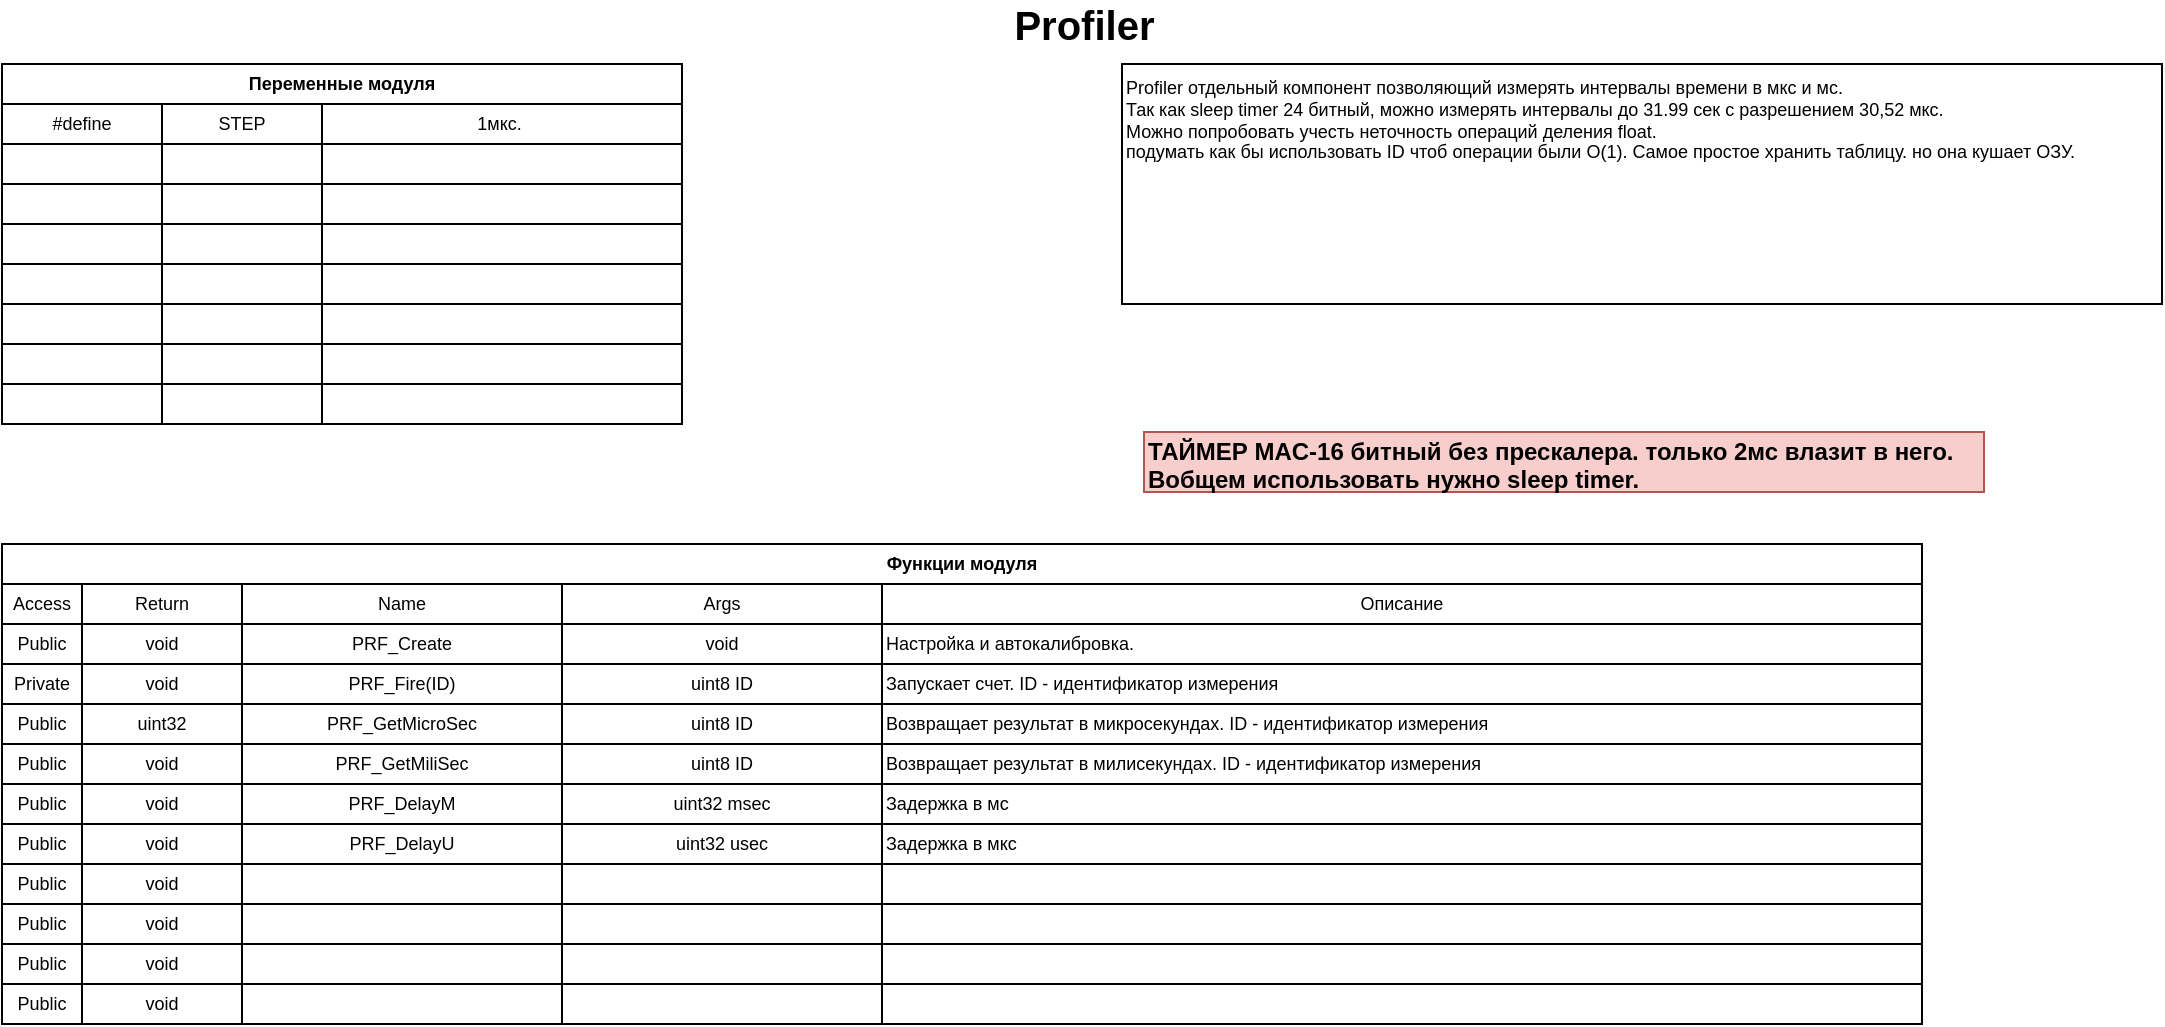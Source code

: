 <mxfile version="11.1.1" type="device"><diagram id="iUSl8gbLOUp2qNPxavlb" name="PROFILER"><mxGraphModel dx="942" dy="587" grid="1" gridSize="10" guides="1" tooltips="1" connect="1" arrows="1" fold="1" page="1" pageScale="1" pageWidth="1169" pageHeight="827" math="0" shadow="0"><root><mxCell id="08LBUxWO6O1Lm_AIMwX9-0"/><mxCell id="08LBUxWO6O1Lm_AIMwX9-1" parent="08LBUxWO6O1Lm_AIMwX9-0"/><mxCell id="gw5PDkxQ87gEvnVSDg1O-0" value="Profiler&amp;nbsp;" style="text;html=1;strokeColor=none;fillColor=none;align=center;verticalAlign=middle;whiteSpace=wrap;rounded=0;fontStyle=1;fontSize=20;" parent="08LBUxWO6O1Lm_AIMwX9-1" vertex="1"><mxGeometry x="399" y="40" width="370" height="20" as="geometry"/></mxCell><mxCell id="gw5PDkxQ87gEvnVSDg1O-1" value="Функции модуля" style="rounded=0;whiteSpace=wrap;html=1;fontSize=9;fontStyle=1" parent="08LBUxWO6O1Lm_AIMwX9-1" vertex="1"><mxGeometry x="40" y="310" width="960" height="20" as="geometry"/></mxCell><mxCell id="gw5PDkxQ87gEvnVSDg1O-2" value="" style="group" parent="08LBUxWO6O1Lm_AIMwX9-1" vertex="1" connectable="0"><mxGeometry x="40" y="370" width="960" height="20" as="geometry"/></mxCell><mxCell id="gw5PDkxQ87gEvnVSDg1O-3" value="void" style="rounded=0;whiteSpace=wrap;html=1;fontSize=9;" parent="gw5PDkxQ87gEvnVSDg1O-2" vertex="1"><mxGeometry x="40" width="80" height="20" as="geometry"/></mxCell><mxCell id="gw5PDkxQ87gEvnVSDg1O-4" value="PRF_Fire(ID)" style="rounded=0;whiteSpace=wrap;html=1;fontSize=9;" parent="gw5PDkxQ87gEvnVSDg1O-2" vertex="1"><mxGeometry x="120" width="160" height="20" as="geometry"/></mxCell><mxCell id="gw5PDkxQ87gEvnVSDg1O-5" value="Запускает счет. ID - идентификатор измерения" style="rounded=0;whiteSpace=wrap;html=1;fontSize=9;align=left;" parent="gw5PDkxQ87gEvnVSDg1O-2" vertex="1"><mxGeometry x="440" width="520" height="20" as="geometry"/></mxCell><mxCell id="gw5PDkxQ87gEvnVSDg1O-6" value="uint8 ID" style="rounded=0;whiteSpace=wrap;html=1;fontSize=9;" parent="gw5PDkxQ87gEvnVSDg1O-2" vertex="1"><mxGeometry x="280" width="160" height="20" as="geometry"/></mxCell><mxCell id="gw5PDkxQ87gEvnVSDg1O-7" value="Private" style="rounded=0;whiteSpace=wrap;html=1;fontSize=9;" parent="gw5PDkxQ87gEvnVSDg1O-2" vertex="1"><mxGeometry width="40" height="20" as="geometry"/></mxCell><mxCell id="gw5PDkxQ87gEvnVSDg1O-8" value="" style="group" parent="08LBUxWO6O1Lm_AIMwX9-1" vertex="1" connectable="0"><mxGeometry x="40" y="410" width="960" height="20" as="geometry"/></mxCell><mxCell id="gw5PDkxQ87gEvnVSDg1O-9" value="void" style="rounded=0;whiteSpace=wrap;html=1;fontSize=9;" parent="gw5PDkxQ87gEvnVSDg1O-8" vertex="1"><mxGeometry x="40" width="80" height="20" as="geometry"/></mxCell><mxCell id="gw5PDkxQ87gEvnVSDg1O-10" value="PRF_GetMiliSec" style="rounded=0;whiteSpace=wrap;html=1;fontSize=9;" parent="gw5PDkxQ87gEvnVSDg1O-8" vertex="1"><mxGeometry x="120" width="160" height="20" as="geometry"/></mxCell><mxCell id="gw5PDkxQ87gEvnVSDg1O-11" value="Возвращает результат в милисекундах. ID - идентификатор измерения" style="rounded=0;whiteSpace=wrap;html=1;fontSize=9;align=left;" parent="gw5PDkxQ87gEvnVSDg1O-8" vertex="1"><mxGeometry x="440" width="520" height="20" as="geometry"/></mxCell><mxCell id="gw5PDkxQ87gEvnVSDg1O-12" value="uint8 ID" style="rounded=0;whiteSpace=wrap;html=1;fontSize=9;" parent="gw5PDkxQ87gEvnVSDg1O-8" vertex="1"><mxGeometry x="280" width="160" height="20" as="geometry"/></mxCell><mxCell id="gw5PDkxQ87gEvnVSDg1O-13" value="Public" style="rounded=0;whiteSpace=wrap;html=1;fontSize=9;" parent="gw5PDkxQ87gEvnVSDg1O-8" vertex="1"><mxGeometry width="40" height="20" as="geometry"/></mxCell><mxCell id="gw5PDkxQ87gEvnVSDg1O-14" value="" style="group" parent="08LBUxWO6O1Lm_AIMwX9-1" vertex="1" connectable="0"><mxGeometry x="40" y="390" width="960" height="20" as="geometry"/></mxCell><mxCell id="gw5PDkxQ87gEvnVSDg1O-15" value="uint32" style="rounded=0;whiteSpace=wrap;html=1;fontSize=9;" parent="gw5PDkxQ87gEvnVSDg1O-14" vertex="1"><mxGeometry x="40" width="80" height="20" as="geometry"/></mxCell><mxCell id="gw5PDkxQ87gEvnVSDg1O-16" value="PRF_GetMicroSec" style="rounded=0;whiteSpace=wrap;html=1;fontSize=9;" parent="gw5PDkxQ87gEvnVSDg1O-14" vertex="1"><mxGeometry x="120" width="160" height="20" as="geometry"/></mxCell><mxCell id="gw5PDkxQ87gEvnVSDg1O-17" value="Возвращает результат в микросекундах. ID - идентификатор измерения" style="rounded=0;whiteSpace=wrap;html=1;fontSize=9;align=left;" parent="gw5PDkxQ87gEvnVSDg1O-14" vertex="1"><mxGeometry x="440" width="520" height="20" as="geometry"/></mxCell><mxCell id="gw5PDkxQ87gEvnVSDg1O-18" value="uint8 ID" style="rounded=0;whiteSpace=wrap;html=1;fontSize=9;" parent="gw5PDkxQ87gEvnVSDg1O-14" vertex="1"><mxGeometry x="280" width="160" height="20" as="geometry"/></mxCell><mxCell id="gw5PDkxQ87gEvnVSDg1O-19" value="Public" style="rounded=0;whiteSpace=wrap;html=1;fontSize=9;" parent="gw5PDkxQ87gEvnVSDg1O-14" vertex="1"><mxGeometry width="40" height="20" as="geometry"/></mxCell><mxCell id="gw5PDkxQ87gEvnVSDg1O-20" value="" style="group" parent="08LBUxWO6O1Lm_AIMwX9-1" vertex="1" connectable="0"><mxGeometry x="40" y="350" width="960" height="20" as="geometry"/></mxCell><mxCell id="gw5PDkxQ87gEvnVSDg1O-21" value="void" style="rounded=0;whiteSpace=wrap;html=1;fontSize=9;" parent="gw5PDkxQ87gEvnVSDg1O-20" vertex="1"><mxGeometry x="40" width="80" height="20" as="geometry"/></mxCell><mxCell id="gw5PDkxQ87gEvnVSDg1O-22" value="PRF_Create" style="rounded=0;whiteSpace=wrap;html=1;fontSize=9;" parent="gw5PDkxQ87gEvnVSDg1O-20" vertex="1"><mxGeometry x="120" width="160" height="20" as="geometry"/></mxCell><mxCell id="gw5PDkxQ87gEvnVSDg1O-23" value="Настройка и автокалибровка." style="rounded=0;whiteSpace=wrap;html=1;fontSize=9;align=left;" parent="gw5PDkxQ87gEvnVSDg1O-20" vertex="1"><mxGeometry x="440" width="520" height="20" as="geometry"/></mxCell><mxCell id="gw5PDkxQ87gEvnVSDg1O-24" value="void" style="rounded=0;whiteSpace=wrap;html=1;fontSize=9;" parent="gw5PDkxQ87gEvnVSDg1O-20" vertex="1"><mxGeometry x="280" width="160" height="20" as="geometry"/></mxCell><mxCell id="gw5PDkxQ87gEvnVSDg1O-25" value="Public" style="rounded=0;whiteSpace=wrap;html=1;fontSize=9;" parent="gw5PDkxQ87gEvnVSDg1O-20" vertex="1"><mxGeometry width="40" height="20" as="geometry"/></mxCell><mxCell id="gw5PDkxQ87gEvnVSDg1O-26" value="" style="group" parent="08LBUxWO6O1Lm_AIMwX9-1" vertex="1" connectable="0"><mxGeometry x="40" y="330" width="960" height="20" as="geometry"/></mxCell><mxCell id="gw5PDkxQ87gEvnVSDg1O-27" value="Return" style="rounded=0;whiteSpace=wrap;html=1;fontSize=9;" parent="gw5PDkxQ87gEvnVSDg1O-26" vertex="1"><mxGeometry x="40" width="80" height="20" as="geometry"/></mxCell><mxCell id="gw5PDkxQ87gEvnVSDg1O-28" value="Name" style="rounded=0;whiteSpace=wrap;html=1;fontSize=9;" parent="gw5PDkxQ87gEvnVSDg1O-26" vertex="1"><mxGeometry x="120" width="160" height="20" as="geometry"/></mxCell><mxCell id="gw5PDkxQ87gEvnVSDg1O-29" value="Описание" style="rounded=0;whiteSpace=wrap;html=1;fontSize=9;align=center;" parent="gw5PDkxQ87gEvnVSDg1O-26" vertex="1"><mxGeometry x="440" width="520" height="20" as="geometry"/></mxCell><mxCell id="gw5PDkxQ87gEvnVSDg1O-30" value="Args" style="rounded=0;whiteSpace=wrap;html=1;fontSize=9;" parent="gw5PDkxQ87gEvnVSDg1O-26" vertex="1"><mxGeometry x="280" width="160" height="20" as="geometry"/></mxCell><mxCell id="gw5PDkxQ87gEvnVSDg1O-31" value="Access" style="rounded=0;whiteSpace=wrap;html=1;fontSize=9;" parent="gw5PDkxQ87gEvnVSDg1O-26" vertex="1"><mxGeometry width="40" height="20" as="geometry"/></mxCell><mxCell id="gw5PDkxQ87gEvnVSDg1O-32" value="" style="group" parent="08LBUxWO6O1Lm_AIMwX9-1" vertex="1" connectable="0"><mxGeometry x="40" y="430" width="960" height="20" as="geometry"/></mxCell><mxCell id="gw5PDkxQ87gEvnVSDg1O-33" value="" style="group" parent="gw5PDkxQ87gEvnVSDg1O-32" vertex="1" connectable="0"><mxGeometry width="960" height="20" as="geometry"/></mxCell><mxCell id="gw5PDkxQ87gEvnVSDg1O-34" value="void" style="rounded=0;whiteSpace=wrap;html=1;fontSize=9;" parent="gw5PDkxQ87gEvnVSDg1O-33" vertex="1"><mxGeometry x="40" width="80" height="20" as="geometry"/></mxCell><mxCell id="gw5PDkxQ87gEvnVSDg1O-35" value="PRF_DelayM" style="rounded=0;whiteSpace=wrap;html=1;fontSize=9;" parent="gw5PDkxQ87gEvnVSDg1O-33" vertex="1"><mxGeometry x="120" width="160" height="20" as="geometry"/></mxCell><mxCell id="gw5PDkxQ87gEvnVSDg1O-36" value="Задержка в мс" style="rounded=0;whiteSpace=wrap;html=1;fontSize=9;align=left;" parent="gw5PDkxQ87gEvnVSDg1O-33" vertex="1"><mxGeometry x="440" width="520" height="20" as="geometry"/></mxCell><mxCell id="gw5PDkxQ87gEvnVSDg1O-37" value="uint32 msec" style="rounded=0;whiteSpace=wrap;html=1;fontSize=9;" parent="gw5PDkxQ87gEvnVSDg1O-33" vertex="1"><mxGeometry x="280" width="160" height="20" as="geometry"/></mxCell><mxCell id="gw5PDkxQ87gEvnVSDg1O-38" value="Public" style="rounded=0;whiteSpace=wrap;html=1;fontSize=9;" parent="gw5PDkxQ87gEvnVSDg1O-33" vertex="1"><mxGeometry width="40" height="20" as="geometry"/></mxCell><mxCell id="gw5PDkxQ87gEvnVSDg1O-39" value="" style="group" parent="08LBUxWO6O1Lm_AIMwX9-1" vertex="1" connectable="0"><mxGeometry x="40" y="450" width="960" height="20" as="geometry"/></mxCell><mxCell id="gw5PDkxQ87gEvnVSDg1O-40" value="void" style="rounded=0;whiteSpace=wrap;html=1;fontSize=9;" parent="gw5PDkxQ87gEvnVSDg1O-39" vertex="1"><mxGeometry x="40" width="80" height="20" as="geometry"/></mxCell><mxCell id="gw5PDkxQ87gEvnVSDg1O-41" value="&lt;span style=&quot;white-space: normal&quot;&gt;PRF_DelayU&lt;/span&gt;" style="rounded=0;whiteSpace=wrap;html=1;fontSize=9;" parent="gw5PDkxQ87gEvnVSDg1O-39" vertex="1"><mxGeometry x="120" width="160" height="20" as="geometry"/></mxCell><mxCell id="gw5PDkxQ87gEvnVSDg1O-42" value="&lt;span style=&quot;white-space: normal&quot;&gt;Задержка в мкс&lt;/span&gt;" style="rounded=0;whiteSpace=wrap;html=1;fontSize=9;align=left;" parent="gw5PDkxQ87gEvnVSDg1O-39" vertex="1"><mxGeometry x="440" width="520" height="20" as="geometry"/></mxCell><mxCell id="gw5PDkxQ87gEvnVSDg1O-43" value="&lt;span style=&quot;white-space: normal&quot;&gt;uint32 usec&lt;/span&gt;" style="rounded=0;whiteSpace=wrap;html=1;fontSize=9;" parent="gw5PDkxQ87gEvnVSDg1O-39" vertex="1"><mxGeometry x="280" width="160" height="20" as="geometry"/></mxCell><mxCell id="gw5PDkxQ87gEvnVSDg1O-44" value="Public" style="rounded=0;whiteSpace=wrap;html=1;fontSize=9;" parent="gw5PDkxQ87gEvnVSDg1O-39" vertex="1"><mxGeometry width="40" height="20" as="geometry"/></mxCell><mxCell id="gw5PDkxQ87gEvnVSDg1O-45" value="Переменные модуля" style="rounded=0;whiteSpace=wrap;html=1;fontSize=9;fontStyle=1" parent="08LBUxWO6O1Lm_AIMwX9-1" vertex="1"><mxGeometry x="40" y="70" width="340" height="20" as="geometry"/></mxCell><mxCell id="gw5PDkxQ87gEvnVSDg1O-46" value="" style="group" parent="08LBUxWO6O1Lm_AIMwX9-1" vertex="1" connectable="0"><mxGeometry x="40" y="90" width="340" height="20" as="geometry"/></mxCell><mxCell id="gw5PDkxQ87gEvnVSDg1O-47" value="STEP" style="rounded=0;whiteSpace=wrap;html=1;fontSize=9;" parent="gw5PDkxQ87gEvnVSDg1O-46" vertex="1"><mxGeometry x="80" width="80" height="20" as="geometry"/></mxCell><mxCell id="gw5PDkxQ87gEvnVSDg1O-48" value="1мкс.&amp;nbsp;" style="rounded=0;whiteSpace=wrap;html=1;fontSize=9;" parent="gw5PDkxQ87gEvnVSDg1O-46" vertex="1"><mxGeometry x="160" width="180" height="20" as="geometry"/></mxCell><mxCell id="gw5PDkxQ87gEvnVSDg1O-49" value="&lt;span style=&quot;white-space: normal&quot;&gt;#define&lt;/span&gt;" style="rounded=0;whiteSpace=wrap;html=1;fontSize=9;" parent="gw5PDkxQ87gEvnVSDg1O-46" vertex="1"><mxGeometry width="80" height="20" as="geometry"/></mxCell><mxCell id="gw5PDkxQ87gEvnVSDg1O-50" value="" style="group" parent="08LBUxWO6O1Lm_AIMwX9-1" vertex="1" connectable="0"><mxGeometry x="40" y="490" width="960" height="20" as="geometry"/></mxCell><mxCell id="gw5PDkxQ87gEvnVSDg1O-51" value="void" style="rounded=0;whiteSpace=wrap;html=1;fontSize=9;" parent="gw5PDkxQ87gEvnVSDg1O-50" vertex="1"><mxGeometry x="40" width="80" height="20" as="geometry"/></mxCell><mxCell id="gw5PDkxQ87gEvnVSDg1O-52" value="" style="rounded=0;whiteSpace=wrap;html=1;fontSize=9;" parent="gw5PDkxQ87gEvnVSDg1O-50" vertex="1"><mxGeometry x="120" width="160" height="20" as="geometry"/></mxCell><mxCell id="gw5PDkxQ87gEvnVSDg1O-53" value="" style="rounded=0;whiteSpace=wrap;html=1;fontSize=9;align=left;" parent="gw5PDkxQ87gEvnVSDg1O-50" vertex="1"><mxGeometry x="440" width="520" height="20" as="geometry"/></mxCell><mxCell id="gw5PDkxQ87gEvnVSDg1O-54" value="" style="rounded=0;whiteSpace=wrap;html=1;fontSize=9;" parent="gw5PDkxQ87gEvnVSDg1O-50" vertex="1"><mxGeometry x="280" width="160" height="20" as="geometry"/></mxCell><mxCell id="gw5PDkxQ87gEvnVSDg1O-55" value="Public" style="rounded=0;whiteSpace=wrap;html=1;fontSize=9;" parent="gw5PDkxQ87gEvnVSDg1O-50" vertex="1"><mxGeometry width="40" height="20" as="geometry"/></mxCell><mxCell id="gw5PDkxQ87gEvnVSDg1O-56" value="" style="group" parent="08LBUxWO6O1Lm_AIMwX9-1" vertex="1" connectable="0"><mxGeometry x="40" y="470" width="960" height="20" as="geometry"/></mxCell><mxCell id="gw5PDkxQ87gEvnVSDg1O-57" value="void" style="rounded=0;whiteSpace=wrap;html=1;fontSize=9;" parent="gw5PDkxQ87gEvnVSDg1O-56" vertex="1"><mxGeometry x="40" width="80" height="20" as="geometry"/></mxCell><mxCell id="gw5PDkxQ87gEvnVSDg1O-58" value="" style="rounded=0;whiteSpace=wrap;html=1;fontSize=9;" parent="gw5PDkxQ87gEvnVSDg1O-56" vertex="1"><mxGeometry x="120" width="160" height="20" as="geometry"/></mxCell><mxCell id="gw5PDkxQ87gEvnVSDg1O-59" value="" style="rounded=0;whiteSpace=wrap;html=1;fontSize=9;align=left;" parent="gw5PDkxQ87gEvnVSDg1O-56" vertex="1"><mxGeometry x="440" width="520" height="20" as="geometry"/></mxCell><mxCell id="gw5PDkxQ87gEvnVSDg1O-60" value="" style="rounded=0;whiteSpace=wrap;html=1;fontSize=9;" parent="gw5PDkxQ87gEvnVSDg1O-56" vertex="1"><mxGeometry x="280" width="160" height="20" as="geometry"/></mxCell><mxCell id="gw5PDkxQ87gEvnVSDg1O-61" value="Public" style="rounded=0;whiteSpace=wrap;html=1;fontSize=9;" parent="gw5PDkxQ87gEvnVSDg1O-56" vertex="1"><mxGeometry width="40" height="20" as="geometry"/></mxCell><mxCell id="gw5PDkxQ87gEvnVSDg1O-62" value="" style="group" parent="08LBUxWO6O1Lm_AIMwX9-1" vertex="1" connectable="0"><mxGeometry x="40" y="510" width="960" height="20" as="geometry"/></mxCell><mxCell id="gw5PDkxQ87gEvnVSDg1O-63" value="" style="group" parent="gw5PDkxQ87gEvnVSDg1O-62" vertex="1" connectable="0"><mxGeometry width="960" height="20" as="geometry"/></mxCell><mxCell id="gw5PDkxQ87gEvnVSDg1O-64" value="void" style="rounded=0;whiteSpace=wrap;html=1;fontSize=9;" parent="gw5PDkxQ87gEvnVSDg1O-63" vertex="1"><mxGeometry x="40" width="80" height="20" as="geometry"/></mxCell><mxCell id="gw5PDkxQ87gEvnVSDg1O-65" value="" style="rounded=0;whiteSpace=wrap;html=1;fontSize=9;" parent="gw5PDkxQ87gEvnVSDg1O-63" vertex="1"><mxGeometry x="120" width="160" height="20" as="geometry"/></mxCell><mxCell id="gw5PDkxQ87gEvnVSDg1O-66" value="" style="rounded=0;whiteSpace=wrap;html=1;fontSize=9;align=left;" parent="gw5PDkxQ87gEvnVSDg1O-63" vertex="1"><mxGeometry x="440" width="520" height="20" as="geometry"/></mxCell><mxCell id="gw5PDkxQ87gEvnVSDg1O-67" value="" style="rounded=0;whiteSpace=wrap;html=1;fontSize=9;" parent="gw5PDkxQ87gEvnVSDg1O-63" vertex="1"><mxGeometry x="280" width="160" height="20" as="geometry"/></mxCell><mxCell id="gw5PDkxQ87gEvnVSDg1O-68" value="Public" style="rounded=0;whiteSpace=wrap;html=1;fontSize=9;" parent="gw5PDkxQ87gEvnVSDg1O-63" vertex="1"><mxGeometry width="40" height="20" as="geometry"/></mxCell><mxCell id="gw5PDkxQ87gEvnVSDg1O-69" value="" style="group" parent="08LBUxWO6O1Lm_AIMwX9-1" vertex="1" connectable="0"><mxGeometry x="40" y="530" width="960" height="20" as="geometry"/></mxCell><mxCell id="gw5PDkxQ87gEvnVSDg1O-70" value="void" style="rounded=0;whiteSpace=wrap;html=1;fontSize=9;" parent="gw5PDkxQ87gEvnVSDg1O-69" vertex="1"><mxGeometry x="40" width="80" height="20" as="geometry"/></mxCell><mxCell id="gw5PDkxQ87gEvnVSDg1O-71" value="" style="rounded=0;whiteSpace=wrap;html=1;fontSize=9;" parent="gw5PDkxQ87gEvnVSDg1O-69" vertex="1"><mxGeometry x="120" width="160" height="20" as="geometry"/></mxCell><mxCell id="gw5PDkxQ87gEvnVSDg1O-72" value="" style="rounded=0;whiteSpace=wrap;html=1;fontSize=9;align=left;" parent="gw5PDkxQ87gEvnVSDg1O-69" vertex="1"><mxGeometry x="440" width="520" height="20" as="geometry"/></mxCell><mxCell id="gw5PDkxQ87gEvnVSDg1O-73" value="" style="rounded=0;whiteSpace=wrap;html=1;fontSize=9;" parent="gw5PDkxQ87gEvnVSDg1O-69" vertex="1"><mxGeometry x="280" width="160" height="20" as="geometry"/></mxCell><mxCell id="gw5PDkxQ87gEvnVSDg1O-74" value="Public" style="rounded=0;whiteSpace=wrap;html=1;fontSize=9;" parent="gw5PDkxQ87gEvnVSDg1O-69" vertex="1"><mxGeometry width="40" height="20" as="geometry"/></mxCell><mxCell id="gw5PDkxQ87gEvnVSDg1O-75" value="" style="group" parent="08LBUxWO6O1Lm_AIMwX9-1" vertex="1" connectable="0"><mxGeometry x="40" y="110" width="340" height="20" as="geometry"/></mxCell><mxCell id="gw5PDkxQ87gEvnVSDg1O-76" value="" style="rounded=0;whiteSpace=wrap;html=1;fontSize=9;" parent="gw5PDkxQ87gEvnVSDg1O-75" vertex="1"><mxGeometry x="80" width="80" height="20" as="geometry"/></mxCell><mxCell id="gw5PDkxQ87gEvnVSDg1O-77" value="" style="rounded=0;whiteSpace=wrap;html=1;fontSize=9;" parent="gw5PDkxQ87gEvnVSDg1O-75" vertex="1"><mxGeometry x="160" width="180" height="20" as="geometry"/></mxCell><mxCell id="gw5PDkxQ87gEvnVSDg1O-78" value="" style="rounded=0;whiteSpace=wrap;html=1;fontSize=9;" parent="gw5PDkxQ87gEvnVSDg1O-75" vertex="1"><mxGeometry width="80" height="20" as="geometry"/></mxCell><mxCell id="gw5PDkxQ87gEvnVSDg1O-79" value="" style="group" parent="08LBUxWO6O1Lm_AIMwX9-1" vertex="1" connectable="0"><mxGeometry x="40" y="130" width="340" height="20" as="geometry"/></mxCell><mxCell id="gw5PDkxQ87gEvnVSDg1O-80" value="" style="rounded=0;whiteSpace=wrap;html=1;fontSize=9;" parent="gw5PDkxQ87gEvnVSDg1O-79" vertex="1"><mxGeometry x="80" width="80" height="20" as="geometry"/></mxCell><mxCell id="gw5PDkxQ87gEvnVSDg1O-81" value="" style="rounded=0;whiteSpace=wrap;html=1;fontSize=9;" parent="gw5PDkxQ87gEvnVSDg1O-79" vertex="1"><mxGeometry x="160" width="180" height="20" as="geometry"/></mxCell><mxCell id="gw5PDkxQ87gEvnVSDg1O-82" value="" style="rounded=0;whiteSpace=wrap;html=1;fontSize=9;" parent="gw5PDkxQ87gEvnVSDg1O-79" vertex="1"><mxGeometry width="80" height="20" as="geometry"/></mxCell><mxCell id="gw5PDkxQ87gEvnVSDg1O-83" value="" style="group" parent="08LBUxWO6O1Lm_AIMwX9-1" vertex="1" connectable="0"><mxGeometry x="40" y="150" width="340" height="20" as="geometry"/></mxCell><mxCell id="gw5PDkxQ87gEvnVSDg1O-84" value="" style="rounded=0;whiteSpace=wrap;html=1;fontSize=9;" parent="gw5PDkxQ87gEvnVSDg1O-83" vertex="1"><mxGeometry x="80" width="80" height="20" as="geometry"/></mxCell><mxCell id="gw5PDkxQ87gEvnVSDg1O-85" value="" style="rounded=0;whiteSpace=wrap;html=1;fontSize=9;" parent="gw5PDkxQ87gEvnVSDg1O-83" vertex="1"><mxGeometry x="160" width="180" height="20" as="geometry"/></mxCell><mxCell id="gw5PDkxQ87gEvnVSDg1O-86" value="" style="rounded=0;whiteSpace=wrap;html=1;fontSize=9;" parent="gw5PDkxQ87gEvnVSDg1O-83" vertex="1"><mxGeometry width="80" height="20" as="geometry"/></mxCell><mxCell id="gw5PDkxQ87gEvnVSDg1O-87" value="" style="group" parent="08LBUxWO6O1Lm_AIMwX9-1" vertex="1" connectable="0"><mxGeometry x="40" y="170" width="340" height="20" as="geometry"/></mxCell><mxCell id="gw5PDkxQ87gEvnVSDg1O-88" value="" style="rounded=0;whiteSpace=wrap;html=1;fontSize=9;" parent="gw5PDkxQ87gEvnVSDg1O-87" vertex="1"><mxGeometry x="80" width="80" height="20" as="geometry"/></mxCell><mxCell id="gw5PDkxQ87gEvnVSDg1O-89" value="" style="rounded=0;whiteSpace=wrap;html=1;fontSize=9;" parent="gw5PDkxQ87gEvnVSDg1O-87" vertex="1"><mxGeometry x="160" width="180" height="20" as="geometry"/></mxCell><mxCell id="gw5PDkxQ87gEvnVSDg1O-90" value="" style="rounded=0;whiteSpace=wrap;html=1;fontSize=9;" parent="gw5PDkxQ87gEvnVSDg1O-87" vertex="1"><mxGeometry width="80" height="20" as="geometry"/></mxCell><mxCell id="gw5PDkxQ87gEvnVSDg1O-91" value="" style="group" parent="08LBUxWO6O1Lm_AIMwX9-1" vertex="1" connectable="0"><mxGeometry x="40" y="190" width="340" height="20" as="geometry"/></mxCell><mxCell id="gw5PDkxQ87gEvnVSDg1O-92" value="" style="rounded=0;whiteSpace=wrap;html=1;fontSize=9;" parent="gw5PDkxQ87gEvnVSDg1O-91" vertex="1"><mxGeometry x="80" width="80" height="20" as="geometry"/></mxCell><mxCell id="gw5PDkxQ87gEvnVSDg1O-93" value="" style="rounded=0;whiteSpace=wrap;html=1;fontSize=9;" parent="gw5PDkxQ87gEvnVSDg1O-91" vertex="1"><mxGeometry x="160" width="180" height="20" as="geometry"/></mxCell><mxCell id="gw5PDkxQ87gEvnVSDg1O-94" value="" style="rounded=0;whiteSpace=wrap;html=1;fontSize=9;" parent="gw5PDkxQ87gEvnVSDg1O-91" vertex="1"><mxGeometry width="80" height="20" as="geometry"/></mxCell><mxCell id="gw5PDkxQ87gEvnVSDg1O-95" value="" style="group" parent="08LBUxWO6O1Lm_AIMwX9-1" vertex="1" connectable="0"><mxGeometry x="40" y="210" width="340" height="20" as="geometry"/></mxCell><mxCell id="gw5PDkxQ87gEvnVSDg1O-96" value="" style="rounded=0;whiteSpace=wrap;html=1;fontSize=9;" parent="gw5PDkxQ87gEvnVSDg1O-95" vertex="1"><mxGeometry x="80" width="80" height="20" as="geometry"/></mxCell><mxCell id="gw5PDkxQ87gEvnVSDg1O-97" value="" style="rounded=0;whiteSpace=wrap;html=1;fontSize=9;" parent="gw5PDkxQ87gEvnVSDg1O-95" vertex="1"><mxGeometry x="160" width="180" height="20" as="geometry"/></mxCell><mxCell id="gw5PDkxQ87gEvnVSDg1O-98" value="" style="rounded=0;whiteSpace=wrap;html=1;fontSize=9;" parent="gw5PDkxQ87gEvnVSDg1O-95" vertex="1"><mxGeometry width="80" height="20" as="geometry"/></mxCell><mxCell id="gw5PDkxQ87gEvnVSDg1O-99" value="" style="group" parent="08LBUxWO6O1Lm_AIMwX9-1" vertex="1" connectable="0"><mxGeometry x="40" y="230" width="340" height="20" as="geometry"/></mxCell><mxCell id="gw5PDkxQ87gEvnVSDg1O-100" value="" style="rounded=0;whiteSpace=wrap;html=1;fontSize=9;" parent="gw5PDkxQ87gEvnVSDg1O-99" vertex="1"><mxGeometry x="80" width="80" height="20" as="geometry"/></mxCell><mxCell id="gw5PDkxQ87gEvnVSDg1O-101" value="" style="rounded=0;whiteSpace=wrap;html=1;fontSize=9;" parent="gw5PDkxQ87gEvnVSDg1O-99" vertex="1"><mxGeometry x="160" width="180" height="20" as="geometry"/></mxCell><mxCell id="gw5PDkxQ87gEvnVSDg1O-102" value="" style="rounded=0;whiteSpace=wrap;html=1;fontSize=9;" parent="gw5PDkxQ87gEvnVSDg1O-99" vertex="1"><mxGeometry width="80" height="20" as="geometry"/></mxCell><mxCell id="gw5PDkxQ87gEvnVSDg1O-103" value="Profiler отдельный компонент позволяющий измерять интервалы времени в мкс и мс.&lt;br&gt;Так как sleep timer 24 битный, можно измерять интервалы до 31.99 сек с разрешением&amp;nbsp;30,52 мкс.&lt;br&gt;Можно попробовать учесть неточность операций деления float.&lt;br&gt;подумать как бы использовать ID чтоб операции были O(1). Самое простое хранить таблицу. но она кушает ОЗУ." style="rounded=0;whiteSpace=wrap;html=1;fontSize=9;align=left;verticalAlign=top;" parent="08LBUxWO6O1Lm_AIMwX9-1" vertex="1"><mxGeometry x="600" y="70" width="520" height="120" as="geometry"/></mxCell><mxCell id="gw5PDkxQ87gEvnVSDg1O-107" value="&lt;b style=&quot;font-size: 12px&quot;&gt;ТАЙМЕР MAC-16 битный без прескалера. только 2мс влазит в него.&lt;br&gt;Вобщем использовать нужно sleep timer.&lt;/b&gt;" style="text;html=1;resizable=0;points=[];autosize=1;align=left;verticalAlign=top;spacingTop=-4;fontSize=9;fillColor=#f8cecc;strokeColor=#b85450;" parent="08LBUxWO6O1Lm_AIMwX9-1" vertex="1"><mxGeometry x="611" y="254" width="420" height="30" as="geometry"/></mxCell></root></mxGraphModel></diagram><diagram id="GGRhckJvVy963ProwbCY" name="NTMR"><mxGraphModel dx="563" dy="387" grid="1" gridSize="10" guides="1" tooltips="1" connect="1" arrows="1" fold="1" page="1" pageScale="1" pageWidth="1169" pageHeight="827" math="0" shadow="0"><root><mxCell id="ULfCP0NF_X3te7HN1kba-0"/><mxCell id="ULfCP0NF_X3te7HN1kba-1" parent="ULfCP0NF_X3te7HN1kba-0"/><mxCell id="yofnZ8cgfiZMJFZ9eQ6c-0" value="Network timer (NTMR)" style="text;html=1;strokeColor=none;fillColor=none;align=center;verticalAlign=middle;whiteSpace=wrap;rounded=0;fontStyle=1;fontSize=20;" parent="ULfCP0NF_X3te7HN1kba-1" vertex="1"><mxGeometry x="399" y="10" width="370" height="20" as="geometry"/></mxCell><mxCell id="ZIA5otyQOrBXNUw4ApnO-0" value="Функции модуля" style="rounded=0;whiteSpace=wrap;html=1;fontSize=9;fontStyle=1" parent="ULfCP0NF_X3te7HN1kba-1" vertex="1"><mxGeometry x="40" y="280" width="960" height="20" as="geometry"/></mxCell><mxCell id="ZIA5otyQOrBXNUw4ApnO-1" value="" style="group" parent="ULfCP0NF_X3te7HN1kba-1" vertex="1" connectable="0"><mxGeometry x="40" y="340" width="960" height="20" as="geometry"/></mxCell><mxCell id="ZIA5otyQOrBXNUw4ApnO-2" value="bool" style="rounded=0;whiteSpace=wrap;html=1;fontSize=9;" parent="ZIA5otyQOrBXNUw4ApnO-1" vertex="1"><mxGeometry x="40" width="80" height="20" as="geometry"/></mxCell><mxCell id="ZIA5otyQOrBXNUw4ApnO-3" value="NT_SetCapture" style="rounded=0;whiteSpace=wrap;html=1;fontSize=9;" parent="ZIA5otyQOrBXNUw4ApnO-1" vertex="1"><mxGeometry x="120" width="160" height="20" as="geometry"/></mxCell><mxCell id="ZIA5otyQOrBXNUw4ApnO-4" value="Устанавливает прерывание таймера на время ticks. Значения 0-32768" style="rounded=0;whiteSpace=wrap;html=1;fontSize=9;align=left;" parent="ZIA5otyQOrBXNUw4ApnO-1" vertex="1"><mxGeometry x="440" width="520" height="20" as="geometry"/></mxCell><mxCell id="ZIA5otyQOrBXNUw4ApnO-5" value="uint16 ticks" style="rounded=0;whiteSpace=wrap;html=1;fontSize=9;" parent="ZIA5otyQOrBXNUw4ApnO-1" vertex="1"><mxGeometry x="280" width="160" height="20" as="geometry"/></mxCell><mxCell id="ZIA5otyQOrBXNUw4ApnO-6" value="Public" style="rounded=0;whiteSpace=wrap;html=1;fontSize=9;" parent="ZIA5otyQOrBXNUw4ApnO-1" vertex="1"><mxGeometry width="40" height="20" as="geometry"/></mxCell><mxCell id="ZIA5otyQOrBXNUw4ApnO-7" value="" style="group" parent="ULfCP0NF_X3te7HN1kba-1" vertex="1" connectable="0"><mxGeometry x="40" y="380" width="960" height="20" as="geometry"/></mxCell><mxCell id="ZIA5otyQOrBXNUw4ApnO-8" value="void" style="rounded=0;whiteSpace=wrap;html=1;fontSize=9;" parent="ZIA5otyQOrBXNUw4ApnO-7" vertex="1"><mxGeometry x="40" width="80" height="20" as="geometry"/></mxCell><mxCell id="ZIA5otyQOrBXNUw4ApnO-9" value="NT_SetEventCallback" style="rounded=0;whiteSpace=wrap;html=1;fontSize=9;" parent="ZIA5otyQOrBXNUw4ApnO-7" vertex="1"><mxGeometry x="120" width="160" height="20" as="geometry"/></mxCell><mxCell id="ZIA5otyQOrBXNUw4ApnO-10" value="&lt;span style=&quot;white-space: normal&quot;&gt;Установка обработчика события таймера. NULL - нет обработчика.&lt;/span&gt;" style="rounded=0;whiteSpace=wrap;html=1;fontSize=9;align=left;" parent="ZIA5otyQOrBXNUw4ApnO-7" vertex="1"><mxGeometry x="440" width="520" height="20" as="geometry"/></mxCell><mxCell id="ZIA5otyQOrBXNUw4ApnO-11" value="(*void)(uint16t ticks)" style="rounded=0;whiteSpace=wrap;html=1;fontSize=9;" parent="ZIA5otyQOrBXNUw4ApnO-7" vertex="1"><mxGeometry x="280" width="160" height="20" as="geometry"/></mxCell><mxCell id="ZIA5otyQOrBXNUw4ApnO-12" value="Public" style="rounded=0;whiteSpace=wrap;html=1;fontSize=9;" parent="ZIA5otyQOrBXNUw4ApnO-7" vertex="1"><mxGeometry width="40" height="20" as="geometry"/></mxCell><mxCell id="ZIA5otyQOrBXNUw4ApnO-13" value="" style="group" parent="ULfCP0NF_X3te7HN1kba-1" vertex="1" connectable="0"><mxGeometry x="40" y="360" width="960" height="20" as="geometry"/></mxCell><mxCell id="ZIA5otyQOrBXNUw4ApnO-14" value="void" style="rounded=0;whiteSpace=wrap;html=1;fontSize=9;" parent="ZIA5otyQOrBXNUw4ApnO-13" vertex="1"><mxGeometry x="40" width="80" height="20" as="geometry"/></mxCell><mxCell id="ZIA5otyQOrBXNUw4ApnO-15" value="NT_IRQEnable" style="rounded=0;whiteSpace=wrap;html=1;fontSize=9;" parent="ZIA5otyQOrBXNUw4ApnO-13" vertex="1"><mxGeometry x="120" width="160" height="20" as="geometry"/></mxCell><mxCell id="ZIA5otyQOrBXNUw4ApnO-16" value="Запрещает или разрешает вызов обработчика события таймера" style="rounded=0;whiteSpace=wrap;html=1;fontSize=9;align=left;" parent="ZIA5otyQOrBXNUw4ApnO-13" vertex="1"><mxGeometry x="440" width="520" height="20" as="geometry"/></mxCell><mxCell id="ZIA5otyQOrBXNUw4ApnO-17" value="bool state" style="rounded=0;whiteSpace=wrap;html=1;fontSize=9;" parent="ZIA5otyQOrBXNUw4ApnO-13" vertex="1"><mxGeometry x="280" width="160" height="20" as="geometry"/></mxCell><mxCell id="ZIA5otyQOrBXNUw4ApnO-18" value="Public" style="rounded=0;whiteSpace=wrap;html=1;fontSize=9;" parent="ZIA5otyQOrBXNUw4ApnO-13" vertex="1"><mxGeometry width="40" height="20" as="geometry"/></mxCell><mxCell id="ZIA5otyQOrBXNUw4ApnO-19" value="" style="group" parent="ULfCP0NF_X3te7HN1kba-1" vertex="1" connectable="0"><mxGeometry x="40" y="320" width="960" height="20" as="geometry"/></mxCell><mxCell id="ZIA5otyQOrBXNUw4ApnO-20" value="bool" style="rounded=0;whiteSpace=wrap;html=1;fontSize=9;" parent="ZIA5otyQOrBXNUw4ApnO-19" vertex="1"><mxGeometry x="40" width="80" height="20" as="geometry"/></mxCell><mxCell id="ZIA5otyQOrBXNUw4ApnO-21" value="NT_SetTime" style="rounded=0;whiteSpace=wrap;html=1;fontSize=9;" parent="ZIA5otyQOrBXNUw4ApnO-19" vertex="1"><mxGeometry x="120" width="160" height="20" as="geometry"/></mxCell><mxCell id="ZIA5otyQOrBXNUw4ApnO-22" value="Устанавливает текущее значение таймера. Также нужно обновить значение capture." style="rounded=0;whiteSpace=wrap;html=1;fontSize=9;align=left;" parent="ZIA5otyQOrBXNUw4ApnO-19" vertex="1"><mxGeometry x="440" width="520" height="20" as="geometry"/></mxCell><mxCell id="ZIA5otyQOrBXNUw4ApnO-23" value="uint16 ticks" style="rounded=0;whiteSpace=wrap;html=1;fontSize=9;" parent="ZIA5otyQOrBXNUw4ApnO-19" vertex="1"><mxGeometry x="280" width="160" height="20" as="geometry"/></mxCell><mxCell id="ZIA5otyQOrBXNUw4ApnO-24" value="Public" style="rounded=0;whiteSpace=wrap;html=1;fontSize=9;" parent="ZIA5otyQOrBXNUw4ApnO-19" vertex="1"><mxGeometry width="40" height="20" as="geometry"/></mxCell><mxCell id="ZIA5otyQOrBXNUw4ApnO-25" value="" style="group" parent="ULfCP0NF_X3te7HN1kba-1" vertex="1" connectable="0"><mxGeometry x="40" y="300" width="960" height="20" as="geometry"/></mxCell><mxCell id="ZIA5otyQOrBXNUw4ApnO-26" value="Return" style="rounded=0;whiteSpace=wrap;html=1;fontSize=9;" parent="ZIA5otyQOrBXNUw4ApnO-25" vertex="1"><mxGeometry x="40" width="80" height="20" as="geometry"/></mxCell><mxCell id="ZIA5otyQOrBXNUw4ApnO-27" value="Name" style="rounded=0;whiteSpace=wrap;html=1;fontSize=9;" parent="ZIA5otyQOrBXNUw4ApnO-25" vertex="1"><mxGeometry x="120" width="160" height="20" as="geometry"/></mxCell><mxCell id="ZIA5otyQOrBXNUw4ApnO-28" value="Описание" style="rounded=0;whiteSpace=wrap;html=1;fontSize=9;align=center;" parent="ZIA5otyQOrBXNUw4ApnO-25" vertex="1"><mxGeometry x="440" width="520" height="20" as="geometry"/></mxCell><mxCell id="ZIA5otyQOrBXNUw4ApnO-29" value="Args" style="rounded=0;whiteSpace=wrap;html=1;fontSize=9;" parent="ZIA5otyQOrBXNUw4ApnO-25" vertex="1"><mxGeometry x="280" width="160" height="20" as="geometry"/></mxCell><mxCell id="ZIA5otyQOrBXNUw4ApnO-30" value="Access" style="rounded=0;whiteSpace=wrap;html=1;fontSize=9;" parent="ZIA5otyQOrBXNUw4ApnO-25" vertex="1"><mxGeometry width="40" height="20" as="geometry"/></mxCell><mxCell id="ZIA5otyQOrBXNUw4ApnO-31" value="" style="group" parent="ULfCP0NF_X3te7HN1kba-1" vertex="1" connectable="0"><mxGeometry x="40" y="400" width="960" height="20" as="geometry"/></mxCell><mxCell id="ZIA5otyQOrBXNUw4ApnO-32" value="" style="group" parent="ZIA5otyQOrBXNUw4ApnO-31" vertex="1" connectable="0"><mxGeometry width="960" height="20" as="geometry"/></mxCell><mxCell id="ZIA5otyQOrBXNUw4ApnO-33" value="uint16" style="rounded=0;whiteSpace=wrap;html=1;fontSize=9;" parent="ZIA5otyQOrBXNUw4ApnO-32" vertex="1"><mxGeometry x="40" width="80" height="20" as="geometry"/></mxCell><mxCell id="ZIA5otyQOrBXNUw4ApnO-34" value="NT_GetTime" style="rounded=0;whiteSpace=wrap;html=1;fontSize=9;" parent="ZIA5otyQOrBXNUw4ApnO-32" vertex="1"><mxGeometry x="120" width="160" height="20" as="geometry"/></mxCell><mxCell id="ZIA5otyQOrBXNUw4ApnO-35" value="Возвращает значение таймера. Значения 0-32768" style="rounded=0;whiteSpace=wrap;html=1;fontSize=9;align=left;" parent="ZIA5otyQOrBXNUw4ApnO-32" vertex="1"><mxGeometry x="440" width="520" height="20" as="geometry"/></mxCell><mxCell id="ZIA5otyQOrBXNUw4ApnO-36" value="void" style="rounded=0;whiteSpace=wrap;html=1;fontSize=9;" parent="ZIA5otyQOrBXNUw4ApnO-32" vertex="1"><mxGeometry x="280" width="160" height="20" as="geometry"/></mxCell><mxCell id="ZIA5otyQOrBXNUw4ApnO-37" value="Public" style="rounded=0;whiteSpace=wrap;html=1;fontSize=9;" parent="ZIA5otyQOrBXNUw4ApnO-32" vertex="1"><mxGeometry width="40" height="20" as="geometry"/></mxCell><mxCell id="ZIA5otyQOrBXNUw4ApnO-38" value="" style="group" parent="ULfCP0NF_X3te7HN1kba-1" vertex="1" connectable="0"><mxGeometry x="40" y="420" width="960" height="20" as="geometry"/></mxCell><mxCell id="ZIA5otyQOrBXNUw4ApnO-39" value="NT_s*" style="rounded=0;whiteSpace=wrap;html=1;fontSize=9;" parent="ZIA5otyQOrBXNUw4ApnO-38" vertex="1"><mxGeometry x="40" width="80" height="20" as="geometry"/></mxCell><mxCell id="ZIA5otyQOrBXNUw4ApnO-40" value="NT_Create" style="rounded=0;whiteSpace=wrap;html=1;fontSize=9;" parent="ZIA5otyQOrBXNUw4ApnO-38" vertex="1"><mxGeometry x="120" width="160" height="20" as="geometry"/></mxCell><mxCell id="ZIA5otyQOrBXNUw4ApnO-41" value="" style="rounded=0;whiteSpace=wrap;html=1;fontSize=9;align=left;" parent="ZIA5otyQOrBXNUw4ApnO-38" vertex="1"><mxGeometry x="440" width="520" height="20" as="geometry"/></mxCell><mxCell id="ZIA5otyQOrBXNUw4ApnO-43" value="Public" style="rounded=0;whiteSpace=wrap;html=1;fontSize=9;" parent="ZIA5otyQOrBXNUw4ApnO-38" vertex="1"><mxGeometry width="40" height="20" as="geometry"/></mxCell><mxCell id="ZIA5otyQOrBXNUw4ApnO-44" value="Переменные модуля" style="rounded=0;whiteSpace=wrap;html=1;fontSize=9;fontStyle=1" parent="ULfCP0NF_X3te7HN1kba-1" vertex="1"><mxGeometry x="40" y="40" width="340" height="20" as="geometry"/></mxCell><mxCell id="ZIA5otyQOrBXNUw4ApnO-45" value="" style="group" parent="ULfCP0NF_X3te7HN1kba-1" vertex="1" connectable="0"><mxGeometry x="40" y="60" width="340" height="20" as="geometry"/></mxCell><mxCell id="ZIA5otyQOrBXNUw4ApnO-46" value="EventCallback" style="rounded=0;whiteSpace=wrap;html=1;fontSize=9;" parent="ZIA5otyQOrBXNUw4ApnO-45" vertex="1"><mxGeometry x="80" width="80" height="20" as="geometry"/></mxCell><mxCell id="ZIA5otyQOrBXNUw4ApnO-47" value="Обработчик события таймера" style="rounded=0;whiteSpace=wrap;html=1;fontSize=9;" parent="ZIA5otyQOrBXNUw4ApnO-45" vertex="1"><mxGeometry x="160" width="180" height="20" as="geometry"/></mxCell><mxCell id="ZIA5otyQOrBXNUw4ApnO-48" value="void" style="rounded=0;whiteSpace=wrap;html=1;fontSize=9;" parent="ZIA5otyQOrBXNUw4ApnO-45" vertex="1"><mxGeometry width="80" height="20" as="geometry"/></mxCell><mxCell id="ZIA5otyQOrBXNUw4ApnO-49" value="" style="group" parent="ULfCP0NF_X3te7HN1kba-1" vertex="1" connectable="0"><mxGeometry x="40" y="460" width="960" height="20" as="geometry"/></mxCell><mxCell id="ZIA5otyQOrBXNUw4ApnO-50" value="void" style="rounded=0;whiteSpace=wrap;html=1;fontSize=9;" parent="ZIA5otyQOrBXNUw4ApnO-49" vertex="1"><mxGeometry x="40" width="80" height="20" as="geometry"/></mxCell><mxCell id="ZIA5otyQOrBXNUw4ApnO-51" value="" style="rounded=0;whiteSpace=wrap;html=1;fontSize=9;" parent="ZIA5otyQOrBXNUw4ApnO-49" vertex="1"><mxGeometry x="120" width="160" height="20" as="geometry"/></mxCell><mxCell id="ZIA5otyQOrBXNUw4ApnO-52" value="" style="rounded=0;whiteSpace=wrap;html=1;fontSize=9;align=left;" parent="ZIA5otyQOrBXNUw4ApnO-49" vertex="1"><mxGeometry x="440" width="520" height="20" as="geometry"/></mxCell><mxCell id="ZIA5otyQOrBXNUw4ApnO-53" value="" style="rounded=0;whiteSpace=wrap;html=1;fontSize=9;" parent="ZIA5otyQOrBXNUw4ApnO-49" vertex="1"><mxGeometry x="280" width="160" height="20" as="geometry"/></mxCell><mxCell id="ZIA5otyQOrBXNUw4ApnO-54" value="Public" style="rounded=0;whiteSpace=wrap;html=1;fontSize=9;" parent="ZIA5otyQOrBXNUw4ApnO-49" vertex="1"><mxGeometry width="40" height="20" as="geometry"/></mxCell><mxCell id="ZIA5otyQOrBXNUw4ApnO-55" value="" style="group" parent="ULfCP0NF_X3te7HN1kba-1" vertex="1" connectable="0"><mxGeometry x="40" y="440" width="960" height="20" as="geometry"/></mxCell><mxCell id="ZIA5otyQOrBXNUw4ApnO-56" value="bool" style="rounded=0;whiteSpace=wrap;html=1;fontSize=9;" parent="ZIA5otyQOrBXNUw4ApnO-55" vertex="1"><mxGeometry x="40" width="80" height="20" as="geometry"/></mxCell><mxCell id="ZIA5otyQOrBXNUw4ApnO-57" value="&lt;span style=&quot;white-space: normal&quot;&gt;NT_Delete&lt;/span&gt;" style="rounded=0;whiteSpace=wrap;html=1;fontSize=9;" parent="ZIA5otyQOrBXNUw4ApnO-55" vertex="1"><mxGeometry x="120" width="160" height="20" as="geometry"/></mxCell><mxCell id="ZIA5otyQOrBXNUw4ApnO-58" value="" style="rounded=0;whiteSpace=wrap;html=1;fontSize=9;align=left;" parent="ZIA5otyQOrBXNUw4ApnO-55" vertex="1"><mxGeometry x="440" width="520" height="20" as="geometry"/></mxCell><mxCell id="ZIA5otyQOrBXNUw4ApnO-59" value="NT_s nt" style="rounded=0;whiteSpace=wrap;html=1;fontSize=9;" parent="ZIA5otyQOrBXNUw4ApnO-55" vertex="1"><mxGeometry x="280" width="160" height="20" as="geometry"/></mxCell><mxCell id="ZIA5otyQOrBXNUw4ApnO-60" value="Public" style="rounded=0;whiteSpace=wrap;html=1;fontSize=9;" parent="ZIA5otyQOrBXNUw4ApnO-55" vertex="1"><mxGeometry width="40" height="20" as="geometry"/></mxCell><mxCell id="YxpLAf-kLqHmwu1P3tKq-1" value="void" style="rounded=0;whiteSpace=wrap;html=1;fontSize=9;" vertex="1" parent="ZIA5otyQOrBXNUw4ApnO-55"><mxGeometry x="280" y="-20" width="160" height="20" as="geometry"/></mxCell><mxCell id="ZIA5otyQOrBXNUw4ApnO-61" value="" style="group" parent="ULfCP0NF_X3te7HN1kba-1" vertex="1" connectable="0"><mxGeometry x="40" y="480" width="960" height="20" as="geometry"/></mxCell><mxCell id="ZIA5otyQOrBXNUw4ApnO-62" value="" style="group" parent="ZIA5otyQOrBXNUw4ApnO-61" vertex="1" connectable="0"><mxGeometry width="960" height="20" as="geometry"/></mxCell><mxCell id="ZIA5otyQOrBXNUw4ApnO-63" value="void" style="rounded=0;whiteSpace=wrap;html=1;fontSize=9;" parent="ZIA5otyQOrBXNUw4ApnO-62" vertex="1"><mxGeometry x="40" width="80" height="20" as="geometry"/></mxCell><mxCell id="ZIA5otyQOrBXNUw4ApnO-64" value="" style="rounded=0;whiteSpace=wrap;html=1;fontSize=9;" parent="ZIA5otyQOrBXNUw4ApnO-62" vertex="1"><mxGeometry x="120" width="160" height="20" as="geometry"/></mxCell><mxCell id="ZIA5otyQOrBXNUw4ApnO-65" value="" style="rounded=0;whiteSpace=wrap;html=1;fontSize=9;align=left;" parent="ZIA5otyQOrBXNUw4ApnO-62" vertex="1"><mxGeometry x="440" width="520" height="20" as="geometry"/></mxCell><mxCell id="ZIA5otyQOrBXNUw4ApnO-66" value="" style="rounded=0;whiteSpace=wrap;html=1;fontSize=9;" parent="ZIA5otyQOrBXNUw4ApnO-62" vertex="1"><mxGeometry x="280" width="160" height="20" as="geometry"/></mxCell><mxCell id="ZIA5otyQOrBXNUw4ApnO-67" value="Public" style="rounded=0;whiteSpace=wrap;html=1;fontSize=9;" parent="ZIA5otyQOrBXNUw4ApnO-62" vertex="1"><mxGeometry width="40" height="20" as="geometry"/></mxCell><mxCell id="ZIA5otyQOrBXNUw4ApnO-68" value="" style="group" parent="ULfCP0NF_X3te7HN1kba-1" vertex="1" connectable="0"><mxGeometry x="40" y="500" width="960" height="20" as="geometry"/></mxCell><mxCell id="ZIA5otyQOrBXNUw4ApnO-69" value="void" style="rounded=0;whiteSpace=wrap;html=1;fontSize=9;" parent="ZIA5otyQOrBXNUw4ApnO-68" vertex="1"><mxGeometry x="40" width="80" height="20" as="geometry"/></mxCell><mxCell id="ZIA5otyQOrBXNUw4ApnO-70" value="" style="rounded=0;whiteSpace=wrap;html=1;fontSize=9;" parent="ZIA5otyQOrBXNUw4ApnO-68" vertex="1"><mxGeometry x="120" width="160" height="20" as="geometry"/></mxCell><mxCell id="ZIA5otyQOrBXNUw4ApnO-71" value="" style="rounded=0;whiteSpace=wrap;html=1;fontSize=9;align=left;" parent="ZIA5otyQOrBXNUw4ApnO-68" vertex="1"><mxGeometry x="440" width="520" height="20" as="geometry"/></mxCell><mxCell id="ZIA5otyQOrBXNUw4ApnO-72" value="" style="rounded=0;whiteSpace=wrap;html=1;fontSize=9;" parent="ZIA5otyQOrBXNUw4ApnO-68" vertex="1"><mxGeometry x="280" width="160" height="20" as="geometry"/></mxCell><mxCell id="ZIA5otyQOrBXNUw4ApnO-73" value="Public" style="rounded=0;whiteSpace=wrap;html=1;fontSize=9;" parent="ZIA5otyQOrBXNUw4ApnO-68" vertex="1"><mxGeometry width="40" height="20" as="geometry"/></mxCell><mxCell id="ZIA5otyQOrBXNUw4ApnO-74" value="" style="group" parent="ULfCP0NF_X3te7HN1kba-1" vertex="1" connectable="0"><mxGeometry x="40" y="80" width="340" height="20" as="geometry"/></mxCell><mxCell id="ZIA5otyQOrBXNUw4ApnO-75" value="capture" style="rounded=0;whiteSpace=wrap;html=1;fontSize=9;" parent="ZIA5otyQOrBXNUw4ApnO-74" vertex="1"><mxGeometry x="80" width="80" height="20" as="geometry"/></mxCell><mxCell id="ZIA5otyQOrBXNUw4ApnO-76" value="Значение установленное в МК" style="rounded=0;whiteSpace=wrap;html=1;fontSize=9;" parent="ZIA5otyQOrBXNUw4ApnO-74" vertex="1"><mxGeometry x="160" width="180" height="20" as="geometry"/></mxCell><mxCell id="ZIA5otyQOrBXNUw4ApnO-77" value="uint32" style="rounded=0;whiteSpace=wrap;html=1;fontSize=9;" parent="ZIA5otyQOrBXNUw4ApnO-74" vertex="1"><mxGeometry width="80" height="20" as="geometry"/></mxCell><mxCell id="ZIA5otyQOrBXNUw4ApnO-78" value="" style="group" parent="ULfCP0NF_X3te7HN1kba-1" vertex="1" connectable="0"><mxGeometry x="40" y="100" width="340" height="20" as="geometry"/></mxCell><mxCell id="ZIA5otyQOrBXNUw4ApnO-79" value="offset" style="rounded=0;whiteSpace=wrap;html=1;fontSize=9;" parent="ZIA5otyQOrBXNUw4ApnO-78" vertex="1"><mxGeometry x="80" width="80" height="20" as="geometry"/></mxCell><mxCell id="ZIA5otyQOrBXNUw4ApnO-80" value="Разница между временем сети и значением аппаратного таймера" style="rounded=0;whiteSpace=wrap;html=1;fontSize=9;" parent="ZIA5otyQOrBXNUw4ApnO-78" vertex="1"><mxGeometry x="160" width="180" height="20" as="geometry"/></mxCell><mxCell id="ZIA5otyQOrBXNUw4ApnO-81" value="uint32" style="rounded=0;whiteSpace=wrap;html=1;fontSize=9;" parent="ZIA5otyQOrBXNUw4ApnO-78" vertex="1"><mxGeometry width="80" height="20" as="geometry"/></mxCell><mxCell id="ZIA5otyQOrBXNUw4ApnO-82" value="" style="group" parent="ULfCP0NF_X3te7HN1kba-1" vertex="1" connectable="0"><mxGeometry x="40" y="120" width="340" height="20" as="geometry"/></mxCell><mxCell id="ZIA5otyQOrBXNUw4ApnO-83" value="" style="rounded=0;whiteSpace=wrap;html=1;fontSize=9;" parent="ZIA5otyQOrBXNUw4ApnO-82" vertex="1"><mxGeometry x="80" width="80" height="20" as="geometry"/></mxCell><mxCell id="ZIA5otyQOrBXNUw4ApnO-84" value="" style="rounded=0;whiteSpace=wrap;html=1;fontSize=9;" parent="ZIA5otyQOrBXNUw4ApnO-82" vertex="1"><mxGeometry x="160" width="180" height="20" as="geometry"/></mxCell><mxCell id="ZIA5otyQOrBXNUw4ApnO-85" value="" style="rounded=0;whiteSpace=wrap;html=1;fontSize=9;" parent="ZIA5otyQOrBXNUw4ApnO-82" vertex="1"><mxGeometry width="80" height="20" as="geometry"/></mxCell><mxCell id="ZIA5otyQOrBXNUw4ApnO-86" value="" style="group" parent="ULfCP0NF_X3te7HN1kba-1" vertex="1" connectable="0"><mxGeometry x="40" y="140" width="340" height="20" as="geometry"/></mxCell><mxCell id="ZIA5otyQOrBXNUw4ApnO-87" value="" style="rounded=0;whiteSpace=wrap;html=1;fontSize=9;" parent="ZIA5otyQOrBXNUw4ApnO-86" vertex="1"><mxGeometry x="80" width="80" height="20" as="geometry"/></mxCell><mxCell id="ZIA5otyQOrBXNUw4ApnO-88" value="" style="rounded=0;whiteSpace=wrap;html=1;fontSize=9;" parent="ZIA5otyQOrBXNUw4ApnO-86" vertex="1"><mxGeometry x="160" width="180" height="20" as="geometry"/></mxCell><mxCell id="ZIA5otyQOrBXNUw4ApnO-89" value="" style="rounded=0;whiteSpace=wrap;html=1;fontSize=9;" parent="ZIA5otyQOrBXNUw4ApnO-86" vertex="1"><mxGeometry width="80" height="20" as="geometry"/></mxCell><mxCell id="ZIA5otyQOrBXNUw4ApnO-90" value="" style="group" parent="ULfCP0NF_X3te7HN1kba-1" vertex="1" connectable="0"><mxGeometry x="40" y="160" width="340" height="20" as="geometry"/></mxCell><mxCell id="ZIA5otyQOrBXNUw4ApnO-91" value="" style="rounded=0;whiteSpace=wrap;html=1;fontSize=9;" parent="ZIA5otyQOrBXNUw4ApnO-90" vertex="1"><mxGeometry x="80" width="80" height="20" as="geometry"/></mxCell><mxCell id="ZIA5otyQOrBXNUw4ApnO-92" value="" style="rounded=0;whiteSpace=wrap;html=1;fontSize=9;" parent="ZIA5otyQOrBXNUw4ApnO-90" vertex="1"><mxGeometry x="160" width="180" height="20" as="geometry"/></mxCell><mxCell id="ZIA5otyQOrBXNUw4ApnO-93" value="" style="rounded=0;whiteSpace=wrap;html=1;fontSize=9;" parent="ZIA5otyQOrBXNUw4ApnO-90" vertex="1"><mxGeometry width="80" height="20" as="geometry"/></mxCell><mxCell id="ZIA5otyQOrBXNUw4ApnO-94" value="" style="group" parent="ULfCP0NF_X3te7HN1kba-1" vertex="1" connectable="0"><mxGeometry x="40" y="180" width="340" height="20" as="geometry"/></mxCell><mxCell id="ZIA5otyQOrBXNUw4ApnO-95" value="" style="rounded=0;whiteSpace=wrap;html=1;fontSize=9;" parent="ZIA5otyQOrBXNUw4ApnO-94" vertex="1"><mxGeometry x="80" width="80" height="20" as="geometry"/></mxCell><mxCell id="ZIA5otyQOrBXNUw4ApnO-96" value="" style="rounded=0;whiteSpace=wrap;html=1;fontSize=9;" parent="ZIA5otyQOrBXNUw4ApnO-94" vertex="1"><mxGeometry x="160" width="180" height="20" as="geometry"/></mxCell><mxCell id="ZIA5otyQOrBXNUw4ApnO-97" value="" style="rounded=0;whiteSpace=wrap;html=1;fontSize=9;" parent="ZIA5otyQOrBXNUw4ApnO-94" vertex="1"><mxGeometry width="80" height="20" as="geometry"/></mxCell><mxCell id="ZIA5otyQOrBXNUw4ApnO-98" value="" style="group" parent="ULfCP0NF_X3te7HN1kba-1" vertex="1" connectable="0"><mxGeometry x="40" y="200" width="340" height="20" as="geometry"/></mxCell><mxCell id="ZIA5otyQOrBXNUw4ApnO-99" value="" style="rounded=0;whiteSpace=wrap;html=1;fontSize=9;" parent="ZIA5otyQOrBXNUw4ApnO-98" vertex="1"><mxGeometry x="80" width="80" height="20" as="geometry"/></mxCell><mxCell id="ZIA5otyQOrBXNUw4ApnO-100" value="" style="rounded=0;whiteSpace=wrap;html=1;fontSize=9;" parent="ZIA5otyQOrBXNUw4ApnO-98" vertex="1"><mxGeometry x="160" width="180" height="20" as="geometry"/></mxCell><mxCell id="ZIA5otyQOrBXNUw4ApnO-101" value="" style="rounded=0;whiteSpace=wrap;html=1;fontSize=9;" parent="ZIA5otyQOrBXNUw4ApnO-98" vertex="1"><mxGeometry width="80" height="20" as="geometry"/></mxCell><mxCell id="JgVCMRWK75l7AU24Q640-0" value="NTMR - реализует общий интерфейс работы с сетевым таймером. Он является посредником между аппаратным таймером и модулем TIC. Аппаратный таймер имеет разрядность 24 бита, нам же нужно 15 бит. При чтении аппаратного значения, можно урезать по маске 0x7FFF, но проблему с установкой прерывания таймера не решает.&lt;br&gt;При установке таймера NT_SetTime, нужно изменять значение capture в апаратном таймере на разницу между прошлым значением времени и новым, иначе нарушаться интервалы." style="rounded=0;whiteSpace=wrap;html=1;fontSize=9;align=left;verticalAlign=top;" parent="ULfCP0NF_X3te7HN1kba-1" vertex="1"><mxGeometry x="600" y="40" width="520" height="120" as="geometry"/></mxCell></root></mxGraphModel></diagram><diagram id="ev5yzsFX4c5ESg60DOfK" name="TIC"><mxGraphModel dx="985" dy="678" grid="1" gridSize="10" guides="1" tooltips="1" connect="1" arrows="1" fold="1" page="1" pageScale="1" pageWidth="1169" pageHeight="827" math="0" shadow="0"><root><mxCell id="0"/><mxCell id="1" parent="0"/><mxCell id="YqoHjG7Kyheove6cSrJL-1" value="Time interval controller (TIC)" style="text;html=1;strokeColor=none;fillColor=none;align=center;verticalAlign=middle;whiteSpace=wrap;rounded=0;fontStyle=1;fontSize=20;" parent="1" vertex="1"><mxGeometry x="399" y="10" width="370" height="20" as="geometry"/></mxCell><mxCell id="0jOq6dU54zVXpyqHQyHv-1" value="Таблица TSStateTable" style="rounded=0;whiteSpace=wrap;html=1;fontSize=9;fontStyle=1" parent="1" vertex="1"><mxGeometry x="40" y="40" width="160" height="20" as="geometry"/></mxCell><mxCell id="0jOq6dU54zVXpyqHQyHv-3" value="Номер TS" style="rounded=0;whiteSpace=wrap;html=1;fontSize=9;" parent="1" vertex="1"><mxGeometry x="40" y="60" width="50" height="20" as="geometry"/></mxCell><mxCell id="0jOq6dU54zVXpyqHQyHv-5" value="TSState" style="rounded=0;whiteSpace=wrap;html=1;fontSize=9;" parent="1" vertex="1"><mxGeometry x="90" y="60" width="110" height="20" as="geometry"/></mxCell><mxCell id="0jOq6dU54zVXpyqHQyHv-14" value="0" style="rounded=0;whiteSpace=wrap;html=1;fontSize=9;" parent="1" vertex="1"><mxGeometry x="40" y="80" width="50" height="20" as="geometry"/></mxCell><mxCell id="0jOq6dU54zVXpyqHQyHv-15" value="..." style="rounded=0;whiteSpace=wrap;html=1;fontSize=9;" parent="1" vertex="1"><mxGeometry x="40" y="100" width="50" height="20" as="geometry"/></mxCell><mxCell id="0jOq6dU54zVXpyqHQyHv-16" value="MAX_TS-1" style="rounded=0;whiteSpace=wrap;html=1;fontSize=9;" parent="1" vertex="1"><mxGeometry x="40" y="120" width="50" height="20" as="geometry"/></mxCell><mxCell id="0jOq6dU54zVXpyqHQyHv-19" value="TS_RX" style="rounded=0;whiteSpace=wrap;html=1;fontSize=9;" parent="1" vertex="1"><mxGeometry x="90" y="80" width="110" height="20" as="geometry"/></mxCell><mxCell id="0jOq6dU54zVXpyqHQyHv-20" value="TS_RX | TS_TX" style="rounded=0;whiteSpace=wrap;html=1;fontSize=9;" parent="1" vertex="1"><mxGeometry x="90" y="100" width="110" height="20" as="geometry"/></mxCell><mxCell id="0jOq6dU54zVXpyqHQyHv-21" value="TS_RX" style="rounded=0;whiteSpace=wrap;html=1;fontSize=9;" parent="1" vertex="1"><mxGeometry x="90" y="120" width="110" height="20" as="geometry"/></mxCell><mxCell id="0jOq6dU54zVXpyqHQyHv-24" value="TIC использует таблицу TSSateTable для управления обратными вызовами приема/передачи. TIC контролирует работу аппаратного таймера. Если задач обработки пакетов нет, то будут вызовы раз в секунду SECallback в слот 0.&lt;br&gt;TIC предоставляет время UPTIME и RTC. TIC оперирует временем в относительных единицах - ticks.&lt;br&gt;Один tick равен 1/32768 сек. Аппаратный таймер CC2420 имеет разрядость 24 бита, что приводит к необходимости преобразования 16 битного значения к 24 битному. Sleep timer у CC2420 неуправляемый, значит TIC должен хранить смещение сетевого времени относительно таймера. Эта поправка должна учитываться при установке прерываний слотов.&lt;br&gt;NETTIME = (SLEEPTIMER + OFFSET) &amp;amp; MASK (24 младших бита)." style="rounded=0;whiteSpace=wrap;html=1;fontSize=9;align=left;verticalAlign=top;" parent="1" vertex="1"><mxGeometry x="600" y="40" width="520" height="120" as="geometry"/></mxCell><mxCell id="0jOq6dU54zVXpyqHQyHv-47" value="Переменные модуля" style="rounded=0;whiteSpace=wrap;html=1;fontSize=9;fontStyle=1" parent="1" vertex="1"><mxGeometry x="220" y="40" width="340" height="20" as="geometry"/></mxCell><mxCell id="0jOq6dU54zVXpyqHQyHv-71" value="Функции модуля" style="rounded=0;whiteSpace=wrap;html=1;fontSize=9;fontStyle=1" parent="1" vertex="1"><mxGeometry x="40" y="240" width="960" height="20" as="geometry"/></mxCell><mxCell id="tDpEdzDLOcDiEKUcgkoy-3" value="" style="group" parent="1" vertex="1" connectable="0"><mxGeometry x="40" y="440" width="960" height="20" as="geometry"/></mxCell><mxCell id="0jOq6dU54zVXpyqHQyHv-104" value="void" style="rounded=0;whiteSpace=wrap;html=1;fontSize=9;" parent="tDpEdzDLOcDiEKUcgkoy-3" vertex="1"><mxGeometry x="40" width="80" height="20" as="geometry"/></mxCell><mxCell id="0jOq6dU54zVXpyqHQyHv-105" value="TIC_SetSECallback" style="rounded=0;whiteSpace=wrap;html=1;fontSize=9;" parent="tDpEdzDLOcDiEKUcgkoy-3" vertex="1"><mxGeometry x="120" width="160" height="20" as="geometry"/></mxCell><mxCell id="0jOq6dU54zVXpyqHQyHv-106" value="Установка обработчика завершения слота. NULL - нет обработчика" style="rounded=0;whiteSpace=wrap;html=1;fontSize=9;align=left;" parent="tDpEdzDLOcDiEKUcgkoy-3" vertex="1"><mxGeometry x="440" width="520" height="20" as="geometry"/></mxCell><mxCell id="0jOq6dU54zVXpyqHQyHv-107" value="(*void)(uint8 TS)" style="rounded=0;whiteSpace=wrap;html=1;fontSize=9;" parent="tDpEdzDLOcDiEKUcgkoy-3" vertex="1"><mxGeometry x="280" width="160" height="20" as="geometry"/></mxCell><mxCell id="0jOq6dU54zVXpyqHQyHv-118" value="Public" style="rounded=0;whiteSpace=wrap;html=1;fontSize=9;" parent="tDpEdzDLOcDiEKUcgkoy-3" vertex="1"><mxGeometry width="40" height="20" as="geometry"/></mxCell><mxCell id="tDpEdzDLOcDiEKUcgkoy-5" value="" style="group" parent="1" vertex="1" connectable="0"><mxGeometry x="40" y="420" width="960" height="20" as="geometry"/></mxCell><mxCell id="0jOq6dU54zVXpyqHQyHv-100" value="void" style="rounded=0;whiteSpace=wrap;html=1;fontSize=9;" parent="tDpEdzDLOcDiEKUcgkoy-5" vertex="1"><mxGeometry x="40" width="80" height="20" as="geometry"/></mxCell><mxCell id="0jOq6dU54zVXpyqHQyHv-101" value="TIC_SetTXCallback" style="rounded=0;whiteSpace=wrap;html=1;fontSize=9;" parent="tDpEdzDLOcDiEKUcgkoy-5" vertex="1"><mxGeometry x="120" width="160" height="20" as="geometry"/></mxCell><mxCell id="0jOq6dU54zVXpyqHQyHv-102" value="Установка обработчика передачи пакета. NULL - нет обработчика" style="rounded=0;whiteSpace=wrap;html=1;fontSize=9;align=left;" parent="tDpEdzDLOcDiEKUcgkoy-5" vertex="1"><mxGeometry x="440" width="520" height="20" as="geometry"/></mxCell><mxCell id="0jOq6dU54zVXpyqHQyHv-103" value="(*void)(uint8 TS)" style="rounded=0;whiteSpace=wrap;html=1;fontSize=9;" parent="tDpEdzDLOcDiEKUcgkoy-5" vertex="1"><mxGeometry x="280" width="160" height="20" as="geometry"/></mxCell><mxCell id="0jOq6dU54zVXpyqHQyHv-117" value="Public" style="rounded=0;whiteSpace=wrap;html=1;fontSize=9;" parent="tDpEdzDLOcDiEKUcgkoy-5" vertex="1"><mxGeometry width="40" height="20" as="geometry"/></mxCell><mxCell id="tDpEdzDLOcDiEKUcgkoy-6" value="" style="group" parent="1" vertex="1" connectable="0"><mxGeometry x="40" y="400" width="960" height="20" as="geometry"/></mxCell><mxCell id="0jOq6dU54zVXpyqHQyHv-96" value="void" style="rounded=0;whiteSpace=wrap;html=1;fontSize=9;" parent="tDpEdzDLOcDiEKUcgkoy-6" vertex="1"><mxGeometry x="40" width="80" height="20" as="geometry"/></mxCell><mxCell id="0jOq6dU54zVXpyqHQyHv-97" value="TIC_SetRXCallback" style="rounded=0;whiteSpace=wrap;html=1;fontSize=9;" parent="tDpEdzDLOcDiEKUcgkoy-6" vertex="1"><mxGeometry x="120" width="160" height="20" as="geometry"/></mxCell><mxCell id="0jOq6dU54zVXpyqHQyHv-98" value="Установка обработчика приема пакета. NULL - нет обработчика" style="rounded=0;whiteSpace=wrap;html=1;fontSize=9;align=left;" parent="tDpEdzDLOcDiEKUcgkoy-6" vertex="1"><mxGeometry x="440" width="520" height="20" as="geometry"/></mxCell><mxCell id="0jOq6dU54zVXpyqHQyHv-99" value="(*void)(uint8 TS)" style="rounded=0;whiteSpace=wrap;html=1;fontSize=9;" parent="tDpEdzDLOcDiEKUcgkoy-6" vertex="1"><mxGeometry x="280" width="160" height="20" as="geometry"/></mxCell><mxCell id="0jOq6dU54zVXpyqHQyHv-116" value="Public" style="rounded=0;whiteSpace=wrap;html=1;fontSize=9;" parent="tDpEdzDLOcDiEKUcgkoy-6" vertex="1"><mxGeometry width="40" height="20" as="geometry"/></mxCell><mxCell id="tDpEdzDLOcDiEKUcgkoy-7" value="" style="group" parent="1" vertex="1" connectable="0"><mxGeometry x="40" y="300" width="960" height="20" as="geometry"/></mxCell><mxCell id="0jOq6dU54zVXpyqHQyHv-92" value="uint16" style="rounded=0;whiteSpace=wrap;html=1;fontSize=9;" parent="tDpEdzDLOcDiEKUcgkoy-7" vertex="1"><mxGeometry x="40" width="80" height="20" as="geometry"/></mxCell><mxCell id="0jOq6dU54zVXpyqHQyHv-93" value="TIC_GetTimer" style="rounded=0;whiteSpace=wrap;html=1;fontSize=9;" parent="tDpEdzDLOcDiEKUcgkoy-7" vertex="1"><mxGeometry x="120" width="160" height="20" as="geometry"/></mxCell><mxCell id="0jOq6dU54zVXpyqHQyHv-94" value="Возвращает значение таймера. (младшие 15 бит)" style="rounded=0;whiteSpace=wrap;html=1;fontSize=9;align=left;" parent="tDpEdzDLOcDiEKUcgkoy-7" vertex="1"><mxGeometry x="440" width="520" height="20" as="geometry"/></mxCell><mxCell id="0jOq6dU54zVXpyqHQyHv-95" value="void" style="rounded=0;whiteSpace=wrap;html=1;fontSize=9;" parent="tDpEdzDLOcDiEKUcgkoy-7" vertex="1"><mxGeometry x="280" width="160" height="20" as="geometry"/></mxCell><mxCell id="0jOq6dU54zVXpyqHQyHv-115" value="Public" style="rounded=0;whiteSpace=wrap;html=1;fontSize=9;" parent="tDpEdzDLOcDiEKUcgkoy-7" vertex="1"><mxGeometry width="40" height="20" as="geometry"/></mxCell><mxCell id="tDpEdzDLOcDiEKUcgkoy-9" value="" style="group" parent="1" vertex="1" connectable="0"><mxGeometry x="40" y="340" width="960" height="20" as="geometry"/></mxCell><mxCell id="0jOq6dU54zVXpyqHQyHv-88" value="bool" style="rounded=0;whiteSpace=wrap;html=1;fontSize=9;" parent="tDpEdzDLOcDiEKUcgkoy-9" vertex="1"><mxGeometry x="40" width="80" height="20" as="geometry"/></mxCell><mxCell id="0jOq6dU54zVXpyqHQyHv-89" value="TIC_SetRXState" style="rounded=0;whiteSpace=wrap;html=1;fontSize=9;" parent="tDpEdzDLOcDiEKUcgkoy-9" vertex="1"><mxGeometry x="120" width="160" height="20" as="geometry"/></mxCell><mxCell id="0jOq6dU54zVXpyqHQyHv-90" value="Разрешает прием в указаный слот. Возвращает false, если параметры некорректны." style="rounded=0;whiteSpace=wrap;html=1;fontSize=9;align=left;" parent="tDpEdzDLOcDiEKUcgkoy-9" vertex="1"><mxGeometry x="440" width="520" height="20" as="geometry"/></mxCell><mxCell id="0jOq6dU54zVXpyqHQyHv-91" value="uint8 TS, bool state" style="rounded=0;whiteSpace=wrap;html=1;fontSize=9;" parent="tDpEdzDLOcDiEKUcgkoy-9" vertex="1"><mxGeometry x="280" width="160" height="20" as="geometry"/></mxCell><mxCell id="0jOq6dU54zVXpyqHQyHv-114" value="Public" style="rounded=0;whiteSpace=wrap;html=1;fontSize=9;" parent="tDpEdzDLOcDiEKUcgkoy-9" vertex="1"><mxGeometry width="40" height="20" as="geometry"/></mxCell><mxCell id="tDpEdzDLOcDiEKUcgkoy-10" value="" style="group" parent="1" vertex="1" connectable="0"><mxGeometry x="40" y="320" width="960" height="20" as="geometry"/></mxCell><mxCell id="0jOq6dU54zVXpyqHQyHv-84" value="bool" style="rounded=0;whiteSpace=wrap;html=1;fontSize=9;" parent="tDpEdzDLOcDiEKUcgkoy-10" vertex="1"><mxGeometry x="40" width="80" height="20" as="geometry"/></mxCell><mxCell id="0jOq6dU54zVXpyqHQyHv-85" value="TIC_SetTXState" style="rounded=0;whiteSpace=wrap;html=1;fontSize=9;" parent="tDpEdzDLOcDiEKUcgkoy-10" vertex="1"><mxGeometry x="120" width="160" height="20" as="geometry"/></mxCell><mxCell id="0jOq6dU54zVXpyqHQyHv-86" value="Разрешает передачу в указаный слот. Возвращает false, если параметры некорректны." style="rounded=0;whiteSpace=wrap;html=1;fontSize=9;align=left;" parent="tDpEdzDLOcDiEKUcgkoy-10" vertex="1"><mxGeometry x="440" width="520" height="20" as="geometry"/></mxCell><mxCell id="0jOq6dU54zVXpyqHQyHv-87" value="uint8 TS, bool state" style="rounded=0;whiteSpace=wrap;html=1;fontSize=9;" parent="tDpEdzDLOcDiEKUcgkoy-10" vertex="1"><mxGeometry x="280" width="160" height="20" as="geometry"/></mxCell><mxCell id="0jOq6dU54zVXpyqHQyHv-113" value="Public" style="rounded=0;whiteSpace=wrap;html=1;fontSize=9;" parent="tDpEdzDLOcDiEKUcgkoy-10" vertex="1"><mxGeometry width="40" height="20" as="geometry"/></mxCell><mxCell id="tDpEdzDLOcDiEKUcgkoy-11" value="" style="group" parent="1" vertex="1" connectable="0"><mxGeometry x="40" y="280" width="960" height="20" as="geometry"/></mxCell><mxCell id="0jOq6dU54zVXpyqHQyHv-80" value="bool" style="rounded=0;whiteSpace=wrap;html=1;fontSize=9;" parent="tDpEdzDLOcDiEKUcgkoy-11" vertex="1"><mxGeometry x="40" width="80" height="20" as="geometry"/></mxCell><mxCell id="0jOq6dU54zVXpyqHQyHv-81" value="TIC_SetTimer" style="rounded=0;whiteSpace=wrap;html=1;fontSize=9;" parent="tDpEdzDLOcDiEKUcgkoy-11" vertex="1"><mxGeometry x="120" width="160" height="20" as="geometry"/></mxCell><mxCell id="0jOq6dU54zVXpyqHQyHv-82" value="Устанавливает сетевой таймер. Если 0&amp;lt;tics&amp;lt;32767 то true. (или младшие 15 бит)" style="rounded=0;whiteSpace=wrap;html=1;fontSize=9;align=left;" parent="tDpEdzDLOcDiEKUcgkoy-11" vertex="1"><mxGeometry x="440" width="520" height="20" as="geometry"/></mxCell><mxCell id="0jOq6dU54zVXpyqHQyHv-83" value="uint16 tics" style="rounded=0;whiteSpace=wrap;html=1;fontSize=9;" parent="tDpEdzDLOcDiEKUcgkoy-11" vertex="1"><mxGeometry x="280" width="160" height="20" as="geometry"/></mxCell><mxCell id="0jOq6dU54zVXpyqHQyHv-112" value="Public" style="rounded=0;whiteSpace=wrap;html=1;fontSize=9;" parent="tDpEdzDLOcDiEKUcgkoy-11" vertex="1"><mxGeometry width="40" height="20" as="geometry"/></mxCell><mxCell id="tDpEdzDLOcDiEKUcgkoy-12" value="" style="group" parent="1" vertex="1" connectable="0"><mxGeometry x="40" y="260" width="960" height="20" as="geometry"/></mxCell><mxCell id="0jOq6dU54zVXpyqHQyHv-75" value="Return" style="rounded=0;whiteSpace=wrap;html=1;fontSize=9;" parent="tDpEdzDLOcDiEKUcgkoy-12" vertex="1"><mxGeometry x="40" width="80" height="20" as="geometry"/></mxCell><mxCell id="0jOq6dU54zVXpyqHQyHv-76" value="Name" style="rounded=0;whiteSpace=wrap;html=1;fontSize=9;" parent="tDpEdzDLOcDiEKUcgkoy-12" vertex="1"><mxGeometry x="120" width="160" height="20" as="geometry"/></mxCell><mxCell id="0jOq6dU54zVXpyqHQyHv-77" value="Описание" style="rounded=0;whiteSpace=wrap;html=1;fontSize=9;align=center;" parent="tDpEdzDLOcDiEKUcgkoy-12" vertex="1"><mxGeometry x="440" width="520" height="20" as="geometry"/></mxCell><mxCell id="0jOq6dU54zVXpyqHQyHv-78" value="Args" style="rounded=0;whiteSpace=wrap;html=1;fontSize=9;" parent="tDpEdzDLOcDiEKUcgkoy-12" vertex="1"><mxGeometry x="280" width="160" height="20" as="geometry"/></mxCell><mxCell id="0jOq6dU54zVXpyqHQyHv-110" value="Access" style="rounded=0;whiteSpace=wrap;html=1;fontSize=9;" parent="tDpEdzDLOcDiEKUcgkoy-12" vertex="1"><mxGeometry width="40" height="20" as="geometry"/></mxCell><mxCell id="inQHhmXp1-JF-hUQLuaT-18" value="" style="group" parent="1" vertex="1" connectable="0"><mxGeometry x="40" y="380" width="960" height="20" as="geometry"/></mxCell><mxCell id="inQHhmXp1-JF-hUQLuaT-2" value="" style="group" parent="inQHhmXp1-JF-hUQLuaT-18" vertex="1" connectable="0"><mxGeometry width="960" height="20" as="geometry"/></mxCell><mxCell id="inQHhmXp1-JF-hUQLuaT-3" value="bool" style="rounded=0;whiteSpace=wrap;html=1;fontSize=9;" parent="inQHhmXp1-JF-hUQLuaT-2" vertex="1"><mxGeometry x="40" width="80" height="20" as="geometry"/></mxCell><mxCell id="inQHhmXp1-JF-hUQLuaT-4" value="TIC_GetRXState" style="rounded=0;whiteSpace=wrap;html=1;fontSize=9;" parent="inQHhmXp1-JF-hUQLuaT-2" vertex="1"><mxGeometry x="120" width="160" height="20" as="geometry"/></mxCell><mxCell id="inQHhmXp1-JF-hUQLuaT-5" value="Возвращает флаг разрешения приема. Если TS выходит за границ, возвращет false" style="rounded=0;whiteSpace=wrap;html=1;fontSize=9;align=left;" parent="inQHhmXp1-JF-hUQLuaT-2" vertex="1"><mxGeometry x="440" width="520" height="20" as="geometry"/></mxCell><mxCell id="inQHhmXp1-JF-hUQLuaT-6" value="uint8 TS" style="rounded=0;whiteSpace=wrap;html=1;fontSize=9;" parent="inQHhmXp1-JF-hUQLuaT-2" vertex="1"><mxGeometry x="280" width="160" height="20" as="geometry"/></mxCell><mxCell id="inQHhmXp1-JF-hUQLuaT-7" value="Public" style="rounded=0;whiteSpace=wrap;html=1;fontSize=9;" parent="inQHhmXp1-JF-hUQLuaT-2" vertex="1"><mxGeometry width="40" height="20" as="geometry"/></mxCell><mxCell id="inQHhmXp1-JF-hUQLuaT-19" value="" style="group" parent="1" vertex="1" connectable="0"><mxGeometry x="40" y="360" width="960" height="20" as="geometry"/></mxCell><mxCell id="inQHhmXp1-JF-hUQLuaT-8" value="" style="group" parent="inQHhmXp1-JF-hUQLuaT-19" vertex="1" connectable="0"><mxGeometry width="960" height="20" as="geometry"/></mxCell><mxCell id="inQHhmXp1-JF-hUQLuaT-9" value="bool" style="rounded=0;whiteSpace=wrap;html=1;fontSize=9;" parent="inQHhmXp1-JF-hUQLuaT-8" vertex="1"><mxGeometry x="40" width="80" height="20" as="geometry"/></mxCell><mxCell id="inQHhmXp1-JF-hUQLuaT-10" value="TIC_GetTXState" style="rounded=0;whiteSpace=wrap;html=1;fontSize=9;" parent="inQHhmXp1-JF-hUQLuaT-8" vertex="1"><mxGeometry x="120" width="160" height="20" as="geometry"/></mxCell><mxCell id="inQHhmXp1-JF-hUQLuaT-11" value="Возвращает флаг разрешения передачи. Если TS выходит за границ, возвращет false" style="rounded=0;whiteSpace=wrap;html=1;fontSize=9;align=left;" parent="inQHhmXp1-JF-hUQLuaT-8" vertex="1"><mxGeometry x="440" width="520" height="20" as="geometry"/></mxCell><mxCell id="inQHhmXp1-JF-hUQLuaT-12" value="&lt;span style=&quot;white-space: normal&quot;&gt;uint8 TS&lt;/span&gt;" style="rounded=0;whiteSpace=wrap;html=1;fontSize=9;" parent="inQHhmXp1-JF-hUQLuaT-8" vertex="1"><mxGeometry x="280" width="160" height="20" as="geometry"/></mxCell><mxCell id="inQHhmXp1-JF-hUQLuaT-13" value="Public" style="rounded=0;whiteSpace=wrap;html=1;fontSize=9;" parent="inQHhmXp1-JF-hUQLuaT-8" vertex="1"><mxGeometry width="40" height="20" as="geometry"/></mxCell><mxCell id="inQHhmXp1-JF-hUQLuaT-21" value="" style="group" parent="1" vertex="1" connectable="0"><mxGeometry x="40" y="460" width="960" height="20" as="geometry"/></mxCell><mxCell id="inQHhmXp1-JF-hUQLuaT-22" value="void" style="rounded=0;whiteSpace=wrap;html=1;fontSize=9;" parent="inQHhmXp1-JF-hUQLuaT-21" vertex="1"><mxGeometry x="40" width="80" height="20" as="geometry"/></mxCell><mxCell id="inQHhmXp1-JF-hUQLuaT-23" value="TIC_TDMAShelduler" style="rounded=0;whiteSpace=wrap;html=1;fontSize=9;" parent="inQHhmXp1-JF-hUQLuaT-21" vertex="1"><mxGeometry x="120" width="160" height="20" as="geometry"/></mxCell><mxCell id="inQHhmXp1-JF-hUQLuaT-24" value="Планировщик времени. Анализирует таблицу и планирует интервалы пробуждения микроконтролера." style="rounded=0;whiteSpace=wrap;html=1;fontSize=9;align=left;" parent="inQHhmXp1-JF-hUQLuaT-21" vertex="1"><mxGeometry x="440" width="520" height="20" as="geometry"/></mxCell><mxCell id="inQHhmXp1-JF-hUQLuaT-25" value="uint8 TS" style="rounded=0;whiteSpace=wrap;html=1;fontSize=9;" parent="inQHhmXp1-JF-hUQLuaT-21" vertex="1"><mxGeometry x="280" width="160" height="20" as="geometry"/></mxCell><mxCell id="inQHhmXp1-JF-hUQLuaT-26" value="Private" style="rounded=0;whiteSpace=wrap;html=1;fontSize=9;" parent="inQHhmXp1-JF-hUQLuaT-21" vertex="1"><mxGeometry width="40" height="20" as="geometry"/></mxCell><mxCell id="inQHhmXp1-JF-hUQLuaT-27" value="" style="group" parent="1" vertex="1" connectable="0"><mxGeometry x="40" y="480" width="960" height="20" as="geometry"/></mxCell><mxCell id="inQHhmXp1-JF-hUQLuaT-28" value="void" style="rounded=0;whiteSpace=wrap;html=1;fontSize=9;" parent="inQHhmXp1-JF-hUQLuaT-27" vertex="1"><mxGeometry x="40" width="80" height="20" as="geometry"/></mxCell><mxCell id="inQHhmXp1-JF-hUQLuaT-29" value="TIC_HW_Timer_IRQ" style="rounded=0;whiteSpace=wrap;html=1;fontSize=9;" parent="inQHhmXp1-JF-hUQLuaT-27" vertex="1"><mxGeometry x="120" width="160" height="20" as="geometry"/></mxCell><mxCell id="inQHhmXp1-JF-hUQLuaT-30" value="Обработчик аппаратного прерывания. Передаем в NT" style="rounded=0;whiteSpace=wrap;html=1;fontSize=9;align=left;" parent="inQHhmXp1-JF-hUQLuaT-27" vertex="1"><mxGeometry x="440" width="520" height="20" as="geometry"/></mxCell><mxCell id="inQHhmXp1-JF-hUQLuaT-31" value="uint16 ticks" style="rounded=0;whiteSpace=wrap;html=1;fontSize=9;" parent="inQHhmXp1-JF-hUQLuaT-27" vertex="1"><mxGeometry x="280" width="160" height="20" as="geometry"/></mxCell><mxCell id="inQHhmXp1-JF-hUQLuaT-32" value="Private" style="rounded=0;whiteSpace=wrap;html=1;fontSize=9;" parent="inQHhmXp1-JF-hUQLuaT-27" vertex="1"><mxGeometry width="40" height="20" as="geometry"/></mxCell><mxCell id="inQHhmXp1-JF-hUQLuaT-36" value="" style="group" parent="1" vertex="1" connectable="0"><mxGeometry x="220" y="100" width="340" height="20" as="geometry"/></mxCell><mxCell id="0jOq6dU54zVXpyqHQyHv-34" value="RTC" style="rounded=0;whiteSpace=wrap;html=1;fontSize=9;" parent="inQHhmXp1-JF-hUQLuaT-36" vertex="1"><mxGeometry x="80" width="80" height="20" as="geometry"/></mxCell><mxCell id="0jOq6dU54zVXpyqHQyHv-41" value="uint32" style="rounded=0;whiteSpace=wrap;html=1;fontSize=9;" parent="inQHhmXp1-JF-hUQLuaT-36" vertex="1"><mxGeometry width="80" height="20" as="geometry"/></mxCell><mxCell id="0jOq6dU54zVXpyqHQyHv-43" value="Время RTC в сек от начала дня" style="rounded=0;whiteSpace=wrap;html=1;fontSize=9;" parent="inQHhmXp1-JF-hUQLuaT-36" vertex="1"><mxGeometry x="160" width="180" height="20" as="geometry"/></mxCell><mxCell id="inQHhmXp1-JF-hUQLuaT-37" value="" style="group" parent="1" vertex="1" connectable="0"><mxGeometry x="220" y="80" width="340" height="20" as="geometry"/></mxCell><mxCell id="0jOq6dU54zVXpyqHQyHv-32" value="UPTIME" style="rounded=0;whiteSpace=wrap;html=1;fontSize=9;" parent="inQHhmXp1-JF-hUQLuaT-37" vertex="1"><mxGeometry x="80" width="80" height="20" as="geometry"/></mxCell><mxCell id="0jOq6dU54zVXpyqHQyHv-33" value="Время в сек с момента включения" style="rounded=0;whiteSpace=wrap;html=1;fontSize=9;" parent="inQHhmXp1-JF-hUQLuaT-37" vertex="1"><mxGeometry x="160" width="180" height="20" as="geometry"/></mxCell><mxCell id="0jOq6dU54zVXpyqHQyHv-39" value="uint32" style="rounded=0;whiteSpace=wrap;html=1;fontSize=9;" parent="inQHhmXp1-JF-hUQLuaT-37" vertex="1"><mxGeometry width="80" height="20" as="geometry"/></mxCell><mxCell id="inQHhmXp1-JF-hUQLuaT-38" value="" style="group" parent="1" vertex="1" connectable="0"><mxGeometry x="220" y="60" width="340" height="20" as="geometry"/></mxCell><mxCell id="0jOq6dU54zVXpyqHQyHv-27" value="MAX_TS" style="rounded=0;whiteSpace=wrap;html=1;fontSize=9;" parent="inQHhmXp1-JF-hUQLuaT-38" vertex="1"><mxGeometry x="80" width="80" height="20" as="geometry"/></mxCell><mxCell id="0jOq6dU54zVXpyqHQyHv-28" value="Максимальное количество слотов" style="rounded=0;whiteSpace=wrap;html=1;fontSize=9;" parent="inQHhmXp1-JF-hUQLuaT-38" vertex="1"><mxGeometry x="160" width="180" height="20" as="geometry"/></mxCell><mxCell id="0jOq6dU54zVXpyqHQyHv-37" value="#define" style="rounded=0;whiteSpace=wrap;html=1;fontSize=9;" parent="inQHhmXp1-JF-hUQLuaT-38" vertex="1"><mxGeometry width="80" height="20" as="geometry"/></mxCell><mxCell id="inQHhmXp1-JF-hUQLuaT-49" value="" style="group" parent="1" vertex="1" connectable="0"><mxGeometry x="40" y="500" width="960" height="20" as="geometry"/></mxCell><mxCell id="inQHhmXp1-JF-hUQLuaT-50" value="uint8" style="rounded=0;whiteSpace=wrap;html=1;fontSize=9;" parent="inQHhmXp1-JF-hUQLuaT-49" vertex="1"><mxGeometry x="40" width="80" height="20" as="geometry"/></mxCell><mxCell id="inQHhmXp1-JF-hUQLuaT-51" value="TIC_getCurrentTS" style="rounded=0;whiteSpace=wrap;html=1;fontSize=9;" parent="inQHhmXp1-JF-hUQLuaT-49" vertex="1"><mxGeometry x="120" width="160" height="20" as="geometry"/></mxCell><mxCell id="inQHhmXp1-JF-hUQLuaT-52" value="Считывает состояние таймера и преобразует значение в TS. 0xFF - слот не определен или интервал паузы" style="rounded=0;whiteSpace=wrap;html=1;fontSize=9;align=left;" parent="inQHhmXp1-JF-hUQLuaT-49" vertex="1"><mxGeometry x="440" width="520" height="20" as="geometry"/></mxCell><mxCell id="inQHhmXp1-JF-hUQLuaT-53" value="void" style="rounded=0;whiteSpace=wrap;html=1;fontSize=9;" parent="inQHhmXp1-JF-hUQLuaT-49" vertex="1"><mxGeometry x="280" width="160" height="20" as="geometry"/></mxCell><mxCell id="inQHhmXp1-JF-hUQLuaT-54" value="Private" style="rounded=0;whiteSpace=wrap;html=1;fontSize=9;" parent="inQHhmXp1-JF-hUQLuaT-49" vertex="1"><mxGeometry width="40" height="20" as="geometry"/></mxCell><mxCell id="inQHhmXp1-JF-hUQLuaT-72" value="" style="group" parent="1" vertex="1" connectable="0"><mxGeometry x="39.857" y="160" width="80" height="60" as="geometry"/></mxCell><mxCell id="0jOq6dU54zVXpyqHQyHv-8" value="TS_RX" style="rounded=0;whiteSpace=wrap;html=1;fontSize=9;" parent="inQHhmXp1-JF-hUQLuaT-72" vertex="1"><mxGeometry y="20" width="40" height="20" as="geometry"/></mxCell><mxCell id="0jOq6dU54zVXpyqHQyHv-9" value="TS_TX" style="rounded=0;whiteSpace=wrap;html=1;fontSize=9;" parent="inQHhmXp1-JF-hUQLuaT-72" vertex="1"><mxGeometry y="40" width="40" height="20" as="geometry"/></mxCell><mxCell id="0jOq6dU54zVXpyqHQyHv-10" value="0b01" style="rounded=0;whiteSpace=wrap;html=1;fontSize=9;" parent="inQHhmXp1-JF-hUQLuaT-72" vertex="1"><mxGeometry x="40" y="20" width="40" height="20" as="geometry"/></mxCell><mxCell id="0jOq6dU54zVXpyqHQyHv-11" value="0b10" style="rounded=0;whiteSpace=wrap;html=1;fontSize=9;" parent="inQHhmXp1-JF-hUQLuaT-72" vertex="1"><mxGeometry x="40" y="40" width="40" height="20" as="geometry"/></mxCell><mxCell id="0jOq6dU54zVXpyqHQyHv-12" value="&lt;b&gt;TSState&lt;/b&gt;" style="rounded=0;whiteSpace=wrap;html=1;fontSize=9;" parent="inQHhmXp1-JF-hUQLuaT-72" vertex="1"><mxGeometry width="80" height="20" as="geometry"/></mxCell><mxCell id="inQHhmXp1-JF-hUQLuaT-75" value="" style="group" parent="1" vertex="1" connectable="0"><mxGeometry x="220" y="120" width="340" height="20" as="geometry"/></mxCell><mxCell id="inQHhmXp1-JF-hUQLuaT-76" value="TS_ACTIVE" style="rounded=0;whiteSpace=wrap;html=1;fontSize=9;" parent="inQHhmXp1-JF-hUQLuaT-75" vertex="1"><mxGeometry x="80" width="80" height="20" as="geometry"/></mxCell><mxCell id="inQHhmXp1-JF-hUQLuaT-77" value="#define" style="rounded=0;whiteSpace=wrap;html=1;fontSize=9;" parent="inQHhmXp1-JF-hUQLuaT-75" vertex="1"><mxGeometry width="80" height="20" as="geometry"/></mxCell><mxCell id="inQHhmXp1-JF-hUQLuaT-78" value="Длительность слота в tics" style="rounded=0;whiteSpace=wrap;html=1;fontSize=9;" parent="inQHhmXp1-JF-hUQLuaT-75" vertex="1"><mxGeometry x="160" width="180" height="20" as="geometry"/></mxCell><mxCell id="inQHhmXp1-JF-hUQLuaT-79" value="" style="group" parent="1" vertex="1" connectable="0"><mxGeometry x="220" y="140" width="340" height="20" as="geometry"/></mxCell><mxCell id="inQHhmXp1-JF-hUQLuaT-80" value="TS_SLEEP" style="rounded=0;whiteSpace=wrap;html=1;fontSize=9;" parent="inQHhmXp1-JF-hUQLuaT-79" vertex="1"><mxGeometry x="80" width="80" height="20" as="geometry"/></mxCell><mxCell id="inQHhmXp1-JF-hUQLuaT-81" value="#define" style="rounded=0;whiteSpace=wrap;html=1;fontSize=9;" parent="inQHhmXp1-JF-hUQLuaT-79" vertex="1"><mxGeometry width="80" height="20" as="geometry"/></mxCell><mxCell id="inQHhmXp1-JF-hUQLuaT-82" value="Длительность&amp;nbsp; паузы между слотами" style="rounded=0;whiteSpace=wrap;html=1;fontSize=9;" parent="inQHhmXp1-JF-hUQLuaT-79" vertex="1"><mxGeometry x="160" width="180" height="20" as="geometry"/></mxCell><mxCell id="inQHhmXp1-JF-hUQLuaT-93" value="" style="group" parent="1" vertex="1" connectable="0"><mxGeometry x="220" y="160" width="340" height="20" as="geometry"/></mxCell><mxCell id="inQHhmXp1-JF-hUQLuaT-94" value="RXCallback" style="rounded=0;whiteSpace=wrap;html=1;fontSize=9;" parent="inQHhmXp1-JF-hUQLuaT-93" vertex="1"><mxGeometry x="80" width="80" height="20" as="geometry"/></mxCell><mxCell id="inQHhmXp1-JF-hUQLuaT-95" value="*void" style="rounded=0;whiteSpace=wrap;html=1;fontSize=9;" parent="inQHhmXp1-JF-hUQLuaT-93" vertex="1"><mxGeometry width="80" height="20" as="geometry"/></mxCell><mxCell id="inQHhmXp1-JF-hUQLuaT-96" value="Обработчик приема" style="rounded=0;whiteSpace=wrap;html=1;fontSize=9;" parent="inQHhmXp1-JF-hUQLuaT-93" vertex="1"><mxGeometry x="160" width="180" height="20" as="geometry"/></mxCell><mxCell id="inQHhmXp1-JF-hUQLuaT-102" value="" style="group" parent="1" vertex="1" connectable="0"><mxGeometry x="220" y="180" width="340" height="20" as="geometry"/></mxCell><mxCell id="inQHhmXp1-JF-hUQLuaT-103" value="TXCallback" style="rounded=0;whiteSpace=wrap;html=1;fontSize=9;" parent="inQHhmXp1-JF-hUQLuaT-102" vertex="1"><mxGeometry x="80" width="80" height="20" as="geometry"/></mxCell><mxCell id="inQHhmXp1-JF-hUQLuaT-104" value="*void" style="rounded=0;whiteSpace=wrap;html=1;fontSize=9;" parent="inQHhmXp1-JF-hUQLuaT-102" vertex="1"><mxGeometry width="80" height="20" as="geometry"/></mxCell><mxCell id="inQHhmXp1-JF-hUQLuaT-105" value="Обработчик передачи" style="rounded=0;whiteSpace=wrap;html=1;fontSize=9;" parent="inQHhmXp1-JF-hUQLuaT-102" vertex="1"><mxGeometry x="160" width="180" height="20" as="geometry"/></mxCell><mxCell id="inQHhmXp1-JF-hUQLuaT-106" value="" style="group" parent="1" vertex="1" connectable="0"><mxGeometry x="220" y="200" width="340" height="20" as="geometry"/></mxCell><mxCell id="inQHhmXp1-JF-hUQLuaT-107" value="SECallback" style="rounded=0;whiteSpace=wrap;html=1;fontSize=9;" parent="inQHhmXp1-JF-hUQLuaT-106" vertex="1"><mxGeometry x="80" width="80" height="20" as="geometry"/></mxCell><mxCell id="inQHhmXp1-JF-hUQLuaT-108" value="*void" style="rounded=0;whiteSpace=wrap;html=1;fontSize=9;" parent="inQHhmXp1-JF-hUQLuaT-106" vertex="1"><mxGeometry width="80" height="20" as="geometry"/></mxCell><mxCell id="inQHhmXp1-JF-hUQLuaT-109" value="Обработчик завершения слота" style="rounded=0;whiteSpace=wrap;html=1;fontSize=9;" parent="inQHhmXp1-JF-hUQLuaT-106" vertex="1"><mxGeometry x="160" width="180" height="20" as="geometry"/></mxCell><mxCell id="inQHhmXp1-JF-hUQLuaT-115" value="" style="group" parent="1" vertex="1" connectable="0"><mxGeometry x="320" y="640" width="320" height="160" as="geometry"/></mxCell><mxCell id="YqoHjG7Kyheove6cSrJL-38" value="ЕСЛИ TS = 0xFF&lt;br&gt;&amp;nbsp; &amp;nbsp; Вычисляем следующий временой слот исходя из значения таймера&lt;br&gt;&amp;nbsp; &amp;nbsp; Устанавливаем на него таймер&lt;br&gt;&amp;nbsp; &amp;nbsp; ВЫХОД&lt;br&gt;&lt;br&gt;Перебираем следующие TS из TSStateTable&lt;br style=&quot;font-size: 9px&quot;&gt;ЕСЛИ TSState != 0&amp;nbsp;&lt;br style=&quot;font-size: 9px&quot;&gt;&amp;nbsp; &amp;nbsp; Устанавливаем аппаратный таймер на этот таймслот&lt;br style=&quot;font-size: 9px&quot;&gt;&amp;nbsp; &amp;nbsp; ВЫХОД&lt;br&gt;&lt;br style=&quot;font-size: 9px&quot;&gt;Тут мы окажемся если обработчиков совсем нет.&lt;br style=&quot;font-size: 9px&quot;&gt;Устанавливаем аппаратный таймер на таймслот 0" style="rounded=0;whiteSpace=wrap;html=1;labelBackgroundColor=none;fontSize=9;fontColor=#000000;align=left;verticalAlign=top;" parent="inQHhmXp1-JF-hUQLuaT-115" vertex="1"><mxGeometry y="20" width="320" height="140" as="geometry"/></mxCell><mxCell id="YqoHjG7Kyheove6cSrJL-39" value="Планировщик TDMA. TIC_TDMASheduler(TS)" style="rounded=0;whiteSpace=wrap;html=1;labelBackgroundColor=none;fontSize=9;fontColor=#000000;align=center;fontStyle=1" parent="inQHhmXp1-JF-hUQLuaT-115" vertex="1"><mxGeometry width="320" height="20" as="geometry"/></mxCell><mxCell id="inQHhmXp1-JF-hUQLuaT-116" value="" style="group" parent="1" vertex="1" connectable="0"><mxGeometry x="40" y="640" width="240" height="160" as="geometry"/></mxCell><mxCell id="YqoHjG7Kyheove6cSrJL-36" value="TS = TIC_getCurrentTS()&lt;br&gt;&lt;br&gt;ЕСЛИ TS = 0xFF&lt;br&gt;&amp;nbsp; &amp;nbsp; Обработчики долго работали.&lt;br&gt;&amp;nbsp; &amp;nbsp; Вышли за границы временого слота.&lt;br&gt;&amp;nbsp; &amp;nbsp; Нужно вычислить следующий ближайший слот.&lt;br&gt;&amp;nbsp; &amp;nbsp; TIC_TDMAShelduler(0xFF)&lt;br&gt;&lt;br&gt;Проверяем поля таблицы TSStateTable&lt;br&gt;Вызываем обработчик приема/передачи (что то одно)&lt;br&gt;Вызываем планировщик TIC_TDMAShelduler(TS)&lt;br&gt;Вызываем обработчик *SECallback(TS)" style="rounded=0;whiteSpace=wrap;html=1;labelBackgroundColor=none;fontSize=9;fontColor=#000000;align=left;verticalAlign=top;" parent="inQHhmXp1-JF-hUQLuaT-116" vertex="1"><mxGeometry y="20" width="240" height="140" as="geometry"/></mxCell><mxCell id="YqoHjG7Kyheove6cSrJL-37" value="TIC_HW_Timer_IRQ" style="rounded=0;whiteSpace=wrap;html=1;labelBackgroundColor=none;fontSize=9;fontColor=#000000;align=center;fontStyle=1" parent="inQHhmXp1-JF-hUQLuaT-116" vertex="1"><mxGeometry width="240" height="20" as="geometry"/></mxCell><mxCell id="inQHhmXp1-JF-hUQLuaT-118" value="" style="group" parent="1" vertex="1" connectable="0"><mxGeometry x="40" y="520" width="960" height="20" as="geometry"/></mxCell><mxCell id="inQHhmXp1-JF-hUQLuaT-119" value="uint32" style="rounded=0;whiteSpace=wrap;html=1;fontSize=9;" parent="inQHhmXp1-JF-hUQLuaT-118" vertex="1"><mxGeometry x="40" width="80" height="20" as="geometry"/></mxCell><mxCell id="inQHhmXp1-JF-hUQLuaT-120" value="TIC_getUptime" style="rounded=0;whiteSpace=wrap;html=1;fontSize=9;" parent="inQHhmXp1-JF-hUQLuaT-118" vertex="1"><mxGeometry x="120" width="160" height="20" as="geometry"/></mxCell><mxCell id="inQHhmXp1-JF-hUQLuaT-121" value="Возвращает время работы устройства после включения в сек" style="rounded=0;whiteSpace=wrap;html=1;fontSize=9;align=left;" parent="inQHhmXp1-JF-hUQLuaT-118" vertex="1"><mxGeometry x="440" width="520" height="20" as="geometry"/></mxCell><mxCell id="inQHhmXp1-JF-hUQLuaT-122" value="void" style="rounded=0;whiteSpace=wrap;html=1;fontSize=9;" parent="inQHhmXp1-JF-hUQLuaT-118" vertex="1"><mxGeometry x="280" width="160" height="20" as="geometry"/></mxCell><mxCell id="inQHhmXp1-JF-hUQLuaT-123" value="Public" style="rounded=0;whiteSpace=wrap;html=1;fontSize=9;" parent="inQHhmXp1-JF-hUQLuaT-118" vertex="1"><mxGeometry width="40" height="20" as="geometry"/></mxCell><mxCell id="inQHhmXp1-JF-hUQLuaT-124" value="" style="group" parent="1" vertex="1" connectable="0"><mxGeometry x="40" y="540" width="960" height="20" as="geometry"/></mxCell><mxCell id="inQHhmXp1-JF-hUQLuaT-125" value="uint32" style="rounded=0;whiteSpace=wrap;html=1;fontSize=9;" parent="inQHhmXp1-JF-hUQLuaT-124" vertex="1"><mxGeometry x="40" width="80" height="20" as="geometry"/></mxCell><mxCell id="inQHhmXp1-JF-hUQLuaT-126" value="TIC_getRTC" style="rounded=0;whiteSpace=wrap;html=1;fontSize=9;" parent="inQHhmXp1-JF-hUQLuaT-124" vertex="1"><mxGeometry x="120" width="160" height="20" as="geometry"/></mxCell><mxCell id="inQHhmXp1-JF-hUQLuaT-127" value="Возращает время прошедшее с начала суток (00:00) в сек. 0xFFFFFFFF - время не установлено" style="rounded=0;whiteSpace=wrap;html=1;fontSize=9;align=left;" parent="inQHhmXp1-JF-hUQLuaT-124" vertex="1"><mxGeometry x="440" width="520" height="20" as="geometry"/></mxCell><mxCell id="inQHhmXp1-JF-hUQLuaT-128" value="void" style="rounded=0;whiteSpace=wrap;html=1;fontSize=9;" parent="inQHhmXp1-JF-hUQLuaT-124" vertex="1"><mxGeometry x="280" width="160" height="20" as="geometry"/></mxCell><mxCell id="inQHhmXp1-JF-hUQLuaT-129" value="Public" style="rounded=0;whiteSpace=wrap;html=1;fontSize=9;" parent="inQHhmXp1-JF-hUQLuaT-124" vertex="1"><mxGeometry width="40" height="20" as="geometry"/></mxCell><mxCell id="inQHhmXp1-JF-hUQLuaT-130" value="" style="group" parent="1" vertex="1" connectable="0"><mxGeometry x="40" y="560" width="960" height="20" as="geometry"/></mxCell><mxCell id="inQHhmXp1-JF-hUQLuaT-131" value="bool" style="rounded=0;whiteSpace=wrap;html=1;fontSize=9;" parent="inQHhmXp1-JF-hUQLuaT-130" vertex="1"><mxGeometry x="40" width="80" height="20" as="geometry"/></mxCell><mxCell id="inQHhmXp1-JF-hUQLuaT-132" value="TIC_setRTC" style="rounded=0;whiteSpace=wrap;html=1;fontSize=9;" parent="inQHhmXp1-JF-hUQLuaT-130" vertex="1"><mxGeometry x="120" width="160" height="20" as="geometry"/></mxCell><mxCell id="inQHhmXp1-JF-hUQLuaT-133" value="Устанавливает время прошедшее с начала суток в сек.&amp;nbsp; false если аргумент не корректен." style="rounded=0;whiteSpace=wrap;html=1;fontSize=9;align=left;" parent="inQHhmXp1-JF-hUQLuaT-130" vertex="1"><mxGeometry x="440" width="520" height="20" as="geometry"/></mxCell><mxCell id="inQHhmXp1-JF-hUQLuaT-134" value="uint32 RTC" style="rounded=0;whiteSpace=wrap;html=1;fontSize=9;" parent="inQHhmXp1-JF-hUQLuaT-130" vertex="1"><mxGeometry x="280" width="160" height="20" as="geometry"/></mxCell><mxCell id="inQHhmXp1-JF-hUQLuaT-135" value="Public" style="rounded=0;whiteSpace=wrap;html=1;fontSize=9;" parent="inQHhmXp1-JF-hUQLuaT-130" vertex="1"><mxGeometry width="40" height="20" as="geometry"/></mxCell><mxCell id="nDMP0rV2SCc-sGDnB_x9-7" value="&lt;b&gt;Нужно ли делать модуль таймера? Можно было бы в него убрать прерывания&amp;nbsp;&lt;br&gt;и приведение времени к 32768.&amp;nbsp;&lt;/b&gt;" style="text;html=1;resizable=0;points=[];autosize=1;align=left;verticalAlign=top;spacingTop=-4;fontSize=9;fillColor=#f8cecc;strokeColor=#b85450;" parent="1" vertex="1"><mxGeometry x="620" y="200" width="370" height="20" as="geometry"/></mxCell><mxCell id="a6vjmzscgcu4o9tOTcQJ-1" value="" style="group" vertex="1" connectable="0" parent="1"><mxGeometry x="40" y="580" width="960" height="20" as="geometry"/></mxCell><mxCell id="a6vjmzscgcu4o9tOTcQJ-2" value="TIC_s*" style="rounded=0;whiteSpace=wrap;html=1;fontSize=9;" vertex="1" parent="a6vjmzscgcu4o9tOTcQJ-1"><mxGeometry x="40" width="80" height="20" as="geometry"/></mxCell><mxCell id="a6vjmzscgcu4o9tOTcQJ-3" value="TIC_Create" style="rounded=0;whiteSpace=wrap;html=1;fontSize=9;" vertex="1" parent="a6vjmzscgcu4o9tOTcQJ-1"><mxGeometry x="120" width="160" height="20" as="geometry"/></mxCell><mxCell id="a6vjmzscgcu4o9tOTcQJ-4" value="" style="rounded=0;whiteSpace=wrap;html=1;fontSize=9;align=left;" vertex="1" parent="a6vjmzscgcu4o9tOTcQJ-1"><mxGeometry x="440" width="520" height="20" as="geometry"/></mxCell><mxCell id="a6vjmzscgcu4o9tOTcQJ-5" value="(*NT_s nt)" style="rounded=0;whiteSpace=wrap;html=1;fontSize=9;" vertex="1" parent="a6vjmzscgcu4o9tOTcQJ-1"><mxGeometry x="280" width="160" height="20" as="geometry"/></mxCell><mxCell id="a6vjmzscgcu4o9tOTcQJ-6" value="Public" style="rounded=0;whiteSpace=wrap;html=1;fontSize=9;" vertex="1" parent="a6vjmzscgcu4o9tOTcQJ-1"><mxGeometry width="40" height="20" as="geometry"/></mxCell><mxCell id="iLkojwKNs2PgjBw0nVwQ-1" value="" style="group" vertex="1" connectable="0" parent="1"><mxGeometry x="40" y="600" width="960" height="20" as="geometry"/></mxCell><mxCell id="iLkojwKNs2PgjBw0nVwQ-2" value="bool" style="rounded=0;whiteSpace=wrap;html=1;fontSize=9;" vertex="1" parent="iLkojwKNs2PgjBw0nVwQ-1"><mxGeometry x="40" width="80" height="20" as="geometry"/></mxCell><mxCell id="iLkojwKNs2PgjBw0nVwQ-3" value="TIC_Delete" style="rounded=0;whiteSpace=wrap;html=1;fontSize=9;" vertex="1" parent="iLkojwKNs2PgjBw0nVwQ-1"><mxGeometry x="120" width="160" height="20" as="geometry"/></mxCell><mxCell id="iLkojwKNs2PgjBw0nVwQ-4" value="" style="rounded=0;whiteSpace=wrap;html=1;fontSize=9;align=left;" vertex="1" parent="iLkojwKNs2PgjBw0nVwQ-1"><mxGeometry x="440" width="520" height="20" as="geometry"/></mxCell><mxCell id="iLkojwKNs2PgjBw0nVwQ-5" value="(*TIC_s tic)" style="rounded=0;whiteSpace=wrap;html=1;fontSize=9;" vertex="1" parent="iLkojwKNs2PgjBw0nVwQ-1"><mxGeometry x="280" width="160" height="20" as="geometry"/></mxCell><mxCell id="iLkojwKNs2PgjBw0nVwQ-6" value="Public" style="rounded=0;whiteSpace=wrap;html=1;fontSize=9;" vertex="1" parent="iLkojwKNs2PgjBw0nVwQ-1"><mxGeometry width="40" height="20" as="geometry"/></mxCell></root></mxGraphModel></diagram><diagram id="jTF5z0hmbNWFRCQOeZIh" name="MAC"><mxGraphModel dx="985" dy="678" grid="1" gridSize="10" guides="1" tooltips="1" connect="1" arrows="1" fold="1" page="1" pageScale="1" pageWidth="1169" pageHeight="827" math="0" shadow="0"><root><mxCell id="kTQL8XVrdTNkWr-OMu1i-0"/><mxCell id="kTQL8XVrdTNkWr-OMu1i-1" parent="kTQL8XVrdTNkWr-OMu1i-0"/><mxCell id="G9PrtDLhhgiPu2dIQGdB-1" value="Media access control (MAC)" style="text;html=1;strokeColor=none;fillColor=none;align=center;verticalAlign=middle;whiteSpace=wrap;rounded=0;fontStyle=1;fontSize=20;" parent="kTQL8XVrdTNkWr-OMu1i-1" vertex="1"><mxGeometry x="399" y="10" width="370" height="20" as="geometry"/></mxCell><mxCell id="aGDAJHG444hmin30PBW1-39" value="Функции модуля" style="rounded=0;whiteSpace=wrap;html=1;fontSize=9;fontStyle=1" parent="kTQL8XVrdTNkWr-OMu1i-1" vertex="1"><mxGeometry x="40" y="400" width="960" height="20" as="geometry"/></mxCell><mxCell id="aGDAJHG444hmin30PBW1-40" value="" style="group" parent="kTQL8XVrdTNkWr-OMu1i-1" vertex="1" connectable="0"><mxGeometry x="40" y="460" width="960" height="20" as="geometry"/></mxCell><mxCell id="aGDAJHG444hmin30PBW1-41" value="void" style="rounded=0;whiteSpace=wrap;html=1;fontSize=9;" parent="aGDAJHG444hmin30PBW1-40" vertex="1"><mxGeometry x="40" width="80" height="20" as="geometry"/></mxCell><mxCell id="aGDAJHG444hmin30PBW1-42" value="MAC_TX_HNDL" style="rounded=0;whiteSpace=wrap;html=1;fontSize=9;" parent="aGDAJHG444hmin30PBW1-40" vertex="1"><mxGeometry x="120" width="160" height="20" as="geometry"/></mxCell><mxCell id="aGDAJHG444hmin30PBW1-43" value="&lt;span style=&quot;white-space: normal&quot;&gt;Процедура передачи пакета. Использует интерфейс радио.&amp;nbsp;&lt;/span&gt;Информацию о частоте и канале берется из MACSlotTable" style="rounded=0;whiteSpace=wrap;html=1;fontSize=9;align=left;" parent="aGDAJHG444hmin30PBW1-40" vertex="1"><mxGeometry x="440" width="520" height="20" as="geometry"/></mxCell><mxCell id="aGDAJHG444hmin30PBW1-44" value="&lt;span style=&quot;white-space: normal&quot;&gt;uint8 TS&lt;/span&gt;" style="rounded=0;whiteSpace=wrap;html=1;fontSize=9;" parent="aGDAJHG444hmin30PBW1-40" vertex="1"><mxGeometry x="280" width="160" height="20" as="geometry"/></mxCell><mxCell id="aGDAJHG444hmin30PBW1-45" value="Private" style="rounded=0;whiteSpace=wrap;html=1;fontSize=9;" parent="aGDAJHG444hmin30PBW1-40" vertex="1"><mxGeometry width="40" height="20" as="geometry"/></mxCell><mxCell id="aGDAJHG444hmin30PBW1-46" value="" style="group" parent="kTQL8XVrdTNkWr-OMu1i-1" vertex="1" connectable="0"><mxGeometry x="40" y="500" width="960" height="20" as="geometry"/></mxCell><mxCell id="aGDAJHG444hmin30PBW1-47" value="void" style="rounded=0;whiteSpace=wrap;html=1;fontSize=9;" parent="aGDAJHG444hmin30PBW1-46" vertex="1"><mxGeometry x="40" width="80" height="20" as="geometry"/></mxCell><mxCell id="aGDAJHG444hmin30PBW1-48" value="MAC_CloseRXSlot" style="rounded=0;whiteSpace=wrap;html=1;fontSize=9;" parent="aGDAJHG444hmin30PBW1-46" vertex="1"><mxGeometry x="120" width="160" height="20" as="geometry"/></mxCell><mxCell id="aGDAJHG444hmin30PBW1-49" value="Закрыть слот приема TS." style="rounded=0;whiteSpace=wrap;html=1;fontSize=9;align=left;" parent="aGDAJHG444hmin30PBW1-46" vertex="1"><mxGeometry x="440" width="520" height="20" as="geometry"/></mxCell><mxCell id="aGDAJHG444hmin30PBW1-50" value="uint8 TS" style="rounded=0;whiteSpace=wrap;html=1;fontSize=9;" parent="aGDAJHG444hmin30PBW1-46" vertex="1"><mxGeometry x="280" width="160" height="20" as="geometry"/></mxCell><mxCell id="aGDAJHG444hmin30PBW1-51" value="Public" style="rounded=0;whiteSpace=wrap;html=1;fontSize=9;" parent="aGDAJHG444hmin30PBW1-46" vertex="1"><mxGeometry width="40" height="20" as="geometry"/></mxCell><mxCell id="aGDAJHG444hmin30PBW1-52" value="" style="group" parent="kTQL8XVrdTNkWr-OMu1i-1" vertex="1" connectable="0"><mxGeometry x="40" y="480" width="960" height="20" as="geometry"/></mxCell><mxCell id="aGDAJHG444hmin30PBW1-53" value="void" style="rounded=0;whiteSpace=wrap;html=1;fontSize=9;" parent="aGDAJHG444hmin30PBW1-52" vertex="1"><mxGeometry x="40" width="80" height="20" as="geometry"/></mxCell><mxCell id="aGDAJHG444hmin30PBW1-54" value="MAC_OpenRXSlot" style="rounded=0;whiteSpace=wrap;html=1;fontSize=9;" parent="aGDAJHG444hmin30PBW1-52" vertex="1"><mxGeometry x="120" width="160" height="20" as="geometry"/></mxCell><mxCell id="aGDAJHG444hmin30PBW1-55" value="Открывает слот приема TS на частоте CH." style="rounded=0;whiteSpace=wrap;html=1;fontSize=9;align=left;" parent="aGDAJHG444hmin30PBW1-52" vertex="1"><mxGeometry x="440" width="520" height="20" as="geometry"/></mxCell><mxCell id="aGDAJHG444hmin30PBW1-56" value="uint8 TS, uint8 CH" style="rounded=0;whiteSpace=wrap;html=1;fontSize=9;" parent="aGDAJHG444hmin30PBW1-52" vertex="1"><mxGeometry x="280" width="160" height="20" as="geometry"/></mxCell><mxCell id="aGDAJHG444hmin30PBW1-57" value="Public" style="rounded=0;whiteSpace=wrap;html=1;fontSize=9;" parent="aGDAJHG444hmin30PBW1-52" vertex="1"><mxGeometry width="40" height="20" as="geometry"/></mxCell><mxCell id="aGDAJHG444hmin30PBW1-58" value="" style="group" parent="kTQL8XVrdTNkWr-OMu1i-1" vertex="1" connectable="0"><mxGeometry x="40" y="440" width="960" height="20" as="geometry"/></mxCell><mxCell id="aGDAJHG444hmin30PBW1-59" value="void" style="rounded=0;whiteSpace=wrap;html=1;fontSize=9;" parent="aGDAJHG444hmin30PBW1-58" vertex="1"><mxGeometry x="40" width="80" height="20" as="geometry"/></mxCell><mxCell id="aGDAJHG444hmin30PBW1-60" value="&lt;span style=&quot;white-space: normal&quot;&gt;MAC_RX_HNDL&lt;/span&gt;" style="rounded=0;whiteSpace=wrap;html=1;fontSize=9;" parent="aGDAJHG444hmin30PBW1-58" vertex="1"><mxGeometry x="120" width="160" height="20" as="geometry"/></mxCell><mxCell id="aGDAJHG444hmin30PBW1-61" value="Процедура приема пакета. Использует интерфейс радио. Информацию о частоте берется из MACSlotTable" style="rounded=0;whiteSpace=wrap;html=1;fontSize=9;align=left;" parent="aGDAJHG444hmin30PBW1-58" vertex="1"><mxGeometry x="440" width="520" height="20" as="geometry"/></mxCell><mxCell id="aGDAJHG444hmin30PBW1-62" value="uint8 TS" style="rounded=0;whiteSpace=wrap;html=1;fontSize=9;" parent="aGDAJHG444hmin30PBW1-58" vertex="1"><mxGeometry x="280" width="160" height="20" as="geometry"/></mxCell><mxCell id="aGDAJHG444hmin30PBW1-63" value="Private" style="rounded=0;whiteSpace=wrap;html=1;fontSize=9;" parent="aGDAJHG444hmin30PBW1-58" vertex="1"><mxGeometry width="40" height="20" as="geometry"/></mxCell><mxCell id="aGDAJHG444hmin30PBW1-64" value="" style="group" parent="kTQL8XVrdTNkWr-OMu1i-1" vertex="1" connectable="0"><mxGeometry x="40" y="420" width="960" height="20" as="geometry"/></mxCell><mxCell id="aGDAJHG444hmin30PBW1-65" value="Return" style="rounded=0;whiteSpace=wrap;html=1;fontSize=9;" parent="aGDAJHG444hmin30PBW1-64" vertex="1"><mxGeometry x="40" width="80" height="20" as="geometry"/></mxCell><mxCell id="aGDAJHG444hmin30PBW1-66" value="Name" style="rounded=0;whiteSpace=wrap;html=1;fontSize=9;" parent="aGDAJHG444hmin30PBW1-64" vertex="1"><mxGeometry x="120" width="160" height="20" as="geometry"/></mxCell><mxCell id="aGDAJHG444hmin30PBW1-67" value="Описание" style="rounded=0;whiteSpace=wrap;html=1;fontSize=9;align=center;" parent="aGDAJHG444hmin30PBW1-64" vertex="1"><mxGeometry x="440" width="520" height="20" as="geometry"/></mxCell><mxCell id="aGDAJHG444hmin30PBW1-68" value="Args" style="rounded=0;whiteSpace=wrap;html=1;fontSize=9;" parent="aGDAJHG444hmin30PBW1-64" vertex="1"><mxGeometry x="280" width="160" height="20" as="geometry"/></mxCell><mxCell id="aGDAJHG444hmin30PBW1-69" value="Access" style="rounded=0;whiteSpace=wrap;html=1;fontSize=9;" parent="aGDAJHG444hmin30PBW1-64" vertex="1"><mxGeometry width="40" height="20" as="geometry"/></mxCell><mxCell id="aGDAJHG444hmin30PBW1-70" value="" style="group" parent="kTQL8XVrdTNkWr-OMu1i-1" vertex="1" connectable="0"><mxGeometry x="40" y="520" width="960" height="20" as="geometry"/></mxCell><mxCell id="aGDAJHG444hmin30PBW1-71" value="" style="group" parent="aGDAJHG444hmin30PBW1-70" vertex="1" connectable="0"><mxGeometry width="960" height="20" as="geometry"/></mxCell><mxCell id="aGDAJHG444hmin30PBW1-72" value="void" style="rounded=0;whiteSpace=wrap;html=1;fontSize=9;" parent="aGDAJHG444hmin30PBW1-71" vertex="1"><mxGeometry x="40" width="80" height="20" as="geometry"/></mxCell><mxCell id="aGDAJHG444hmin30PBW1-73" value="MAC_Send" style="rounded=0;whiteSpace=wrap;html=1;fontSize=9;" parent="aGDAJHG444hmin30PBW1-71" vertex="1"><mxGeometry x="120" width="160" height="20" as="geometry"/></mxCell><mxCell id="aGDAJHG444hmin30PBW1-74" value="Привязка пакета на отправку к слоту TS. Данные о канале и слоте в FChain.META." style="rounded=0;whiteSpace=wrap;html=1;fontSize=9;align=left;" parent="aGDAJHG444hmin30PBW1-71" vertex="1"><mxGeometry x="440" width="520" height="20" as="geometry"/></mxCell><mxCell id="aGDAJHG444hmin30PBW1-75" value="*FChain, attempts&amp;nbsp;" style="rounded=0;whiteSpace=wrap;html=1;fontSize=9;" parent="aGDAJHG444hmin30PBW1-71" vertex="1"><mxGeometry x="280" width="160" height="20" as="geometry"/></mxCell><mxCell id="aGDAJHG444hmin30PBW1-76" value="Public" style="rounded=0;whiteSpace=wrap;html=1;fontSize=9;" parent="aGDAJHG444hmin30PBW1-71" vertex="1"><mxGeometry width="40" height="20" as="geometry"/></mxCell><mxCell id="gTwJxEk_C3JrXQXaRTBI-149" value="Таблица MACSlotTable" style="rounded=0;whiteSpace=wrap;html=1;fontSize=9;fontStyle=1" parent="kTQL8XVrdTNkWr-OMu1i-1" vertex="1"><mxGeometry x="40" y="40" width="160" height="20" as="geometry"/></mxCell><mxCell id="gTwJxEk_C3JrXQXaRTBI-150" value="Номер S" style="rounded=0;whiteSpace=wrap;html=1;fontSize=9;" parent="kTQL8XVrdTNkWr-OMu1i-1" vertex="1"><mxGeometry x="40" y="60" width="50" height="20" as="geometry"/></mxCell><mxCell id="gTwJxEk_C3JrXQXaRTBI-151" value="MACSState" style="rounded=0;whiteSpace=wrap;html=1;fontSize=9;" parent="kTQL8XVrdTNkWr-OMu1i-1" vertex="1"><mxGeometry x="90" y="60" width="110" height="20" as="geometry"/></mxCell><mxCell id="gTwJxEk_C3JrXQXaRTBI-152" value="0" style="rounded=0;whiteSpace=wrap;html=1;fontSize=9;" parent="kTQL8XVrdTNkWr-OMu1i-1" vertex="1"><mxGeometry x="40" y="80" width="50" height="20" as="geometry"/></mxCell><mxCell id="gTwJxEk_C3JrXQXaRTBI-153" value="..." style="rounded=0;whiteSpace=wrap;html=1;fontSize=9;" parent="kTQL8XVrdTNkWr-OMu1i-1" vertex="1"><mxGeometry x="40" y="100" width="50" height="20" as="geometry"/></mxCell><mxCell id="gTwJxEk_C3JrXQXaRTBI-154" value="MAX_S-1" style="rounded=0;whiteSpace=wrap;html=1;fontSize=9;" parent="kTQL8XVrdTNkWr-OMu1i-1" vertex="1"><mxGeometry x="40" y="120" width="50" height="20" as="geometry"/></mxCell><mxCell id="gTwJxEk_C3JrXQXaRTBI-155" value="MACSState" style="rounded=0;whiteSpace=wrap;html=1;fontSize=9;" parent="kTQL8XVrdTNkWr-OMu1i-1" vertex="1"><mxGeometry x="90" y="80" width="110" height="20" as="geometry"/></mxCell><mxCell id="gTwJxEk_C3JrXQXaRTBI-156" value="MACSState" style="rounded=0;whiteSpace=wrap;html=1;fontSize=9;" parent="kTQL8XVrdTNkWr-OMu1i-1" vertex="1"><mxGeometry x="90" y="100" width="110" height="20" as="geometry"/></mxCell><mxCell id="gTwJxEk_C3JrXQXaRTBI-157" value="MACSState" style="rounded=0;whiteSpace=wrap;html=1;fontSize=9;" parent="kTQL8XVrdTNkWr-OMu1i-1" vertex="1"><mxGeometry x="90" y="120" width="110" height="20" as="geometry"/></mxCell><mxCell id="gTwJxEk_C3JrXQXaRTBI-158" value="MAC реализует протокол приема-передачи пакетов.&amp;nbsp; Формирует подтвеждения ACK, фильтрует по адресам, проверяет целостность CRC. Для работы MAC нужен таймер измерения интервалов времени.&lt;br&gt;MAC_Send не ставит пакет на передачу если слот занят. Контроль слота - обязанность вышестоящего модуля LLC.&lt;br&gt;MAC напрямую управляет радиопередатчиком. Передача пакетов ведется с проверкой CCA." style="rounded=0;whiteSpace=wrap;html=1;fontSize=9;align=left;verticalAlign=top;" parent="kTQL8XVrdTNkWr-OMu1i-1" vertex="1"><mxGeometry x="560" y="40" width="520" height="120" as="geometry"/></mxCell><mxCell id="gTwJxEk_C3JrXQXaRTBI-159" value="Переменные модуля" style="rounded=0;whiteSpace=wrap;html=1;fontSize=9;fontStyle=1" parent="kTQL8XVrdTNkWr-OMu1i-1" vertex="1"><mxGeometry x="560" y="200" width="340" height="20" as="geometry"/></mxCell><mxCell id="gTwJxEk_C3JrXQXaRTBI-160" value="" style="group" parent="kTQL8XVrdTNkWr-OMu1i-1" vertex="1" connectable="0"><mxGeometry x="560" y="260" width="340" height="20" as="geometry"/></mxCell><mxCell id="gTwJxEk_C3JrXQXaRTBI-161" value="&lt;span style=&quot;white-space: normal&quot;&gt;RX_MAX&lt;/span&gt;" style="rounded=0;whiteSpace=wrap;html=1;fontSize=9;" parent="gTwJxEk_C3JrXQXaRTBI-160" vertex="1"><mxGeometry x="80" width="80" height="20" as="geometry"/></mxCell><mxCell id="gTwJxEk_C3JrXQXaRTBI-162" value="#define" style="rounded=0;whiteSpace=wrap;html=1;fontSize=9;" parent="gTwJxEk_C3JrXQXaRTBI-160" vertex="1"><mxGeometry width="80" height="20" as="geometry"/></mxCell><mxCell id="gTwJxEk_C3JrXQXaRTBI-163" value="Максимальное время приема мс?" style="rounded=0;whiteSpace=wrap;html=1;fontSize=9;" parent="gTwJxEk_C3JrXQXaRTBI-160" vertex="1"><mxGeometry x="160" width="180" height="20" as="geometry"/></mxCell><mxCell id="gTwJxEk_C3JrXQXaRTBI-164" value="" style="group" parent="kTQL8XVrdTNkWr-OMu1i-1" vertex="1" connectable="0"><mxGeometry x="560" y="240" width="340" height="20" as="geometry"/></mxCell><mxCell id="gTwJxEk_C3JrXQXaRTBI-165" value="RXCallback" style="rounded=0;whiteSpace=wrap;html=1;fontSize=9;" parent="gTwJxEk_C3JrXQXaRTBI-164" vertex="1"><mxGeometry x="80" width="80" height="20" as="geometry"/></mxCell><mxCell id="gTwJxEk_C3JrXQXaRTBI-166" value="Обработчик принятого пакета" style="rounded=0;whiteSpace=wrap;html=1;fontSize=9;" parent="gTwJxEk_C3JrXQXaRTBI-164" vertex="1"><mxGeometry x="160" width="180" height="20" as="geometry"/></mxCell><mxCell id="gTwJxEk_C3JrXQXaRTBI-167" value="void" style="rounded=0;whiteSpace=wrap;html=1;fontSize=9;" parent="gTwJxEk_C3JrXQXaRTBI-164" vertex="1"><mxGeometry width="80" height="20" as="geometry"/></mxCell><mxCell id="gTwJxEk_C3JrXQXaRTBI-168" value="" style="group" parent="kTQL8XVrdTNkWr-OMu1i-1" vertex="1" connectable="0"><mxGeometry x="560" y="220" width="340" height="20" as="geometry"/></mxCell><mxCell id="gTwJxEk_C3JrXQXaRTBI-169" value="MAC_S" style="rounded=0;whiteSpace=wrap;html=1;fontSize=9;" parent="gTwJxEk_C3JrXQXaRTBI-168" vertex="1"><mxGeometry x="80" width="80" height="20" as="geometry"/></mxCell><mxCell id="gTwJxEk_C3JrXQXaRTBI-170" value="Максимальное количество слотов" style="rounded=0;whiteSpace=wrap;html=1;fontSize=9;" parent="gTwJxEk_C3JrXQXaRTBI-168" vertex="1"><mxGeometry x="160" width="180" height="20" as="geometry"/></mxCell><mxCell id="gTwJxEk_C3JrXQXaRTBI-171" value="#define" style="rounded=0;whiteSpace=wrap;html=1;fontSize=9;" parent="gTwJxEk_C3JrXQXaRTBI-168" vertex="1"><mxGeometry width="80" height="20" as="geometry"/></mxCell><mxCell id="gTwJxEk_C3JrXQXaRTBI-178" value="" style="group" parent="kTQL8XVrdTNkWr-OMu1i-1" vertex="1" connectable="0"><mxGeometry x="560" y="280" width="340" height="20" as="geometry"/></mxCell><mxCell id="gTwJxEk_C3JrXQXaRTBI-179" value="RX_WAIT" style="rounded=0;whiteSpace=wrap;html=1;fontSize=9;" parent="gTwJxEk_C3JrXQXaRTBI-178" vertex="1"><mxGeometry x="80" width="80" height="20" as="geometry"/></mxCell><mxCell id="gTwJxEk_C3JrXQXaRTBI-180" value="#define" style="rounded=0;whiteSpace=wrap;html=1;fontSize=9;" parent="gTwJxEk_C3JrXQXaRTBI-178" vertex="1"><mxGeometry width="80" height="20" as="geometry"/></mxCell><mxCell id="gTwJxEk_C3JrXQXaRTBI-181" value="Время ожидания пакета." style="rounded=0;whiteSpace=wrap;html=1;fontSize=9;" parent="gTwJxEk_C3JrXQXaRTBI-178" vertex="1"><mxGeometry x="160" width="180" height="20" as="geometry"/></mxCell><mxCell id="gTwJxEk_C3JrXQXaRTBI-182" value="" style="group" parent="kTQL8XVrdTNkWr-OMu1i-1" vertex="1" connectable="0"><mxGeometry x="560" y="300" width="340" height="20" as="geometry"/></mxCell><mxCell id="gTwJxEk_C3JrXQXaRTBI-183" value="TX_MAX" style="rounded=0;whiteSpace=wrap;html=1;fontSize=9;" parent="gTwJxEk_C3JrXQXaRTBI-182" vertex="1"><mxGeometry x="80" width="80" height="20" as="geometry"/></mxCell><mxCell id="gTwJxEk_C3JrXQXaRTBI-184" value="#define" style="rounded=0;whiteSpace=wrap;html=1;fontSize=9;" parent="gTwJxEk_C3JrXQXaRTBI-182" vertex="1"><mxGeometry width="80" height="20" as="geometry"/></mxCell><mxCell id="gTwJxEk_C3JrXQXaRTBI-185" value="Максимальное время передачи" style="rounded=0;whiteSpace=wrap;html=1;fontSize=9;" parent="gTwJxEk_C3JrXQXaRTBI-182" vertex="1"><mxGeometry x="160" width="180" height="20" as="geometry"/></mxCell><mxCell id="gTwJxEk_C3JrXQXaRTBI-186" value="" style="group" parent="kTQL8XVrdTNkWr-OMu1i-1" vertex="1" connectable="0"><mxGeometry x="560" y="320" width="340" height="20" as="geometry"/></mxCell><mxCell id="gTwJxEk_C3JrXQXaRTBI-187" value="" style="rounded=0;whiteSpace=wrap;html=1;fontSize=9;" parent="gTwJxEk_C3JrXQXaRTBI-186" vertex="1"><mxGeometry x="80" width="80" height="20" as="geometry"/></mxCell><mxCell id="gTwJxEk_C3JrXQXaRTBI-188" value="" style="rounded=0;whiteSpace=wrap;html=1;fontSize=9;" parent="gTwJxEk_C3JrXQXaRTBI-186" vertex="1"><mxGeometry width="80" height="20" as="geometry"/></mxCell><mxCell id="gTwJxEk_C3JrXQXaRTBI-189" value="" style="rounded=0;whiteSpace=wrap;html=1;fontSize=9;" parent="gTwJxEk_C3JrXQXaRTBI-186" vertex="1"><mxGeometry x="160" width="180" height="20" as="geometry"/></mxCell><mxCell id="gTwJxEk_C3JrXQXaRTBI-190" value="" style="group" parent="kTQL8XVrdTNkWr-OMu1i-1" vertex="1" connectable="0"><mxGeometry x="560" y="340" width="340" height="20" as="geometry"/></mxCell><mxCell id="gTwJxEk_C3JrXQXaRTBI-191" value="" style="rounded=0;whiteSpace=wrap;html=1;fontSize=9;" parent="gTwJxEk_C3JrXQXaRTBI-190" vertex="1"><mxGeometry x="80" width="80" height="20" as="geometry"/></mxCell><mxCell id="gTwJxEk_C3JrXQXaRTBI-192" value="" style="rounded=0;whiteSpace=wrap;html=1;fontSize=9;" parent="gTwJxEk_C3JrXQXaRTBI-190" vertex="1"><mxGeometry width="80" height="20" as="geometry"/></mxCell><mxCell id="gTwJxEk_C3JrXQXaRTBI-193" value="&amp;nbsp;" style="rounded=0;whiteSpace=wrap;html=1;fontSize=9;" parent="gTwJxEk_C3JrXQXaRTBI-190" vertex="1"><mxGeometry x="160" width="180" height="20" as="geometry"/></mxCell><mxCell id="gTwJxEk_C3JrXQXaRTBI-194" value="" style="group" parent="kTQL8XVrdTNkWr-OMu1i-1" vertex="1" connectable="0"><mxGeometry x="560" y="360" width="340" height="20" as="geometry"/></mxCell><mxCell id="gTwJxEk_C3JrXQXaRTBI-195" value="" style="rounded=0;whiteSpace=wrap;html=1;fontSize=9;" parent="gTwJxEk_C3JrXQXaRTBI-194" vertex="1"><mxGeometry x="80" width="80" height="20" as="geometry"/></mxCell><mxCell id="gTwJxEk_C3JrXQXaRTBI-196" value="" style="rounded=0;whiteSpace=wrap;html=1;fontSize=9;" parent="gTwJxEk_C3JrXQXaRTBI-194" vertex="1"><mxGeometry width="80" height="20" as="geometry"/></mxCell><mxCell id="gTwJxEk_C3JrXQXaRTBI-197" value="" style="rounded=0;whiteSpace=wrap;html=1;fontSize=9;" parent="gTwJxEk_C3JrXQXaRTBI-194" vertex="1"><mxGeometry x="160" width="180" height="20" as="geometry"/></mxCell><mxCell id="gTwJxEk_C3JrXQXaRTBI-219" value="" style="group" parent="kTQL8XVrdTNkWr-OMu1i-1" vertex="1" connectable="0"><mxGeometry x="239.857" y="40" width="110" height="160" as="geometry"/></mxCell><mxCell id="gTwJxEk_C3JrXQXaRTBI-203" value="uint8" style="rounded=0;whiteSpace=wrap;html=1;fontSize=9;" parent="gTwJxEk_C3JrXQXaRTBI-219" vertex="1"><mxGeometry y="60" width="40" height="20" as="geometry"/></mxCell><mxCell id="gTwJxEk_C3JrXQXaRTBI-204" value="attempts" style="rounded=0;whiteSpace=wrap;html=1;fontSize=9;" parent="gTwJxEk_C3JrXQXaRTBI-219" vertex="1"><mxGeometry x="40.143" y="60" width="70" height="20" as="geometry"/></mxCell><mxCell id="gTwJxEk_C3JrXQXaRTBI-205" value="uint8" style="rounded=0;whiteSpace=wrap;html=1;fontSize=9;" parent="gTwJxEk_C3JrXQXaRTBI-219" vertex="1"><mxGeometry y="80" width="40" height="20" as="geometry"/></mxCell><mxCell id="gTwJxEk_C3JrXQXaRTBI-206" value="ch" style="rounded=0;whiteSpace=wrap;html=1;fontSize=9;" parent="gTwJxEk_C3JrXQXaRTBI-219" vertex="1"><mxGeometry x="40.143" y="80" width="70" height="20" as="geometry"/></mxCell><mxCell id="gTwJxEk_C3JrXQXaRTBI-210" value="FChain" style="rounded=0;whiteSpace=wrap;html=1;fontSize=9;" parent="gTwJxEk_C3JrXQXaRTBI-219" vertex="1"><mxGeometry y="100" width="40" height="20" as="geometry"/></mxCell><mxCell id="gTwJxEk_C3JrXQXaRTBI-211" value="*FChain" style="rounded=0;whiteSpace=wrap;html=1;fontSize=9;" parent="gTwJxEk_C3JrXQXaRTBI-219" vertex="1"><mxGeometry x="40.143" y="100" width="70" height="20" as="geometry"/></mxCell><mxCell id="gTwJxEk_C3JrXQXaRTBI-213" value="" style="group" parent="gTwJxEk_C3JrXQXaRTBI-219" vertex="1" connectable="0"><mxGeometry width="110" height="60" as="geometry"/></mxCell><mxCell id="gTwJxEk_C3JrXQXaRTBI-173" value="&lt;b&gt;TX&lt;/b&gt;" style="rounded=0;whiteSpace=wrap;html=1;fontSize=9;fontStyle=2" parent="gTwJxEk_C3JrXQXaRTBI-213" vertex="1"><mxGeometry y="20" width="110" height="20" as="geometry"/></mxCell><mxCell id="gTwJxEk_C3JrXQXaRTBI-174" value="bool" style="rounded=0;whiteSpace=wrap;html=1;fontSize=9;" parent="gTwJxEk_C3JrXQXaRTBI-213" vertex="1"><mxGeometry y="40" width="40" height="20" as="geometry"/></mxCell><mxCell id="gTwJxEk_C3JrXQXaRTBI-176" value="enable" style="rounded=0;whiteSpace=wrap;html=1;fontSize=9;" parent="gTwJxEk_C3JrXQXaRTBI-213" vertex="1"><mxGeometry x="40" y="40" width="70" height="20" as="geometry"/></mxCell><mxCell id="gTwJxEk_C3JrXQXaRTBI-177" value="&lt;b&gt;MACSState struct&lt;/b&gt;" style="rounded=0;whiteSpace=wrap;html=1;fontSize=9;" parent="gTwJxEk_C3JrXQXaRTBI-213" vertex="1"><mxGeometry width="110" height="20" as="geometry"/></mxCell><mxCell id="gTwJxEk_C3JrXQXaRTBI-215" value="&lt;b&gt;RX&lt;/b&gt;" style="rounded=0;whiteSpace=wrap;html=1;fontSize=9;fontStyle=2" parent="gTwJxEk_C3JrXQXaRTBI-219" vertex="1"><mxGeometry y="120" width="110" height="20" as="geometry"/></mxCell><mxCell id="gTwJxEk_C3JrXQXaRTBI-216" value="bool" style="rounded=0;whiteSpace=wrap;html=1;fontSize=9;" parent="gTwJxEk_C3JrXQXaRTBI-219" vertex="1"><mxGeometry y="140" width="40" height="20" as="geometry"/></mxCell><mxCell id="gTwJxEk_C3JrXQXaRTBI-217" value="enable" style="rounded=0;whiteSpace=wrap;html=1;fontSize=9;" parent="gTwJxEk_C3JrXQXaRTBI-219" vertex="1"><mxGeometry x="40" y="140" width="70" height="20" as="geometry"/></mxCell><mxCell id="gO6Yrcr-H9eDJf7qXmBt-0" value="" style="group" parent="kTQL8XVrdTNkWr-OMu1i-1" vertex="1" connectable="0"><mxGeometry x="40" y="560" width="960" height="20" as="geometry"/></mxCell><mxCell id="gO6Yrcr-H9eDJf7qXmBt-1" value="bool" style="rounded=0;whiteSpace=wrap;html=1;fontSize=9;" parent="gO6Yrcr-H9eDJf7qXmBt-0" vertex="1"><mxGeometry x="40" width="80" height="20" as="geometry"/></mxCell><mxCell id="gO6Yrcr-H9eDJf7qXmBt-2" value="MAC_Decode" style="rounded=0;whiteSpace=wrap;html=1;fontSize=9;" parent="gO6Yrcr-H9eDJf7qXmBt-0" vertex="1"><mxGeometry x="120" width="160" height="20" as="geometry"/></mxCell><mxCell id="gO6Yrcr-H9eDJf7qXmBt-3" value="На входе [RAW, META] -&amp;gt; [ETH_DATA, META]. *Изменяет FChain. Возвращает false - если декодирование невозможно." style="rounded=0;whiteSpace=wrap;html=1;fontSize=9;align=left;" parent="gO6Yrcr-H9eDJf7qXmBt-0" vertex="1"><mxGeometry x="440" width="520" height="20" as="geometry"/></mxCell><mxCell id="gO6Yrcr-H9eDJf7qXmBt-4" value="*FChain" style="rounded=0;whiteSpace=wrap;html=1;fontSize=9;" parent="gO6Yrcr-H9eDJf7qXmBt-0" vertex="1"><mxGeometry x="280" width="160" height="20" as="geometry"/></mxCell><mxCell id="gO6Yrcr-H9eDJf7qXmBt-5" value="Private" style="rounded=0;whiteSpace=wrap;html=1;fontSize=9;" parent="gO6Yrcr-H9eDJf7qXmBt-0" vertex="1"><mxGeometry width="40" height="20" as="geometry"/></mxCell><mxCell id="gO6Yrcr-H9eDJf7qXmBt-6" value="" style="group" parent="kTQL8XVrdTNkWr-OMu1i-1" vertex="1" connectable="0"><mxGeometry x="40" y="540" width="960" height="20" as="geometry"/></mxCell><mxCell id="gO6Yrcr-H9eDJf7qXmBt-7" value="bool" style="rounded=0;whiteSpace=wrap;html=1;fontSize=9;" parent="gO6Yrcr-H9eDJf7qXmBt-6" vertex="1"><mxGeometry x="40" width="80" height="20" as="geometry"/></mxCell><mxCell id="gO6Yrcr-H9eDJf7qXmBt-8" value="MAC_Filter" style="rounded=0;whiteSpace=wrap;html=1;fontSize=9;" parent="gO6Yrcr-H9eDJf7qXmBt-6" vertex="1"><mxGeometry x="120" width="160" height="20" as="geometry"/></mxCell><mxCell id="gO6Yrcr-H9eDJf7qXmBt-9" value="На входе [ETH_DATA, META]. Проверяет корректность полей. Возвращает false если фитрация не пройдена." style="rounded=0;whiteSpace=wrap;html=1;fontSize=9;align=left;" parent="gO6Yrcr-H9eDJf7qXmBt-6" vertex="1"><mxGeometry x="440" width="520" height="20" as="geometry"/></mxCell><mxCell id="gO6Yrcr-H9eDJf7qXmBt-10" value="*FChain" style="rounded=0;whiteSpace=wrap;html=1;fontSize=9;" parent="gO6Yrcr-H9eDJf7qXmBt-6" vertex="1"><mxGeometry x="280" width="160" height="20" as="geometry"/></mxCell><mxCell id="gO6Yrcr-H9eDJf7qXmBt-11" value="Private" style="rounded=0;whiteSpace=wrap;html=1;fontSize=9;" parent="gO6Yrcr-H9eDJf7qXmBt-6" vertex="1"><mxGeometry width="40" height="20" as="geometry"/></mxCell><mxCell id="gO6Yrcr-H9eDJf7qXmBt-12" value="" style="group" parent="kTQL8XVrdTNkWr-OMu1i-1" vertex="1" connectable="0"><mxGeometry x="40" y="580" width="960" height="20" as="geometry"/></mxCell><mxCell id="gO6Yrcr-H9eDJf7qXmBt-13" value="" style="group" parent="gO6Yrcr-H9eDJf7qXmBt-12" vertex="1" connectable="0"><mxGeometry width="960" height="20" as="geometry"/></mxCell><mxCell id="gO6Yrcr-H9eDJf7qXmBt-14" value="&lt;span style=&quot;white-space: normal&quot;&gt;void&lt;/span&gt;" style="rounded=0;whiteSpace=wrap;html=1;fontSize=9;" parent="gO6Yrcr-H9eDJf7qXmBt-13" vertex="1"><mxGeometry x="40" width="80" height="20" as="geometry"/></mxCell><mxCell id="gO6Yrcr-H9eDJf7qXmBt-15" value="&lt;span style=&quot;white-space: normal&quot;&gt;MAC_SetRXCallback&lt;/span&gt;" style="rounded=0;whiteSpace=wrap;html=1;fontSize=9;" parent="gO6Yrcr-H9eDJf7qXmBt-13" vertex="1"><mxGeometry x="120" width="160" height="20" as="geometry"/></mxCell><mxCell id="gO6Yrcr-H9eDJf7qXmBt-16" value="&lt;span style=&quot;white-space: normal&quot;&gt;Установка обработчика приема пакета. NULL - нет обработчика&lt;/span&gt;" style="rounded=0;whiteSpace=wrap;html=1;fontSize=9;align=left;" parent="gO6Yrcr-H9eDJf7qXmBt-13" vertex="1"><mxGeometry x="440" width="520" height="20" as="geometry"/></mxCell><mxCell id="gO6Yrcr-H9eDJf7qXmBt-17" value="&lt;span style=&quot;white-space: normal&quot;&gt;(*void)(*Fchain)&lt;/span&gt;" style="rounded=0;whiteSpace=wrap;html=1;fontSize=9;" parent="gO6Yrcr-H9eDJf7qXmBt-13" vertex="1"><mxGeometry x="280" width="160" height="20" as="geometry"/></mxCell><mxCell id="gO6Yrcr-H9eDJf7qXmBt-18" value="Public" style="rounded=0;whiteSpace=wrap;html=1;fontSize=9;" parent="gO6Yrcr-H9eDJf7qXmBt-13" vertex="1"><mxGeometry width="40" height="20" as="geometry"/></mxCell><mxCell id="gO6Yrcr-H9eDJf7qXmBt-20" value="" style="group" parent="kTQL8XVrdTNkWr-OMu1i-1" vertex="1" connectable="0"><mxGeometry x="40" y="620" width="960" height="20" as="geometry"/></mxCell><mxCell id="gO6Yrcr-H9eDJf7qXmBt-21" value="bool" style="rounded=0;whiteSpace=wrap;html=1;fontSize=9;" parent="gO6Yrcr-H9eDJf7qXmBt-20" vertex="1"><mxGeometry x="40" width="80" height="20" as="geometry"/></mxCell><mxCell id="gO6Yrcr-H9eDJf7qXmBt-22" value="MAC_GetTXState" style="rounded=0;whiteSpace=wrap;html=1;fontSize=9;" parent="gO6Yrcr-H9eDJf7qXmBt-20" vertex="1"><mxGeometry x="120" width="160" height="20" as="geometry"/></mxCell><mxCell id="gO6Yrcr-H9eDJf7qXmBt-23" value="true - слот содежит пакет для передачи. false - слот не занят." style="rounded=0;whiteSpace=wrap;html=1;fontSize=9;align=left;" parent="gO6Yrcr-H9eDJf7qXmBt-20" vertex="1"><mxGeometry x="440" width="520" height="20" as="geometry"/></mxCell><mxCell id="gO6Yrcr-H9eDJf7qXmBt-24" value="uint8 TS" style="rounded=0;whiteSpace=wrap;html=1;fontSize=9;" parent="gO6Yrcr-H9eDJf7qXmBt-20" vertex="1"><mxGeometry x="280" width="160" height="20" as="geometry"/></mxCell><mxCell id="gO6Yrcr-H9eDJf7qXmBt-25" value="Public" style="rounded=0;whiteSpace=wrap;html=1;fontSize=9;" parent="gO6Yrcr-H9eDJf7qXmBt-20" vertex="1"><mxGeometry width="40" height="20" as="geometry"/></mxCell><mxCell id="gO6Yrcr-H9eDJf7qXmBt-32" value="" style="group" parent="kTQL8XVrdTNkWr-OMu1i-1" vertex="1" connectable="0"><mxGeometry x="40" y="640" width="960" height="20" as="geometry"/></mxCell><mxCell id="gO6Yrcr-H9eDJf7qXmBt-33" value="" style="group" parent="gO6Yrcr-H9eDJf7qXmBt-32" vertex="1" connectable="0"><mxGeometry width="960" height="20" as="geometry"/></mxCell><mxCell id="gO6Yrcr-H9eDJf7qXmBt-34" value="bool" style="rounded=0;whiteSpace=wrap;html=1;fontSize=9;" parent="gO6Yrcr-H9eDJf7qXmBt-33" vertex="1"><mxGeometry x="40" width="80" height="20" as="geometry"/></mxCell><mxCell id="gO6Yrcr-H9eDJf7qXmBt-35" value="&lt;span style=&quot;white-space: normal&quot;&gt;MAC_GetRXState&lt;/span&gt;" style="rounded=0;whiteSpace=wrap;html=1;fontSize=9;" parent="gO6Yrcr-H9eDJf7qXmBt-33" vertex="1"><mxGeometry x="120" width="160" height="20" as="geometry"/></mxCell><mxCell id="gO6Yrcr-H9eDJf7qXmBt-36" value="true - слот открыт для приема. false - слот закрыт для приема." style="rounded=0;whiteSpace=wrap;html=1;fontSize=9;align=left;" parent="gO6Yrcr-H9eDJf7qXmBt-33" vertex="1"><mxGeometry x="440" width="520" height="20" as="geometry"/></mxCell><mxCell id="gO6Yrcr-H9eDJf7qXmBt-37" value="&lt;span style=&quot;white-space: normal&quot;&gt;uint8 TS&lt;/span&gt;" style="rounded=0;whiteSpace=wrap;html=1;fontSize=9;" parent="gO6Yrcr-H9eDJf7qXmBt-33" vertex="1"><mxGeometry x="280" width="160" height="20" as="geometry"/></mxCell><mxCell id="gO6Yrcr-H9eDJf7qXmBt-38" value="Public" style="rounded=0;whiteSpace=wrap;html=1;fontSize=9;" parent="gO6Yrcr-H9eDJf7qXmBt-33" vertex="1"><mxGeometry width="40" height="20" as="geometry"/></mxCell><mxCell id="gO6Yrcr-H9eDJf7qXmBt-39" value="" style="group" parent="kTQL8XVrdTNkWr-OMu1i-1" vertex="1" connectable="0"><mxGeometry x="40" y="680" width="960" height="20" as="geometry"/></mxCell><mxCell id="gO6Yrcr-H9eDJf7qXmBt-40" value="MAC_s*" style="rounded=0;whiteSpace=wrap;html=1;fontSize=9;" parent="gO6Yrcr-H9eDJf7qXmBt-39" vertex="1"><mxGeometry x="40" width="80" height="20" as="geometry"/></mxCell><mxCell id="gO6Yrcr-H9eDJf7qXmBt-41" value="MAC_Create" style="rounded=0;whiteSpace=wrap;html=1;fontSize=9;" parent="gO6Yrcr-H9eDJf7qXmBt-39" vertex="1"><mxGeometry x="120" width="160" height="20" as="geometry"/></mxCell><mxCell id="gO6Yrcr-H9eDJf7qXmBt-42" value="" style="rounded=0;whiteSpace=wrap;html=1;fontSize=9;align=left;" parent="gO6Yrcr-H9eDJf7qXmBt-39" vertex="1"><mxGeometry x="440" width="520" height="20" as="geometry"/></mxCell><mxCell id="gO6Yrcr-H9eDJf7qXmBt-43" value="&lt;span style=&quot;white-space: normal&quot;&gt;TIC_s* tic, RI_s* ri&amp;nbsp;&lt;/span&gt;" style="rounded=0;whiteSpace=wrap;html=1;fontSize=9;" parent="gO6Yrcr-H9eDJf7qXmBt-39" vertex="1"><mxGeometry x="280" width="160" height="20" as="geometry"/></mxCell><mxCell id="gO6Yrcr-H9eDJf7qXmBt-44" value="Public" style="rounded=0;whiteSpace=wrap;html=1;fontSize=9;" parent="gO6Yrcr-H9eDJf7qXmBt-39" vertex="1"><mxGeometry width="40" height="20" as="geometry"/></mxCell><mxCell id="gO6Yrcr-H9eDJf7qXmBt-51" value="" style="group" parent="kTQL8XVrdTNkWr-OMu1i-1" vertex="1" connectable="0"><mxGeometry x="40" y="700" width="960" height="20" as="geometry"/></mxCell><mxCell id="gO6Yrcr-H9eDJf7qXmBt-52" value="" style="group" parent="gO6Yrcr-H9eDJf7qXmBt-51" vertex="1" connectable="0"><mxGeometry width="960" height="20" as="geometry"/></mxCell><mxCell id="gO6Yrcr-H9eDJf7qXmBt-53" value="void" style="rounded=0;whiteSpace=wrap;html=1;fontSize=9;" parent="gO6Yrcr-H9eDJf7qXmBt-52" vertex="1"><mxGeometry x="40" width="80" height="20" as="geometry"/></mxCell><mxCell id="gO6Yrcr-H9eDJf7qXmBt-54" value="&lt;span style=&quot;white-space: normal&quot;&gt;MAC_Delete&lt;/span&gt;" style="rounded=0;whiteSpace=wrap;html=1;fontSize=9;" parent="gO6Yrcr-H9eDJf7qXmBt-52" vertex="1"><mxGeometry x="120" width="160" height="20" as="geometry"/></mxCell><mxCell id="gO6Yrcr-H9eDJf7qXmBt-55" value="" style="rounded=0;whiteSpace=wrap;html=1;fontSize=9;align=left;" parent="gO6Yrcr-H9eDJf7qXmBt-52" vertex="1"><mxGeometry x="440" width="520" height="20" as="geometry"/></mxCell><mxCell id="gO6Yrcr-H9eDJf7qXmBt-56" value="MAC_s* mac" style="rounded=0;whiteSpace=wrap;html=1;fontSize=9;" parent="gO6Yrcr-H9eDJf7qXmBt-52" vertex="1"><mxGeometry x="280" width="160" height="20" as="geometry"/></mxCell><mxCell id="gO6Yrcr-H9eDJf7qXmBt-57" value="Public" style="rounded=0;whiteSpace=wrap;html=1;fontSize=9;" parent="gO6Yrcr-H9eDJf7qXmBt-52" vertex="1"><mxGeometry width="40" height="20" as="geometry"/></mxCell></root></mxGraphModel></diagram><diagram id="VzlYeI2CA7RQpBkxsZyg" name="LLC"><mxGraphModel dx="815" dy="561" grid="1" gridSize="10" guides="1" tooltips="1" connect="1" arrows="1" fold="1" page="1" pageScale="1" pageWidth="1169" pageHeight="827" math="0" shadow="0"><root><mxCell id="ni-CQ3E-PwQnI9Karbo5-0"/><mxCell id="ni-CQ3E-PwQnI9Karbo5-1" parent="ni-CQ3E-PwQnI9Karbo5-0"/><mxCell id="YpsWSJomV5QHDobw1hOO-0" value="Link logic control(LLC)" style="text;html=1;strokeColor=none;fillColor=none;align=center;verticalAlign=middle;whiteSpace=wrap;rounded=0;fontStyle=1;fontSize=20;" parent="ni-CQ3E-PwQnI9Karbo5-1" vertex="1"><mxGeometry x="399" y="10" width="370" height="20" as="geometry"/></mxCell><mxCell id="Fnt7_YWVqpcmLKZuH0fn-0" value="TaskPool" style="rounded=1;whiteSpace=wrap;html=1;fontSize=12;verticalAlign=bottom;labelPosition=center;verticalLabelPosition=top;align=center;fontStyle=1;labelBackgroundColor=#ffffff;fillColor=#e1d5e7;strokeColor=#9673a6;" parent="ni-CQ3E-PwQnI9Karbo5-1" vertex="1"><mxGeometry x="110" y="70" width="130" height="150" as="geometry"/></mxCell><mxCell id="7GadaOPWkzGko3blfcfw-0" value="Функции модуля" style="rounded=0;whiteSpace=wrap;html=1;fontSize=9;fontStyle=1" parent="ni-CQ3E-PwQnI9Karbo5-1" vertex="1"><mxGeometry x="40" y="400" width="960" height="20" as="geometry"/></mxCell><mxCell id="7GadaOPWkzGko3blfcfw-1" value="" style="group" parent="ni-CQ3E-PwQnI9Karbo5-1" vertex="1" connectable="0"><mxGeometry x="40" y="460" width="960" height="20" as="geometry"/></mxCell><mxCell id="7GadaOPWkzGko3blfcfw-2" value="void" style="rounded=0;whiteSpace=wrap;html=1;fontSize=9;" parent="7GadaOPWkzGko3blfcfw-1" vertex="1"><mxGeometry x="40" width="80" height="20" as="geometry"/></mxCell><mxCell id="7GadaOPWkzGko3blfcfw-3" value="&lt;span style=&quot;text-align: left ; white-space: normal&quot;&gt;LLC_&lt;/span&gt;&lt;span style=&quot;white-space: normal&quot;&gt;Shelduler&lt;/span&gt;" style="rounded=0;whiteSpace=wrap;html=1;fontSize=9;" parent="7GadaOPWkzGko3blfcfw-1" vertex="1"><mxGeometry x="120" width="160" height="20" as="geometry"/></mxCell><mxCell id="7GadaOPWkzGko3blfcfw-4" value="Планировщик передачи пакетов MAC уровню. Для оптимизации может использовать TS." style="rounded=0;whiteSpace=wrap;html=1;fontSize=9;align=left;" parent="7GadaOPWkzGko3blfcfw-1" vertex="1"><mxGeometry x="440" width="520" height="20" as="geometry"/></mxCell><mxCell id="7GadaOPWkzGko3blfcfw-5" value="&lt;span style=&quot;white-space: normal&quot;&gt;uint8 TS&lt;/span&gt;" style="rounded=0;whiteSpace=wrap;html=1;fontSize=9;" parent="7GadaOPWkzGko3blfcfw-1" vertex="1"><mxGeometry x="280" width="160" height="20" as="geometry"/></mxCell><mxCell id="7GadaOPWkzGko3blfcfw-6" value="Private" style="rounded=0;whiteSpace=wrap;html=1;fontSize=9;" parent="7GadaOPWkzGko3blfcfw-1" vertex="1"><mxGeometry width="40" height="20" as="geometry"/></mxCell><mxCell id="7GadaOPWkzGko3blfcfw-7" value="" style="group" parent="ni-CQ3E-PwQnI9Karbo5-1" vertex="1" connectable="0"><mxGeometry x="40" y="500" width="960" height="20" as="geometry"/></mxCell><mxCell id="7GadaOPWkzGko3blfcfw-8" value="void" style="rounded=0;whiteSpace=wrap;html=1;fontSize=9;" parent="7GadaOPWkzGko3blfcfw-7" vertex="1"><mxGeometry x="40" width="80" height="20" as="geometry"/></mxCell><mxCell id="7GadaOPWkzGko3blfcfw-9" value="LLC_RX_HNDL" style="rounded=0;whiteSpace=wrap;html=1;fontSize=9;" parent="7GadaOPWkzGko3blfcfw-7" vertex="1"><mxGeometry x="120" width="160" height="20" as="geometry"/></mxCell><mxCell id="7GadaOPWkzGko3blfcfw-10" value="Обработчик входящего пакета" style="rounded=0;whiteSpace=wrap;html=1;fontSize=9;align=left;" parent="7GadaOPWkzGko3blfcfw-7" vertex="1"><mxGeometry x="440" width="520" height="20" as="geometry"/></mxCell><mxCell id="7GadaOPWkzGko3blfcfw-11" value="&lt;span style=&quot;white-space: normal&quot;&gt;(*void)(*Fchain)&lt;/span&gt;" style="rounded=0;whiteSpace=wrap;html=1;fontSize=9;" parent="7GadaOPWkzGko3blfcfw-7" vertex="1"><mxGeometry x="280" width="160" height="20" as="geometry"/></mxCell><mxCell id="7GadaOPWkzGko3blfcfw-12" value="Private" style="rounded=0;whiteSpace=wrap;html=1;fontSize=9;" parent="7GadaOPWkzGko3blfcfw-7" vertex="1"><mxGeometry width="40" height="20" as="geometry"/></mxCell><mxCell id="7GadaOPWkzGko3blfcfw-19" value="" style="group" parent="ni-CQ3E-PwQnI9Karbo5-1" vertex="1" connectable="0"><mxGeometry x="40" y="440" width="960" height="20" as="geometry"/></mxCell><mxCell id="7GadaOPWkzGko3blfcfw-20" value="void" style="rounded=0;whiteSpace=wrap;html=1;fontSize=9;" parent="7GadaOPWkzGko3blfcfw-19" vertex="1"><mxGeometry x="40" width="80" height="20" as="geometry"/></mxCell><mxCell id="7GadaOPWkzGko3blfcfw-21" value="&lt;span style=&quot;white-space: normal&quot;&gt;SE_HNDL&lt;/span&gt;" style="rounded=0;whiteSpace=wrap;html=1;fontSize=9;" parent="7GadaOPWkzGko3blfcfw-19" vertex="1"><mxGeometry x="120" width="160" height="20" as="geometry"/></mxCell><mxCell id="7GadaOPWkzGko3blfcfw-22" value="Обработчик завершения слота. Передает управление LLC_&lt;span style=&quot;text-align: center&quot;&gt;Shelduler(TS) и далее сторонним подписчикам&lt;/span&gt;" style="rounded=0;whiteSpace=wrap;html=1;fontSize=9;align=left;" parent="7GadaOPWkzGko3blfcfw-19" vertex="1"><mxGeometry x="440" width="520" height="20" as="geometry"/></mxCell><mxCell id="7GadaOPWkzGko3blfcfw-23" value="uint8 TS" style="rounded=0;whiteSpace=wrap;html=1;fontSize=9;" parent="7GadaOPWkzGko3blfcfw-19" vertex="1"><mxGeometry x="280" width="160" height="20" as="geometry"/></mxCell><mxCell id="7GadaOPWkzGko3blfcfw-24" value="Private" style="rounded=0;whiteSpace=wrap;html=1;fontSize=9;" parent="7GadaOPWkzGko3blfcfw-19" vertex="1"><mxGeometry width="40" height="20" as="geometry"/></mxCell><mxCell id="7GadaOPWkzGko3blfcfw-25" value="" style="group" parent="ni-CQ3E-PwQnI9Karbo5-1" vertex="1" connectable="0"><mxGeometry x="40" y="420" width="960" height="20" as="geometry"/></mxCell><mxCell id="7GadaOPWkzGko3blfcfw-26" value="Return" style="rounded=0;whiteSpace=wrap;html=1;fontSize=9;" parent="7GadaOPWkzGko3blfcfw-25" vertex="1"><mxGeometry x="40" width="80" height="20" as="geometry"/></mxCell><mxCell id="7GadaOPWkzGko3blfcfw-27" value="Name" style="rounded=0;whiteSpace=wrap;html=1;fontSize=9;" parent="7GadaOPWkzGko3blfcfw-25" vertex="1"><mxGeometry x="120" width="160" height="20" as="geometry"/></mxCell><mxCell id="7GadaOPWkzGko3blfcfw-28" value="Описание" style="rounded=0;whiteSpace=wrap;html=1;fontSize=9;align=center;" parent="7GadaOPWkzGko3blfcfw-25" vertex="1"><mxGeometry x="440" width="520" height="20" as="geometry"/></mxCell><mxCell id="7GadaOPWkzGko3blfcfw-29" value="Args" style="rounded=0;whiteSpace=wrap;html=1;fontSize=9;" parent="7GadaOPWkzGko3blfcfw-25" vertex="1"><mxGeometry x="280" width="160" height="20" as="geometry"/></mxCell><mxCell id="7GadaOPWkzGko3blfcfw-30" value="Access" style="rounded=0;whiteSpace=wrap;html=1;fontSize=9;" parent="7GadaOPWkzGko3blfcfw-25" vertex="1"><mxGeometry width="40" height="20" as="geometry"/></mxCell><mxCell id="7GadaOPWkzGko3blfcfw-31" value="" style="group" parent="ni-CQ3E-PwQnI9Karbo5-1" vertex="1" connectable="0"><mxGeometry x="40" y="520" width="960" height="20" as="geometry"/></mxCell><mxCell id="7GadaOPWkzGko3blfcfw-32" value="" style="group" parent="7GadaOPWkzGko3blfcfw-31" vertex="1" connectable="0"><mxGeometry width="960" height="20" as="geometry"/></mxCell><mxCell id="7GadaOPWkzGko3blfcfw-33" value="void" style="rounded=0;whiteSpace=wrap;html=1;fontSize=9;" parent="7GadaOPWkzGko3blfcfw-32" vertex="1"><mxGeometry x="40" width="80" height="20" as="geometry"/></mxCell><mxCell id="7GadaOPWkzGko3blfcfw-34" value="&lt;span style=&quot;white-space: normal&quot;&gt;LLC_SetRXCallback&lt;/span&gt;" style="rounded=0;whiteSpace=wrap;html=1;fontSize=9;" parent="7GadaOPWkzGko3blfcfw-32" vertex="1"><mxGeometry x="120" width="160" height="20" as="geometry"/></mxCell><mxCell id="7GadaOPWkzGko3blfcfw-35" value="&lt;span style=&quot;white-space: normal&quot;&gt;Установка обработчика приема пакета. NULL - нет обработчика&lt;/span&gt;" style="rounded=0;whiteSpace=wrap;html=1;fontSize=9;align=left;" parent="7GadaOPWkzGko3blfcfw-32" vertex="1"><mxGeometry x="440" width="520" height="20" as="geometry"/></mxCell><mxCell id="7GadaOPWkzGko3blfcfw-36" value="&lt;span style=&quot;white-space: normal&quot;&gt;(*void)(*Fchain)&lt;/span&gt;" style="rounded=0;whiteSpace=wrap;html=1;fontSize=9;" parent="7GadaOPWkzGko3blfcfw-32" vertex="1"><mxGeometry x="280" width="160" height="20" as="geometry"/></mxCell><mxCell id="7GadaOPWkzGko3blfcfw-37" value="Public" style="rounded=0;whiteSpace=wrap;html=1;fontSize=9;" parent="7GadaOPWkzGko3blfcfw-32" vertex="1"><mxGeometry width="40" height="20" as="geometry"/></mxCell><mxCell id="7GadaOPWkzGko3blfcfw-38" value="" style="group" parent="ni-CQ3E-PwQnI9Karbo5-1" vertex="1" connectable="0"><mxGeometry x="40" y="560" width="960" height="20" as="geometry"/></mxCell><mxCell id="7GadaOPWkzGko3blfcfw-39" value="void" style="rounded=0;whiteSpace=wrap;html=1;fontSize=9;" parent="7GadaOPWkzGko3blfcfw-38" vertex="1"><mxGeometry x="40" width="80" height="20" as="geometry"/></mxCell><mxCell id="7GadaOPWkzGko3blfcfw-40" value="LLC_RunTimeAlloc" style="rounded=0;whiteSpace=wrap;html=1;fontSize=9;" parent="7GadaOPWkzGko3blfcfw-38" vertex="1"><mxGeometry x="120" width="160" height="20" as="geometry"/></mxCell><mxCell id="7GadaOPWkzGko3blfcfw-41" value="Запускает процесс выделения времени." style="rounded=0;whiteSpace=wrap;html=1;fontSize=9;align=left;" parent="7GadaOPWkzGko3blfcfw-38" vertex="1"><mxGeometry x="440" width="520" height="20" as="geometry"/></mxCell><mxCell id="7GadaOPWkzGko3blfcfw-42" value="void" style="rounded=0;whiteSpace=wrap;html=1;fontSize=9;" parent="7GadaOPWkzGko3blfcfw-38" vertex="1"><mxGeometry x="280" width="160" height="20" as="geometry"/></mxCell><mxCell id="7GadaOPWkzGko3blfcfw-43" value="Private" style="rounded=0;whiteSpace=wrap;html=1;fontSize=9;" parent="7GadaOPWkzGko3blfcfw-38" vertex="1"><mxGeometry width="40" height="20" as="geometry"/></mxCell><mxCell id="7GadaOPWkzGko3blfcfw-44" value="" style="group" parent="ni-CQ3E-PwQnI9Karbo5-1" vertex="1" connectable="0"><mxGeometry x="40" y="540" width="960" height="20" as="geometry"/></mxCell><mxCell id="7GadaOPWkzGko3blfcfw-45" value="void" style="rounded=0;whiteSpace=wrap;html=1;fontSize=9;" parent="7GadaOPWkzGko3blfcfw-44" vertex="1"><mxGeometry x="40" width="80" height="20" as="geometry"/></mxCell><mxCell id="7GadaOPWkzGko3blfcfw-46" value="LLC_TimeAlloc" style="rounded=0;whiteSpace=wrap;html=1;fontSize=9;" parent="7GadaOPWkzGko3blfcfw-44" vertex="1"><mxGeometry x="120" width="160" height="20" as="geometry"/></mxCell><mxCell id="7GadaOPWkzGko3blfcfw-47" value="Добавляет обратный вызов для выделения времени." style="rounded=0;whiteSpace=wrap;html=1;fontSize=9;align=left;" parent="7GadaOPWkzGko3blfcfw-44" vertex="1"><mxGeometry x="440" width="520" height="20" as="geometry"/></mxCell><mxCell id="7GadaOPWkzGko3blfcfw-48" value="(*void)(void)" style="rounded=0;whiteSpace=wrap;html=1;fontSize=9;" parent="7GadaOPWkzGko3blfcfw-44" vertex="1"><mxGeometry x="280" width="160" height="20" as="geometry"/></mxCell><mxCell id="7GadaOPWkzGko3blfcfw-49" value="Public" style="rounded=0;whiteSpace=wrap;html=1;fontSize=9;" parent="7GadaOPWkzGko3blfcfw-44" vertex="1"><mxGeometry width="40" height="20" as="geometry"/></mxCell><mxCell id="7GadaOPWkzGko3blfcfw-50" value="" style="group" parent="ni-CQ3E-PwQnI9Karbo5-1" vertex="1" connectable="0"><mxGeometry x="40" y="580" width="960" height="20" as="geometry"/></mxCell><mxCell id="7GadaOPWkzGko3blfcfw-51" value="" style="group" parent="7GadaOPWkzGko3blfcfw-50" vertex="1" connectable="0"><mxGeometry width="960" height="20" as="geometry"/></mxCell><mxCell id="7GadaOPWkzGko3blfcfw-52" value="LLC_s*" style="rounded=0;whiteSpace=wrap;html=1;fontSize=9;" parent="7GadaOPWkzGko3blfcfw-51" vertex="1"><mxGeometry x="40" width="80" height="20" as="geometry"/></mxCell><mxCell id="7GadaOPWkzGko3blfcfw-53" value="LLC_Create" style="rounded=0;whiteSpace=wrap;html=1;fontSize=9;" parent="7GadaOPWkzGko3blfcfw-51" vertex="1"><mxGeometry x="120" width="160" height="20" as="geometry"/></mxCell><mxCell id="7GadaOPWkzGko3blfcfw-54" value="" style="rounded=0;whiteSpace=wrap;html=1;fontSize=9;align=left;" parent="7GadaOPWkzGko3blfcfw-51" vertex="1"><mxGeometry x="440" width="520" height="20" as="geometry"/></mxCell><mxCell id="7GadaOPWkzGko3blfcfw-55" value="MAC_s mac" style="rounded=0;whiteSpace=wrap;html=1;fontSize=9;" parent="7GadaOPWkzGko3blfcfw-51" vertex="1"><mxGeometry x="280" width="160" height="20" as="geometry"/></mxCell><mxCell id="7GadaOPWkzGko3blfcfw-56" value="Public" style="rounded=0;whiteSpace=wrap;html=1;fontSize=9;" parent="7GadaOPWkzGko3blfcfw-51" vertex="1"><mxGeometry width="40" height="20" as="geometry"/></mxCell><mxCell id="7GadaOPWkzGko3blfcfw-57" value="" style="group" parent="ni-CQ3E-PwQnI9Karbo5-1" vertex="1" connectable="0"><mxGeometry x="40" y="480" width="960" height="20" as="geometry"/></mxCell><mxCell id="7GadaOPWkzGko3blfcfw-58" value="void" style="rounded=0;whiteSpace=wrap;html=1;fontSize=9;" parent="7GadaOPWkzGko3blfcfw-57" vertex="1"><mxGeometry x="40" width="80" height="20" as="geometry"/></mxCell><mxCell id="7GadaOPWkzGko3blfcfw-59" value="LLC_AddTask" style="rounded=0;whiteSpace=wrap;html=1;fontSize=9;" parent="7GadaOPWkzGko3blfcfw-57" vertex="1"><mxGeometry x="120" width="160" height="20" as="geometry"/></mxCell><mxCell id="7GadaOPWkzGko3blfcfw-60" value="Постановка в очередь на передачу" style="rounded=0;whiteSpace=wrap;html=1;fontSize=9;align=left;" parent="7GadaOPWkzGko3blfcfw-57" vertex="1"><mxGeometry x="440" width="520" height="20" as="geometry"/></mxCell><mxCell id="7GadaOPWkzGko3blfcfw-61" value="FChain* fc" style="rounded=0;whiteSpace=wrap;html=1;fontSize=9;" parent="7GadaOPWkzGko3blfcfw-57" vertex="1"><mxGeometry x="280" width="160" height="20" as="geometry"/></mxCell><mxCell id="7GadaOPWkzGko3blfcfw-62" value="Public" style="rounded=0;whiteSpace=wrap;html=1;fontSize=9;" parent="7GadaOPWkzGko3blfcfw-57" vertex="1"><mxGeometry width="40" height="20" as="geometry"/></mxCell><mxCell id="7GadaOPWkzGko3blfcfw-63" value="" style="group" parent="ni-CQ3E-PwQnI9Karbo5-1" vertex="1" connectable="0"><mxGeometry x="40" y="600" width="960" height="20" as="geometry"/></mxCell><mxCell id="7GadaOPWkzGko3blfcfw-64" value="void" style="rounded=0;whiteSpace=wrap;html=1;fontSize=9;" parent="7GadaOPWkzGko3blfcfw-63" vertex="1"><mxGeometry x="40" width="80" height="20" as="geometry"/></mxCell><mxCell id="7GadaOPWkzGko3blfcfw-65" value="&lt;span style=&quot;white-space: normal&quot;&gt;LLC_Dreate&lt;/span&gt;" style="rounded=0;whiteSpace=wrap;html=1;fontSize=9;" parent="7GadaOPWkzGko3blfcfw-63" vertex="1"><mxGeometry x="120" width="160" height="20" as="geometry"/></mxCell><mxCell id="7GadaOPWkzGko3blfcfw-66" value="" style="rounded=0;whiteSpace=wrap;html=1;fontSize=9;align=left;" parent="7GadaOPWkzGko3blfcfw-63" vertex="1"><mxGeometry x="440" width="520" height="20" as="geometry"/></mxCell><mxCell id="7GadaOPWkzGko3blfcfw-67" value="&lt;span style=&quot;white-space: normal&quot;&gt;LLC_s* llc&lt;/span&gt;" style="rounded=0;whiteSpace=wrap;html=1;fontSize=9;" parent="7GadaOPWkzGko3blfcfw-63" vertex="1"><mxGeometry x="280" width="160" height="20" as="geometry"/></mxCell><mxCell id="7GadaOPWkzGko3blfcfw-68" value="Public" style="rounded=0;whiteSpace=wrap;html=1;fontSize=9;" parent="7GadaOPWkzGko3blfcfw-63" vertex="1"><mxGeometry width="40" height="20" as="geometry"/></mxCell><mxCell id="7GadaOPWkzGko3blfcfw-69" value="" style="group" parent="ni-CQ3E-PwQnI9Karbo5-1" vertex="1" connectable="0"><mxGeometry x="40" y="640" width="960" height="20" as="geometry"/></mxCell><mxCell id="7GadaOPWkzGko3blfcfw-70" value="" style="group" parent="7GadaOPWkzGko3blfcfw-69" vertex="1" connectable="0"><mxGeometry width="960" height="20" as="geometry"/></mxCell><mxCell id="7GadaOPWkzGko3blfcfw-71" value="" style="rounded=0;whiteSpace=wrap;html=1;fontSize=9;" parent="7GadaOPWkzGko3blfcfw-70" vertex="1"><mxGeometry x="40" width="80" height="20" as="geometry"/></mxCell><mxCell id="7GadaOPWkzGko3blfcfw-72" value="" style="rounded=0;whiteSpace=wrap;html=1;fontSize=9;" parent="7GadaOPWkzGko3blfcfw-70" vertex="1"><mxGeometry x="120" width="160" height="20" as="geometry"/></mxCell><mxCell id="7GadaOPWkzGko3blfcfw-73" value="" style="rounded=0;whiteSpace=wrap;html=1;fontSize=9;align=left;" parent="7GadaOPWkzGko3blfcfw-70" vertex="1"><mxGeometry x="440" width="520" height="20" as="geometry"/></mxCell><mxCell id="7GadaOPWkzGko3blfcfw-74" value="" style="rounded=0;whiteSpace=wrap;html=1;fontSize=9;" parent="7GadaOPWkzGko3blfcfw-70" vertex="1"><mxGeometry x="280" width="160" height="20" as="geometry"/></mxCell><mxCell id="7GadaOPWkzGko3blfcfw-75" value="Public" style="rounded=0;whiteSpace=wrap;html=1;fontSize=9;" parent="7GadaOPWkzGko3blfcfw-70" vertex="1"><mxGeometry width="40" height="20" as="geometry"/></mxCell><mxCell id="7GadaOPWkzGko3blfcfw-76" value="" style="group" parent="ni-CQ3E-PwQnI9Karbo5-1" vertex="1" connectable="0"><mxGeometry x="40" y="680" width="960" height="20" as="geometry"/></mxCell><mxCell id="7GadaOPWkzGko3blfcfw-77" value="" style="rounded=0;whiteSpace=wrap;html=1;fontSize=9;" parent="7GadaOPWkzGko3blfcfw-76" vertex="1"><mxGeometry x="40" width="80" height="20" as="geometry"/></mxCell><mxCell id="7GadaOPWkzGko3blfcfw-78" value="" style="rounded=0;whiteSpace=wrap;html=1;fontSize=9;" parent="7GadaOPWkzGko3blfcfw-76" vertex="1"><mxGeometry x="120" width="160" height="20" as="geometry"/></mxCell><mxCell id="7GadaOPWkzGko3blfcfw-79" value="" style="rounded=0;whiteSpace=wrap;html=1;fontSize=9;align=left;" parent="7GadaOPWkzGko3blfcfw-76" vertex="1"><mxGeometry x="440" width="520" height="20" as="geometry"/></mxCell><mxCell id="7GadaOPWkzGko3blfcfw-80" value="" style="rounded=0;whiteSpace=wrap;html=1;fontSize=9;" parent="7GadaOPWkzGko3blfcfw-76" vertex="1"><mxGeometry x="280" width="160" height="20" as="geometry"/></mxCell><mxCell id="7GadaOPWkzGko3blfcfw-81" value="Public" style="rounded=0;whiteSpace=wrap;html=1;fontSize=9;" parent="7GadaOPWkzGko3blfcfw-76" vertex="1"><mxGeometry width="40" height="20" as="geometry"/></mxCell><mxCell id="7GadaOPWkzGko3blfcfw-82" value="" style="group" parent="ni-CQ3E-PwQnI9Karbo5-1" vertex="1" connectable="0"><mxGeometry x="40" y="660" width="960" height="20" as="geometry"/></mxCell><mxCell id="7GadaOPWkzGko3blfcfw-83" value="" style="rounded=0;whiteSpace=wrap;html=1;fontSize=9;" parent="7GadaOPWkzGko3blfcfw-82" vertex="1"><mxGeometry x="40" width="80" height="20" as="geometry"/></mxCell><mxCell id="7GadaOPWkzGko3blfcfw-84" value="" style="rounded=0;whiteSpace=wrap;html=1;fontSize=9;" parent="7GadaOPWkzGko3blfcfw-82" vertex="1"><mxGeometry x="120" width="160" height="20" as="geometry"/></mxCell><mxCell id="7GadaOPWkzGko3blfcfw-85" value="" style="rounded=0;whiteSpace=wrap;html=1;fontSize=9;align=left;" parent="7GadaOPWkzGko3blfcfw-82" vertex="1"><mxGeometry x="440" width="520" height="20" as="geometry"/></mxCell><mxCell id="7GadaOPWkzGko3blfcfw-86" value="" style="rounded=0;whiteSpace=wrap;html=1;fontSize=9;" parent="7GadaOPWkzGko3blfcfw-82" vertex="1"><mxGeometry x="280" width="160" height="20" as="geometry"/></mxCell><mxCell id="7GadaOPWkzGko3blfcfw-87" value="Public" style="rounded=0;whiteSpace=wrap;html=1;fontSize=9;" parent="7GadaOPWkzGko3blfcfw-82" vertex="1"><mxGeometry width="40" height="20" as="geometry"/></mxCell><mxCell id="7GadaOPWkzGko3blfcfw-88" value="" style="group" parent="ni-CQ3E-PwQnI9Karbo5-1" vertex="1" connectable="0"><mxGeometry x="40" y="700" width="960" height="20" as="geometry"/></mxCell><mxCell id="7GadaOPWkzGko3blfcfw-89" value="" style="group" parent="7GadaOPWkzGko3blfcfw-88" vertex="1" connectable="0"><mxGeometry width="960" height="20" as="geometry"/></mxCell><mxCell id="7GadaOPWkzGko3blfcfw-90" value="" style="rounded=0;whiteSpace=wrap;html=1;fontSize=9;" parent="7GadaOPWkzGko3blfcfw-89" vertex="1"><mxGeometry x="40" width="80" height="20" as="geometry"/></mxCell><mxCell id="7GadaOPWkzGko3blfcfw-91" value="" style="rounded=0;whiteSpace=wrap;html=1;fontSize=9;" parent="7GadaOPWkzGko3blfcfw-89" vertex="1"><mxGeometry x="120" width="160" height="20" as="geometry"/></mxCell><mxCell id="7GadaOPWkzGko3blfcfw-92" value="" style="rounded=0;whiteSpace=wrap;html=1;fontSize=9;align=left;" parent="7GadaOPWkzGko3blfcfw-89" vertex="1"><mxGeometry x="440" width="520" height="20" as="geometry"/></mxCell><mxCell id="7GadaOPWkzGko3blfcfw-93" value="" style="rounded=0;whiteSpace=wrap;html=1;fontSize=9;" parent="7GadaOPWkzGko3blfcfw-89" vertex="1"><mxGeometry x="280" width="160" height="20" as="geometry"/></mxCell><mxCell id="7GadaOPWkzGko3blfcfw-94" value="Public" style="rounded=0;whiteSpace=wrap;html=1;fontSize=9;" parent="7GadaOPWkzGko3blfcfw-89" vertex="1"><mxGeometry width="40" height="20" as="geometry"/></mxCell><mxCell id="EbrvC02Afj4DNCGK16rB-0" value="Переменные модуля" style="rounded=0;whiteSpace=wrap;html=1;fontSize=9;fontStyle=1" parent="ni-CQ3E-PwQnI9Karbo5-1" vertex="1"><mxGeometry x="660" y="200" width="340" height="20" as="geometry"/></mxCell><mxCell id="EbrvC02Afj4DNCGK16rB-1" value="" style="group" parent="ni-CQ3E-PwQnI9Karbo5-1" vertex="1" connectable="0"><mxGeometry x="660" y="260" width="340" height="20" as="geometry"/></mxCell><mxCell id="EbrvC02Afj4DNCGK16rB-2" value="" style="rounded=0;whiteSpace=wrap;html=1;fontSize=9;" parent="EbrvC02Afj4DNCGK16rB-1" vertex="1"><mxGeometry x="80" width="80" height="20" as="geometry"/></mxCell><mxCell id="EbrvC02Afj4DNCGK16rB-3" value="" style="rounded=0;whiteSpace=wrap;html=1;fontSize=9;" parent="EbrvC02Afj4DNCGK16rB-1" vertex="1"><mxGeometry width="80" height="20" as="geometry"/></mxCell><mxCell id="EbrvC02Afj4DNCGK16rB-4" value="" style="rounded=0;whiteSpace=wrap;html=1;fontSize=9;" parent="EbrvC02Afj4DNCGK16rB-1" vertex="1"><mxGeometry x="160" width="180" height="20" as="geometry"/></mxCell><mxCell id="EbrvC02Afj4DNCGK16rB-5" value="" style="group" parent="ni-CQ3E-PwQnI9Karbo5-1" vertex="1" connectable="0"><mxGeometry x="660" y="240" width="340" height="20" as="geometry"/></mxCell><mxCell id="EbrvC02Afj4DNCGK16rB-6" value="RXCallback" style="rounded=0;whiteSpace=wrap;html=1;fontSize=9;" parent="EbrvC02Afj4DNCGK16rB-5" vertex="1"><mxGeometry x="80" width="80" height="20" as="geometry"/></mxCell><mxCell id="EbrvC02Afj4DNCGK16rB-7" value="Обработчик принятого пакета" style="rounded=0;whiteSpace=wrap;html=1;fontSize=9;" parent="EbrvC02Afj4DNCGK16rB-5" vertex="1"><mxGeometry x="160" width="180" height="20" as="geometry"/></mxCell><mxCell id="EbrvC02Afj4DNCGK16rB-8" value="void" style="rounded=0;whiteSpace=wrap;html=1;fontSize=9;" parent="EbrvC02Afj4DNCGK16rB-5" vertex="1"><mxGeometry width="80" height="20" as="geometry"/></mxCell><mxCell id="EbrvC02Afj4DNCGK16rB-9" value="" style="group" parent="ni-CQ3E-PwQnI9Karbo5-1" vertex="1" connectable="0"><mxGeometry x="660" y="220" width="340" height="20" as="geometry"/></mxCell><mxCell id="EbrvC02Afj4DNCGK16rB-10" value="" style="rounded=0;whiteSpace=wrap;html=1;fontSize=9;" parent="EbrvC02Afj4DNCGK16rB-9" vertex="1"><mxGeometry x="80" width="80" height="20" as="geometry"/></mxCell><mxCell id="EbrvC02Afj4DNCGK16rB-11" value="" style="rounded=0;whiteSpace=wrap;html=1;fontSize=9;" parent="EbrvC02Afj4DNCGK16rB-9" vertex="1"><mxGeometry x="160" width="180" height="20" as="geometry"/></mxCell><mxCell id="EbrvC02Afj4DNCGK16rB-12" value="" style="rounded=0;whiteSpace=wrap;html=1;fontSize=9;" parent="EbrvC02Afj4DNCGK16rB-9" vertex="1"><mxGeometry width="80" height="20" as="geometry"/></mxCell><mxCell id="EbrvC02Afj4DNCGK16rB-13" value="" style="group" parent="ni-CQ3E-PwQnI9Karbo5-1" vertex="1" connectable="0"><mxGeometry x="660" y="280" width="340" height="20" as="geometry"/></mxCell><mxCell id="EbrvC02Afj4DNCGK16rB-14" value="" style="rounded=0;whiteSpace=wrap;html=1;fontSize=9;" parent="EbrvC02Afj4DNCGK16rB-13" vertex="1"><mxGeometry x="80" width="80" height="20" as="geometry"/></mxCell><mxCell id="EbrvC02Afj4DNCGK16rB-15" value="" style="rounded=0;whiteSpace=wrap;html=1;fontSize=9;" parent="EbrvC02Afj4DNCGK16rB-13" vertex="1"><mxGeometry width="80" height="20" as="geometry"/></mxCell><mxCell id="EbrvC02Afj4DNCGK16rB-16" value="" style="rounded=0;whiteSpace=wrap;html=1;fontSize=9;" parent="EbrvC02Afj4DNCGK16rB-13" vertex="1"><mxGeometry x="160" width="180" height="20" as="geometry"/></mxCell><mxCell id="EbrvC02Afj4DNCGK16rB-17" value="" style="group" parent="ni-CQ3E-PwQnI9Karbo5-1" vertex="1" connectable="0"><mxGeometry x="660" y="300" width="340" height="20" as="geometry"/></mxCell><mxCell id="EbrvC02Afj4DNCGK16rB-18" value="" style="rounded=0;whiteSpace=wrap;html=1;fontSize=9;" parent="EbrvC02Afj4DNCGK16rB-17" vertex="1"><mxGeometry x="80" width="80" height="20" as="geometry"/></mxCell><mxCell id="EbrvC02Afj4DNCGK16rB-19" value="" style="rounded=0;whiteSpace=wrap;html=1;fontSize=9;" parent="EbrvC02Afj4DNCGK16rB-17" vertex="1"><mxGeometry width="80" height="20" as="geometry"/></mxCell><mxCell id="EbrvC02Afj4DNCGK16rB-20" value="" style="rounded=0;whiteSpace=wrap;html=1;fontSize=9;" parent="EbrvC02Afj4DNCGK16rB-17" vertex="1"><mxGeometry x="160" width="180" height="20" as="geometry"/></mxCell><mxCell id="EbrvC02Afj4DNCGK16rB-21" value="" style="group" parent="ni-CQ3E-PwQnI9Karbo5-1" vertex="1" connectable="0"><mxGeometry x="660" y="320" width="340" height="20" as="geometry"/></mxCell><mxCell id="EbrvC02Afj4DNCGK16rB-22" value="" style="rounded=0;whiteSpace=wrap;html=1;fontSize=9;" parent="EbrvC02Afj4DNCGK16rB-21" vertex="1"><mxGeometry x="80" width="80" height="20" as="geometry"/></mxCell><mxCell id="EbrvC02Afj4DNCGK16rB-23" value="" style="rounded=0;whiteSpace=wrap;html=1;fontSize=9;" parent="EbrvC02Afj4DNCGK16rB-21" vertex="1"><mxGeometry width="80" height="20" as="geometry"/></mxCell><mxCell id="EbrvC02Afj4DNCGK16rB-24" value="" style="rounded=0;whiteSpace=wrap;html=1;fontSize=9;" parent="EbrvC02Afj4DNCGK16rB-21" vertex="1"><mxGeometry x="160" width="180" height="20" as="geometry"/></mxCell><mxCell id="EbrvC02Afj4DNCGK16rB-25" value="" style="group" parent="ni-CQ3E-PwQnI9Karbo5-1" vertex="1" connectable="0"><mxGeometry x="660" y="340" width="340" height="20" as="geometry"/></mxCell><mxCell id="EbrvC02Afj4DNCGK16rB-26" value="" style="rounded=0;whiteSpace=wrap;html=1;fontSize=9;" parent="EbrvC02Afj4DNCGK16rB-25" vertex="1"><mxGeometry x="80" width="80" height="20" as="geometry"/></mxCell><mxCell id="EbrvC02Afj4DNCGK16rB-27" value="" style="rounded=0;whiteSpace=wrap;html=1;fontSize=9;" parent="EbrvC02Afj4DNCGK16rB-25" vertex="1"><mxGeometry width="80" height="20" as="geometry"/></mxCell><mxCell id="EbrvC02Afj4DNCGK16rB-28" value="&amp;nbsp;" style="rounded=0;whiteSpace=wrap;html=1;fontSize=9;" parent="EbrvC02Afj4DNCGK16rB-25" vertex="1"><mxGeometry x="160" width="180" height="20" as="geometry"/></mxCell><mxCell id="EbrvC02Afj4DNCGK16rB-29" value="" style="group" parent="ni-CQ3E-PwQnI9Karbo5-1" vertex="1" connectable="0"><mxGeometry x="660" y="360" width="340" height="20" as="geometry"/></mxCell><mxCell id="EbrvC02Afj4DNCGK16rB-30" value="" style="rounded=0;whiteSpace=wrap;html=1;fontSize=9;" parent="EbrvC02Afj4DNCGK16rB-29" vertex="1"><mxGeometry x="80" width="80" height="20" as="geometry"/></mxCell><mxCell id="EbrvC02Afj4DNCGK16rB-31" value="" style="rounded=0;whiteSpace=wrap;html=1;fontSize=9;" parent="EbrvC02Afj4DNCGK16rB-29" vertex="1"><mxGeometry width="80" height="20" as="geometry"/></mxCell><mxCell id="EbrvC02Afj4DNCGK16rB-32" value="" style="rounded=0;whiteSpace=wrap;html=1;fontSize=9;" parent="EbrvC02Afj4DNCGK16rB-29" vertex="1"><mxGeometry x="160" width="180" height="20" as="geometry"/></mxCell><mxCell id="3X-w5JbhstFcBHSlk3CF-24" style="edgeStyle=orthogonalEdgeStyle;rounded=0;orthogonalLoop=1;jettySize=auto;html=1;exitX=0.5;exitY=1;exitDx=0;exitDy=0;entryX=0.5;entryY=0;entryDx=0;entryDy=0;fontSize=9;" parent="ni-CQ3E-PwQnI9Karbo5-1" source="3X-w5JbhstFcBHSlk3CF-18" target="3X-w5JbhstFcBHSlk3CF-19" edge="1"><mxGeometry relative="1" as="geometry"/></mxCell><mxCell id="3X-w5JbhstFcBHSlk3CF-18" value="&lt;b&gt;LLCTask 1&lt;/b&gt;" style="rounded=0;whiteSpace=wrap;html=1;fontSize=9;" parent="ni-CQ3E-PwQnI9Karbo5-1" vertex="1"><mxGeometry x="119.857" y="120" width="110" height="20" as="geometry"/></mxCell><mxCell id="3X-w5JbhstFcBHSlk3CF-25" style="edgeStyle=orthogonalEdgeStyle;rounded=0;orthogonalLoop=1;jettySize=auto;html=1;exitX=0.5;exitY=1;exitDx=0;exitDy=0;entryX=0.5;entryY=0;entryDx=0;entryDy=0;fontSize=9;" parent="ni-CQ3E-PwQnI9Karbo5-1" source="3X-w5JbhstFcBHSlk3CF-19" target="3X-w5JbhstFcBHSlk3CF-20" edge="1"><mxGeometry relative="1" as="geometry"/></mxCell><mxCell id="3X-w5JbhstFcBHSlk3CF-19" value="&lt;b&gt;LLCTask N&lt;/b&gt;" style="rounded=0;whiteSpace=wrap;html=1;fontSize=9;" parent="ni-CQ3E-PwQnI9Karbo5-1" vertex="1"><mxGeometry x="119.857" y="155" width="110" height="20" as="geometry"/></mxCell><mxCell id="3X-w5JbhstFcBHSlk3CF-20" value="&lt;b&gt;NULL&lt;/b&gt;" style="rounded=0;whiteSpace=wrap;html=1;fontSize=9;" parent="ni-CQ3E-PwQnI9Karbo5-1" vertex="1"><mxGeometry x="119.857" y="190" width="110" height="20" as="geometry"/></mxCell><mxCell id="3X-w5JbhstFcBHSlk3CF-23" style="edgeStyle=orthogonalEdgeStyle;rounded=0;orthogonalLoop=1;jettySize=auto;html=1;exitX=0.5;exitY=1;exitDx=0;exitDy=0;entryX=0.5;entryY=0;entryDx=0;entryDy=0;fontSize=9;" parent="ni-CQ3E-PwQnI9Karbo5-1" source="3X-w5JbhstFcBHSlk3CF-22" target="3X-w5JbhstFcBHSlk3CF-18" edge="1"><mxGeometry relative="1" as="geometry"/></mxCell><mxCell id="3X-w5JbhstFcBHSlk3CF-22" value="&lt;b&gt;HEAD&lt;/b&gt;" style="rounded=0;whiteSpace=wrap;html=1;fontSize=9;" parent="ni-CQ3E-PwQnI9Karbo5-1" vertex="1"><mxGeometry x="119.857" y="85" width="110" height="20" as="geometry"/></mxCell><mxCell id="3X-w5JbhstFcBHSlk3CF-33" value="" style="group" parent="ni-CQ3E-PwQnI9Karbo5-1" vertex="1" connectable="0"><mxGeometry x="249.857" y="70" width="110.143" height="160" as="geometry"/></mxCell><mxCell id="3X-w5JbhstFcBHSlk3CF-0" value="" style="group" parent="3X-w5JbhstFcBHSlk3CF-33" vertex="1" connectable="0"><mxGeometry width="110.143" height="160" as="geometry"/></mxCell><mxCell id="3X-w5JbhstFcBHSlk3CF-31" value="" style="group" parent="3X-w5JbhstFcBHSlk3CF-0" vertex="1" connectable="0"><mxGeometry width="110.143" height="100" as="geometry"/></mxCell><mxCell id="3X-w5JbhstFcBHSlk3CF-29" value="" style="group" parent="3X-w5JbhstFcBHSlk3CF-31" vertex="1" connectable="0"><mxGeometry width="110.143" height="100" as="geometry"/></mxCell><mxCell id="3X-w5JbhstFcBHSlk3CF-28" value="" style="group" parent="3X-w5JbhstFcBHSlk3CF-29" vertex="1" connectable="0"><mxGeometry width="110.143" height="100" as="geometry"/></mxCell><mxCell id="3X-w5JbhstFcBHSlk3CF-5" value="FChain" style="rounded=0;whiteSpace=wrap;html=1;fontSize=9;" parent="3X-w5JbhstFcBHSlk3CF-28" vertex="1"><mxGeometry y="80" width="40" height="20" as="geometry"/></mxCell><mxCell id="3X-w5JbhstFcBHSlk3CF-6" value="*FChain" style="rounded=0;whiteSpace=wrap;html=1;fontSize=9;" parent="3X-w5JbhstFcBHSlk3CF-28" vertex="1"><mxGeometry x="40.143" y="80" width="70" height="20" as="geometry"/></mxCell><mxCell id="3X-w5JbhstFcBHSlk3CF-7" value="" style="group" parent="3X-w5JbhstFcBHSlk3CF-28" vertex="1" connectable="0"><mxGeometry width="110.143" height="60" as="geometry"/></mxCell><mxCell id="3X-w5JbhstFcBHSlk3CF-9" value="uint8" style="rounded=0;whiteSpace=wrap;html=1;fontSize=9;" parent="3X-w5JbhstFcBHSlk3CF-7" vertex="1"><mxGeometry y="40" width="40" height="20" as="geometry"/></mxCell><mxCell id="3X-w5JbhstFcBHSlk3CF-10" value="TS" style="rounded=0;whiteSpace=wrap;html=1;fontSize=9;" parent="3X-w5JbhstFcBHSlk3CF-7" vertex="1"><mxGeometry x="40" y="40" width="70" height="20" as="geometry"/></mxCell><mxCell id="3X-w5JbhstFcBHSlk3CF-11" value="&lt;b&gt;LLCTask struct&lt;/b&gt;" style="rounded=0;whiteSpace=wrap;html=1;fontSize=9;" parent="3X-w5JbhstFcBHSlk3CF-7" vertex="1"><mxGeometry width="110" height="20" as="geometry"/></mxCell><mxCell id="3X-w5JbhstFcBHSlk3CF-3" value="uint8" style="rounded=0;whiteSpace=wrap;html=1;fontSize=9;" parent="3X-w5JbhstFcBHSlk3CF-7" vertex="1"><mxGeometry y="60" width="40" height="20" as="geometry"/></mxCell><mxCell id="3X-w5JbhstFcBHSlk3CF-4" value="CH" style="rounded=0;whiteSpace=wrap;html=1;fontSize=9;" parent="3X-w5JbhstFcBHSlk3CF-7" vertex="1"><mxGeometry x="40.143" y="60" width="70" height="20" as="geometry"/></mxCell><mxCell id="3X-w5JbhstFcBHSlk3CF-16" value="LLCTask" style="rounded=0;whiteSpace=wrap;html=1;fontSize=9;" parent="3X-w5JbhstFcBHSlk3CF-7" vertex="1"><mxGeometry y="20" width="40" height="20" as="geometry"/></mxCell><mxCell id="3X-w5JbhstFcBHSlk3CF-17" value="*next" style="rounded=0;whiteSpace=wrap;html=1;fontSize=9;" parent="3X-w5JbhstFcBHSlk3CF-7" vertex="1"><mxGeometry x="40" y="20" width="70" height="20" as="geometry"/></mxCell><mxCell id="zqeTXtj6zxf7j79a9T9g-0" value="LLC занимается постановкой пакетов на отправку из пула задач в MAC уровень. В конце каждого слота LLC проверяет пул на предмет освободившегося слота передачи MAC. Если такая возможность есть, LLCTask уничтожается (но не FChain).&lt;br&gt;В конце работы планировщика, LLC передает управления по списку протоколам высокого уровня. Список вызовов реализован в виде очереди TimeAllocQueue" style="rounded=0;whiteSpace=wrap;html=1;fontSize=9;align=left;verticalAlign=top;" parent="ni-CQ3E-PwQnI9Karbo5-1" vertex="1"><mxGeometry x="560" y="40" width="520" height="120" as="geometry"/></mxCell><mxCell id="gkPEy5KtPqyEs6gjELX9-0" value="" style="group" parent="ni-CQ3E-PwQnI9Karbo5-1" vertex="1" connectable="0"><mxGeometry x="389.857" y="70" width="110.143" height="100" as="geometry"/></mxCell><mxCell id="gkPEy5KtPqyEs6gjELX9-1" value="" style="group" parent="gkPEy5KtPqyEs6gjELX9-0" vertex="1" connectable="0"><mxGeometry width="110.143" height="100" as="geometry"/></mxCell><mxCell id="gkPEy5KtPqyEs6gjELX9-2" value="" style="group" parent="gkPEy5KtPqyEs6gjELX9-1" vertex="1" connectable="0"><mxGeometry width="110.143" height="100" as="geometry"/></mxCell><mxCell id="gkPEy5KtPqyEs6gjELX9-5" value="" style="group" parent="gkPEy5KtPqyEs6gjELX9-2" vertex="1" connectable="0"><mxGeometry width="110.143" height="60" as="geometry"/></mxCell><mxCell id="gkPEy5KtPqyEs6gjELX9-6" value="*void" style="rounded=0;whiteSpace=wrap;html=1;fontSize=9;" parent="gkPEy5KtPqyEs6gjELX9-5" vertex="1"><mxGeometry y="40" width="40" height="20" as="geometry"/></mxCell><mxCell id="gkPEy5KtPqyEs6gjELX9-7" value="void" style="rounded=0;whiteSpace=wrap;html=1;fontSize=9;" parent="gkPEy5KtPqyEs6gjELX9-5" vertex="1"><mxGeometry x="40" y="40" width="70" height="20" as="geometry"/></mxCell><mxCell id="gkPEy5KtPqyEs6gjELX9-8" value="&lt;b&gt;TimeAlloc struct&lt;/b&gt;" style="rounded=0;whiteSpace=wrap;html=1;fontSize=9;" parent="gkPEy5KtPqyEs6gjELX9-5" vertex="1"><mxGeometry width="110" height="20" as="geometry"/></mxCell><mxCell id="gkPEy5KtPqyEs6gjELX9-11" value="TimeAlloc" style="rounded=0;whiteSpace=wrap;html=1;fontSize=9;" parent="gkPEy5KtPqyEs6gjELX9-5" vertex="1"><mxGeometry y="20" width="40" height="20" as="geometry"/></mxCell><mxCell id="gkPEy5KtPqyEs6gjELX9-12" value="*next" style="rounded=0;whiteSpace=wrap;html=1;fontSize=9;" parent="gkPEy5KtPqyEs6gjELX9-5" vertex="1"><mxGeometry x="40" y="20" width="70" height="20" as="geometry"/></mxCell><mxCell id="gkPEy5KtPqyEs6gjELX9-13" value="TimeAllocQueue" style="rounded=1;whiteSpace=wrap;html=1;fontSize=12;verticalAlign=bottom;labelPosition=center;verticalLabelPosition=top;align=center;fontStyle=1;labelBackgroundColor=#ffffff;fillColor=#e1d5e7;strokeColor=#9673a6;" parent="ni-CQ3E-PwQnI9Karbo5-1" vertex="1"><mxGeometry x="280" y="200" width="230" height="40" as="geometry"/></mxCell><mxCell id="gkPEy5KtPqyEs6gjELX9-18" style="edgeStyle=orthogonalEdgeStyle;rounded=0;orthogonalLoop=1;jettySize=auto;html=1;exitX=1;exitY=0.5;exitDx=0;exitDy=0;entryX=0;entryY=0.5;entryDx=0;entryDy=0;fontSize=9;" parent="ni-CQ3E-PwQnI9Karbo5-1" source="gkPEy5KtPqyEs6gjELX9-14" target="gkPEy5KtPqyEs6gjELX9-16" edge="1"><mxGeometry relative="1" as="geometry"/></mxCell><mxCell id="gkPEy5KtPqyEs6gjELX9-14" value="&lt;b&gt;HEAD&lt;/b&gt;" style="rounded=0;whiteSpace=wrap;html=1;fontSize=9;" parent="ni-CQ3E-PwQnI9Karbo5-1" vertex="1"><mxGeometry x="290" y="210" width="50" height="20" as="geometry"/></mxCell><mxCell id="gkPEy5KtPqyEs6gjELX9-19" style="edgeStyle=orthogonalEdgeStyle;rounded=0;orthogonalLoop=1;jettySize=auto;html=1;exitX=1;exitY=0.5;exitDx=0;exitDy=0;entryX=0;entryY=0.5;entryDx=0;entryDy=0;fontSize=9;" parent="ni-CQ3E-PwQnI9Karbo5-1" source="gkPEy5KtPqyEs6gjELX9-16" target="gkPEy5KtPqyEs6gjELX9-17" edge="1"><mxGeometry relative="1" as="geometry"/></mxCell><mxCell id="gkPEy5KtPqyEs6gjELX9-16" value="&lt;b&gt;TimeAlloc N&lt;/b&gt;" style="rounded=0;whiteSpace=wrap;html=1;fontSize=9;" parent="ni-CQ3E-PwQnI9Karbo5-1" vertex="1"><mxGeometry x="360" y="210" width="70" height="20" as="geometry"/></mxCell><mxCell id="gkPEy5KtPqyEs6gjELX9-17" value="&lt;b&gt;NULL&lt;/b&gt;" style="rounded=0;whiteSpace=wrap;html=1;fontSize=9;" parent="ni-CQ3E-PwQnI9Karbo5-1" vertex="1"><mxGeometry x="450" y="210" width="50" height="20" as="geometry"/></mxCell></root></mxGraphModel></diagram><diagram id="tpV6l9gxjaUXT2qFShbd" name="framePart"><mxGraphModel dx="942" dy="1414" grid="1" gridSize="5" guides="0" tooltips="1" connect="1" arrows="1" fold="1" page="1" pageScale="1" pageWidth="1169" pageHeight="827" math="0" shadow="0"><root><mxCell id="H1Rac1IBMhalnSQAgSZI-0"/><mxCell id="H1Rac1IBMhalnSQAgSZI-1" parent="H1Rac1IBMhalnSQAgSZI-0"/><mxCell id="H1Rac1IBMhalnSQAgSZI-75" value="FItem_s" style="rounded=0;whiteSpace=wrap;html=1;fillColor=#f8cecc;strokeColor=#b85450;" parent="H1Rac1IBMhalnSQAgSZI-1" vertex="1"><mxGeometry x="40" y="-720" width="160" height="20" as="geometry"/></mxCell><mxCell id="H1Rac1IBMhalnSQAgSZI-76" value="next" style="rounded=0;whiteSpace=wrap;html=1;align=left;" parent="H1Rac1IBMhalnSQAgSZI-1" vertex="1"><mxGeometry x="120" y="-700" width="80" height="20" as="geometry"/></mxCell><mxCell id="H1Rac1IBMhalnSQAgSZI-77" value="FItem_s*" style="rounded=0;whiteSpace=wrap;html=1;align=left;" parent="H1Rac1IBMhalnSQAgSZI-1" vertex="1"><mxGeometry x="40" y="-700" width="80" height="20" as="geometry"/></mxCell><mxCell id="H1Rac1IBMhalnSQAgSZI-78" value="last" style="rounded=0;whiteSpace=wrap;html=1;align=left;" parent="H1Rac1IBMhalnSQAgSZI-1" vertex="1"><mxGeometry x="120" y="-680" width="80" height="20" as="geometry"/></mxCell><mxCell id="H1Rac1IBMhalnSQAgSZI-79" value="FItem_s*" style="rounded=0;whiteSpace=wrap;html=1;align=left;" parent="H1Rac1IBMhalnSQAgSZI-1" vertex="1"><mxGeometry x="40" y="-680" width="80" height="20" as="geometry"/></mxCell><mxCell id="H1Rac1IBMhalnSQAgSZI-80" value="type" style="rounded=0;whiteSpace=wrap;html=1;align=left;" parent="H1Rac1IBMhalnSQAgSZI-1" vertex="1"><mxGeometry x="120" y="-660" width="80" height="20" as="geometry"/></mxCell><mxCell id="H1Rac1IBMhalnSQAgSZI-81" value="FItem_t" style="rounded=0;whiteSpace=wrap;html=1;align=left;" parent="H1Rac1IBMhalnSQAgSZI-1" vertex="1"><mxGeometry x="40" y="-660" width="80" height="20" as="geometry"/></mxCell><mxCell id="H1Rac1IBMhalnSQAgSZI-82" value="length" style="rounded=0;whiteSpace=wrap;html=1;align=left;" parent="H1Rac1IBMhalnSQAgSZI-1" vertex="1"><mxGeometry x="120" y="-640" width="80" height="20" as="geometry"/></mxCell><mxCell id="H1Rac1IBMhalnSQAgSZI-83" value="uint8_t&amp;nbsp;" style="rounded=0;whiteSpace=wrap;html=1;align=left;" parent="H1Rac1IBMhalnSQAgSZI-1" vertex="1"><mxGeometry x="40" y="-640" width="80" height="20" as="geometry"/></mxCell><mxCell id="H1Rac1IBMhalnSQAgSZI-84" value="data" style="rounded=0;whiteSpace=wrap;html=1;align=left;" parent="H1Rac1IBMhalnSQAgSZI-1" vertex="1"><mxGeometry x="120" y="-620" width="80" height="20" as="geometry"/></mxCell><mxCell id="H1Rac1IBMhalnSQAgSZI-85" value="uint8_t*&amp;nbsp;" style="rounded=0;whiteSpace=wrap;html=1;align=left;" parent="H1Rac1IBMhalnSQAgSZI-1" vertex="1"><mxGeometry x="40" y="-620" width="80" height="20" as="geometry"/></mxCell><mxCell id="H1Rac1IBMhalnSQAgSZI-86" value="1" style="rounded=0;whiteSpace=wrap;html=1;align=left;" parent="H1Rac1IBMhalnSQAgSZI-1" vertex="1"><mxGeometry x="400" y="-699.962" width="120" height="20" as="geometry"/></mxCell><mxCell id="H1Rac1IBMhalnSQAgSZI-87" value="ETH_H" style="rounded=0;whiteSpace=wrap;html=1;align=left;" parent="H1Rac1IBMhalnSQAgSZI-1" vertex="1"><mxGeometry x="280" y="-699.962" width="120" height="20" as="geometry"/></mxCell><mxCell id="H1Rac1IBMhalnSQAgSZI-88" value="FItem_t" style="rounded=0;whiteSpace=wrap;html=1;fillColor=#ffe6cc;strokeColor=#d79b00;" parent="H1Rac1IBMhalnSQAgSZI-1" vertex="1"><mxGeometry x="280" y="-719.962" width="240" height="20" as="geometry"/></mxCell><mxCell id="H1Rac1IBMhalnSQAgSZI-89" value="2" style="rounded=0;whiteSpace=wrap;html=1;align=left;" parent="H1Rac1IBMhalnSQAgSZI-1" vertex="1"><mxGeometry x="400" y="-679.962" width="120" height="20" as="geometry"/></mxCell><mxCell id="H1Rac1IBMhalnSQAgSZI-90" value="ETH_DATA" style="rounded=0;whiteSpace=wrap;html=1;align=left;" parent="H1Rac1IBMhalnSQAgSZI-1" vertex="1"><mxGeometry x="280" y="-679.962" width="120" height="20" as="geometry"/></mxCell><mxCell id="H1Rac1IBMhalnSQAgSZI-92" value="3" style="rounded=0;whiteSpace=wrap;html=1;align=left;" parent="H1Rac1IBMhalnSQAgSZI-1" vertex="1"><mxGeometry x="400" y="-659.962" width="120" height="20" as="geometry"/></mxCell><mxCell id="H1Rac1IBMhalnSQAgSZI-93" value="ETH_F" style="rounded=0;whiteSpace=wrap;html=1;align=left;" parent="H1Rac1IBMhalnSQAgSZI-1" vertex="1"><mxGeometry x="280" y="-659.962" width="120" height="20" as="geometry"/></mxCell><mxCell id="H1Rac1IBMhalnSQAgSZI-97" value="4" style="rounded=0;whiteSpace=wrap;html=1;align=left;" parent="H1Rac1IBMhalnSQAgSZI-1" vertex="1"><mxGeometry x="400" y="-639.962" width="120" height="20" as="geometry"/></mxCell><mxCell id="H1Rac1IBMhalnSQAgSZI-98" value="MPDU_MDATA" style="rounded=0;whiteSpace=wrap;html=1;align=left;" parent="H1Rac1IBMhalnSQAgSZI-1" vertex="1"><mxGeometry x="280" y="-639.962" width="120" height="20" as="geometry"/></mxCell><mxCell id="H1Rac1IBMhalnSQAgSZI-99" value="5" style="rounded=0;whiteSpace=wrap;html=1;align=left;" parent="H1Rac1IBMhalnSQAgSZI-1" vertex="1"><mxGeometry x="400" y="-619.962" width="120" height="20" as="geometry"/></mxCell><mxCell id="H1Rac1IBMhalnSQAgSZI-100" value="MPDU_MIC" style="rounded=0;whiteSpace=wrap;html=1;align=left;" parent="H1Rac1IBMhalnSQAgSZI-1" vertex="1"><mxGeometry x="280" y="-619.962" width="120" height="20" as="geometry"/></mxCell><mxCell id="H1Rac1IBMhalnSQAgSZI-101" value="6" style="rounded=0;whiteSpace=wrap;html=1;align=left;" parent="H1Rac1IBMhalnSQAgSZI-1" vertex="1"><mxGeometry x="400" y="-599.962" width="120" height="20" as="geometry"/></mxCell><mxCell id="H1Rac1IBMhalnSQAgSZI-102" value="RAW" style="rounded=0;whiteSpace=wrap;html=1;align=left;" parent="H1Rac1IBMhalnSQAgSZI-1" vertex="1"><mxGeometry x="280" y="-599.962" width="120" height="20" as="geometry"/></mxCell><mxCell id="H1Rac1IBMhalnSQAgSZI-177" value="LEN" style="rounded=0;whiteSpace=wrap;html=1;fillColor=#dae8fc;strokeColor=#6c8ebf;" parent="H1Rac1IBMhalnSQAgSZI-1" vertex="1"><mxGeometry x="1180" y="-700" width="70" height="40" as="geometry"/></mxCell><mxCell id="H1Rac1IBMhalnSQAgSZI-178" value="DATA" style="rounded=0;whiteSpace=wrap;html=1;fillColor=#d5e8d4;strokeColor=#82b366;" parent="H1Rac1IBMhalnSQAgSZI-1" vertex="1"><mxGeometry x="1599" y="-700" width="70" height="40" as="geometry"/></mxCell><mxCell id="H1Rac1IBMhalnSQAgSZI-179" value="FCS1" style="rounded=0;whiteSpace=wrap;html=1;fillColor=#dae8fc;strokeColor=#6c8ebf;" parent="H1Rac1IBMhalnSQAgSZI-1" vertex="1"><mxGeometry x="1669" y="-700" width="70" height="40" as="geometry"/></mxCell><mxCell id="H1Rac1IBMhalnSQAgSZI-180" value="FCS2" style="rounded=0;whiteSpace=wrap;html=1;fillColor=#dae8fc;strokeColor=#6c8ebf;" parent="H1Rac1IBMhalnSQAgSZI-1" vertex="1"><mxGeometry x="1739" y="-700" width="70" height="40" as="geometry"/></mxCell><mxCell id="H1Rac1IBMhalnSQAgSZI-181" value="ETH" style="rounded=0;whiteSpace=wrap;html=1;fillColor=#e1d5e7;strokeColor=#9673a6;" parent="H1Rac1IBMhalnSQAgSZI-1" vertex="1"><mxGeometry x="1180" y="-740" width="629" height="20" as="geometry"/></mxCell><mxCell id="H1Rac1IBMhalnSQAgSZI-182" value="IPP" style="rounded=0;whiteSpace=wrap;html=1;" parent="H1Rac1IBMhalnSQAgSZI-1" vertex="1"><mxGeometry x="1390" y="100" width="80" height="40" as="geometry"/></mxCell><mxCell id="H1Rac1IBMhalnSQAgSZI-183" value="DATA" style="rounded=0;whiteSpace=wrap;html=1;fillColor=#d5e8d4;strokeColor=#82b366;" parent="H1Rac1IBMhalnSQAgSZI-1" vertex="1"><mxGeometry x="1540" y="100" width="120" height="40" as="geometry"/></mxCell><mxCell id="H1Rac1IBMhalnSQAgSZI-184" value="IP_HEADER" style="rounded=0;whiteSpace=wrap;html=1;fillColor=#ffcd28;strokeColor=#d79b00;gradientColor=#ffa500;" parent="H1Rac1IBMhalnSQAgSZI-1" vertex="1"><mxGeometry x="1180" y="60" width="360" height="20" as="geometry"/></mxCell><mxCell id="H1Rac1IBMhalnSQAgSZI-185" value="1" style="rounded=0;whiteSpace=wrap;html=1;fillColor=#dae8fc;strokeColor=#6c8ebf;" parent="H1Rac1IBMhalnSQAgSZI-1" vertex="1"><mxGeometry x="1180" y="-720" width="70" height="20" as="geometry"/></mxCell><mxCell id="H1Rac1IBMhalnSQAgSZI-186" value="1" style="rounded=0;whiteSpace=wrap;html=1;fillColor=#dae8fc;strokeColor=#6c8ebf;" parent="H1Rac1IBMhalnSQAgSZI-1" vertex="1"><mxGeometry x="1669" y="-720" width="70" height="20" as="geometry"/></mxCell><mxCell id="H1Rac1IBMhalnSQAgSZI-187" value="1" style="rounded=0;whiteSpace=wrap;html=1;fillColor=#dae8fc;strokeColor=#6c8ebf;" parent="H1Rac1IBMhalnSQAgSZI-1" vertex="1"><mxGeometry x="1739" y="-720" width="70" height="20" as="geometry"/></mxCell><mxCell id="H1Rac1IBMhalnSQAgSZI-188" value="1" style="rounded=0;whiteSpace=wrap;html=1;" parent="H1Rac1IBMhalnSQAgSZI-1" vertex="1"><mxGeometry x="1390" y="80" width="80" height="20" as="geometry"/></mxCell><mxCell id="H1Rac1IBMhalnSQAgSZI-189" value="1" style="rounded=0;whiteSpace=wrap;html=1;" parent="H1Rac1IBMhalnSQAgSZI-1" vertex="1"><mxGeometry x="1180" y="80" width="70" height="20" as="geometry"/></mxCell><mxCell id="H1Rac1IBMhalnSQAgSZI-190" value="ETX" style="rounded=0;whiteSpace=wrap;html=1;" parent="H1Rac1IBMhalnSQAgSZI-1" vertex="1"><mxGeometry x="1180" y="100" width="70" height="40" as="geometry"/></mxCell><mxCell id="H1Rac1IBMhalnSQAgSZI-191" value="LENGTH" style="rounded=0;whiteSpace=wrap;html=1;" parent="H1Rac1IBMhalnSQAgSZI-1" vertex="1"><mxGeometry x="1470" y="100" width="70" height="40" as="geometry"/></mxCell><mxCell id="H1Rac1IBMhalnSQAgSZI-192" value="1" style="rounded=0;whiteSpace=wrap;html=1;" parent="H1Rac1IBMhalnSQAgSZI-1" vertex="1"><mxGeometry x="1470" y="80" width="70" height="20" as="geometry"/></mxCell><mxCell id="H1Rac1IBMhalnSQAgSZI-193" value="LENGHT" style="rounded=0;whiteSpace=wrap;html=1;" parent="H1Rac1IBMhalnSQAgSZI-1" vertex="1"><mxGeometry x="1540" y="80" width="120" height="20" as="geometry"/></mxCell><mxCell id="H1Rac1IBMhalnSQAgSZI-194" value="MIC" style="rounded=0;whiteSpace=wrap;html=1;" parent="H1Rac1IBMhalnSQAgSZI-1" vertex="1"><mxGeometry x="1660" y="100" width="80" height="40" as="geometry"/></mxCell><mxCell id="H1Rac1IBMhalnSQAgSZI-195" value="4" style="rounded=0;whiteSpace=wrap;html=1;" parent="H1Rac1IBMhalnSQAgSZI-1" vertex="1"><mxGeometry x="1660" y="80" width="80" height="20" as="geometry"/></mxCell><mxCell id="H1Rac1IBMhalnSQAgSZI-197" value="MPDU: ACK" style="rounded=0;whiteSpace=wrap;html=1;fillColor=#e1d5e7;strokeColor=#9673a6;" parent="H1Rac1IBMhalnSQAgSZI-1" vertex="1"><mxGeometry x="2360.115" y="-455" width="140" height="20" as="geometry"/></mxCell><mxCell id="H1Rac1IBMhalnSQAgSZI-198" value="0" style="rounded=0;whiteSpace=wrap;html=1;" parent="H1Rac1IBMhalnSQAgSZI-1" vertex="1"><mxGeometry x="2360.115" y="-435" width="140" height="20" as="geometry"/></mxCell><mxCell id="H1Rac1IBMhalnSQAgSZI-200" value="Encryption" style="rounded=0;whiteSpace=wrap;html=1;fillColor=#f8cecc;strokeColor=#b85450;" parent="H1Rac1IBMhalnSQAgSZI-1" vertex="1"><mxGeometry x="1540" y="160" width="120" height="20" as="geometry"/></mxCell><mxCell id="H1Rac1IBMhalnSQAgSZI-201" value="Authentification" style="rounded=0;whiteSpace=wrap;html=1;fillColor=#ffe6cc;strokeColor=#d79b00;" parent="H1Rac1IBMhalnSQAgSZI-1" vertex="1"><mxGeometry x="1250" y="140" width="410" height="20" as="geometry"/></mxCell><mxCell id="H1Rac1IBMhalnSQAgSZI-202" value="HOUR" style="rounded=0;whiteSpace=wrap;html=1;" parent="H1Rac1IBMhalnSQAgSZI-1" vertex="1"><mxGeometry x="2429.833" y="-720" width="70" height="40" as="geometry"/></mxCell><mxCell id="H1Rac1IBMhalnSQAgSZI-203" value="SYNC" style="rounded=0;whiteSpace=wrap;html=1;fillColor=#fff2cc;strokeColor=#d6b656;gradientColor=#ffd966;" parent="H1Rac1IBMhalnSQAgSZI-1" vertex="1"><mxGeometry x="2360" y="-760" width="420" height="20" as="geometry"/></mxCell><mxCell id="H1Rac1IBMhalnSQAgSZI-204" value="1" style="rounded=0;whiteSpace=wrap;html=1;" parent="H1Rac1IBMhalnSQAgSZI-1" vertex="1"><mxGeometry x="2429.833" y="-740" width="70" height="20" as="geometry"/></mxCell><mxCell id="H1Rac1IBMhalnSQAgSZI-205" value="MIN" style="rounded=0;whiteSpace=wrap;html=1;" parent="H1Rac1IBMhalnSQAgSZI-1" vertex="1"><mxGeometry x="2499.833" y="-720" width="70" height="40" as="geometry"/></mxCell><mxCell id="H1Rac1IBMhalnSQAgSZI-206" value="1" style="rounded=0;whiteSpace=wrap;html=1;" parent="H1Rac1IBMhalnSQAgSZI-1" vertex="1"><mxGeometry x="2499.833" y="-740" width="70" height="20" as="geometry"/></mxCell><mxCell id="H1Rac1IBMhalnSQAgSZI-207" value="SEC" style="rounded=0;whiteSpace=wrap;html=1;" parent="H1Rac1IBMhalnSQAgSZI-1" vertex="1"><mxGeometry x="2569.833" y="-720" width="70" height="40" as="geometry"/></mxCell><mxCell id="H1Rac1IBMhalnSQAgSZI-208" value="1" style="rounded=0;whiteSpace=wrap;html=1;" parent="H1Rac1IBMhalnSQAgSZI-1" vertex="1"><mxGeometry x="2569.833" y="-740" width="70" height="20" as="geometry"/></mxCell><mxCell id="H1Rac1IBMhalnSQAgSZI-209" value="TIMER32K" style="rounded=0;whiteSpace=wrap;html=1;" parent="H1Rac1IBMhalnSQAgSZI-1" vertex="1"><mxGeometry x="2639.833" y="-720" width="70" height="40" as="geometry"/></mxCell><mxCell id="H1Rac1IBMhalnSQAgSZI-210" value="2" style="rounded=0;whiteSpace=wrap;html=1;" parent="H1Rac1IBMhalnSQAgSZI-1" vertex="1"><mxGeometry x="2639.833" y="-740" width="70" height="20" as="geometry"/></mxCell><mxCell id="H1Rac1IBMhalnSQAgSZI-212" value="ETX" style="rounded=0;whiteSpace=wrap;html=1;" parent="H1Rac1IBMhalnSQAgSZI-1" vertex="1"><mxGeometry x="2359.833" y="-720" width="70" height="40" as="geometry"/></mxCell><mxCell id="H1Rac1IBMhalnSQAgSZI-213" value="1" style="rounded=0;whiteSpace=wrap;html=1;" parent="H1Rac1IBMhalnSQAgSZI-1" vertex="1"><mxGeometry x="2359.833" y="-739.962" width="70" height="20" as="geometry"/></mxCell><mxCell id="H1Rac1IBMhalnSQAgSZI-214" value="PID" style="rounded=0;whiteSpace=wrap;html=1;" parent="H1Rac1IBMhalnSQAgSZI-1" vertex="1"><mxGeometry x="1455" y="-560" width="284" height="40" as="geometry"/></mxCell><mxCell id="H1Rac1IBMhalnSQAgSZI-215" value="ETH_T" style="rounded=0;whiteSpace=wrap;html=1;fillColor=#e1d5e7;strokeColor=#9673a6;" parent="H1Rac1IBMhalnSQAgSZI-1" vertex="1"><mxGeometry x="1180" y="-600" width="559" height="20" as="geometry"/></mxCell><mxCell id="H1Rac1IBMhalnSQAgSZI-216" value="7" style="rounded=0;whiteSpace=wrap;html=1;" parent="H1Rac1IBMhalnSQAgSZI-1" vertex="1"><mxGeometry x="1180" y="-580" width="70" height="20" as="geometry"/></mxCell><mxCell id="H1Rac1IBMhalnSQAgSZI-217" value="6" style="rounded=0;whiteSpace=wrap;html=1;" parent="H1Rac1IBMhalnSQAgSZI-1" vertex="1"><mxGeometry x="1250" y="-580" width="70" height="20" as="geometry"/></mxCell><mxCell id="H1Rac1IBMhalnSQAgSZI-218" value="5" style="rounded=0;whiteSpace=wrap;html=1;" parent="H1Rac1IBMhalnSQAgSZI-1" vertex="1"><mxGeometry x="1319" y="-580" width="70" height="20" as="geometry"/></mxCell><mxCell id="H1Rac1IBMhalnSQAgSZI-219" value="4" style="rounded=0;whiteSpace=wrap;html=1;" parent="H1Rac1IBMhalnSQAgSZI-1" vertex="1"><mxGeometry x="1389" y="-580" width="70" height="20" as="geometry"/></mxCell><mxCell id="H1Rac1IBMhalnSQAgSZI-220" value="3" style="rounded=0;whiteSpace=wrap;html=1;" parent="H1Rac1IBMhalnSQAgSZI-1" vertex="1"><mxGeometry x="1459" y="-580" width="70" height="20" as="geometry"/></mxCell><mxCell id="H1Rac1IBMhalnSQAgSZI-221" value="2" style="rounded=0;whiteSpace=wrap;html=1;" parent="H1Rac1IBMhalnSQAgSZI-1" vertex="1"><mxGeometry x="1529" y="-580" width="70" height="20" as="geometry"/></mxCell><mxCell id="H1Rac1IBMhalnSQAgSZI-222" value="1" style="rounded=0;whiteSpace=wrap;html=1;" parent="H1Rac1IBMhalnSQAgSZI-1" vertex="1"><mxGeometry x="1599" y="-580" width="70" height="20" as="geometry"/></mxCell><mxCell id="H1Rac1IBMhalnSQAgSZI-223" value="0" style="rounded=0;whiteSpace=wrap;html=1;" parent="H1Rac1IBMhalnSQAgSZI-1" vertex="1"><mxGeometry x="1669" y="-580" width="70" height="20" as="geometry"/></mxCell><mxCell id="H1Rac1IBMhalnSQAgSZI-224" value="ETH_VER" style="rounded=0;whiteSpace=wrap;html=1;" parent="H1Rac1IBMhalnSQAgSZI-1" vertex="1"><mxGeometry x="1180" y="-560" width="210" height="40" as="geometry"/></mxCell><mxCell id="H1Rac1IBMhalnSQAgSZI-225" value="FSRC" style="rounded=0;whiteSpace=wrap;html=1;" parent="H1Rac1IBMhalnSQAgSZI-1" vertex="1"><mxGeometry x="1320" y="100" width="70" height="40" as="geometry"/></mxCell><mxCell id="H1Rac1IBMhalnSQAgSZI-226" value="2" style="rounded=0;whiteSpace=wrap;html=1;" parent="H1Rac1IBMhalnSQAgSZI-1" vertex="1"><mxGeometry x="1320" y="80" width="70" height="20" as="geometry"/></mxCell><mxCell id="H1Rac1IBMhalnSQAgSZI-227" value="ETH_T" style="rounded=0;whiteSpace=wrap;html=1;" parent="H1Rac1IBMhalnSQAgSZI-1" vertex="1"><mxGeometry x="1250" y="-700" width="70" height="40" as="geometry"/></mxCell><mxCell id="H1Rac1IBMhalnSQAgSZI-228" value="1" style="rounded=0;whiteSpace=wrap;html=1;" parent="H1Rac1IBMhalnSQAgSZI-1" vertex="1"><mxGeometry x="1250" y="-720" width="70" height="20" as="geometry"/></mxCell><mxCell id="H1Rac1IBMhalnSQAgSZI-229" value="NETID" style="rounded=0;whiteSpace=wrap;html=1;" parent="H1Rac1IBMhalnSQAgSZI-1" vertex="1"><mxGeometry x="1320" y="-700" width="70" height="40" as="geometry"/></mxCell><mxCell id="H1Rac1IBMhalnSQAgSZI-230" value="1" style="rounded=0;whiteSpace=wrap;html=1;" parent="H1Rac1IBMhalnSQAgSZI-1" vertex="1"><mxGeometry x="1320" y="-720" width="70" height="20" as="geometry"/></mxCell><mxCell id="H1Rac1IBMhalnSQAgSZI-231" value="NDST" style="rounded=0;whiteSpace=wrap;html=1;" parent="H1Rac1IBMhalnSQAgSZI-1" vertex="1"><mxGeometry x="1390" y="-700" width="70" height="40" as="geometry"/></mxCell><mxCell id="H1Rac1IBMhalnSQAgSZI-232" value="2" style="rounded=0;whiteSpace=wrap;html=1;" parent="H1Rac1IBMhalnSQAgSZI-1" vertex="1"><mxGeometry x="1390" y="-720" width="70" height="20" as="geometry"/></mxCell><mxCell id="H1Rac1IBMhalnSQAgSZI-235" value="&lt;span style=&quot;font-size: 23px&quot;&gt;&lt;b&gt;Структура ethernet пакета&lt;/b&gt;&lt;/span&gt;" style="text;html=1;strokeColor=none;fillColor=none;align=center;verticalAlign=middle;whiteSpace=wrap;rounded=0;" parent="H1Rac1IBMhalnSQAgSZI-1" vertex="1"><mxGeometry x="1440" y="-815" width="660" height="25" as="geometry"/></mxCell><mxCell id="H1Rac1IBMhalnSQAgSZI-236" value="ETH_H" style="rounded=0;whiteSpace=wrap;html=1;fillColor=#fff2cc;strokeColor=#d6b656;gradientColor=#ffd966;" parent="H1Rac1IBMhalnSQAgSZI-1" vertex="1"><mxGeometry x="1180" y="-760" width="419" height="20" as="geometry"/></mxCell><mxCell id="H1Rac1IBMhalnSQAgSZI-237" value="ETH_F" style="rounded=0;whiteSpace=wrap;html=1;fillColor=#fff2cc;strokeColor=#d6b656;gradientColor=#ffd966;" parent="H1Rac1IBMhalnSQAgSZI-1" vertex="1"><mxGeometry x="1669" y="-760" width="140" height="20" as="geometry"/></mxCell><mxCell id="H1Rac1IBMhalnSQAgSZI-253" value="IP_MIC" style="rounded=0;whiteSpace=wrap;html=1;fillColor=#ffcd28;strokeColor=#d79b00;gradientColor=#ffa500;" parent="H1Rac1IBMhalnSQAgSZI-1" vertex="1"><mxGeometry x="1660" y="60" width="80" height="20" as="geometry"/></mxCell><mxCell id="H1Rac1IBMhalnSQAgSZI-255" value="LENGTH" style="rounded=0;whiteSpace=wrap;html=1;" parent="H1Rac1IBMhalnSQAgSZI-1" vertex="1"><mxGeometry x="1529" y="-700" width="70" height="40" as="geometry"/></mxCell><mxCell id="H1Rac1IBMhalnSQAgSZI-256" value="1" style="rounded=0;whiteSpace=wrap;html=1;" parent="H1Rac1IBMhalnSQAgSZI-1" vertex="1"><mxGeometry x="1529" y="-720" width="70" height="20" as="geometry"/></mxCell><mxCell id="H1Rac1IBMhalnSQAgSZI-257" value="IP_DATA_CRYPT" style="rounded=0;whiteSpace=wrap;html=1;fillColor=#ffcd28;strokeColor=#d79b00;gradientColor=#ffa500;" parent="H1Rac1IBMhalnSQAgSZI-1" vertex="1"><mxGeometry x="1540" y="60" width="120" height="20" as="geometry"/></mxCell><mxCell id="H1Rac1IBMhalnSQAgSZI-355" value="7" style="rounded=0;whiteSpace=wrap;html=1;align=left;" parent="H1Rac1IBMhalnSQAgSZI-1" vertex="1"><mxGeometry x="400" y="-579.962" width="120" height="20" as="geometry"/></mxCell><mxCell id="H1Rac1IBMhalnSQAgSZI-356" value="SYNC" style="rounded=0;whiteSpace=wrap;html=1;align=left;" parent="H1Rac1IBMhalnSQAgSZI-1" vertex="1"><mxGeometry x="280" y="-579.962" width="120" height="20" as="geometry"/></mxCell><mxCell id="rFZggsg-K2mbIvbhfOT6-0" value="TIMESTAMP" style="rounded=0;whiteSpace=wrap;html=1;align=left;" parent="H1Rac1IBMhalnSQAgSZI-1" vertex="1"><mxGeometry x="525" y="625.465" width="120" height="20" as="geometry"/></mxCell><mxCell id="rFZggsg-K2mbIvbhfOT6-1" value="uint16_t" style="rounded=0;whiteSpace=wrap;html=1;align=left;" parent="H1Rac1IBMhalnSQAgSZI-1" vertex="1"><mxGeometry x="405" y="625.465" width="120" height="20" as="geometry"/></mxCell><mxCell id="rFZggsg-K2mbIvbhfOT6-2" value="METADATA" style="rounded=0;whiteSpace=wrap;html=1;fillColor=#e1d5e7;strokeColor=#9673a6;" parent="H1Rac1IBMhalnSQAgSZI-1" vertex="1"><mxGeometry x="405" y="584.965" width="240" height="20" as="geometry"/></mxCell><mxCell id="rFZggsg-K2mbIvbhfOT6-3" value="RSSI" style="rounded=0;whiteSpace=wrap;html=1;align=left;" parent="H1Rac1IBMhalnSQAgSZI-1" vertex="1"><mxGeometry x="525" y="645.465" width="120" height="20" as="geometry"/></mxCell><mxCell id="rFZggsg-K2mbIvbhfOT6-4" value="int8_t" style="rounded=0;whiteSpace=wrap;html=1;align=left;" parent="H1Rac1IBMhalnSQAgSZI-1" vertex="1"><mxGeometry x="405" y="645.465" width="120" height="20" as="geometry"/></mxCell><mxCell id="rFZggsg-K2mbIvbhfOT6-9" value="8" style="rounded=0;whiteSpace=wrap;html=1;align=left;" parent="H1Rac1IBMhalnSQAgSZI-1" vertex="1"><mxGeometry x="400" y="-559.962" width="120" height="20" as="geometry"/></mxCell><mxCell id="rFZggsg-K2mbIvbhfOT6-10" value="" style="rounded=0;whiteSpace=wrap;html=1;align=left;" parent="H1Rac1IBMhalnSQAgSZI-1" vertex="1"><mxGeometry x="280" y="-559.962" width="120" height="20" as="geometry"/></mxCell><mxCell id="BhZPnX80t5eHm8_huNzJ-0" value="TX METHOD" style="rounded=0;whiteSpace=wrap;html=1;align=left;" parent="H1Rac1IBMhalnSQAgSZI-1" vertex="1"><mxGeometry x="525" y="685.465" width="120" height="20" as="geometry"/></mxCell><mxCell id="BhZPnX80t5eHm8_huNzJ-1" value="txMethod_e" style="rounded=0;whiteSpace=wrap;html=1;align=left;" parent="H1Rac1IBMhalnSQAgSZI-1" vertex="1"><mxGeometry x="405" y="685.465" width="120" height="20" as="geometry"/></mxCell><mxCell id="BhZPnX80t5eHm8_huNzJ-2" value="1" style="rounded=0;whiteSpace=wrap;html=1;align=left;" parent="H1Rac1IBMhalnSQAgSZI-1" vertex="1"><mxGeometry x="265" y="765.311" width="120" height="20" as="geometry"/></mxCell><mxCell id="BhZPnX80t5eHm8_huNzJ-3" value="BROADCAST" style="rounded=0;whiteSpace=wrap;html=1;align=left;" parent="H1Rac1IBMhalnSQAgSZI-1" vertex="1"><mxGeometry x="145" y="765.311" width="120" height="20" as="geometry"/></mxCell><mxCell id="BhZPnX80t5eHm8_huNzJ-4" value="txMethod_e" style="rounded=0;whiteSpace=wrap;html=1;fillColor=#ffe6cc;strokeColor=#d79b00;" parent="H1Rac1IBMhalnSQAgSZI-1" vertex="1"><mxGeometry x="145" y="745.311" width="240" height="20" as="geometry"/></mxCell><mxCell id="BhZPnX80t5eHm8_huNzJ-5" value="2" style="rounded=0;whiteSpace=wrap;html=1;align=left;" parent="H1Rac1IBMhalnSQAgSZI-1" vertex="1"><mxGeometry x="265" y="785.311" width="120" height="20" as="geometry"/></mxCell><mxCell id="BhZPnX80t5eHm8_huNzJ-6" value="UNICAST" style="rounded=0;whiteSpace=wrap;html=1;align=left;" parent="H1Rac1IBMhalnSQAgSZI-1" vertex="1"><mxGeometry x="145" y="785.311" width="120" height="20" as="geometry"/></mxCell><mxCell id="BhZPnX80t5eHm8_huNzJ-7" value="" style="rounded=0;whiteSpace=wrap;html=1;align=left;" parent="H1Rac1IBMhalnSQAgSZI-1" vertex="1"><mxGeometry x="265" y="805.311" width="120" height="20" as="geometry"/></mxCell><mxCell id="BhZPnX80t5eHm8_huNzJ-8" value="" style="rounded=0;whiteSpace=wrap;html=1;align=left;" parent="H1Rac1IBMhalnSQAgSZI-1" vertex="1"><mxGeometry x="145" y="805.311" width="120" height="20" as="geometry"/></mxCell><mxCell id="BhZPnX80t5eHm8_huNzJ-9" value="SFD_CALLBACK" style="rounded=0;whiteSpace=wrap;html=1;align=left;" parent="H1Rac1IBMhalnSQAgSZI-1" vertex="1"><mxGeometry x="525" y="705.465" width="120" height="20" as="geometry"/></mxCell><mxCell id="BhZPnX80t5eHm8_huNzJ-10" value="void* (framePart)" style="rounded=0;whiteSpace=wrap;html=1;align=left;" parent="H1Rac1IBMhalnSQAgSZI-1" vertex="1"><mxGeometry x="405" y="705.465" width="120" height="20" as="geometry"/></mxCell><mxCell id="4VFOGse4EFVu7ITPHuWO-0" value="Элементарный элемент данных пакета FItem" style="text;html=1;strokeColor=none;fillColor=none;align=center;verticalAlign=middle;whiteSpace=wrap;rounded=0;fontStyle=1;fontSize=20;" parent="H1Rac1IBMhalnSQAgSZI-1" vertex="1"><mxGeometry x="490" y="-820" width="570" height="20" as="geometry"/></mxCell><mxCell id="4VFOGse4EFVu7ITPHuWO-1" value="Методы" style="rounded=0;whiteSpace=wrap;html=1;fontSize=12;fontStyle=1" parent="H1Rac1IBMhalnSQAgSZI-1" vertex="1"><mxGeometry x="40" y="-520" width="490" height="40" as="geometry"/></mxCell><mxCell id="4VFOGse4EFVu7ITPHuWO-2" value="bool FI_create(FItem_s* fi, FItem&lt;span style=&quot;text-align: center&quot;&gt;_t&lt;/span&gt;&amp;nbsp;type, uint8_t* data, uint8_t length)" style="rounded=0;whiteSpace=wrap;html=1;fontSize=12;fontStyle=0;align=left;" parent="H1Rac1IBMhalnSQAgSZI-1" vertex="1"><mxGeometry x="40" y="-480" width="485" height="20" as="geometry"/></mxCell><mxCell id="4VFOGse4EFVu7ITPHuWO-3" value="void FI_delete(FItem_s* fi)" style="rounded=0;whiteSpace=wrap;html=1;fontSize=12;fontStyle=0;align=left;" parent="H1Rac1IBMhalnSQAgSZI-1" vertex="1"><mxGeometry x="40" y="-460" width="485" height="20" as="geometry"/></mxCell><mxCell id="4VFOGse4EFVu7ITPHuWO-4" value="Создает FItem указанного типа" style="rounded=0;whiteSpace=wrap;html=1;fontSize=12;fontStyle=0;align=left;" parent="H1Rac1IBMhalnSQAgSZI-1" vertex="1"><mxGeometry x="525" y="-480" width="300" height="20" as="geometry"/></mxCell><mxCell id="4VFOGse4EFVu7ITPHuWO-5" value="Описание" style="rounded=0;whiteSpace=wrap;html=1;fontSize=12;fontStyle=1" parent="H1Rac1IBMhalnSQAgSZI-1" vertex="1"><mxGeometry x="525" y="-519.962" width="300" height="40" as="geometry"/></mxCell><mxCell id="4VFOGse4EFVu7ITPHuWO-6" value="Удаляет указаный FItem. Соседей не связывает" style="rounded=0;whiteSpace=wrap;html=1;fontSize=12;fontStyle=0;align=left;" parent="H1Rac1IBMhalnSQAgSZI-1" vertex="1"><mxGeometry x="525" y="-460" width="300" height="20" as="geometry"/></mxCell><mxCell id="4VFOGse4EFVu7ITPHuWO-7" value="void FI_setNext(FItem_s* fi, FItem_s* fi_next)" style="rounded=0;whiteSpace=wrap;html=1;fontSize=12;fontStyle=0;align=left;" parent="H1Rac1IBMhalnSQAgSZI-1" vertex="1"><mxGeometry x="40" y="-440" width="485" height="20" as="geometry"/></mxCell><mxCell id="4VFOGse4EFVu7ITPHuWO-8" value="void FI_setLast(FItem_s* fi, FItem_s* fi_last)" style="rounded=0;whiteSpace=wrap;html=1;fontSize=12;fontStyle=0;align=left;" parent="H1Rac1IBMhalnSQAgSZI-1" vertex="1"><mxGeometry x="40" y="-420" width="485" height="20" as="geometry"/></mxCell><mxCell id="4VFOGse4EFVu7ITPHuWO-9" value="Свзяывает со следующим соседом" style="rounded=0;whiteSpace=wrap;html=1;fontSize=12;fontStyle=0;align=left;" parent="H1Rac1IBMhalnSQAgSZI-1" vertex="1"><mxGeometry x="525" y="-440" width="300" height="20" as="geometry"/></mxCell><mxCell id="4VFOGse4EFVu7ITPHuWO-10" value="Связывает с предыдущем соседом" style="rounded=0;whiteSpace=wrap;html=1;fontSize=12;fontStyle=0;align=left;" parent="H1Rac1IBMhalnSQAgSZI-1" vertex="1"><mxGeometry x="525" y="-420" width="300" height="20" as="geometry"/></mxCell><mxCell id="4VFOGse4EFVu7ITPHuWO-11" value="void FI_getNext(FItem_s* fi, FItem_s* fi_next)" style="rounded=0;whiteSpace=wrap;html=1;fontSize=12;fontStyle=0;align=left;" parent="H1Rac1IBMhalnSQAgSZI-1" vertex="1"><mxGeometry x="40" y="-400" width="485" height="20" as="geometry"/></mxCell><mxCell id="4VFOGse4EFVu7ITPHuWO-12" value="void FI_getLast(FItem_s* fi, FItem_s* fi_last)" style="rounded=0;whiteSpace=wrap;html=1;fontSize=12;fontStyle=0;align=left;" parent="H1Rac1IBMhalnSQAgSZI-1" vertex="1"><mxGeometry x="40" y="-380" width="485" height="20" as="geometry"/></mxCell><mxCell id="4VFOGse4EFVu7ITPHuWO-13" value="Возвращает следующего соседа" style="rounded=0;whiteSpace=wrap;html=1;fontSize=12;fontStyle=0;align=left;" parent="H1Rac1IBMhalnSQAgSZI-1" vertex="1"><mxGeometry x="525" y="-400" width="300" height="20" as="geometry"/></mxCell><mxCell id="4VFOGse4EFVu7ITPHuWO-14" value="Возвращает предыдущего соседа" style="rounded=0;whiteSpace=wrap;html=1;fontSize=12;fontStyle=0;align=left;" parent="H1Rac1IBMhalnSQAgSZI-1" vertex="1"><mxGeometry x="525" y="-380" width="300" height="20" as="geometry"/></mxCell><mxCell id="4VFOGse4EFVu7ITPHuWO-21" value="Медуль реализован в виде отдельных функция по работе с структурой FItems_s. Элементы создаются на куче, данные data копируются&lt;br&gt;при создании элемента. Предполагается, что размер данных никогда меняться не будет вплоть до уничтожения обьекта. Контроль&amp;nbsp;&lt;br&gt;количества существующих обьектов в памяти производится с помощью&amp;nbsp;&lt;span style=&quot;white-space: normal&quot;&gt;uint8_t FI_getObjectQuantity()&lt;/span&gt;" style="text;html=1;resizable=0;points=[];autosize=1;align=left;verticalAlign=top;spacingTop=-4;" parent="H1Rac1IBMhalnSQAgSZI-1" vertex="1"><mxGeometry x="42" y="-200" width="780" height="40" as="geometry"/></mxCell><mxCell id="4VFOGse4EFVu7ITPHuWO-22" value="FItem_t FI_getType(FItem_s* fi)" style="rounded=0;whiteSpace=wrap;html=1;fontSize=12;fontStyle=0;align=left;" parent="H1Rac1IBMhalnSQAgSZI-1" vertex="1"><mxGeometry x="40" y="-360" width="490" height="20" as="geometry"/></mxCell><mxCell id="4VFOGse4EFVu7ITPHuWO-23" value="Возвращает предыдущего соседа" style="rounded=0;whiteSpace=wrap;html=1;fontSize=12;fontStyle=0;align=left;" parent="H1Rac1IBMhalnSQAgSZI-1" vertex="1"><mxGeometry x="525" y="-360" width="300" height="20" as="geometry"/></mxCell><mxCell id="4VFOGse4EFVu7ITPHuWO-24" value="uint8_t FI_getLength(FItem_s* fi)" style="rounded=0;whiteSpace=wrap;html=1;fontSize=12;fontStyle=0;align=left;" parent="H1Rac1IBMhalnSQAgSZI-1" vertex="1"><mxGeometry x="40" y="-340" width="485" height="20" as="geometry"/></mxCell><mxCell id="4VFOGse4EFVu7ITPHuWO-25" value="Возвращает длинну данных" style="rounded=0;whiteSpace=wrap;html=1;fontSize=12;fontStyle=0;align=left;" parent="H1Rac1IBMhalnSQAgSZI-1" vertex="1"><mxGeometry x="525" y="-340" width="300" height="20" as="geometry"/></mxCell><mxCell id="4VFOGse4EFVu7ITPHuWO-26" value="uint8_t* FI_getData(FItem_s* fi)" style="rounded=0;whiteSpace=wrap;html=1;fontSize=12;fontStyle=0;align=left;" parent="H1Rac1IBMhalnSQAgSZI-1" vertex="1"><mxGeometry x="40" y="-320" width="485" height="20" as="geometry"/></mxCell><mxCell id="4VFOGse4EFVu7ITPHuWO-27" value="Возвращает указатель на данные" style="rounded=0;whiteSpace=wrap;html=1;fontSize=12;fontStyle=0;align=left;" parent="H1Rac1IBMhalnSQAgSZI-1" vertex="1"><mxGeometry x="525" y="-320" width="300" height="20" as="geometry"/></mxCell><mxCell id="4VFOGse4EFVu7ITPHuWO-28" value="Цепочка данных FChain" style="text;html=1;strokeColor=none;fillColor=none;align=center;verticalAlign=middle;whiteSpace=wrap;rounded=0;fontStyle=1;fontSize=20;" parent="H1Rac1IBMhalnSQAgSZI-1" vertex="1"><mxGeometry x="430" y="7.269" width="570" height="20" as="geometry"/></mxCell><mxCell id="4VFOGse4EFVu7ITPHuWO-29" value="FChain_s" style="rounded=0;whiteSpace=wrap;html=1;fillColor=#f8cecc;strokeColor=#b85450;" parent="H1Rac1IBMhalnSQAgSZI-1" vertex="1"><mxGeometry x="80" y="30.205" width="160" height="20" as="geometry"/></mxCell><mxCell id="4VFOGse4EFVu7ITPHuWO-30" value="head" style="rounded=0;whiteSpace=wrap;html=1;align=left;" parent="H1Rac1IBMhalnSQAgSZI-1" vertex="1"><mxGeometry x="160" y="50.205" width="80" height="20" as="geometry"/></mxCell><mxCell id="4VFOGse4EFVu7ITPHuWO-31" value="FItem_s*" style="rounded=0;whiteSpace=wrap;html=1;align=left;" parent="H1Rac1IBMhalnSQAgSZI-1" vertex="1"><mxGeometry x="80" y="50.205" width="80" height="20" as="geometry"/></mxCell><mxCell id="4VFOGse4EFVu7ITPHuWO-32" value="tail" style="rounded=0;whiteSpace=wrap;html=1;align=left;" parent="H1Rac1IBMhalnSQAgSZI-1" vertex="1"><mxGeometry x="160" y="70.205" width="80" height="20" as="geometry"/></mxCell><mxCell id="4VFOGse4EFVu7ITPHuWO-33" value="FItem_s*" style="rounded=0;whiteSpace=wrap;html=1;align=left;" parent="H1Rac1IBMhalnSQAgSZI-1" vertex="1"><mxGeometry x="80" y="70.205" width="80" height="20" as="geometry"/></mxCell><mxCell id="4VFOGse4EFVu7ITPHuWO-34" value="&lt;pre class=&quot;tw-data-text tw-text-large tw-ta&quot; id=&quot;tw-target-text&quot; dir=&quot;ltr&quot;&gt;&lt;span tabindex=&quot;0&quot; lang=&quot;en&quot;&gt;quantity&lt;/span&gt;&lt;/pre&gt;" style="rounded=0;whiteSpace=wrap;html=1;align=left;" parent="H1Rac1IBMhalnSQAgSZI-1" vertex="1"><mxGeometry x="160" y="90.205" width="80" height="20" as="geometry"/></mxCell><mxCell id="4VFOGse4EFVu7ITPHuWO-35" value="uint8_t" style="rounded=0;whiteSpace=wrap;html=1;align=left;" parent="H1Rac1IBMhalnSQAgSZI-1" vertex="1"><mxGeometry x="80" y="90.205" width="80" height="20" as="geometry"/></mxCell><mxCell id="4VFOGse4EFVu7ITPHuWO-36" value="iterator" style="rounded=0;whiteSpace=wrap;html=1;align=left;" parent="H1Rac1IBMhalnSQAgSZI-1" vertex="1"><mxGeometry x="160" y="110.205" width="80" height="20" as="geometry"/></mxCell><mxCell id="4VFOGse4EFVu7ITPHuWO-37" value="&lt;span style=&quot;white-space: normal&quot;&gt;FItem_s*&lt;/span&gt;" style="rounded=0;whiteSpace=wrap;html=1;align=left;" parent="H1Rac1IBMhalnSQAgSZI-1" vertex="1"><mxGeometry x="80" y="110.205" width="80" height="20" as="geometry"/></mxCell><mxCell id="4VFOGse4EFVu7ITPHuWO-38" value="" style="rounded=0;whiteSpace=wrap;html=1;align=left;" parent="H1Rac1IBMhalnSQAgSZI-1" vertex="1"><mxGeometry x="160" y="130.205" width="80" height="20" as="geometry"/></mxCell><mxCell id="4VFOGse4EFVu7ITPHuWO-39" value="" style="rounded=0;whiteSpace=wrap;html=1;align=left;" parent="H1Rac1IBMhalnSQAgSZI-1" vertex="1"><mxGeometry x="80" y="130.205" width="80" height="20" as="geometry"/></mxCell><mxCell id="4VFOGse4EFVu7ITPHuWO-40" value="Методы" style="rounded=0;whiteSpace=wrap;html=1;fontSize=12;fontStyle=1" parent="H1Rac1IBMhalnSQAgSZI-1" vertex="1"><mxGeometry x="160" y="200" width="480" height="40" as="geometry"/></mxCell><mxCell id="4VFOGse4EFVu7ITPHuWO-42" value="void FC_delete(FChain_s* fc)" style="rounded=0;whiteSpace=wrap;html=1;fontSize=12;fontStyle=0;align=left;" parent="H1Rac1IBMhalnSQAgSZI-1" vertex="1"><mxGeometry x="160" y="260" width="480" height="20" as="geometry"/></mxCell><mxCell id="4VFOGse4EFVu7ITPHuWO-44" value="Описание" style="rounded=0;whiteSpace=wrap;html=1;fontSize=12;fontStyle=1" parent="H1Rac1IBMhalnSQAgSZI-1" vertex="1"><mxGeometry x="640" y="200" width="300" height="40" as="geometry"/></mxCell><mxCell id="4VFOGse4EFVu7ITPHuWO-45" value="Удаляет всю цепочку включая ее элементы" style="rounded=0;whiteSpace=wrap;html=1;fontSize=12;fontStyle=0;align=left;" parent="H1Rac1IBMhalnSQAgSZI-1" vertex="1"><mxGeometry x="640" y="260" width="300" height="20" as="geometry"/></mxCell><mxCell id="4VFOGse4EFVu7ITPHuWO-46" value="void FC_iteratorToHead(FChain_s* fc)" style="rounded=0;whiteSpace=wrap;html=1;fontSize=12;fontStyle=0;align=left;" parent="H1Rac1IBMhalnSQAgSZI-1" vertex="1"><mxGeometry x="160" y="280" width="480" height="20" as="geometry"/></mxCell><mxCell id="4VFOGse4EFVu7ITPHuWO-47" value="Устанавливает итератор на начало списка" style="rounded=0;whiteSpace=wrap;html=1;fontSize=12;fontStyle=0;align=left;" parent="H1Rac1IBMhalnSQAgSZI-1" vertex="1"><mxGeometry x="640" y="280" width="300" height="20" as="geometry"/></mxCell><mxCell id="4VFOGse4EFVu7ITPHuWO-48" value="void FC_iteratorToTail(FChain_s* fc)" style="rounded=0;whiteSpace=wrap;html=1;fontSize=12;fontStyle=0;align=left;" parent="H1Rac1IBMhalnSQAgSZI-1" vertex="1"><mxGeometry x="160" y="300" width="480" height="20" as="geometry"/></mxCell><mxCell id="4VFOGse4EFVu7ITPHuWO-49" value="Устанавливает итератор на конец списка" style="rounded=0;whiteSpace=wrap;html=1;fontSize=12;fontStyle=0;align=left;" parent="H1Rac1IBMhalnSQAgSZI-1" vertex="1"><mxGeometry x="640" y="300" width="300" height="20" as="geometry"/></mxCell><mxCell id="4VFOGse4EFVu7ITPHuWO-50" value="uint8_t FC_getQuantity(FChain_s* fc)" style="rounded=0;whiteSpace=wrap;html=1;fontSize=12;fontStyle=0;align=left;" parent="H1Rac1IBMhalnSQAgSZI-1" vertex="1"><mxGeometry x="160" y="480" width="480" height="20" as="geometry"/></mxCell><mxCell id="4VFOGse4EFVu7ITPHuWO-51" value="Возвращает количество элементов" style="rounded=0;whiteSpace=wrap;html=1;fontSize=12;fontStyle=0;align=left;" parent="H1Rac1IBMhalnSQAgSZI-1" vertex="1"><mxGeometry x="640" y="480" width="300" height="20" as="geometry"/></mxCell><mxCell id="4VFOGse4EFVu7ITPHuWO-52" value="bool FC_getIterator(FChain_s* fc, FItem_s* fi)" style="rounded=0;whiteSpace=wrap;html=1;fontSize=12;fontStyle=0;align=left;" parent="H1Rac1IBMhalnSQAgSZI-1" vertex="1"><mxGeometry x="160" y="500" width="480" height="20" as="geometry"/></mxCell><mxCell id="4VFOGse4EFVu7ITPHuWO-53" value="Возвращает FItem итератора. true - есть элемент" style="rounded=0;whiteSpace=wrap;html=1;fontSize=12;fontStyle=0;align=left;" parent="H1Rac1IBMhalnSQAgSZI-1" vertex="1"><mxGeometry x="640" y="500" width="300" height="20" as="geometry"/></mxCell><mxCell id="4VFOGse4EFVu7ITPHuWO-57" value="void FC_next(FChain_s* fc)" style="rounded=0;whiteSpace=wrap;html=1;fontSize=12;fontStyle=0;align=left;" parent="H1Rac1IBMhalnSQAgSZI-1" vertex="1"><mxGeometry x="160" y="400" width="480" height="20" as="geometry"/></mxCell><mxCell id="4VFOGse4EFVu7ITPHuWO-58" value="Перемещаем итератор на следующий элемент" style="rounded=0;whiteSpace=wrap;html=1;fontSize=12;fontStyle=0;align=left;" parent="H1Rac1IBMhalnSQAgSZI-1" vertex="1"><mxGeometry x="640" y="400" width="300" height="20" as="geometry"/></mxCell><mxCell id="4VFOGse4EFVu7ITPHuWO-59" value="void FC_last(FChain_s* fc)" style="rounded=0;whiteSpace=wrap;html=1;fontSize=12;fontStyle=0;align=left;" parent="H1Rac1IBMhalnSQAgSZI-1" vertex="1"><mxGeometry x="160" y="420" width="480" height="20" as="geometry"/></mxCell><mxCell id="4VFOGse4EFVu7ITPHuWO-60" value="Перемещаем итератор на предыдущий элемент" style="rounded=0;whiteSpace=wrap;html=1;fontSize=12;fontStyle=0;align=left;" parent="H1Rac1IBMhalnSQAgSZI-1" vertex="1"><mxGeometry x="640" y="420" width="300" height="20" as="geometry"/></mxCell><mxCell id="4VFOGse4EFVu7ITPHuWO-61" value="void FC_insertAfter(FChain_s* fc, FItem_s* fi)" style="rounded=0;whiteSpace=wrap;html=1;fontSize=12;fontStyle=0;align=left;" parent="H1Rac1IBMhalnSQAgSZI-1" vertex="1"><mxGeometry x="160" y="440" width="480" height="20" as="geometry"/></mxCell><mxCell id="4VFOGse4EFVu7ITPHuWO-62" value="Вставляет элемент после итератора" style="rounded=0;whiteSpace=wrap;html=1;fontSize=12;fontStyle=0;align=left;" parent="H1Rac1IBMhalnSQAgSZI-1" vertex="1"><mxGeometry x="640.103" y="440.038" width="300" height="20" as="geometry"/></mxCell><mxCell id="4VFOGse4EFVu7ITPHuWO-65" value="void FC_insertBefore(FChain_s* fc, FItem_s* fi)" style="rounded=0;whiteSpace=wrap;html=1;fontSize=12;fontStyle=0;align=left;" parent="H1Rac1IBMhalnSQAgSZI-1" vertex="1"><mxGeometry x="160" y="460" width="480" height="20" as="geometry"/></mxCell><mxCell id="4VFOGse4EFVu7ITPHuWO-66" value="Вставляет элемент до итератора" style="rounded=0;whiteSpace=wrap;html=1;fontSize=12;fontStyle=0;align=left;" parent="H1Rac1IBMhalnSQAgSZI-1" vertex="1"><mxGeometry x="640" y="460" width="300" height="20" as="geometry"/></mxCell><mxCell id="4VFOGse4EFVu7ITPHuWO-67" value="void FC_iteratorToType(FChain_s* fc)" style="rounded=0;whiteSpace=wrap;html=1;fontSize=12;fontStyle=0;align=left;" parent="H1Rac1IBMhalnSQAgSZI-1" vertex="1"><mxGeometry x="160" y="320" width="480" height="40" as="geometry"/></mxCell><mxCell id="4VFOGse4EFVu7ITPHuWO-68" value="Перемещает итератор с текущего положения на следующий элемент типа type" style="rounded=0;whiteSpace=wrap;html=1;fontSize=12;fontStyle=0;align=left;" parent="H1Rac1IBMhalnSQAgSZI-1" vertex="1"><mxGeometry x="640" y="320" width="300" height="40" as="geometry"/></mxCell><mxCell id="4VFOGse4EFVu7ITPHuWO-69" value="void FC_iteratorToTypeHead(FChain_s* fc)" style="rounded=0;whiteSpace=wrap;html=1;fontSize=12;fontStyle=0;align=left;" parent="H1Rac1IBMhalnSQAgSZI-1" vertex="1"><mxGeometry x="160" y="360" width="480" height="40" as="geometry"/></mxCell><mxCell id="4VFOGse4EFVu7ITPHuWO-70" value="Перемещает итератор с начала цепочки на следующий элемент типа type" style="rounded=0;whiteSpace=wrap;html=1;fontSize=12;fontStyle=0;align=left;" parent="H1Rac1IBMhalnSQAgSZI-1" vertex="1"><mxGeometry x="640" y="360" width="300" height="40" as="geometry"/></mxCell><mxCell id="4VFOGse4EFVu7ITPHuWO-137" value="void FC_create(FChain_s* fc)" style="rounded=0;whiteSpace=wrap;html=1;fontSize=12;fontStyle=0;align=left;" parent="H1Rac1IBMhalnSQAgSZI-1" vertex="1"><mxGeometry x="160" y="240" width="480" height="20" as="geometry"/></mxCell><mxCell id="4VFOGse4EFVu7ITPHuWO-138" value="Создает цепочку" style="rounded=0;whiteSpace=wrap;html=1;fontSize=12;fontStyle=0;align=left;" parent="H1Rac1IBMhalnSQAgSZI-1" vertex="1"><mxGeometry x="640" y="240" width="300" height="20" as="geometry"/></mxCell><mxCell id="4VFOGse4EFVu7ITPHuWO-139" value="Global params" style="rounded=0;whiteSpace=wrap;html=1;fillColor=#f8cecc;strokeColor=#b85450;" parent="H1Rac1IBMhalnSQAgSZI-1" vertex="1"><mxGeometry x="560" y="-720" width="160" height="20" as="geometry"/></mxCell><mxCell id="4VFOGse4EFVu7ITPHuWO-140" value="quantity" style="rounded=0;whiteSpace=wrap;html=1;align=left;" parent="H1Rac1IBMhalnSQAgSZI-1" vertex="1"><mxGeometry x="640" y="-700" width="80" height="20" as="geometry"/></mxCell><mxCell id="4VFOGse4EFVu7ITPHuWO-141" value="uint8_t" style="rounded=0;whiteSpace=wrap;html=1;align=left;" parent="H1Rac1IBMhalnSQAgSZI-1" vertex="1"><mxGeometry x="560" y="-700" width="80" height="20" as="geometry"/></mxCell><mxCell id="4VFOGse4EFVu7ITPHuWO-150" value="Кол-во созданных элементов" style="rounded=0;whiteSpace=wrap;html=1;align=left;" parent="H1Rac1IBMhalnSQAgSZI-1" vertex="1"><mxGeometry x="720" y="-700" width="205" height="20" as="geometry"/></mxCell><mxCell id="4VFOGse4EFVu7ITPHuWO-151" value="Увеличивает или уменьшает глобальный quantity" style="rounded=0;whiteSpace=wrap;html=1;fontSize=12;fontStyle=0;align=left;" parent="H1Rac1IBMhalnSQAgSZI-1" vertex="1"><mxGeometry x="825" y="-480" width="300" height="40" as="geometry"/></mxCell><mxCell id="4VFOGse4EFVu7ITPHuWO-152" value="uint8_t FI_getObjectQuantity()" style="rounded=0;whiteSpace=wrap;html=1;fontSize=12;fontStyle=0;align=left;" parent="H1Rac1IBMhalnSQAgSZI-1" vertex="1"><mxGeometry x="40" y="-300" width="485" height="20" as="geometry"/></mxCell><mxCell id="4VFOGse4EFVu7ITPHuWO-153" value="Возвращает количество существующих обьектов" style="rounded=0;whiteSpace=wrap;html=1;fontSize=12;fontStyle=0;align=left;" parent="H1Rac1IBMhalnSQAgSZI-1" vertex="1"><mxGeometry x="525" y="-300" width="300" height="20" as="geometry"/></mxCell><mxCell id="4VFOGse4EFVu7ITPHuWO-154" value="Global params" style="rounded=0;whiteSpace=wrap;html=1;fillColor=#f8cecc;strokeColor=#b85450;" parent="H1Rac1IBMhalnSQAgSZI-1" vertex="1"><mxGeometry x="280.205" y="28.077" width="160" height="20" as="geometry"/></mxCell><mxCell id="4VFOGse4EFVu7ITPHuWO-155" value="quantity" style="rounded=0;whiteSpace=wrap;html=1;align=left;" parent="H1Rac1IBMhalnSQAgSZI-1" vertex="1"><mxGeometry x="360.205" y="48.077" width="80" height="20" as="geometry"/></mxCell><mxCell id="4VFOGse4EFVu7ITPHuWO-156" value="uint8_t" style="rounded=0;whiteSpace=wrap;html=1;align=left;" parent="H1Rac1IBMhalnSQAgSZI-1" vertex="1"><mxGeometry x="280.205" y="48.077" width="80" height="20" as="geometry"/></mxCell><mxCell id="4VFOGse4EFVu7ITPHuWO-157" value="Кол-во созданных элементов" style="rounded=0;whiteSpace=wrap;html=1;align=left;" parent="H1Rac1IBMhalnSQAgSZI-1" vertex="1"><mxGeometry x="440.205" y="48.077" width="205" height="20" as="geometry"/></mxCell><mxCell id="4VFOGse4EFVu7ITPHuWO-158" value="void FC_getObjectQuantity()" style="rounded=0;whiteSpace=wrap;html=1;fontSize=12;fontStyle=0;align=left;" parent="H1Rac1IBMhalnSQAgSZI-1" vertex="1"><mxGeometry x="160" y="520" width="480" height="20" as="geometry"/></mxCell><mxCell id="4VFOGse4EFVu7ITPHuWO-159" value="Возвращает количество существующих обьектов" style="rounded=0;whiteSpace=wrap;html=1;fontSize=12;fontStyle=0;align=left;" parent="H1Rac1IBMhalnSQAgSZI-1" vertex="1"><mxGeometry x="640" y="520" width="300" height="20" as="geometry"/></mxCell><mxCell id="4VFOGse4EFVu7ITPHuWO-161" value="FChain унифицирует процес работы с структорой пакета данных в стеке протокола.&lt;br&gt;Интерфейс радио передатчика использует FChain, приемник возращает FItem типа RAW" style="text;html=1;resizable=0;points=[];autosize=1;align=left;verticalAlign=top;spacingTop=-4;" parent="H1Rac1IBMhalnSQAgSZI-1" vertex="1"><mxGeometry x="314" y="112" width="510" height="30" as="geometry"/></mxCell><mxCell id="cTdBoWsl1vDZRcAUzH3q-0" value="FDST" style="rounded=0;whiteSpace=wrap;html=1;" parent="H1Rac1IBMhalnSQAgSZI-1" vertex="1"><mxGeometry x="1250" y="100" width="70" height="40" as="geometry"/></mxCell><mxCell id="cTdBoWsl1vDZRcAUzH3q-1" value="2" style="rounded=0;whiteSpace=wrap;html=1;" parent="H1Rac1IBMhalnSQAgSZI-1" vertex="1"><mxGeometry x="1250" y="80" width="70" height="20" as="geometry"/></mxCell><mxCell id="I3Bnuevnn-nKp9g3iajW-0" value="NSRC" style="rounded=0;whiteSpace=wrap;html=1;" parent="H1Rac1IBMhalnSQAgSZI-1" vertex="1"><mxGeometry x="1459" y="-700" width="70" height="40" as="geometry"/></mxCell><mxCell id="I3Bnuevnn-nKp9g3iajW-1" value="2" style="rounded=0;whiteSpace=wrap;html=1;" parent="H1Rac1IBMhalnSQAgSZI-1" vertex="1"><mxGeometry x="1459" y="-720" width="70" height="20" as="geometry"/></mxCell><mxCell id="I3Bnuevnn-nKp9g3iajW-4" value="FCS1,2" style="rounded=0;whiteSpace=wrap;html=1;fontSize=9;align=center;" parent="H1Rac1IBMhalnSQAgSZI-1" vertex="1"><mxGeometry x="1860" y="-740" width="80" height="20" as="geometry"/></mxCell><mxCell id="I3Bnuevnn-nKp9g3iajW-5" value="&lt;font size=&quot;1&quot;&gt;Поля контролируются радиопередатчиком. Заменяются на RSSI, CRC.&lt;/font&gt;" style="rounded=0;whiteSpace=wrap;html=1;align=left;" parent="H1Rac1IBMhalnSQAgSZI-1" vertex="1"><mxGeometry x="1940" y="-740" width="380" height="20" as="geometry"/></mxCell><mxCell id="I3Bnuevnn-nKp9g3iajW-8" value="LEN" style="rounded=0;whiteSpace=wrap;html=1;fontSize=9;align=center;" parent="H1Rac1IBMhalnSQAgSZI-1" vertex="1"><mxGeometry x="1860" y="-760" width="80" height="20" as="geometry"/></mxCell><mxCell id="I3Bnuevnn-nKp9g3iajW-9" value="&lt;font size=&quot;1&quot;&gt;Общая длина посылки. Поле не контролируется в CRC.&lt;/font&gt;" style="rounded=0;whiteSpace=wrap;html=1;align=left;" parent="H1Rac1IBMhalnSQAgSZI-1" vertex="1"><mxGeometry x="1940" y="-760" width="380" height="20" as="geometry"/></mxCell><mxCell id="I3Bnuevnn-nKp9g3iajW-10" value="ETH_T" style="rounded=0;whiteSpace=wrap;html=1;fontSize=9;align=center;" parent="H1Rac1IBMhalnSQAgSZI-1" vertex="1"><mxGeometry x="1860" y="-720" width="80" height="20" as="geometry"/></mxCell><mxCell id="I3Bnuevnn-nKp9g3iajW-11" value="&lt;font size=&quot;1&quot;&gt;Кодирует тип содержимого и версию протокола.&lt;/font&gt;" style="rounded=0;whiteSpace=wrap;html=1;align=left;" parent="H1Rac1IBMhalnSQAgSZI-1" vertex="1"><mxGeometry x="1940" y="-720" width="380" height="20" as="geometry"/></mxCell><mxCell id="I3Bnuevnn-nKp9g3iajW-14" value="NETID" style="rounded=0;whiteSpace=wrap;html=1;fontSize=9;align=center;" parent="H1Rac1IBMhalnSQAgSZI-1" vertex="1"><mxGeometry x="1860" y="-700" width="80" height="20" as="geometry"/></mxCell><mxCell id="I3Bnuevnn-nKp9g3iajW-15" value="&lt;font size=&quot;1&quot;&gt;Идентификатор принадлжености к сети. Значения от 0 до 0xFF&lt;/font&gt;" style="rounded=0;whiteSpace=wrap;html=1;align=left;" parent="H1Rac1IBMhalnSQAgSZI-1" vertex="1"><mxGeometry x="1940" y="-700" width="380" height="20" as="geometry"/></mxCell><mxCell id="I3Bnuevnn-nKp9g3iajW-16" value="NDST" style="rounded=0;whiteSpace=wrap;html=1;fontSize=9;align=center;" parent="H1Rac1IBMhalnSQAgSZI-1" vertex="1"><mxGeometry x="1860" y="-680" width="80" height="20" as="geometry"/></mxCell><mxCell id="I3Bnuevnn-nKp9g3iajW-17" value="&lt;font size=&quot;1&quot;&gt;Адрес узла получателя пакета.&lt;/font&gt;" style="rounded=0;whiteSpace=wrap;html=1;align=left;" parent="H1Rac1IBMhalnSQAgSZI-1" vertex="1"><mxGeometry x="1940" y="-680" width="380" height="20" as="geometry"/></mxCell><mxCell id="I3Bnuevnn-nKp9g3iajW-18" value="NSRC" style="rounded=0;whiteSpace=wrap;html=1;fontSize=9;align=center;" parent="H1Rac1IBMhalnSQAgSZI-1" vertex="1"><mxGeometry x="1860" y="-660" width="80" height="20" as="geometry"/></mxCell><mxCell id="I3Bnuevnn-nKp9g3iajW-19" value="&lt;font size=&quot;1&quot;&gt;Адрес узла отправителя пакета.&lt;/font&gt;" style="rounded=0;whiteSpace=wrap;html=1;align=left;" parent="H1Rac1IBMhalnSQAgSZI-1" vertex="1"><mxGeometry x="1940" y="-660" width="380" height="20" as="geometry"/></mxCell><mxCell id="I3Bnuevnn-nKp9g3iajW-21" value="LENGTH" style="rounded=0;whiteSpace=wrap;html=1;fontSize=9;align=center;" parent="H1Rac1IBMhalnSQAgSZI-1" vertex="1"><mxGeometry x="1860" y="-640" width="80" height="20" as="geometry"/></mxCell><mxCell id="I3Bnuevnn-nKp9g3iajW-22" value="&lt;font size=&quot;1&quot;&gt;Размер содержимого MPDU&lt;/font&gt;" style="rounded=0;whiteSpace=wrap;html=1;align=left;" parent="H1Rac1IBMhalnSQAgSZI-1" vertex="1"><mxGeometry x="1940" y="-640" width="380" height="20" as="geometry"/></mxCell><mxCell id="I3Bnuevnn-nKp9g3iajW-24" value="&lt;font size=&quot;1&quot;&gt;При начальной синхронизации фильтры пакетов отключаются, или настриваются на прием пакета SYNC.&lt;br&gt;Примемник не разбирает каким образом был передан пакет: либо в ШВС тайм слот 0, или как unicast сообщение, главное что поле NDST = 0xFFFF. При ШВС ответа ACK не должно быть, а при unicast должно быть. Этот момент под ответсвенностью отправителя пакета. NONCE используется для защиты сети от атаки reply. Значение NONCE распространяется в пакете SYNC. Это значение ТД генерирует случайным образом один раз при старте сети.&lt;br&gt;Далее каждый новый временной отрезок TDMA (раз в секунду) значение инкриминируется. Таким образом все узлы сети знают тайное число. Пакеты не принимаются, если NONCE не верен.&lt;br&gt;&lt;/font&gt;" style="rounded=0;whiteSpace=wrap;html=1;align=left;verticalAlign=top;" parent="H1Rac1IBMhalnSQAgSZI-1" vertex="1"><mxGeometry x="1760" y="-480" width="560" height="180" as="geometry"/></mxCell><mxCell id="I3Bnuevnn-nKp9g3iajW-28" value="PID" style="rounded=0;whiteSpace=wrap;html=1;fontSize=9;align=center;" parent="H1Rac1IBMhalnSQAgSZI-1" vertex="1"><mxGeometry x="1860" y="-580" width="80" height="20" as="geometry"/></mxCell><mxCell id="I3Bnuevnn-nKp9g3iajW-29" value="&lt;font size=&quot;1&quot;&gt;Protocol ID. Номер низкоуровневого протокола. Значения от 0 до 15&lt;/font&gt;" style="rounded=0;whiteSpace=wrap;html=1;align=left;" parent="H1Rac1IBMhalnSQAgSZI-1" vertex="1"><mxGeometry x="1940" y="-580" width="380" height="20" as="geometry"/></mxCell><mxCell id="I3Bnuevnn-nKp9g3iajW-30" value="ETH_VER" style="rounded=0;whiteSpace=wrap;html=1;fontSize=9;align=center;" parent="H1Rac1IBMhalnSQAgSZI-1" vertex="1"><mxGeometry x="1860" y="-600" width="80" height="20" as="geometry"/></mxCell><mxCell id="I3Bnuevnn-nKp9g3iajW-31" value="&lt;font size=&quot;1&quot;&gt;Версия протокола. Значения от 0 до 7.&lt;/font&gt;" style="rounded=0;whiteSpace=wrap;html=1;align=left;" parent="H1Rac1IBMhalnSQAgSZI-1" vertex="1"><mxGeometry x="1940" y="-600" width="380" height="20" as="geometry"/></mxCell><mxCell id="I3Bnuevnn-nKp9g3iajW-35" value="FDST" style="rounded=0;whiteSpace=wrap;html=1;fontSize=9;align=center;" parent="H1Rac1IBMhalnSQAgSZI-1" vertex="1"><mxGeometry x="1860" y="80" width="80" height="20" as="geometry"/></mxCell><mxCell id="I3Bnuevnn-nKp9g3iajW-36" value="&lt;font size=&quot;1&quot;&gt;Адрес конечного узла назначения пакета.&lt;/font&gt;" style="rounded=0;whiteSpace=wrap;html=1;align=left;" parent="H1Rac1IBMhalnSQAgSZI-1" vertex="1"><mxGeometry x="1940" y="80" width="380" height="20" as="geometry"/></mxCell><mxCell id="I3Bnuevnn-nKp9g3iajW-37" value="ETX" style="rounded=0;whiteSpace=wrap;html=1;fontSize=9;align=center;" parent="H1Rac1IBMhalnSQAgSZI-1" vertex="1"><mxGeometry x="1860" y="60" width="80" height="20" as="geometry"/></mxCell><mxCell id="I3Bnuevnn-nKp9g3iajW-38" value="&lt;font size=&quot;1&quot;&gt;Expected transmissions. Ожидаемое количество передач до точки доступа.&lt;/font&gt;" style="rounded=0;whiteSpace=wrap;html=1;align=left;" parent="H1Rac1IBMhalnSQAgSZI-1" vertex="1"><mxGeometry x="1940" y="60" width="380" height="20" as="geometry"/></mxCell><mxCell id="I3Bnuevnn-nKp9g3iajW-39" value="FSRC" style="rounded=0;whiteSpace=wrap;html=1;fontSize=9;align=center;" parent="H1Rac1IBMhalnSQAgSZI-1" vertex="1"><mxGeometry x="1860" y="100" width="80" height="20" as="geometry"/></mxCell><mxCell id="I3Bnuevnn-nKp9g3iajW-40" value="&lt;font size=&quot;1&quot;&gt;Адрес узла создателя данного пакета.&lt;/font&gt;" style="rounded=0;whiteSpace=wrap;html=1;align=left;" parent="H1Rac1IBMhalnSQAgSZI-1" vertex="1"><mxGeometry x="1940" y="100" width="380" height="20" as="geometry"/></mxCell><mxCell id="I3Bnuevnn-nKp9g3iajW-41" value="IPP" style="rounded=0;whiteSpace=wrap;html=1;fontSize=9;align=center;" parent="H1Rac1IBMhalnSQAgSZI-1" vertex="1"><mxGeometry x="1860" y="120" width="80" height="20" as="geometry"/></mxCell><mxCell id="I3Bnuevnn-nKp9g3iajW-42" value="&lt;font size=&quot;1&quot;&gt;Номер вышестоящего протокола обработчика пакета&lt;/font&gt;" style="rounded=0;whiteSpace=wrap;html=1;align=left;" parent="H1Rac1IBMhalnSQAgSZI-1" vertex="1"><mxGeometry x="1940" y="120" width="380" height="20" as="geometry"/></mxCell><mxCell id="I3Bnuevnn-nKp9g3iajW-43" value="LENGTH" style="rounded=0;whiteSpace=wrap;html=1;fontSize=9;align=center;" parent="H1Rac1IBMhalnSQAgSZI-1" vertex="1"><mxGeometry x="1860" y="140" width="80" height="20" as="geometry"/></mxCell><mxCell id="I3Bnuevnn-nKp9g3iajW-44" value="&lt;font size=&quot;1&quot;&gt;Размер данных.&lt;/font&gt;" style="rounded=0;whiteSpace=wrap;html=1;align=left;" parent="H1Rac1IBMhalnSQAgSZI-1" vertex="1"><mxGeometry x="1940" y="140" width="380" height="20" as="geometry"/></mxCell><mxCell id="I3Bnuevnn-nKp9g3iajW-45" value="IP_DATA_CRYPT" style="rounded=0;whiteSpace=wrap;html=1;fontSize=9;align=center;" parent="H1Rac1IBMhalnSQAgSZI-1" vertex="1"><mxGeometry x="1860" y="160" width="80" height="20" as="geometry"/></mxCell><mxCell id="I3Bnuevnn-nKp9g3iajW-46" value="&lt;font size=&quot;1&quot;&gt;Зашифрованые данные.&lt;/font&gt;" style="rounded=0;whiteSpace=wrap;html=1;align=left;" parent="H1Rac1IBMhalnSQAgSZI-1" vertex="1"><mxGeometry x="1940" y="160" width="380" height="20" as="geometry"/></mxCell><mxCell id="I3Bnuevnn-nKp9g3iajW-47" value="MIC" style="rounded=0;whiteSpace=wrap;html=1;fontSize=9;align=center;" parent="H1Rac1IBMhalnSQAgSZI-1" vertex="1"><mxGeometry x="1860" y="180" width="80" height="20" as="geometry"/></mxCell><mxCell id="I3Bnuevnn-nKp9g3iajW-48" value="&lt;font size=&quot;1&quot;&gt;Message integrity code. Код целостности сообщения.&lt;/font&gt;" style="rounded=0;whiteSpace=wrap;html=1;align=left;" parent="H1Rac1IBMhalnSQAgSZI-1" vertex="1"><mxGeometry x="1940" y="180" width="380" height="20" as="geometry"/></mxCell><mxCell id="I3Bnuevnn-nKp9g3iajW-49" value="&lt;font style=&quot;font-size: 9px&quot;&gt;ETX не включен в авторизацию сообщения. Это поле изменяется при маршрутизации пакета.&lt;br&gt;&lt;br&gt;&lt;/font&gt;" style="rounded=0;whiteSpace=wrap;html=1;align=left;verticalAlign=top;" parent="H1Rac1IBMhalnSQAgSZI-1" vertex="1"><mxGeometry x="1180" y="440" width="730" height="60" as="geometry"/></mxCell><mxCell id="I3Bnuevnn-nKp9g3iajW-54" value="&lt;span style=&quot;font-size: 12px&quot;&gt;Поле&lt;/span&gt;" style="rounded=0;whiteSpace=wrap;html=1;fontSize=9;align=center;" parent="H1Rac1IBMhalnSQAgSZI-1" vertex="1"><mxGeometry x="1220" y="260" width="80" height="20" as="geometry"/></mxCell><mxCell id="I3Bnuevnn-nKp9g3iajW-55" value="&lt;span style=&quot;font-size: 12px&quot;&gt;Значение&lt;/span&gt;" style="rounded=0;whiteSpace=wrap;html=1;fontSize=9;align=center;" parent="H1Rac1IBMhalnSQAgSZI-1" vertex="1"><mxGeometry x="1300" y="260" width="80" height="20" as="geometry"/></mxCell><mxCell id="I3Bnuevnn-nKp9g3iajW-58" value="LENGTH" style="rounded=0;whiteSpace=wrap;html=1;fontSize=9;align=center;" parent="H1Rac1IBMhalnSQAgSZI-1" vertex="1"><mxGeometry x="1220" y="280" width="80" height="20" as="geometry"/></mxCell><mxCell id="I3Bnuevnn-nKp9g3iajW-59" value="Вычисляем" style="rounded=0;whiteSpace=wrap;html=1;fontSize=9;align=center;" parent="H1Rac1IBMhalnSQAgSZI-1" vertex="1"><mxGeometry x="1300" y="280" width="80" height="20" as="geometry"/></mxCell><mxCell id="I3Bnuevnn-nKp9g3iajW-61" value="Размер данных не соответсвует длине пакета" style="rounded=0;whiteSpace=wrap;html=1;fontSize=9;align=left;" parent="H1Rac1IBMhalnSQAgSZI-1" vertex="1"><mxGeometry x="1380" y="280" width="450" height="20" as="geometry"/></mxCell><mxCell id="I3Bnuevnn-nKp9g3iajW-62" value="Описание" style="rounded=0;whiteSpace=wrap;html=1;fontSize=9;align=center;" parent="H1Rac1IBMhalnSQAgSZI-1" vertex="1"><mxGeometry x="1380" y="260" width="450" height="20" as="geometry"/></mxCell><mxCell id="I3Bnuevnn-nKp9g3iajW-63" value="Действие" style="rounded=0;whiteSpace=wrap;html=1;fontSize=9;align=center;" parent="H1Rac1IBMhalnSQAgSZI-1" vertex="1"><mxGeometry x="1830" y="260" width="80" height="20" as="geometry"/></mxCell><mxCell id="I3Bnuevnn-nKp9g3iajW-64" value="Удаляем" style="rounded=0;whiteSpace=wrap;html=1;fontSize=9;align=center;" parent="H1Rac1IBMhalnSQAgSZI-1" vertex="1"><mxGeometry x="1830" y="280" width="80" height="20" as="geometry"/></mxCell><mxCell id="I3Bnuevnn-nKp9g3iajW-65" value="MIC" style="rounded=0;whiteSpace=wrap;html=1;fontSize=9;align=center;" parent="H1Rac1IBMhalnSQAgSZI-1" vertex="1"><mxGeometry x="1220" y="300" width="80" height="20" as="geometry"/></mxCell><mxCell id="I3Bnuevnn-nKp9g3iajW-66" value="Авторизация" style="rounded=0;whiteSpace=wrap;html=1;fontSize=9;align=center;" parent="H1Rac1IBMhalnSQAgSZI-1" vertex="1"><mxGeometry x="1300" y="300" width="80" height="20" as="geometry"/></mxCell><mxCell id="I3Bnuevnn-nKp9g3iajW-67" value="Авторизация не пройдена" style="rounded=0;whiteSpace=wrap;html=1;fontSize=9;align=left;" parent="H1Rac1IBMhalnSQAgSZI-1" vertex="1"><mxGeometry x="1380" y="300" width="450" height="20" as="geometry"/></mxCell><mxCell id="I3Bnuevnn-nKp9g3iajW-68" value="Удаляем" style="rounded=0;whiteSpace=wrap;html=1;fontSize=9;align=center;" parent="H1Rac1IBMhalnSQAgSZI-1" vertex="1"><mxGeometry x="1830" y="300" width="80" height="20" as="geometry"/></mxCell><mxCell id="I3Bnuevnn-nKp9g3iajW-69" value="FDST" style="rounded=0;whiteSpace=wrap;html=1;fontSize=9;align=center;" parent="H1Rac1IBMhalnSQAgSZI-1" vertex="1"><mxGeometry x="1220" y="320" width="80" height="20" as="geometry"/></mxCell><mxCell id="I3Bnuevnn-nKp9g3iajW-70" value="0xFFFF" style="rounded=0;whiteSpace=wrap;html=1;fontSize=9;align=center;" parent="H1Rac1IBMhalnSQAgSZI-1" vertex="1"><mxGeometry x="1300" y="320" width="80" height="20" as="geometry"/></mxCell><mxCell id="I3Bnuevnn-nKp9g3iajW-71" value="Пакет для всех узлов" style="rounded=0;whiteSpace=wrap;html=1;fontSize=9;align=left;" parent="H1Rac1IBMhalnSQAgSZI-1" vertex="1"><mxGeometry x="1380" y="320" width="450" height="20" as="geometry"/></mxCell><mxCell id="I3Bnuevnn-nKp9g3iajW-72" value="Обработка" style="rounded=0;whiteSpace=wrap;html=1;fontSize=9;align=center;" parent="H1Rac1IBMhalnSQAgSZI-1" vertex="1"><mxGeometry x="1830" y="320" width="80" height="20" as="geometry"/></mxCell><mxCell id="I3Bnuevnn-nKp9g3iajW-73" value="FDST" style="rounded=0;whiteSpace=wrap;html=1;fontSize=9;align=center;" parent="H1Rac1IBMhalnSQAgSZI-1" vertex="1"><mxGeometry x="1220" y="340" width="80" height="20" as="geometry"/></mxCell><mxCell id="I3Bnuevnn-nKp9g3iajW-74" value="Адрес узла" style="rounded=0;whiteSpace=wrap;html=1;fontSize=9;align=center;" parent="H1Rac1IBMhalnSQAgSZI-1" vertex="1"><mxGeometry x="1300" y="340" width="80" height="20" as="geometry"/></mxCell><mxCell id="I3Bnuevnn-nKp9g3iajW-75" value="Пакет для этого узла" style="rounded=0;whiteSpace=wrap;html=1;fontSize=9;align=left;" parent="H1Rac1IBMhalnSQAgSZI-1" vertex="1"><mxGeometry x="1380" y="340" width="450" height="20" as="geometry"/></mxCell><mxCell id="I3Bnuevnn-nKp9g3iajW-76" value="Обработка" style="rounded=0;whiteSpace=wrap;html=1;fontSize=9;align=center;" parent="H1Rac1IBMhalnSQAgSZI-1" vertex="1"><mxGeometry x="1830" y="340" width="80" height="20" as="geometry"/></mxCell><mxCell id="I3Bnuevnn-nKp9g3iajW-77" value="FDST" style="rounded=0;whiteSpace=wrap;html=1;fontSize=9;align=center;" parent="H1Rac1IBMhalnSQAgSZI-1" vertex="1"><mxGeometry x="1220" y="360" width="80" height="20" as="geometry"/></mxCell><mxCell id="I3Bnuevnn-nKp9g3iajW-78" value="0x0000" style="rounded=0;whiteSpace=wrap;html=1;fontSize=9;align=center;" parent="H1Rac1IBMhalnSQAgSZI-1" vertex="1"><mxGeometry x="1300" y="360" width="80" height="20" as="geometry"/></mxCell><mxCell id="I3Bnuevnn-nKp9g3iajW-79" value="Маршрутизация до ТД алгоритмом CTP. Только пакеты с FSRC!=0xFFFF, 0x0000" style="rounded=0;whiteSpace=wrap;html=1;fontSize=9;align=left;" parent="H1Rac1IBMhalnSQAgSZI-1" vertex="1"><mxGeometry x="1380" y="360" width="450" height="20" as="geometry"/></mxCell><mxCell id="I3Bnuevnn-nKp9g3iajW-80" value="Маршрутизируем" style="rounded=0;whiteSpace=wrap;html=1;fontSize=9;align=center;" parent="H1Rac1IBMhalnSQAgSZI-1" vertex="1"><mxGeometry x="1830" y="360" width="80" height="20" as="geometry"/></mxCell><mxCell id="I3Bnuevnn-nKp9g3iajW-81" value="FDST" style="rounded=0;whiteSpace=wrap;html=1;fontSize=9;align=center;" parent="H1Rac1IBMhalnSQAgSZI-1" vertex="1"><mxGeometry x="1220" y="380" width="80" height="20" as="geometry"/></mxCell><mxCell id="I3Bnuevnn-nKp9g3iajW-82" value="ANY" style="rounded=0;whiteSpace=wrap;html=1;fontSize=9;align=center;" parent="H1Rac1IBMhalnSQAgSZI-1" vertex="1"><mxGeometry x="1300" y="380" width="80" height="20" as="geometry"/></mxCell><mxCell id="I3Bnuevnn-nKp9g3iajW-83" value="Маршрутизация до узла алгоритм таблиц. Только пакеты с FSRC = 0x0000" style="rounded=0;whiteSpace=wrap;html=1;fontSize=9;align=left;" parent="H1Rac1IBMhalnSQAgSZI-1" vertex="1"><mxGeometry x="1380" y="380" width="450" height="20" as="geometry"/></mxCell><mxCell id="I3Bnuevnn-nKp9g3iajW-84" value="Маршрутизируем" style="rounded=0;whiteSpace=wrap;html=1;fontSize=9;align=center;" parent="H1Rac1IBMhalnSQAgSZI-1" vertex="1"><mxGeometry x="1830" y="380" width="80" height="20" as="geometry"/></mxCell><mxCell id="I3Bnuevnn-nKp9g3iajW-91" value="&lt;font size=&quot;1&quot;&gt;Для подтвеждения принятого пакета отправляем пакет с типом TYPE = ACK. LENGTH = 0.&lt;br&gt;NDST = Адрес узла отправителя данных, NSRC = свой адрес.&lt;br&gt;&lt;/font&gt;" style="rounded=0;whiteSpace=wrap;html=1;align=left;verticalAlign=top;" parent="H1Rac1IBMhalnSQAgSZI-1" vertex="1"><mxGeometry x="2520.333" y="-455" width="520" height="40" as="geometry"/></mxCell><mxCell id="I3Bnuevnn-nKp9g3iajW-95" value="HOUR" style="rounded=0;whiteSpace=wrap;html=1;fontSize=9;align=center;" parent="H1Rac1IBMhalnSQAgSZI-1" vertex="1"><mxGeometry x="2799.833" y="-740" width="80" height="20" as="geometry"/></mxCell><mxCell id="I3Bnuevnn-nKp9g3iajW-96" value="&lt;font size=&quot;1&quot;&gt;Часы. Значения от 0 до 23&lt;/font&gt;" style="rounded=0;whiteSpace=wrap;html=1;align=left;" parent="H1Rac1IBMhalnSQAgSZI-1" vertex="1"><mxGeometry x="2879.833" y="-740" width="380" height="20" as="geometry"/></mxCell><mxCell id="I3Bnuevnn-nKp9g3iajW-97" value="ETX" style="rounded=0;whiteSpace=wrap;html=1;fontSize=9;align=center;" parent="H1Rac1IBMhalnSQAgSZI-1" vertex="1"><mxGeometry x="2799.833" y="-760" width="80" height="20" as="geometry"/></mxCell><mxCell id="I3Bnuevnn-nKp9g3iajW-98" value="&lt;font size=&quot;1&quot;&gt;Expected transmissions. Ожидаемое количество передач до точки доступа.&lt;/font&gt;" style="rounded=0;whiteSpace=wrap;html=1;align=left;" parent="H1Rac1IBMhalnSQAgSZI-1" vertex="1"><mxGeometry x="2879.833" y="-760" width="380" height="20" as="geometry"/></mxCell><mxCell id="I3Bnuevnn-nKp9g3iajW-99" value="MIN" style="rounded=0;whiteSpace=wrap;html=1;fontSize=9;align=center;" parent="H1Rac1IBMhalnSQAgSZI-1" vertex="1"><mxGeometry x="2799.833" y="-720" width="80" height="20" as="geometry"/></mxCell><mxCell id="I3Bnuevnn-nKp9g3iajW-100" value="&lt;font size=&quot;1&quot;&gt;Минуты. Значения от 0 до 59&lt;/font&gt;" style="rounded=0;whiteSpace=wrap;html=1;align=left;" parent="H1Rac1IBMhalnSQAgSZI-1" vertex="1"><mxGeometry x="2879.833" y="-720" width="380" height="20" as="geometry"/></mxCell><mxCell id="I3Bnuevnn-nKp9g3iajW-101" value="SEC" style="rounded=0;whiteSpace=wrap;html=1;fontSize=9;align=center;" parent="H1Rac1IBMhalnSQAgSZI-1" vertex="1"><mxGeometry x="2799.833" y="-700" width="80" height="20" as="geometry"/></mxCell><mxCell id="I3Bnuevnn-nKp9g3iajW-102" value="&lt;font size=&quot;1&quot;&gt;Секунды. Значения от 0 до 59&lt;/font&gt;" style="rounded=0;whiteSpace=wrap;html=1;align=left;" parent="H1Rac1IBMhalnSQAgSZI-1" vertex="1"><mxGeometry x="2879.833" y="-700" width="380" height="20" as="geometry"/></mxCell><mxCell id="I3Bnuevnn-nKp9g3iajW-103" value="TIMER32K" style="rounded=0;whiteSpace=wrap;html=1;fontSize=9;align=center;" parent="H1Rac1IBMhalnSQAgSZI-1" vertex="1"><mxGeometry x="2799.833" y="-680" width="80" height="20" as="geometry"/></mxCell><mxCell id="I3Bnuevnn-nKp9g3iajW-104" value="&lt;font size=&quot;1&quot;&gt;Значения таймера от 0 до 32767 (32768 значений)&lt;/font&gt;" style="rounded=0;whiteSpace=wrap;html=1;align=left;" parent="H1Rac1IBMhalnSQAgSZI-1" vertex="1"><mxGeometry x="2879.833" y="-680" width="380" height="20" as="geometry"/></mxCell><mxCell id="Ow2B5neb3kP2EczKZvK7-3" value="" style="endArrow=none;html=1;entryX=-0.012;entryY=0.972;entryDx=0;entryDy=0;entryPerimeter=0;exitX=-0.001;exitY=0.003;exitDx=0;exitDy=0;exitPerimeter=0;dashed=1;" parent="H1Rac1IBMhalnSQAgSZI-1" source="H1Rac1IBMhalnSQAgSZI-215" target="H1Rac1IBMhalnSQAgSZI-227" edge="1"><mxGeometry width="50" height="50" relative="1" as="geometry"><mxPoint x="1190" y="-595" as="sourcePoint"/><mxPoint x="1245" y="-650" as="targetPoint"/></mxGeometry></mxCell><mxCell id="Ow2B5neb3kP2EczKZvK7-4" value="" style="endArrow=none;html=1;entryX=-0.02;entryY=1;entryDx=0;entryDy=0;entryPerimeter=0;exitX=1.001;exitY=-0.06;exitDx=0;exitDy=0;exitPerimeter=0;dashed=1;" parent="H1Rac1IBMhalnSQAgSZI-1" source="H1Rac1IBMhalnSQAgSZI-215" target="H1Rac1IBMhalnSQAgSZI-229" edge="1"><mxGeometry width="50" height="50" relative="1" as="geometry"><mxPoint x="1284.941" y="-596.44" as="sourcePoint"/><mxPoint x="1358.02" y="-654.78" as="targetPoint"/></mxGeometry></mxCell><mxCell id="Ow2B5neb3kP2EczKZvK7-8" value="ETH_DATA" style="rounded=0;whiteSpace=wrap;html=1;fontSize=9;align=center;" parent="H1Rac1IBMhalnSQAgSZI-1" vertex="1"><mxGeometry x="1860" y="-620" width="80" height="20" as="geometry"/></mxCell><mxCell id="Ow2B5neb3kP2EczKZvK7-9" value="&lt;font size=&quot;1&quot;&gt;Данные&lt;/font&gt;" style="rounded=0;whiteSpace=wrap;html=1;align=left;" parent="H1Rac1IBMhalnSQAgSZI-1" vertex="1"><mxGeometry x="1940" y="-620" width="380" height="20" as="geometry"/></mxCell><mxCell id="Ow2B5neb3kP2EczKZvK7-86" value="№" style="rounded=0;whiteSpace=wrap;html=1;" parent="H1Rac1IBMhalnSQAgSZI-1" vertex="1"><mxGeometry x="1200" y="-480" width="40" height="20" as="geometry"/></mxCell><mxCell id="Ow2B5neb3kP2EczKZvK7-87" value="Поле" style="rounded=0;whiteSpace=wrap;html=1;" parent="H1Rac1IBMhalnSQAgSZI-1" vertex="1"><mxGeometry x="1240" y="-480" width="60" height="20" as="geometry"/></mxCell><mxCell id="Ow2B5neb3kP2EczKZvK7-88" value="Значение" style="rounded=0;whiteSpace=wrap;html=1;" parent="H1Rac1IBMhalnSQAgSZI-1" vertex="1"><mxGeometry x="1300" y="-480" width="80" height="20" as="geometry"/></mxCell><mxCell id="Ow2B5neb3kP2EczKZvK7-89" value="Описание" style="rounded=0;whiteSpace=wrap;html=1;" parent="H1Rac1IBMhalnSQAgSZI-1" vertex="1"><mxGeometry x="1380" y="-480" width="280" height="20" as="geometry"/></mxCell><mxCell id="Ow2B5neb3kP2EczKZvK7-90" value="Действие" style="rounded=0;whiteSpace=wrap;html=1;" parent="H1Rac1IBMhalnSQAgSZI-1" vertex="1"><mxGeometry x="1660" y="-480" width="80" height="20" as="geometry"/></mxCell><mxCell id="Ow2B5neb3kP2EczKZvK7-91" value="1" style="rounded=0;whiteSpace=wrap;html=1;" parent="H1Rac1IBMhalnSQAgSZI-1" vertex="1"><mxGeometry x="1200" y="-460" width="40" height="20" as="geometry"/></mxCell><mxCell id="Ow2B5neb3kP2EczKZvK7-93" value="FCS1,2" style="rounded=0;whiteSpace=wrap;html=1;" parent="H1Rac1IBMhalnSQAgSZI-1" vertex="1"><mxGeometry x="1240" y="-460" width="60" height="20" as="geometry"/></mxCell><mxCell id="Ow2B5neb3kP2EczKZvK7-94" value="CRC&amp;nbsp;" style="rounded=0;whiteSpace=wrap;html=1;" parent="H1Rac1IBMhalnSQAgSZI-1" vertex="1"><mxGeometry x="1300" y="-460" width="80" height="20" as="geometry"/></mxCell><mxCell id="Ow2B5neb3kP2EczKZvK7-96" value="Неверная контрольная сумма" style="rounded=0;whiteSpace=wrap;html=1;" parent="H1Rac1IBMhalnSQAgSZI-1" vertex="1"><mxGeometry x="1380" y="-460" width="280" height="20" as="geometry"/></mxCell><mxCell id="Ow2B5neb3kP2EczKZvK7-97" value="Удаление" style="rounded=0;whiteSpace=wrap;html=1;" parent="H1Rac1IBMhalnSQAgSZI-1" vertex="1"><mxGeometry x="1660" y="-460" width="80" height="20" as="geometry"/></mxCell><mxCell id="Ow2B5neb3kP2EczKZvK7-100" value="2" style="rounded=0;whiteSpace=wrap;html=1;" parent="H1Rac1IBMhalnSQAgSZI-1" vertex="1"><mxGeometry x="1200" y="-440" width="40" height="20" as="geometry"/></mxCell><mxCell id="Ow2B5neb3kP2EczKZvK7-101" value="LEN" style="rounded=0;whiteSpace=wrap;html=1;" parent="H1Rac1IBMhalnSQAgSZI-1" vertex="1"><mxGeometry x="1240" y="-440" width="60" height="20" as="geometry"/></mxCell><mxCell id="Ow2B5neb3kP2EczKZvK7-102" value="RXBUF.LEN" style="rounded=0;whiteSpace=wrap;html=1;" parent="H1Rac1IBMhalnSQAgSZI-1" vertex="1"><mxGeometry x="1300" y="-440" width="80" height="20" as="geometry"/></mxCell><mxCell id="Ow2B5neb3kP2EczKZvK7-103" value="Поле LEN не равно фактической длинне пакета" style="rounded=0;whiteSpace=wrap;html=1;" parent="H1Rac1IBMhalnSQAgSZI-1" vertex="1"><mxGeometry x="1380" y="-440" width="280" height="20" as="geometry"/></mxCell><mxCell id="Ow2B5neb3kP2EczKZvK7-104" value="Удаление" style="rounded=0;whiteSpace=wrap;html=1;" parent="H1Rac1IBMhalnSQAgSZI-1" vertex="1"><mxGeometry x="1660" y="-440" width="80" height="20" as="geometry"/></mxCell><mxCell id="Ow2B5neb3kP2EczKZvK7-105" value="4" style="rounded=0;whiteSpace=wrap;html=1;" parent="H1Rac1IBMhalnSQAgSZI-1" vertex="1"><mxGeometry x="1200" y="-400" width="40" height="20" as="geometry"/></mxCell><mxCell id="Ow2B5neb3kP2EczKZvK7-106" value="ETH_VER" style="rounded=0;whiteSpace=wrap;html=1;" parent="H1Rac1IBMhalnSQAgSZI-1" vertex="1"><mxGeometry x="1240" y="-400" width="60" height="20" as="geometry"/></mxCell><mxCell id="Ow2B5neb3kP2EczKZvK7-107" value="Версия узла" style="rounded=0;whiteSpace=wrap;html=1;" parent="H1Rac1IBMhalnSQAgSZI-1" vertex="1"><mxGeometry x="1300" y="-400" width="80" height="20" as="geometry"/></mxCell><mxCell id="Ow2B5neb3kP2EczKZvK7-108" value="Узел не поддерживает версию протокола" style="rounded=0;whiteSpace=wrap;html=1;" parent="H1Rac1IBMhalnSQAgSZI-1" vertex="1"><mxGeometry x="1380" y="-400" width="280" height="20" as="geometry"/></mxCell><mxCell id="Ow2B5neb3kP2EczKZvK7-109" value="Удаление" style="rounded=0;whiteSpace=wrap;html=1;" parent="H1Rac1IBMhalnSQAgSZI-1" vertex="1"><mxGeometry x="1660" y="-400" width="80" height="20" as="geometry"/></mxCell><mxCell id="Ow2B5neb3kP2EczKZvK7-110" value="5" style="rounded=0;whiteSpace=wrap;html=1;" parent="H1Rac1IBMhalnSQAgSZI-1" vertex="1"><mxGeometry x="1200" y="-380" width="40" height="20" as="geometry"/></mxCell><mxCell id="Ow2B5neb3kP2EczKZvK7-111" value="TYPE" style="rounded=0;whiteSpace=wrap;html=1;" parent="H1Rac1IBMhalnSQAgSZI-1" vertex="1"><mxGeometry x="1240" y="-380" width="60" height="20" as="geometry"/></mxCell><mxCell id="Ow2B5neb3kP2EczKZvK7-112" value="Весия" style="rounded=0;whiteSpace=wrap;html=1;" parent="H1Rac1IBMhalnSQAgSZI-1" vertex="1"><mxGeometry x="1300" y="-380" width="80" height="20" as="geometry"/></mxCell><mxCell id="Ow2B5neb3kP2EczKZvK7-113" value="Узел не имеет обработчика протокола" style="rounded=0;whiteSpace=wrap;html=1;" parent="H1Rac1IBMhalnSQAgSZI-1" vertex="1"><mxGeometry x="1380" y="-380" width="280" height="20" as="geometry"/></mxCell><mxCell id="Ow2B5neb3kP2EczKZvK7-114" value="Удаление" style="rounded=0;whiteSpace=wrap;html=1;" parent="H1Rac1IBMhalnSQAgSZI-1" vertex="1"><mxGeometry x="1660" y="-380" width="80" height="20" as="geometry"/></mxCell><mxCell id="Ow2B5neb3kP2EczKZvK7-115" value="6" style="rounded=0;whiteSpace=wrap;html=1;" parent="H1Rac1IBMhalnSQAgSZI-1" vertex="1"><mxGeometry x="1200" y="-360" width="40" height="20" as="geometry"/></mxCell><mxCell id="Ow2B5neb3kP2EczKZvK7-116" value="LENGTH" style="rounded=0;whiteSpace=wrap;html=1;" parent="H1Rac1IBMhalnSQAgSZI-1" vertex="1"><mxGeometry x="1240" y="-360" width="60" height="20" as="geometry"/></mxCell><mxCell id="Ow2B5neb3kP2EczKZvK7-117" value="Вычисляем" style="rounded=0;whiteSpace=wrap;html=1;" parent="H1Rac1IBMhalnSQAgSZI-1" vertex="1"><mxGeometry x="1300" y="-360" width="80" height="20" as="geometry"/></mxCell><mxCell id="Ow2B5neb3kP2EczKZvK7-118" value="Поле размера данных некоректно" style="rounded=0;whiteSpace=wrap;html=1;" parent="H1Rac1IBMhalnSQAgSZI-1" vertex="1"><mxGeometry x="1380" y="-360" width="280" height="20" as="geometry"/></mxCell><mxCell id="Ow2B5neb3kP2EczKZvK7-119" value="Удаление" style="rounded=0;whiteSpace=wrap;html=1;" parent="H1Rac1IBMhalnSQAgSZI-1" vertex="1"><mxGeometry x="1660" y="-360" width="80" height="20" as="geometry"/></mxCell><mxCell id="Ow2B5neb3kP2EczKZvK7-120" value="7" style="rounded=0;whiteSpace=wrap;html=1;" parent="H1Rac1IBMhalnSQAgSZI-1" vertex="1"><mxGeometry x="1200" y="-340" width="40" height="20" as="geometry"/></mxCell><mxCell id="Ow2B5neb3kP2EczKZvK7-121" value="NDST" style="rounded=0;whiteSpace=wrap;html=1;" parent="H1Rac1IBMhalnSQAgSZI-1" vertex="1"><mxGeometry x="1240" y="-340" width="60" height="20" as="geometry"/></mxCell><mxCell id="Ow2B5neb3kP2EczKZvK7-122" value="0xFFFF" style="rounded=0;whiteSpace=wrap;html=1;" parent="H1Rac1IBMhalnSQAgSZI-1" vertex="1"><mxGeometry x="1300" y="-340" width="80" height="20" as="geometry"/></mxCell><mxCell id="Ow2B5neb3kP2EczKZvK7-123" value="Пакет для всех узлов" style="rounded=0;whiteSpace=wrap;html=1;" parent="H1Rac1IBMhalnSQAgSZI-1" vertex="1"><mxGeometry x="1380" y="-340" width="280" height="20" as="geometry"/></mxCell><mxCell id="Ow2B5neb3kP2EczKZvK7-124" value="Обработка" style="rounded=0;whiteSpace=wrap;html=1;" parent="H1Rac1IBMhalnSQAgSZI-1" vertex="1"><mxGeometry x="1660" y="-340" width="80" height="20" as="geometry"/></mxCell><mxCell id="Ow2B5neb3kP2EczKZvK7-125" value="8" style="rounded=0;whiteSpace=wrap;html=1;" parent="H1Rac1IBMhalnSQAgSZI-1" vertex="1"><mxGeometry x="1200" y="-320" width="40" height="20" as="geometry"/></mxCell><mxCell id="Ow2B5neb3kP2EczKZvK7-126" value="NDST" style="rounded=0;whiteSpace=wrap;html=1;" parent="H1Rac1IBMhalnSQAgSZI-1" vertex="1"><mxGeometry x="1240" y="-320" width="60" height="20" as="geometry"/></mxCell><mxCell id="Ow2B5neb3kP2EczKZvK7-127" value="Адрес узла" style="rounded=0;whiteSpace=wrap;html=1;" parent="H1Rac1IBMhalnSQAgSZI-1" vertex="1"><mxGeometry x="1300" y="-320" width="80" height="20" as="geometry"/></mxCell><mxCell id="Ow2B5neb3kP2EczKZvK7-128" value="Пакет для этого узла" style="rounded=0;whiteSpace=wrap;html=1;" parent="H1Rac1IBMhalnSQAgSZI-1" vertex="1"><mxGeometry x="1380" y="-320" width="280" height="20" as="geometry"/></mxCell><mxCell id="Ow2B5neb3kP2EczKZvK7-129" value="Обработка" style="rounded=0;whiteSpace=wrap;html=1;" parent="H1Rac1IBMhalnSQAgSZI-1" vertex="1"><mxGeometry x="1660" y="-320" width="80" height="20" as="geometry"/></mxCell><mxCell id="Ow2B5neb3kP2EczKZvK7-150" value="3" style="rounded=0;whiteSpace=wrap;html=1;" parent="H1Rac1IBMhalnSQAgSZI-1" vertex="1"><mxGeometry x="1200" y="-420" width="40" height="20" as="geometry"/></mxCell><mxCell id="Ow2B5neb3kP2EczKZvK7-151" value="NETID" style="rounded=0;whiteSpace=wrap;html=1;" parent="H1Rac1IBMhalnSQAgSZI-1" vertex="1"><mxGeometry x="1240" y="-420" width="60" height="20" as="geometry"/></mxCell><mxCell id="Ow2B5neb3kP2EczKZvK7-152" value="Сеть" style="rounded=0;whiteSpace=wrap;html=1;" parent="H1Rac1IBMhalnSQAgSZI-1" vertex="1"><mxGeometry x="1300" y="-420" width="80" height="20" as="geometry"/></mxCell><mxCell id="Ow2B5neb3kP2EczKZvK7-153" value="Пакет не пренадлежит сети" style="rounded=0;whiteSpace=wrap;html=1;" parent="H1Rac1IBMhalnSQAgSZI-1" vertex="1"><mxGeometry x="1380" y="-420" width="280" height="20" as="geometry"/></mxCell><mxCell id="Ow2B5neb3kP2EczKZvK7-154" value="Удаление" style="rounded=0;whiteSpace=wrap;html=1;" parent="H1Rac1IBMhalnSQAgSZI-1" vertex="1"><mxGeometry x="1660" y="-420" width="80" height="20" as="geometry"/></mxCell><mxCell id="Ow2B5neb3kP2EczKZvK7-155" value="*NSRC = 0xFFFF Обозначает пакет от узла без адреса." style="text;html=1;resizable=0;points=[];autosize=1;align=left;verticalAlign=top;spacingTop=-4;" parent="H1Rac1IBMhalnSQAgSZI-1" vertex="1"><mxGeometry x="1200" y="-300" width="320" height="20" as="geometry"/></mxCell><mxCell id="Ow2B5neb3kP2EczKZvK7-157" value="Порядок фильтрации пакетов" style="text;html=1;resizable=0;points=[];autosize=1;align=left;verticalAlign=top;spacingTop=-4;" parent="H1Rac1IBMhalnSQAgSZI-1" vertex="1"><mxGeometry x="1380" y="-500" width="180" height="20" as="geometry"/></mxCell><mxCell id="Ow2B5neb3kP2EczKZvK7-159" value="&lt;span style=&quot;font-size: 23px&quot;&gt;&lt;b&gt;Структура IP пакета&lt;/b&gt;&lt;/span&gt;" style="text;html=1;strokeColor=none;fillColor=none;align=center;verticalAlign=middle;whiteSpace=wrap;rounded=0;" parent="H1Rac1IBMhalnSQAgSZI-1" vertex="1"><mxGeometry x="1400" y="5" width="660" height="25" as="geometry"/></mxCell><mxCell id="Ow2B5neb3kP2EczKZvK7-162" value="&lt;span style=&quot;font-size: 23px&quot;&gt;&lt;b&gt;Структура SYNC пакета&lt;/b&gt;&lt;/span&gt;" style="text;html=1;strokeColor=none;fillColor=none;align=center;verticalAlign=middle;whiteSpace=wrap;rounded=0;" parent="H1Rac1IBMhalnSQAgSZI-1" vertex="1"><mxGeometry x="2565" y="-815" width="660" height="25" as="geometry"/></mxCell><mxCell id="Ow2B5neb3kP2EczKZvK7-163" value="&lt;span style=&quot;font-size: 23px&quot;&gt;&lt;b&gt;Структура ACK пакета&lt;/b&gt;&lt;/span&gt;" style="text;html=1;strokeColor=none;fillColor=none;align=center;verticalAlign=middle;whiteSpace=wrap;rounded=0;" parent="H1Rac1IBMhalnSQAgSZI-1" vertex="1"><mxGeometry x="2580" y="-500" width="660" height="25" as="geometry"/></mxCell><mxCell id="Ow2B5neb3kP2EczKZvK7-164" value="&lt;font size=&quot;1&quot;&gt;Узлы могут не иметь RTC и не ретранслировать часы, минуты, секунды. В этом случаии поля заполняются значениями 0xFF.&lt;br&gt;&lt;/font&gt;" style="rounded=0;whiteSpace=wrap;html=1;align=left;verticalAlign=top;" parent="H1Rac1IBMhalnSQAgSZI-1" vertex="1"><mxGeometry x="2360" y="-620" width="560" height="60" as="geometry"/></mxCell><mxCell id="Ow2B5neb3kP2EczKZvK7-165" value="ACK" style="rounded=0;whiteSpace=wrap;html=1;" parent="H1Rac1IBMhalnSQAgSZI-1" vertex="1"><mxGeometry x="1389" y="-560" width="70" height="40" as="geometry"/></mxCell><mxCell id="Ow2B5neb3kP2EczKZvK7-166" value="ACK" style="rounded=0;whiteSpace=wrap;html=1;fontSize=9;align=center;" parent="H1Rac1IBMhalnSQAgSZI-1" vertex="1"><mxGeometry x="1860" y="-560" width="80" height="20" as="geometry"/></mxCell><mxCell id="Ow2B5neb3kP2EczKZvK7-167" value="&lt;font size=&quot;1&quot;&gt;1 - Пакет требует подтверждения.&lt;/font&gt;" style="rounded=0;whiteSpace=wrap;html=1;align=left;" parent="H1Rac1IBMhalnSQAgSZI-1" vertex="1"><mxGeometry x="1940" y="-560" width="380" height="20" as="geometry"/></mxCell><mxCell id="Ow2B5neb3kP2EczKZvK7-169" value="ACK" style="rounded=0;whiteSpace=wrap;html=1;align=left;" parent="H1Rac1IBMhalnSQAgSZI-1" vertex="1"><mxGeometry x="525" y="745.465" width="120" height="20" as="geometry"/></mxCell><mxCell id="Ow2B5neb3kP2EczKZvK7-170" value="bool" style="rounded=0;whiteSpace=wrap;html=1;align=left;" parent="H1Rac1IBMhalnSQAgSZI-1" vertex="1"><mxGeometry x="405" y="745.465" width="120" height="20" as="geometry"/></mxCell><mxCell id="Ow2B5neb3kP2EczKZvK7-181" value="ETH_H.ETH_T.TYPE" style="rounded=0;whiteSpace=wrap;html=1;align=left;" parent="H1Rac1IBMhalnSQAgSZI-1" vertex="1"><mxGeometry x="525" y="725.465" width="120" height="20" as="geometry"/></mxCell><mxCell id="Ow2B5neb3kP2EczKZvK7-182" value="uint8_t" style="rounded=0;whiteSpace=wrap;html=1;align=left;" parent="H1Rac1IBMhalnSQAgSZI-1" vertex="1"><mxGeometry x="405" y="725.465" width="120" height="20" as="geometry"/></mxCell><mxCell id="Ow2B5neb3kP2EczKZvK7-184" value="№" style="rounded=0;whiteSpace=wrap;html=1;" parent="H1Rac1IBMhalnSQAgSZI-1" vertex="1"><mxGeometry x="1180" y="260.167" width="40" height="20" as="geometry"/></mxCell><mxCell id="Ow2B5neb3kP2EczKZvK7-185" value="1" style="rounded=0;whiteSpace=wrap;html=1;" parent="H1Rac1IBMhalnSQAgSZI-1" vertex="1"><mxGeometry x="1180" y="280.167" width="40" height="20" as="geometry"/></mxCell><mxCell id="Ow2B5neb3kP2EczKZvK7-186" value="2" style="rounded=0;whiteSpace=wrap;html=1;" parent="H1Rac1IBMhalnSQAgSZI-1" vertex="1"><mxGeometry x="1180" y="300.167" width="40" height="20" as="geometry"/></mxCell><mxCell id="Ow2B5neb3kP2EczKZvK7-187" value="4" style="rounded=0;whiteSpace=wrap;html=1;" parent="H1Rac1IBMhalnSQAgSZI-1" vertex="1"><mxGeometry x="1180" y="340.167" width="40" height="20" as="geometry"/></mxCell><mxCell id="Ow2B5neb3kP2EczKZvK7-188" value="5" style="rounded=0;whiteSpace=wrap;html=1;" parent="H1Rac1IBMhalnSQAgSZI-1" vertex="1"><mxGeometry x="1180" y="360.167" width="40" height="20" as="geometry"/></mxCell><mxCell id="Ow2B5neb3kP2EczKZvK7-189" value="6" style="rounded=0;whiteSpace=wrap;html=1;" parent="H1Rac1IBMhalnSQAgSZI-1" vertex="1"><mxGeometry x="1180" y="380.167" width="40" height="20" as="geometry"/></mxCell><mxCell id="Ow2B5neb3kP2EczKZvK7-190" value="7" style="rounded=0;whiteSpace=wrap;html=1;" parent="H1Rac1IBMhalnSQAgSZI-1" vertex="1"><mxGeometry x="1180" y="400.167" width="40" height="20" as="geometry"/></mxCell><mxCell id="Ow2B5neb3kP2EczKZvK7-192" value="3" style="rounded=0;whiteSpace=wrap;html=1;" parent="H1Rac1IBMhalnSQAgSZI-1" vertex="1"><mxGeometry x="1180" y="320.167" width="40" height="20" as="geometry"/></mxCell><mxCell id="Ow2B5neb3kP2EczKZvK7-216" value="PROTOCOL" style="rounded=0;whiteSpace=wrap;html=1;fontSize=9;align=center;" parent="H1Rac1IBMhalnSQAgSZI-1" vertex="1"><mxGeometry x="1220" y="400" width="80" height="20" as="geometry"/></mxCell><mxCell id="Ow2B5neb3kP2EczKZvK7-217" value="" style="rounded=0;whiteSpace=wrap;html=1;fontSize=9;align=center;" parent="H1Rac1IBMhalnSQAgSZI-1" vertex="1"><mxGeometry x="1300" y="400" width="80" height="20" as="geometry"/></mxCell><mxCell id="Ow2B5neb3kP2EczKZvK7-218" value="Если нет обработчкика. При маршрутизации не имеет значения есть ли у нас обработчик." style="rounded=0;whiteSpace=wrap;html=1;fontSize=9;align=left;" parent="H1Rac1IBMhalnSQAgSZI-1" vertex="1"><mxGeometry x="1380" y="400" width="450" height="20" as="geometry"/></mxCell><mxCell id="Ow2B5neb3kP2EczKZvK7-219" value="Удаляем" style="rounded=0;whiteSpace=wrap;html=1;fontSize=9;align=center;" parent="H1Rac1IBMhalnSQAgSZI-1" vertex="1"><mxGeometry x="1830" y="400" width="80" height="20" as="geometry"/></mxCell><mxCell id="Ow2B5neb3kP2EczKZvK7-224" value="&lt;b&gt;RX&lt;/b&gt;" style="rounded=0;whiteSpace=wrap;html=1;align=center;" parent="H1Rac1IBMhalnSQAgSZI-1" vertex="1"><mxGeometry x="405" y="605.5" width="240" height="20" as="geometry"/></mxCell><mxCell id="Ow2B5neb3kP2EczKZvK7-226" value="&lt;b&gt;TX&lt;/b&gt;" style="rounded=0;whiteSpace=wrap;html=1;align=center;" parent="H1Rac1IBMhalnSQAgSZI-1" vertex="1"><mxGeometry x="405" y="665.5" width="240" height="20" as="geometry"/></mxCell><mxCell id="xjtCmTwV4Qt8TXX6SGhX-0" value="RADIO" style="rounded=0;whiteSpace=wrap;html=1;" parent="H1Rac1IBMhalnSQAgSZI-1" vertex="1"><mxGeometry x="2460" y="-300" width="160" height="60" as="geometry"/></mxCell><mxCell id="xjtCmTwV4Qt8TXX6SGhX-10" style="edgeStyle=orthogonalEdgeStyle;rounded=0;orthogonalLoop=1;jettySize=auto;html=1;exitX=1;exitY=0.25;exitDx=0;exitDy=0;entryX=0;entryY=0.5;entryDx=0;entryDy=0;dashed=1;" parent="H1Rac1IBMhalnSQAgSZI-1" source="xjtCmTwV4Qt8TXX6SGhX-1" target="xjtCmTwV4Qt8TXX6SGhX-3" edge="1"><mxGeometry relative="1" as="geometry"/></mxCell><mxCell id="xjtCmTwV4Qt8TXX6SGhX-11" style="edgeStyle=orthogonalEdgeStyle;rounded=0;orthogonalLoop=1;jettySize=auto;html=1;exitX=1;exitY=0.5;exitDx=0;exitDy=0;entryX=0;entryY=0.5;entryDx=0;entryDy=0;dashed=1;" parent="H1Rac1IBMhalnSQAgSZI-1" source="xjtCmTwV4Qt8TXX6SGhX-1" target="xjtCmTwV4Qt8TXX6SGhX-5" edge="1"><mxGeometry relative="1" as="geometry"/></mxCell><mxCell id="NM67D49WJqePYTUyM5bg-1" style="edgeStyle=orthogonalEdgeStyle;rounded=0;orthogonalLoop=1;jettySize=auto;html=1;exitX=1;exitY=0.75;exitDx=0;exitDy=0;entryX=0;entryY=0.5;entryDx=0;entryDy=0;strokeWidth=1;fontSize=9;dashed=1;" parent="H1Rac1IBMhalnSQAgSZI-1" source="xjtCmTwV4Qt8TXX6SGhX-1" target="NM67D49WJqePYTUyM5bg-0" edge="1"><mxGeometry relative="1" as="geometry"/></mxCell><mxCell id="xjtCmTwV4Qt8TXX6SGhX-1" value="+ Пакеты 0xFFFF&lt;br&gt;+ Пакеты этому узлу&lt;br&gt;+ Пакеты этой NETID" style="rounded=0;whiteSpace=wrap;html=1;align=left;" parent="H1Rac1IBMhalnSQAgSZI-1" vertex="1"><mxGeometry x="2460" y="-220" width="160" height="60" as="geometry"/></mxCell><mxCell id="xjtCmTwV4Qt8TXX6SGhX-2" value="Фильтры ethernet" style="rounded=0;whiteSpace=wrap;html=1;" parent="H1Rac1IBMhalnSQAgSZI-1" vertex="1"><mxGeometry x="2460" y="-240" width="160" height="20" as="geometry"/></mxCell><mxCell id="xjtCmTwV4Qt8TXX6SGhX-3" value="SYNC" style="rounded=0;whiteSpace=wrap;html=1;" parent="H1Rac1IBMhalnSQAgSZI-1" vertex="1"><mxGeometry x="2700" y="-300" width="160" height="60" as="geometry"/></mxCell><mxCell id="xjtCmTwV4Qt8TXX6SGhX-12" style="edgeStyle=orthogonalEdgeStyle;rounded=0;orthogonalLoop=1;jettySize=auto;html=1;exitX=1;exitY=0.5;exitDx=0;exitDy=0;entryX=0;entryY=0.5;entryDx=0;entryDy=0;dashed=1;" parent="H1Rac1IBMhalnSQAgSZI-1" source="xjtCmTwV4Qt8TXX6SGhX-5" target="xjtCmTwV4Qt8TXX6SGhX-6" edge="1"><mxGeometry relative="1" as="geometry"/></mxCell><mxCell id="xjtCmTwV4Qt8TXX6SGhX-13" style="edgeStyle=orthogonalEdgeStyle;rounded=0;orthogonalLoop=1;jettySize=auto;html=1;exitX=1;exitY=0.75;exitDx=0;exitDy=0;entryX=0;entryY=0.5;entryDx=0;entryDy=0;dashed=1;" parent="H1Rac1IBMhalnSQAgSZI-1" source="xjtCmTwV4Qt8TXX6SGhX-5" target="xjtCmTwV4Qt8TXX6SGhX-7" edge="1"><mxGeometry relative="1" as="geometry"/></mxCell><mxCell id="NM67D49WJqePYTUyM5bg-3" style="edgeStyle=orthogonalEdgeStyle;rounded=0;orthogonalLoop=1;jettySize=auto;html=1;exitX=1;exitY=0.25;exitDx=0;exitDy=0;entryX=0;entryY=0.5;entryDx=0;entryDy=0;dashed=1;strokeWidth=1;fontSize=9;" parent="H1Rac1IBMhalnSQAgSZI-1" source="xjtCmTwV4Qt8TXX6SGhX-5" target="NM67D49WJqePYTUyM5bg-2" edge="1"><mxGeometry relative="1" as="geometry"/></mxCell><mxCell id="xjtCmTwV4Qt8TXX6SGhX-5" value="IP" style="rounded=0;whiteSpace=wrap;html=1;" parent="H1Rac1IBMhalnSQAgSZI-1" vertex="1"><mxGeometry x="2700" y="-220" width="160" height="60" as="geometry"/></mxCell><mxCell id="xjtCmTwV4Qt8TXX6SGhX-6" value="UDP" style="rounded=0;whiteSpace=wrap;html=1;" parent="H1Rac1IBMhalnSQAgSZI-1" vertex="1"><mxGeometry x="2900" y="-220" width="160" height="60" as="geometry"/></mxCell><mxCell id="xjtCmTwV4Qt8TXX6SGhX-7" value="TCP" style="rounded=0;whiteSpace=wrap;html=1;" parent="H1Rac1IBMhalnSQAgSZI-1" vertex="1"><mxGeometry x="2900" y="-140" width="160" height="60" as="geometry"/></mxCell><mxCell id="xjtCmTwV4Qt8TXX6SGhX-15" value="&lt;span style=&quot;font-size: 23px&quot;&gt;&lt;b&gt;Иерархия протоколов&lt;/b&gt;&lt;/span&gt;" style="text;html=1;strokeColor=none;fillColor=none;align=center;verticalAlign=middle;whiteSpace=wrap;rounded=0;" parent="H1Rac1IBMhalnSQAgSZI-1" vertex="1"><mxGeometry x="2575" y="-385" width="660" height="25" as="geometry"/></mxCell><mxCell id="BhGniZsyf3SNjZOMclZi-1" value="&lt;span style=&quot;font-size: 23px&quot;&gt;&lt;b&gt;Фильтрация пакетов&lt;/b&gt;&lt;/span&gt;" style="text;html=1;strokeColor=none;fillColor=none;align=center;verticalAlign=middle;whiteSpace=wrap;rounded=0;" parent="H1Rac1IBMhalnSQAgSZI-1" vertex="1"><mxGeometry x="1415" y="-265" width="660" height="25" as="geometry"/></mxCell><mxCell id="BhGniZsyf3SNjZOMclZi-2" value="&lt;font size=&quot;1&quot;&gt;Каждый уровень имеет свою логику по&amp;nbsp; фильтрации пакетов. Уровень MAC применяет фильтры непосредственно ethernet frame. Фильтры MAC включают в себя проверку своевременности прихода пакетов, к примеру NDST = 0xFFFF могутприходить только в слот 0. NDST = 0xFFFF, должны иметь ACK = 0. Число NONCE пакета должно совпадать с числом NONCE узла.&lt;br&gt;&lt;/font&gt;" style="rounded=0;whiteSpace=wrap;html=1;align=left;verticalAlign=top;" parent="H1Rac1IBMhalnSQAgSZI-1" vertex="1"><mxGeometry x="1200" y="-240" width="1120" height="180" as="geometry"/></mxCell><mxCell id="7BHRQcCrcPozsu_a7X00-0" value="ETH_DATA" style="rounded=0;whiteSpace=wrap;html=1;fillColor=#fff2cc;strokeColor=#d6b656;gradientColor=#ffd966;" parent="H1Rac1IBMhalnSQAgSZI-1" vertex="1"><mxGeometry x="1600" y="-760" width="70" height="20" as="geometry"/></mxCell><mxCell id="NM67D49WJqePYTUyM5bg-0" value="NEIGBOR" style="rounded=0;whiteSpace=wrap;html=1;" parent="H1Rac1IBMhalnSQAgSZI-1" vertex="1"><mxGeometry x="2700" y="-140" width="160" height="60" as="geometry"/></mxCell><mxCell id="NM67D49WJqePYTUyM5bg-2" value="AUTHORIZATION" style="rounded=0;whiteSpace=wrap;html=1;" parent="H1Rac1IBMhalnSQAgSZI-1" vertex="1"><mxGeometry x="2900" y="-300" width="160" height="60" as="geometry"/></mxCell><mxCell id="yZ_erVzW4JHPj7KUU1lt-0" value="PID_SYNC = 0, PID_IP = 1, PID_NB = 2" style="rounded=0;whiteSpace=wrap;html=1;fontSize=9;align=center;" parent="H1Rac1IBMhalnSQAgSZI-1" vertex="1"><mxGeometry x="1860" y="-520" width="460" height="20" as="geometry"/></mxCell><mxCell id="yZ_erVzW4JHPj7KUU1lt-2" value="IPP_UDP = 0, IPP_TCP = 1, IPP_AUTH = 2" style="rounded=0;whiteSpace=wrap;html=1;fontSize=9;align=center;" parent="H1Rac1IBMhalnSQAgSZI-1" vertex="1"><mxGeometry x="1860" y="200" width="460" height="20" as="geometry"/></mxCell><mxCell id="Y98U7lf4C_pYNQyclPcq-0" value="NONCE" style="rounded=0;whiteSpace=wrap;html=1;" vertex="1" parent="H1Rac1IBMhalnSQAgSZI-1"><mxGeometry x="1750" y="-580" width="70" height="40" as="geometry"/></mxCell><mxCell id="Y98U7lf4C_pYNQyclPcq-1" value="4" style="rounded=0;whiteSpace=wrap;html=1;" vertex="1" parent="H1Rac1IBMhalnSQAgSZI-1"><mxGeometry x="1750" y="-600" width="70" height="20" as="geometry"/></mxCell><mxCell id="Y98U7lf4C_pYNQyclPcq-2" value="NONCE" style="rounded=0;whiteSpace=wrap;html=1;fontSize=9;align=center;" vertex="1" parent="H1Rac1IBMhalnSQAgSZI-1"><mxGeometry x="1860" y="-540" width="80" height="20" as="geometry"/></mxCell><mxCell id="Y98U7lf4C_pYNQyclPcq-3" value="&lt;font size=&quot;1&quot;&gt;Уникальное число для предотвращения атаки reply.&lt;/font&gt;" style="rounded=0;whiteSpace=wrap;html=1;align=left;" vertex="1" parent="H1Rac1IBMhalnSQAgSZI-1"><mxGeometry x="1940" y="-540" width="380" height="20" as="geometry"/></mxCell><mxCell id="Y98U7lf4C_pYNQyclPcq-4" value="NONCE" style="rounded=0;whiteSpace=wrap;html=1;" vertex="1" parent="H1Rac1IBMhalnSQAgSZI-1"><mxGeometry x="2709.833" y="-720" width="70" height="40" as="geometry"/></mxCell><mxCell id="Y98U7lf4C_pYNQyclPcq-5" value="4" style="rounded=0;whiteSpace=wrap;html=1;" vertex="1" parent="H1Rac1IBMhalnSQAgSZI-1"><mxGeometry x="2709.833" y="-740" width="70" height="20" as="geometry"/></mxCell><mxCell id="Y98U7lf4C_pYNQyclPcq-6" value="NONCE" style="rounded=0;whiteSpace=wrap;html=1;fontSize=9;align=center;" vertex="1" parent="H1Rac1IBMhalnSQAgSZI-1"><mxGeometry x="2799.833" y="-660" width="80" height="20" as="geometry"/></mxCell><mxCell id="Y98U7lf4C_pYNQyclPcq-7" value="&lt;font size=&quot;1&quot;&gt;Не повторяющиеся число распростроняемое точкой доступа&lt;/font&gt;" style="rounded=0;whiteSpace=wrap;html=1;align=left;" vertex="1" parent="H1Rac1IBMhalnSQAgSZI-1"><mxGeometry x="2879.833" y="-660" width="380" height="20" as="geometry"/></mxCell></root></mxGraphModel></diagram><diagram id="WrEg0BkrrHtJGEXnLqFr" name="RADIO"><mxGraphModel dx="675" dy="465" grid="1" gridSize="10" guides="1" tooltips="1" connect="1" arrows="1" fold="1" page="1" pageScale="1" pageWidth="1169" pageHeight="827" math="0" shadow="0"><root><mxCell id="Fa64BH71AkT4S6blECpM-0"/><mxCell id="Fa64BH71AkT4S6blECpM-1" parent="Fa64BH71AkT4S6blECpM-0"/><mxCell id="abXi6CVGfvXrmZ5GHcYa-1" value="Radio interface (RI)" style="text;html=1;strokeColor=none;fillColor=none;align=center;verticalAlign=middle;whiteSpace=wrap;rounded=0;fontStyle=1;fontSize=20;" parent="Fa64BH71AkT4S6blECpM-1" vertex="1"><mxGeometry x="399" y="10" width="370" height="20" as="geometry"/></mxCell><mxCell id="bfmk3_35zt9gaqkCOVwt-0" value="Функции модуля" style="rounded=0;whiteSpace=wrap;html=1;fontSize=9;fontStyle=1" parent="Fa64BH71AkT4S6blECpM-1" vertex="1"><mxGeometry x="40" y="280" width="960" height="20" as="geometry"/></mxCell><mxCell id="bfmk3_35zt9gaqkCOVwt-1" value="" style="group" parent="Fa64BH71AkT4S6blECpM-1" vertex="1" connectable="0"><mxGeometry x="40" y="340" width="960" height="20" as="geometry"/></mxCell><mxCell id="bfmk3_35zt9gaqkCOVwt-2" value="void" style="rounded=0;whiteSpace=wrap;html=1;fontSize=9;" parent="bfmk3_35zt9gaqkCOVwt-1" vertex="1"><mxGeometry x="40" width="80" height="20" as="geometry"/></mxCell><mxCell id="bfmk3_35zt9gaqkCOVwt-3" value="RI_Off" style="rounded=0;whiteSpace=wrap;html=1;fontSize=9;" parent="bfmk3_35zt9gaqkCOVwt-1" vertex="1"><mxGeometry x="120" width="160" height="20" as="geometry"/></mxCell><mxCell id="bfmk3_35zt9gaqkCOVwt-4" value="Выключить радиопередатчик." style="rounded=0;whiteSpace=wrap;html=1;fontSize=9;align=left;" parent="bfmk3_35zt9gaqkCOVwt-1" vertex="1"><mxGeometry x="440" width="520" height="20" as="geometry"/></mxCell><mxCell id="bfmk3_35zt9gaqkCOVwt-5" value="void" style="rounded=0;whiteSpace=wrap;html=1;fontSize=9;" parent="bfmk3_35zt9gaqkCOVwt-1" vertex="1"><mxGeometry x="280" width="160" height="20" as="geometry"/></mxCell><mxCell id="bfmk3_35zt9gaqkCOVwt-6" value="Public" style="rounded=0;whiteSpace=wrap;html=1;fontSize=9;" parent="bfmk3_35zt9gaqkCOVwt-1" vertex="1"><mxGeometry width="40" height="20" as="geometry"/></mxCell><mxCell id="bfmk3_35zt9gaqkCOVwt-7" value="" style="group" parent="Fa64BH71AkT4S6blECpM-1" vertex="1" connectable="0"><mxGeometry x="40" y="380" width="960" height="20" as="geometry"/></mxCell><mxCell id="bfmk3_35zt9gaqkCOVwt-8" value="bool" style="rounded=0;whiteSpace=wrap;html=1;fontSize=9;" parent="bfmk3_35zt9gaqkCOVwt-7" vertex="1"><mxGeometry x="40" width="80" height="20" as="geometry"/></mxCell><mxCell id="bfmk3_35zt9gaqkCOVwt-9" value="RI_Send" style="rounded=0;whiteSpace=wrap;html=1;fontSize=9;" parent="bfmk3_35zt9gaqkCOVwt-7" vertex="1"><mxGeometry x="120" width="160" height="20" as="geometry"/></mxCell><mxCell id="bfmk3_35zt9gaqkCOVwt-10" value="Отправка пакета RAW. false - ошибка CCA. Возможен вызов callback из META." style="rounded=0;whiteSpace=wrap;html=1;fontSize=9;align=left;" parent="bfmk3_35zt9gaqkCOVwt-7" vertex="1"><mxGeometry x="440" width="520" height="20" as="geometry"/></mxCell><mxCell id="bfmk3_35zt9gaqkCOVwt-11" value="*FChain" style="rounded=0;whiteSpace=wrap;html=1;fontSize=9;" parent="bfmk3_35zt9gaqkCOVwt-7" vertex="1"><mxGeometry x="280" width="160" height="20" as="geometry"/></mxCell><mxCell id="bfmk3_35zt9gaqkCOVwt-12" value="Public" style="rounded=0;whiteSpace=wrap;html=1;fontSize=9;" parent="bfmk3_35zt9gaqkCOVwt-7" vertex="1"><mxGeometry width="40" height="20" as="geometry"/></mxCell><mxCell id="bfmk3_35zt9gaqkCOVwt-13" value="" style="group" parent="Fa64BH71AkT4S6blECpM-1" vertex="1" connectable="0"><mxGeometry x="40" y="360" width="960" height="20" as="geometry"/></mxCell><mxCell id="bfmk3_35zt9gaqkCOVwt-14" value="bool" style="rounded=0;whiteSpace=wrap;html=1;fontSize=9;" parent="bfmk3_35zt9gaqkCOVwt-13" vertex="1"><mxGeometry x="40" width="80" height="20" as="geometry"/></mxCell><mxCell id="bfmk3_35zt9gaqkCOVwt-15" value="RI_SetChannel" style="rounded=0;whiteSpace=wrap;html=1;fontSize=9;" parent="bfmk3_35zt9gaqkCOVwt-13" vertex="1"><mxGeometry x="120" width="160" height="20" as="geometry"/></mxCell><mxCell id="bfmk3_35zt9gaqkCOVwt-16" value="Установить канал. false - неверный аргумент" style="rounded=0;whiteSpace=wrap;html=1;fontSize=9;align=left;" parent="bfmk3_35zt9gaqkCOVwt-13" vertex="1"><mxGeometry x="440" width="520" height="20" as="geometry"/></mxCell><mxCell id="bfmk3_35zt9gaqkCOVwt-17" value="uint8 CH" style="rounded=0;whiteSpace=wrap;html=1;fontSize=9;" parent="bfmk3_35zt9gaqkCOVwt-13" vertex="1"><mxGeometry x="280" width="160" height="20" as="geometry"/></mxCell><mxCell id="bfmk3_35zt9gaqkCOVwt-18" value="Public" style="rounded=0;whiteSpace=wrap;html=1;fontSize=9;" parent="bfmk3_35zt9gaqkCOVwt-13" vertex="1"><mxGeometry width="40" height="20" as="geometry"/></mxCell><mxCell id="bfmk3_35zt9gaqkCOVwt-19" value="" style="group" parent="Fa64BH71AkT4S6blECpM-1" vertex="1" connectable="0"><mxGeometry x="40" y="320" width="960" height="20" as="geometry"/></mxCell><mxCell id="bfmk3_35zt9gaqkCOVwt-20" value="void" style="rounded=0;whiteSpace=wrap;html=1;fontSize=9;" parent="bfmk3_35zt9gaqkCOVwt-19" vertex="1"><mxGeometry x="40" width="80" height="20" as="geometry"/></mxCell><mxCell id="bfmk3_35zt9gaqkCOVwt-21" value="RI_On" style="rounded=0;whiteSpace=wrap;html=1;fontSize=9;" parent="bfmk3_35zt9gaqkCOVwt-19" vertex="1"><mxGeometry x="120" width="160" height="20" as="geometry"/></mxCell><mxCell id="bfmk3_35zt9gaqkCOVwt-22" value="Включить радиопередатчик. Прием и передача неактивна." style="rounded=0;whiteSpace=wrap;html=1;fontSize=9;align=left;" parent="bfmk3_35zt9gaqkCOVwt-19" vertex="1"><mxGeometry x="440" width="520" height="20" as="geometry"/></mxCell><mxCell id="bfmk3_35zt9gaqkCOVwt-23" value="void" style="rounded=0;whiteSpace=wrap;html=1;fontSize=9;" parent="bfmk3_35zt9gaqkCOVwt-19" vertex="1"><mxGeometry x="280" width="160" height="20" as="geometry"/></mxCell><mxCell id="bfmk3_35zt9gaqkCOVwt-24" value="Public" style="rounded=0;whiteSpace=wrap;html=1;fontSize=9;" parent="bfmk3_35zt9gaqkCOVwt-19" vertex="1"><mxGeometry width="40" height="20" as="geometry"/></mxCell><mxCell id="bfmk3_35zt9gaqkCOVwt-25" value="" style="group" parent="Fa64BH71AkT4S6blECpM-1" vertex="1" connectable="0"><mxGeometry x="40" y="300" width="960" height="20" as="geometry"/></mxCell><mxCell id="bfmk3_35zt9gaqkCOVwt-26" value="Return" style="rounded=0;whiteSpace=wrap;html=1;fontSize=9;" parent="bfmk3_35zt9gaqkCOVwt-25" vertex="1"><mxGeometry x="40" width="80" height="20" as="geometry"/></mxCell><mxCell id="bfmk3_35zt9gaqkCOVwt-27" value="Name" style="rounded=0;whiteSpace=wrap;html=1;fontSize=9;" parent="bfmk3_35zt9gaqkCOVwt-25" vertex="1"><mxGeometry x="120" width="160" height="20" as="geometry"/></mxCell><mxCell id="bfmk3_35zt9gaqkCOVwt-28" value="Описание" style="rounded=0;whiteSpace=wrap;html=1;fontSize=9;align=center;" parent="bfmk3_35zt9gaqkCOVwt-25" vertex="1"><mxGeometry x="440" width="520" height="20" as="geometry"/></mxCell><mxCell id="bfmk3_35zt9gaqkCOVwt-29" value="Args" style="rounded=0;whiteSpace=wrap;html=1;fontSize=9;" parent="bfmk3_35zt9gaqkCOVwt-25" vertex="1"><mxGeometry x="280" width="160" height="20" as="geometry"/></mxCell><mxCell id="bfmk3_35zt9gaqkCOVwt-30" value="Access" style="rounded=0;whiteSpace=wrap;html=1;fontSize=9;" parent="bfmk3_35zt9gaqkCOVwt-25" vertex="1"><mxGeometry width="40" height="20" as="geometry"/></mxCell><mxCell id="bfmk3_35zt9gaqkCOVwt-31" value="" style="group" parent="Fa64BH71AkT4S6blECpM-1" vertex="1" connectable="0"><mxGeometry x="40" y="400" width="960" height="20" as="geometry"/></mxCell><mxCell id="bfmk3_35zt9gaqkCOVwt-32" value="" style="group" parent="bfmk3_35zt9gaqkCOVwt-31" vertex="1" connectable="0"><mxGeometry width="960" height="20" as="geometry"/></mxCell><mxCell id="bfmk3_35zt9gaqkCOVwt-33" value="*FChain" style="rounded=0;whiteSpace=wrap;html=1;fontSize=9;" parent="bfmk3_35zt9gaqkCOVwt-32" vertex="1"><mxGeometry x="40" width="80" height="20" as="geometry"/></mxCell><mxCell id="bfmk3_35zt9gaqkCOVwt-34" value="RI_Receive" style="rounded=0;whiteSpace=wrap;html=1;fontSize=9;" parent="bfmk3_35zt9gaqkCOVwt-32" vertex="1"><mxGeometry x="120" width="160" height="20" as="geometry"/></mxCell><mxCell id="bfmk3_35zt9gaqkCOVwt-35" value="Переводит радио в режим приема пакета. timeout в мс. Возвращает NULL , если пакета нет." style="rounded=0;whiteSpace=wrap;html=1;fontSize=9;align=left;" parent="bfmk3_35zt9gaqkCOVwt-32" vertex="1"><mxGeometry x="440" width="520" height="20" as="geometry"/></mxCell><mxCell id="bfmk3_35zt9gaqkCOVwt-36" value="uint8 timeout" style="rounded=0;whiteSpace=wrap;html=1;fontSize=9;" parent="bfmk3_35zt9gaqkCOVwt-32" vertex="1"><mxGeometry x="280" width="160" height="20" as="geometry"/></mxCell><mxCell id="bfmk3_35zt9gaqkCOVwt-37" value="Public" style="rounded=0;whiteSpace=wrap;html=1;fontSize=9;" parent="bfmk3_35zt9gaqkCOVwt-32" vertex="1"><mxGeometry width="40" height="20" as="geometry"/></mxCell><mxCell id="bfmk3_35zt9gaqkCOVwt-38" value="" style="group" parent="Fa64BH71AkT4S6blECpM-1" vertex="1" connectable="0"><mxGeometry x="40" y="420" width="960" height="20" as="geometry"/></mxCell><mxCell id="bfmk3_35zt9gaqkCOVwt-39" value="uint32" style="rounded=0;whiteSpace=wrap;html=1;fontSize=9;" parent="bfmk3_35zt9gaqkCOVwt-38" vertex="1"><mxGeometry x="40" width="80" height="20" as="geometry"/></mxCell><mxCell id="bfmk3_35zt9gaqkCOVwt-40" value="RI_GetCRCError" style="rounded=0;whiteSpace=wrap;html=1;fontSize=9;" parent="bfmk3_35zt9gaqkCOVwt-38" vertex="1"><mxGeometry x="120" width="160" height="20" as="geometry"/></mxCell><mxCell id="bfmk3_35zt9gaqkCOVwt-41" value="Возвращает количество ошибочно принятых пакетов." style="rounded=0;whiteSpace=wrap;html=1;fontSize=9;align=left;" parent="bfmk3_35zt9gaqkCOVwt-38" vertex="1"><mxGeometry x="440" width="520" height="20" as="geometry"/></mxCell><mxCell id="bfmk3_35zt9gaqkCOVwt-42" value="void" style="rounded=0;whiteSpace=wrap;html=1;fontSize=9;" parent="bfmk3_35zt9gaqkCOVwt-38" vertex="1"><mxGeometry x="280" width="160" height="20" as="geometry"/></mxCell><mxCell id="bfmk3_35zt9gaqkCOVwt-43" value="Public" style="rounded=0;whiteSpace=wrap;html=1;fontSize=9;" parent="bfmk3_35zt9gaqkCOVwt-38" vertex="1"><mxGeometry width="40" height="20" as="geometry"/></mxCell><mxCell id="mrwu9blUhB-wK7Dx8oyD-0" value="Функции модуля" style="rounded=0;whiteSpace=wrap;html=1;fontSize=9;fontStyle=1" parent="Fa64BH71AkT4S6blECpM-1" vertex="1"><mxGeometry x="40" y="560" width="960" height="20" as="geometry"/></mxCell><mxCell id="mrwu9blUhB-wK7Dx8oyD-1" value="" style="group" parent="Fa64BH71AkT4S6blECpM-1" vertex="1" connectable="0"><mxGeometry x="40" y="620" width="960" height="20" as="geometry"/></mxCell><mxCell id="mrwu9blUhB-wK7Dx8oyD-2" value="void" style="rounded=0;whiteSpace=wrap;html=1;fontSize=9;" parent="mrwu9blUhB-wK7Dx8oyD-1" vertex="1"><mxGeometry x="40" width="80" height="20" as="geometry"/></mxCell><mxCell id="mrwu9blUhB-wK7Dx8oyD-3" value="" style="rounded=0;whiteSpace=wrap;html=1;fontSize=9;" parent="mrwu9blUhB-wK7Dx8oyD-1" vertex="1"><mxGeometry x="120" width="160" height="20" as="geometry"/></mxCell><mxCell id="mrwu9blUhB-wK7Dx8oyD-4" value="" style="rounded=0;whiteSpace=wrap;html=1;fontSize=9;align=left;" parent="mrwu9blUhB-wK7Dx8oyD-1" vertex="1"><mxGeometry x="440" width="520" height="20" as="geometry"/></mxCell><mxCell id="mrwu9blUhB-wK7Dx8oyD-5" value="" style="rounded=0;whiteSpace=wrap;html=1;fontSize=9;" parent="mrwu9blUhB-wK7Dx8oyD-1" vertex="1"><mxGeometry x="280" width="160" height="20" as="geometry"/></mxCell><mxCell id="mrwu9blUhB-wK7Dx8oyD-6" value="Private" style="rounded=0;whiteSpace=wrap;html=1;fontSize=9;" parent="mrwu9blUhB-wK7Dx8oyD-1" vertex="1"><mxGeometry width="40" height="20" as="geometry"/></mxCell><mxCell id="mrwu9blUhB-wK7Dx8oyD-7" value="" style="group" parent="Fa64BH71AkT4S6blECpM-1" vertex="1" connectable="0"><mxGeometry x="40" y="660" width="960" height="20" as="geometry"/></mxCell><mxCell id="mrwu9blUhB-wK7Dx8oyD-8" value="void" style="rounded=0;whiteSpace=wrap;html=1;fontSize=9;" parent="mrwu9blUhB-wK7Dx8oyD-7" vertex="1"><mxGeometry x="40" width="80" height="20" as="geometry"/></mxCell><mxCell id="mrwu9blUhB-wK7Dx8oyD-9" value="" style="rounded=0;whiteSpace=wrap;html=1;fontSize=9;" parent="mrwu9blUhB-wK7Dx8oyD-7" vertex="1"><mxGeometry x="120" width="160" height="20" as="geometry"/></mxCell><mxCell id="mrwu9blUhB-wK7Dx8oyD-10" value="" style="rounded=0;whiteSpace=wrap;html=1;fontSize=9;align=left;" parent="mrwu9blUhB-wK7Dx8oyD-7" vertex="1"><mxGeometry x="440" width="520" height="20" as="geometry"/></mxCell><mxCell id="mrwu9blUhB-wK7Dx8oyD-11" value="" style="rounded=0;whiteSpace=wrap;html=1;fontSize=9;" parent="mrwu9blUhB-wK7Dx8oyD-7" vertex="1"><mxGeometry x="280" width="160" height="20" as="geometry"/></mxCell><mxCell id="mrwu9blUhB-wK7Dx8oyD-12" value="Public" style="rounded=0;whiteSpace=wrap;html=1;fontSize=9;" parent="mrwu9blUhB-wK7Dx8oyD-7" vertex="1"><mxGeometry width="40" height="20" as="geometry"/></mxCell><mxCell id="mrwu9blUhB-wK7Dx8oyD-13" value="" style="group" parent="Fa64BH71AkT4S6blECpM-1" vertex="1" connectable="0"><mxGeometry x="40" y="640" width="960" height="20" as="geometry"/></mxCell><mxCell id="mrwu9blUhB-wK7Dx8oyD-14" value="void" style="rounded=0;whiteSpace=wrap;html=1;fontSize=9;" parent="mrwu9blUhB-wK7Dx8oyD-13" vertex="1"><mxGeometry x="40" width="80" height="20" as="geometry"/></mxCell><mxCell id="mrwu9blUhB-wK7Dx8oyD-15" value="" style="rounded=0;whiteSpace=wrap;html=1;fontSize=9;" parent="mrwu9blUhB-wK7Dx8oyD-13" vertex="1"><mxGeometry x="120" width="160" height="20" as="geometry"/></mxCell><mxCell id="mrwu9blUhB-wK7Dx8oyD-16" value="" style="rounded=0;whiteSpace=wrap;html=1;fontSize=9;align=left;" parent="mrwu9blUhB-wK7Dx8oyD-13" vertex="1"><mxGeometry x="440" width="520" height="20" as="geometry"/></mxCell><mxCell id="mrwu9blUhB-wK7Dx8oyD-17" value="" style="rounded=0;whiteSpace=wrap;html=1;fontSize=9;" parent="mrwu9blUhB-wK7Dx8oyD-13" vertex="1"><mxGeometry x="280" width="160" height="20" as="geometry"/></mxCell><mxCell id="mrwu9blUhB-wK7Dx8oyD-18" value="Public" style="rounded=0;whiteSpace=wrap;html=1;fontSize=9;" parent="mrwu9blUhB-wK7Dx8oyD-13" vertex="1"><mxGeometry width="40" height="20" as="geometry"/></mxCell><mxCell id="mrwu9blUhB-wK7Dx8oyD-19" value="" style="group" parent="Fa64BH71AkT4S6blECpM-1" vertex="1" connectable="0"><mxGeometry x="40" y="600" width="960" height="20" as="geometry"/></mxCell><mxCell id="mrwu9blUhB-wK7Dx8oyD-20" value="void" style="rounded=0;whiteSpace=wrap;html=1;fontSize=9;" parent="mrwu9blUhB-wK7Dx8oyD-19" vertex="1"><mxGeometry x="40" width="80" height="20" as="geometry"/></mxCell><mxCell id="mrwu9blUhB-wK7Dx8oyD-21" value="" style="rounded=0;whiteSpace=wrap;html=1;fontSize=9;" parent="mrwu9blUhB-wK7Dx8oyD-19" vertex="1"><mxGeometry x="120" width="160" height="20" as="geometry"/></mxCell><mxCell id="mrwu9blUhB-wK7Dx8oyD-22" value="" style="rounded=0;whiteSpace=wrap;html=1;fontSize=9;align=left;" parent="mrwu9blUhB-wK7Dx8oyD-19" vertex="1"><mxGeometry x="440" width="520" height="20" as="geometry"/></mxCell><mxCell id="mrwu9blUhB-wK7Dx8oyD-23" value="" style="rounded=0;whiteSpace=wrap;html=1;fontSize=9;" parent="mrwu9blUhB-wK7Dx8oyD-19" vertex="1"><mxGeometry x="280" width="160" height="20" as="geometry"/></mxCell><mxCell id="mrwu9blUhB-wK7Dx8oyD-24" value="Public" style="rounded=0;whiteSpace=wrap;html=1;fontSize=9;" parent="mrwu9blUhB-wK7Dx8oyD-19" vertex="1"><mxGeometry width="40" height="20" as="geometry"/></mxCell><mxCell id="mrwu9blUhB-wK7Dx8oyD-25" value="" style="group" parent="Fa64BH71AkT4S6blECpM-1" vertex="1" connectable="0"><mxGeometry x="40" y="580" width="960" height="20" as="geometry"/></mxCell><mxCell id="mrwu9blUhB-wK7Dx8oyD-26" value="Return" style="rounded=0;whiteSpace=wrap;html=1;fontSize=9;" parent="mrwu9blUhB-wK7Dx8oyD-25" vertex="1"><mxGeometry x="40" width="80" height="20" as="geometry"/></mxCell><mxCell id="mrwu9blUhB-wK7Dx8oyD-27" value="Name" style="rounded=0;whiteSpace=wrap;html=1;fontSize=9;" parent="mrwu9blUhB-wK7Dx8oyD-25" vertex="1"><mxGeometry x="120" width="160" height="20" as="geometry"/></mxCell><mxCell id="mrwu9blUhB-wK7Dx8oyD-28" value="Описание" style="rounded=0;whiteSpace=wrap;html=1;fontSize=9;align=center;" parent="mrwu9blUhB-wK7Dx8oyD-25" vertex="1"><mxGeometry x="440" width="520" height="20" as="geometry"/></mxCell><mxCell id="mrwu9blUhB-wK7Dx8oyD-29" value="Args" style="rounded=0;whiteSpace=wrap;html=1;fontSize=9;" parent="mrwu9blUhB-wK7Dx8oyD-25" vertex="1"><mxGeometry x="280" width="160" height="20" as="geometry"/></mxCell><mxCell id="mrwu9blUhB-wK7Dx8oyD-30" value="Access" style="rounded=0;whiteSpace=wrap;html=1;fontSize=9;" parent="mrwu9blUhB-wK7Dx8oyD-25" vertex="1"><mxGeometry width="40" height="20" as="geometry"/></mxCell><mxCell id="mrwu9blUhB-wK7Dx8oyD-31" value="" style="group" parent="Fa64BH71AkT4S6blECpM-1" vertex="1" connectable="0"><mxGeometry x="40" y="680" width="960" height="20" as="geometry"/></mxCell><mxCell id="mrwu9blUhB-wK7Dx8oyD-32" value="" style="group" parent="mrwu9blUhB-wK7Dx8oyD-31" vertex="1" connectable="0"><mxGeometry width="960" height="20" as="geometry"/></mxCell><mxCell id="mrwu9blUhB-wK7Dx8oyD-33" value="void" style="rounded=0;whiteSpace=wrap;html=1;fontSize=9;" parent="mrwu9blUhB-wK7Dx8oyD-32" vertex="1"><mxGeometry x="40" width="80" height="20" as="geometry"/></mxCell><mxCell id="mrwu9blUhB-wK7Dx8oyD-34" value="" style="rounded=0;whiteSpace=wrap;html=1;fontSize=9;" parent="mrwu9blUhB-wK7Dx8oyD-32" vertex="1"><mxGeometry x="120" width="160" height="20" as="geometry"/></mxCell><mxCell id="mrwu9blUhB-wK7Dx8oyD-35" value="" style="rounded=0;whiteSpace=wrap;html=1;fontSize=9;align=left;" parent="mrwu9blUhB-wK7Dx8oyD-32" vertex="1"><mxGeometry x="440" width="520" height="20" as="geometry"/></mxCell><mxCell id="mrwu9blUhB-wK7Dx8oyD-36" value="" style="rounded=0;whiteSpace=wrap;html=1;fontSize=9;" parent="mrwu9blUhB-wK7Dx8oyD-32" vertex="1"><mxGeometry x="280" width="160" height="20" as="geometry"/></mxCell><mxCell id="mrwu9blUhB-wK7Dx8oyD-37" value="Public" style="rounded=0;whiteSpace=wrap;html=1;fontSize=9;" parent="mrwu9blUhB-wK7Dx8oyD-32" vertex="1"><mxGeometry width="40" height="20" as="geometry"/></mxCell><mxCell id="mrwu9blUhB-wK7Dx8oyD-38" value="" style="group" parent="Fa64BH71AkT4S6blECpM-1" vertex="1" connectable="0"><mxGeometry x="40" y="700" width="960" height="20" as="geometry"/></mxCell><mxCell id="mrwu9blUhB-wK7Dx8oyD-39" value="void" style="rounded=0;whiteSpace=wrap;html=1;fontSize=9;" parent="mrwu9blUhB-wK7Dx8oyD-38" vertex="1"><mxGeometry x="40" width="80" height="20" as="geometry"/></mxCell><mxCell id="mrwu9blUhB-wK7Dx8oyD-40" value="" style="rounded=0;whiteSpace=wrap;html=1;fontSize=9;" parent="mrwu9blUhB-wK7Dx8oyD-38" vertex="1"><mxGeometry x="120" width="160" height="20" as="geometry"/></mxCell><mxCell id="mrwu9blUhB-wK7Dx8oyD-41" value="" style="rounded=0;whiteSpace=wrap;html=1;fontSize=9;align=left;" parent="mrwu9blUhB-wK7Dx8oyD-38" vertex="1"><mxGeometry x="440" width="520" height="20" as="geometry"/></mxCell><mxCell id="mrwu9blUhB-wK7Dx8oyD-42" value="" style="rounded=0;whiteSpace=wrap;html=1;fontSize=9;" parent="mrwu9blUhB-wK7Dx8oyD-38" vertex="1"><mxGeometry x="280" width="160" height="20" as="geometry"/></mxCell><mxCell id="mrwu9blUhB-wK7Dx8oyD-43" value="Public" style="rounded=0;whiteSpace=wrap;html=1;fontSize=9;" parent="mrwu9blUhB-wK7Dx8oyD-38" vertex="1"><mxGeometry width="40" height="20" as="geometry"/></mxCell><mxCell id="ud2CqpqNS90UZffQoUJX-1" value="" style="group" parent="Fa64BH71AkT4S6blECpM-1" vertex="1" connectable="0"><mxGeometry x="40.224" y="440" width="960" height="20" as="geometry"/></mxCell><mxCell id="ud2CqpqNS90UZffQoUJX-2" value="uint32" style="rounded=0;whiteSpace=wrap;html=1;fontSize=9;" parent="ud2CqpqNS90UZffQoUJX-1" vertex="1"><mxGeometry x="40" width="80" height="20" as="geometry"/></mxCell><mxCell id="ud2CqpqNS90UZffQoUJX-3" value="RI_getCCAReject" style="rounded=0;whiteSpace=wrap;html=1;fontSize=9;" parent="ud2CqpqNS90UZffQoUJX-1" vertex="1"><mxGeometry x="120" width="160" height="20" as="geometry"/></mxCell><mxCell id="ud2CqpqNS90UZffQoUJX-4" value="Возвращает количество коллизий CCA при передачи" style="rounded=0;whiteSpace=wrap;html=1;fontSize=9;align=left;" parent="ud2CqpqNS90UZffQoUJX-1" vertex="1"><mxGeometry x="440" width="520" height="20" as="geometry"/></mxCell><mxCell id="ud2CqpqNS90UZffQoUJX-5" value="void" style="rounded=0;whiteSpace=wrap;html=1;fontSize=9;" parent="ud2CqpqNS90UZffQoUJX-1" vertex="1"><mxGeometry x="280" width="160" height="20" as="geometry"/></mxCell><mxCell id="ud2CqpqNS90UZffQoUJX-6" value="Public" style="rounded=0;whiteSpace=wrap;html=1;fontSize=9;" parent="ud2CqpqNS90UZffQoUJX-1" vertex="1"><mxGeometry width="40" height="20" as="geometry"/></mxCell><mxCell id="ud2CqpqNS90UZffQoUJX-7" value="" style="group" parent="Fa64BH71AkT4S6blECpM-1" vertex="1" connectable="0"><mxGeometry x="40.224" y="460" width="960" height="20" as="geometry"/></mxCell><mxCell id="ud2CqpqNS90UZffQoUJX-8" value="" style="group" parent="ud2CqpqNS90UZffQoUJX-7" vertex="1" connectable="0"><mxGeometry width="960" height="20" as="geometry"/></mxCell><mxCell id="ud2CqpqNS90UZffQoUJX-9" value="uint32" style="rounded=0;whiteSpace=wrap;html=1;fontSize=9;" parent="ud2CqpqNS90UZffQoUJX-8" vertex="1"><mxGeometry x="40" width="80" height="20" as="geometry"/></mxCell><mxCell id="ud2CqpqNS90UZffQoUJX-10" value="RI_getUptime" style="rounded=0;whiteSpace=wrap;html=1;fontSize=9;" parent="ud2CqpqNS90UZffQoUJX-8" vertex="1"><mxGeometry x="120" width="160" height="20" as="geometry"/></mxCell><mxCell id="ud2CqpqNS90UZffQoUJX-11" value="Возвращает сумарное время работы радио в режимах прием/передача в мс." style="rounded=0;whiteSpace=wrap;html=1;fontSize=9;align=left;" parent="ud2CqpqNS90UZffQoUJX-8" vertex="1"><mxGeometry x="440" width="520" height="20" as="geometry"/></mxCell><mxCell id="ud2CqpqNS90UZffQoUJX-12" value="void" style="rounded=0;whiteSpace=wrap;html=1;fontSize=9;" parent="ud2CqpqNS90UZffQoUJX-8" vertex="1"><mxGeometry x="280" width="160" height="20" as="geometry"/></mxCell><mxCell id="ud2CqpqNS90UZffQoUJX-13" value="Public" style="rounded=0;whiteSpace=wrap;html=1;fontSize=9;" parent="ud2CqpqNS90UZffQoUJX-8" vertex="1"><mxGeometry width="40" height="20" as="geometry"/></mxCell><mxCell id="ud2CqpqNS90UZffQoUJX-14" value="" style="group" parent="Fa64BH71AkT4S6blECpM-1" vertex="1" connectable="0"><mxGeometry x="40.224" y="480" width="960" height="20" as="geometry"/></mxCell><mxCell id="ud2CqpqNS90UZffQoUJX-15" value="RI_s*" style="rounded=0;whiteSpace=wrap;html=1;fontSize=9;" parent="ud2CqpqNS90UZffQoUJX-14" vertex="1"><mxGeometry x="40" width="80" height="20" as="geometry"/></mxCell><mxCell id="ud2CqpqNS90UZffQoUJX-16" value="RI_Create" style="rounded=0;whiteSpace=wrap;html=1;fontSize=9;" parent="ud2CqpqNS90UZffQoUJX-14" vertex="1"><mxGeometry x="120" width="160" height="20" as="geometry"/></mxCell><mxCell id="ud2CqpqNS90UZffQoUJX-17" value="" style="rounded=0;whiteSpace=wrap;html=1;fontSize=9;align=left;" parent="ud2CqpqNS90UZffQoUJX-14" vertex="1"><mxGeometry x="440" width="520" height="20" as="geometry"/></mxCell><mxCell id="ud2CqpqNS90UZffQoUJX-18" value="void" style="rounded=0;whiteSpace=wrap;html=1;fontSize=9;" parent="ud2CqpqNS90UZffQoUJX-14" vertex="1"><mxGeometry x="280" width="160" height="20" as="geometry"/></mxCell><mxCell id="ud2CqpqNS90UZffQoUJX-19" value="Public" style="rounded=0;whiteSpace=wrap;html=1;fontSize=9;" parent="ud2CqpqNS90UZffQoUJX-14" vertex="1"><mxGeometry width="40" height="20" as="geometry"/></mxCell><mxCell id="KKybQzYTz6oc4zcA4Kzn-0" value="Переменные модуля" style="rounded=0;whiteSpace=wrap;html=1;fontSize=9;fontStyle=1" parent="Fa64BH71AkT4S6blECpM-1" vertex="1"><mxGeometry x="40" y="40" width="340" height="20" as="geometry"/></mxCell><mxCell id="KKybQzYTz6oc4zcA4Kzn-9" value="" style="group" parent="Fa64BH71AkT4S6blECpM-1" vertex="1" connectable="0"><mxGeometry x="40" y="60" width="340" height="20" as="geometry"/></mxCell><mxCell id="KKybQzYTz6oc4zcA4Kzn-10" value="" style="rounded=0;whiteSpace=wrap;html=1;fontSize=9;" parent="KKybQzYTz6oc4zcA4Kzn-9" vertex="1"><mxGeometry x="80" width="80" height="20" as="geometry"/></mxCell><mxCell id="KKybQzYTz6oc4zcA4Kzn-11" value="" style="rounded=0;whiteSpace=wrap;html=1;fontSize=9;" parent="KKybQzYTz6oc4zcA4Kzn-9" vertex="1"><mxGeometry x="160" width="180" height="20" as="geometry"/></mxCell><mxCell id="KKybQzYTz6oc4zcA4Kzn-12" value="" style="rounded=0;whiteSpace=wrap;html=1;fontSize=9;" parent="KKybQzYTz6oc4zcA4Kzn-9" vertex="1"><mxGeometry width="80" height="20" as="geometry"/></mxCell><mxCell id="eCTskKbdrzP8SJ-T8T-j-0" value="" style="rounded=0;whiteSpace=wrap;html=1;fontSize=9;align=left;verticalAlign=top;" parent="Fa64BH71AkT4S6blECpM-1" vertex="1"><mxGeometry x="600" y="40" width="520" height="120" as="geometry"/></mxCell><mxCell id="eCTskKbdrzP8SJ-T8T-j-1" value="" style="group" parent="Fa64BH71AkT4S6blECpM-1" vertex="1" connectable="0"><mxGeometry x="40" y="740" width="960" height="20" as="geometry"/></mxCell><mxCell id="eCTskKbdrzP8SJ-T8T-j-2" value="void" style="rounded=0;whiteSpace=wrap;html=1;fontSize=9;" parent="eCTskKbdrzP8SJ-T8T-j-1" vertex="1"><mxGeometry x="40" width="80" height="20" as="geometry"/></mxCell><mxCell id="eCTskKbdrzP8SJ-T8T-j-3" value="" style="rounded=0;whiteSpace=wrap;html=1;fontSize=9;" parent="eCTskKbdrzP8SJ-T8T-j-1" vertex="1"><mxGeometry x="120" width="160" height="20" as="geometry"/></mxCell><mxCell id="eCTskKbdrzP8SJ-T8T-j-4" value="" style="rounded=0;whiteSpace=wrap;html=1;fontSize=9;align=left;" parent="eCTskKbdrzP8SJ-T8T-j-1" vertex="1"><mxGeometry x="440" width="520" height="20" as="geometry"/></mxCell><mxCell id="eCTskKbdrzP8SJ-T8T-j-5" value="" style="rounded=0;whiteSpace=wrap;html=1;fontSize=9;" parent="eCTskKbdrzP8SJ-T8T-j-1" vertex="1"><mxGeometry x="280" width="160" height="20" as="geometry"/></mxCell><mxCell id="eCTskKbdrzP8SJ-T8T-j-6" value="Public" style="rounded=0;whiteSpace=wrap;html=1;fontSize=9;" parent="eCTskKbdrzP8SJ-T8T-j-1" vertex="1"><mxGeometry width="40" height="20" as="geometry"/></mxCell><mxCell id="eCTskKbdrzP8SJ-T8T-j-7" value="" style="group" parent="Fa64BH71AkT4S6blECpM-1" vertex="1" connectable="0"><mxGeometry x="40" y="720" width="960" height="20" as="geometry"/></mxCell><mxCell id="eCTskKbdrzP8SJ-T8T-j-8" value="void" style="rounded=0;whiteSpace=wrap;html=1;fontSize=9;" parent="eCTskKbdrzP8SJ-T8T-j-7" vertex="1"><mxGeometry x="40" width="80" height="20" as="geometry"/></mxCell><mxCell id="eCTskKbdrzP8SJ-T8T-j-9" value="" style="rounded=0;whiteSpace=wrap;html=1;fontSize=9;" parent="eCTskKbdrzP8SJ-T8T-j-7" vertex="1"><mxGeometry x="120" width="160" height="20" as="geometry"/></mxCell><mxCell id="eCTskKbdrzP8SJ-T8T-j-10" value="" style="rounded=0;whiteSpace=wrap;html=1;fontSize=9;align=left;" parent="eCTskKbdrzP8SJ-T8T-j-7" vertex="1"><mxGeometry x="440" width="520" height="20" as="geometry"/></mxCell><mxCell id="eCTskKbdrzP8SJ-T8T-j-11" value="" style="rounded=0;whiteSpace=wrap;html=1;fontSize=9;" parent="eCTskKbdrzP8SJ-T8T-j-7" vertex="1"><mxGeometry x="280" width="160" height="20" as="geometry"/></mxCell><mxCell id="eCTskKbdrzP8SJ-T8T-j-12" value="Public" style="rounded=0;whiteSpace=wrap;html=1;fontSize=9;" parent="eCTskKbdrzP8SJ-T8T-j-7" vertex="1"><mxGeometry width="40" height="20" as="geometry"/></mxCell><mxCell id="eCTskKbdrzP8SJ-T8T-j-13" value="" style="group" parent="Fa64BH71AkT4S6blECpM-1" vertex="1" connectable="0"><mxGeometry x="40" y="760" width="960" height="20" as="geometry"/></mxCell><mxCell id="eCTskKbdrzP8SJ-T8T-j-14" value="" style="group" parent="eCTskKbdrzP8SJ-T8T-j-13" vertex="1" connectable="0"><mxGeometry width="960" height="20" as="geometry"/></mxCell><mxCell id="eCTskKbdrzP8SJ-T8T-j-15" value="void" style="rounded=0;whiteSpace=wrap;html=1;fontSize=9;" parent="eCTskKbdrzP8SJ-T8T-j-14" vertex="1"><mxGeometry x="40" width="80" height="20" as="geometry"/></mxCell><mxCell id="eCTskKbdrzP8SJ-T8T-j-16" value="" style="rounded=0;whiteSpace=wrap;html=1;fontSize=9;" parent="eCTskKbdrzP8SJ-T8T-j-14" vertex="1"><mxGeometry x="120" width="160" height="20" as="geometry"/></mxCell><mxCell id="eCTskKbdrzP8SJ-T8T-j-17" value="" style="rounded=0;whiteSpace=wrap;html=1;fontSize=9;align=left;" parent="eCTskKbdrzP8SJ-T8T-j-14" vertex="1"><mxGeometry x="440" width="520" height="20" as="geometry"/></mxCell><mxCell id="eCTskKbdrzP8SJ-T8T-j-18" value="" style="rounded=0;whiteSpace=wrap;html=1;fontSize=9;" parent="eCTskKbdrzP8SJ-T8T-j-14" vertex="1"><mxGeometry x="280" width="160" height="20" as="geometry"/></mxCell><mxCell id="eCTskKbdrzP8SJ-T8T-j-19" value="Public" style="rounded=0;whiteSpace=wrap;html=1;fontSize=9;" parent="eCTskKbdrzP8SJ-T8T-j-14" vertex="1"><mxGeometry width="40" height="20" as="geometry"/></mxCell><mxCell id="eCTskKbdrzP8SJ-T8T-j-20" value="" style="group" parent="Fa64BH71AkT4S6blECpM-1" vertex="1" connectable="0"><mxGeometry x="40" y="780" width="960" height="20" as="geometry"/></mxCell><mxCell id="eCTskKbdrzP8SJ-T8T-j-21" value="void" style="rounded=0;whiteSpace=wrap;html=1;fontSize=9;" parent="eCTskKbdrzP8SJ-T8T-j-20" vertex="1"><mxGeometry x="40" width="80" height="20" as="geometry"/></mxCell><mxCell id="eCTskKbdrzP8SJ-T8T-j-22" value="" style="rounded=0;whiteSpace=wrap;html=1;fontSize=9;" parent="eCTskKbdrzP8SJ-T8T-j-20" vertex="1"><mxGeometry x="120" width="160" height="20" as="geometry"/></mxCell><mxCell id="eCTskKbdrzP8SJ-T8T-j-23" value="" style="rounded=0;whiteSpace=wrap;html=1;fontSize=9;align=left;" parent="eCTskKbdrzP8SJ-T8T-j-20" vertex="1"><mxGeometry x="440" width="520" height="20" as="geometry"/></mxCell><mxCell id="eCTskKbdrzP8SJ-T8T-j-24" value="" style="rounded=0;whiteSpace=wrap;html=1;fontSize=9;" parent="eCTskKbdrzP8SJ-T8T-j-20" vertex="1"><mxGeometry x="280" width="160" height="20" as="geometry"/></mxCell><mxCell id="eCTskKbdrzP8SJ-T8T-j-25" value="Public" style="rounded=0;whiteSpace=wrap;html=1;fontSize=9;" parent="eCTskKbdrzP8SJ-T8T-j-20" vertex="1"><mxGeometry width="40" height="20" as="geometry"/></mxCell><mxCell id="eCTskKbdrzP8SJ-T8T-j-26" value="" style="group" parent="Fa64BH71AkT4S6blECpM-1" vertex="1" connectable="0"><mxGeometry x="40" y="80" width="340" height="20" as="geometry"/></mxCell><mxCell id="eCTskKbdrzP8SJ-T8T-j-27" value="" style="rounded=0;whiteSpace=wrap;html=1;fontSize=9;" parent="eCTskKbdrzP8SJ-T8T-j-26" vertex="1"><mxGeometry x="80" width="80" height="20" as="geometry"/></mxCell><mxCell id="eCTskKbdrzP8SJ-T8T-j-28" value="" style="rounded=0;whiteSpace=wrap;html=1;fontSize=9;" parent="eCTskKbdrzP8SJ-T8T-j-26" vertex="1"><mxGeometry x="160" width="180" height="20" as="geometry"/></mxCell><mxCell id="eCTskKbdrzP8SJ-T8T-j-29" value="" style="rounded=0;whiteSpace=wrap;html=1;fontSize=9;" parent="eCTskKbdrzP8SJ-T8T-j-26" vertex="1"><mxGeometry width="80" height="20" as="geometry"/></mxCell><mxCell id="eCTskKbdrzP8SJ-T8T-j-30" value="" style="group" parent="Fa64BH71AkT4S6blECpM-1" vertex="1" connectable="0"><mxGeometry x="40" y="100" width="340" height="20" as="geometry"/></mxCell><mxCell id="eCTskKbdrzP8SJ-T8T-j-31" value="" style="rounded=0;whiteSpace=wrap;html=1;fontSize=9;" parent="eCTskKbdrzP8SJ-T8T-j-30" vertex="1"><mxGeometry x="80" width="80" height="20" as="geometry"/></mxCell><mxCell id="eCTskKbdrzP8SJ-T8T-j-32" value="" style="rounded=0;whiteSpace=wrap;html=1;fontSize=9;" parent="eCTskKbdrzP8SJ-T8T-j-30" vertex="1"><mxGeometry x="160" width="180" height="20" as="geometry"/></mxCell><mxCell id="eCTskKbdrzP8SJ-T8T-j-33" value="" style="rounded=0;whiteSpace=wrap;html=1;fontSize=9;" parent="eCTskKbdrzP8SJ-T8T-j-30" vertex="1"><mxGeometry width="80" height="20" as="geometry"/></mxCell><mxCell id="eCTskKbdrzP8SJ-T8T-j-34" value="" style="group" parent="Fa64BH71AkT4S6blECpM-1" vertex="1" connectable="0"><mxGeometry x="40" y="120" width="340" height="20" as="geometry"/></mxCell><mxCell id="eCTskKbdrzP8SJ-T8T-j-35" value="" style="rounded=0;whiteSpace=wrap;html=1;fontSize=9;" parent="eCTskKbdrzP8SJ-T8T-j-34" vertex="1"><mxGeometry x="80" width="80" height="20" as="geometry"/></mxCell><mxCell id="eCTskKbdrzP8SJ-T8T-j-36" value="" style="rounded=0;whiteSpace=wrap;html=1;fontSize=9;" parent="eCTskKbdrzP8SJ-T8T-j-34" vertex="1"><mxGeometry x="160" width="180" height="20" as="geometry"/></mxCell><mxCell id="eCTskKbdrzP8SJ-T8T-j-37" value="" style="rounded=0;whiteSpace=wrap;html=1;fontSize=9;" parent="eCTskKbdrzP8SJ-T8T-j-34" vertex="1"><mxGeometry width="80" height="20" as="geometry"/></mxCell><mxCell id="eCTskKbdrzP8SJ-T8T-j-38" value="" style="group" parent="Fa64BH71AkT4S6blECpM-1" vertex="1" connectable="0"><mxGeometry x="40" y="140" width="340" height="20" as="geometry"/></mxCell><mxCell id="eCTskKbdrzP8SJ-T8T-j-39" value="" style="rounded=0;whiteSpace=wrap;html=1;fontSize=9;" parent="eCTskKbdrzP8SJ-T8T-j-38" vertex="1"><mxGeometry x="80" width="80" height="20" as="geometry"/></mxCell><mxCell id="eCTskKbdrzP8SJ-T8T-j-40" value="" style="rounded=0;whiteSpace=wrap;html=1;fontSize=9;" parent="eCTskKbdrzP8SJ-T8T-j-38" vertex="1"><mxGeometry x="160" width="180" height="20" as="geometry"/></mxCell><mxCell id="eCTskKbdrzP8SJ-T8T-j-41" value="" style="rounded=0;whiteSpace=wrap;html=1;fontSize=9;" parent="eCTskKbdrzP8SJ-T8T-j-38" vertex="1"><mxGeometry width="80" height="20" as="geometry"/></mxCell><mxCell id="eCTskKbdrzP8SJ-T8T-j-42" value="" style="group" parent="Fa64BH71AkT4S6blECpM-1" vertex="1" connectable="0"><mxGeometry x="40" y="160" width="340" height="20" as="geometry"/></mxCell><mxCell id="eCTskKbdrzP8SJ-T8T-j-43" value="" style="rounded=0;whiteSpace=wrap;html=1;fontSize=9;" parent="eCTskKbdrzP8SJ-T8T-j-42" vertex="1"><mxGeometry x="80" width="80" height="20" as="geometry"/></mxCell><mxCell id="eCTskKbdrzP8SJ-T8T-j-44" value="" style="rounded=0;whiteSpace=wrap;html=1;fontSize=9;" parent="eCTskKbdrzP8SJ-T8T-j-42" vertex="1"><mxGeometry x="160" width="180" height="20" as="geometry"/></mxCell><mxCell id="eCTskKbdrzP8SJ-T8T-j-45" value="" style="rounded=0;whiteSpace=wrap;html=1;fontSize=9;" parent="eCTskKbdrzP8SJ-T8T-j-42" vertex="1"><mxGeometry width="80" height="20" as="geometry"/></mxCell><mxCell id="eCTskKbdrzP8SJ-T8T-j-46" value="" style="group" parent="Fa64BH71AkT4S6blECpM-1" vertex="1" connectable="0"><mxGeometry x="40" y="180" width="340" height="20" as="geometry"/></mxCell><mxCell id="eCTskKbdrzP8SJ-T8T-j-47" value="" style="rounded=0;whiteSpace=wrap;html=1;fontSize=9;" parent="eCTskKbdrzP8SJ-T8T-j-46" vertex="1"><mxGeometry x="80" width="80" height="20" as="geometry"/></mxCell><mxCell id="eCTskKbdrzP8SJ-T8T-j-48" value="" style="rounded=0;whiteSpace=wrap;html=1;fontSize=9;" parent="eCTskKbdrzP8SJ-T8T-j-46" vertex="1"><mxGeometry x="160" width="180" height="20" as="geometry"/></mxCell><mxCell id="eCTskKbdrzP8SJ-T8T-j-49" value="" style="rounded=0;whiteSpace=wrap;html=1;fontSize=9;" parent="eCTskKbdrzP8SJ-T8T-j-46" vertex="1"><mxGeometry width="80" height="20" as="geometry"/></mxCell><mxCell id="eCTskKbdrzP8SJ-T8T-j-50" value="" style="group" parent="Fa64BH71AkT4S6blECpM-1" vertex="1" connectable="0"><mxGeometry x="40" y="200" width="340" height="20" as="geometry"/></mxCell><mxCell id="eCTskKbdrzP8SJ-T8T-j-51" value="" style="rounded=0;whiteSpace=wrap;html=1;fontSize=9;" parent="eCTskKbdrzP8SJ-T8T-j-50" vertex="1"><mxGeometry x="80" width="80" height="20" as="geometry"/></mxCell><mxCell id="eCTskKbdrzP8SJ-T8T-j-52" value="" style="rounded=0;whiteSpace=wrap;html=1;fontSize=9;" parent="eCTskKbdrzP8SJ-T8T-j-50" vertex="1"><mxGeometry x="160" width="180" height="20" as="geometry"/></mxCell><mxCell id="eCTskKbdrzP8SJ-T8T-j-53" value="" style="rounded=0;whiteSpace=wrap;html=1;fontSize=9;" parent="eCTskKbdrzP8SJ-T8T-j-50" vertex="1"><mxGeometry width="80" height="20" as="geometry"/></mxCell><mxCell id="QnHC-DAWi-GpQW2nX0ZC-0" value="" style="group" vertex="1" connectable="0" parent="Fa64BH71AkT4S6blECpM-1"><mxGeometry x="40.224" y="500" width="960" height="20" as="geometry"/></mxCell><mxCell id="QnHC-DAWi-GpQW2nX0ZC-1" value="void" style="rounded=0;whiteSpace=wrap;html=1;fontSize=9;" vertex="1" parent="QnHC-DAWi-GpQW2nX0ZC-0"><mxGeometry x="40" width="80" height="20" as="geometry"/></mxCell><mxCell id="QnHC-DAWi-GpQW2nX0ZC-2" value="RI_Delete" style="rounded=0;whiteSpace=wrap;html=1;fontSize=9;" vertex="1" parent="QnHC-DAWi-GpQW2nX0ZC-0"><mxGeometry x="120" width="160" height="20" as="geometry"/></mxCell><mxCell id="QnHC-DAWi-GpQW2nX0ZC-3" value="" style="rounded=0;whiteSpace=wrap;html=1;fontSize=9;align=left;" vertex="1" parent="QnHC-DAWi-GpQW2nX0ZC-0"><mxGeometry x="440" width="520" height="20" as="geometry"/></mxCell><mxCell id="QnHC-DAWi-GpQW2nX0ZC-4" value="RI_s* ri" style="rounded=0;whiteSpace=wrap;html=1;fontSize=9;" vertex="1" parent="QnHC-DAWi-GpQW2nX0ZC-0"><mxGeometry x="280" width="160" height="20" as="geometry"/></mxCell><mxCell id="QnHC-DAWi-GpQW2nX0ZC-5" value="Public" style="rounded=0;whiteSpace=wrap;html=1;fontSize=9;" vertex="1" parent="QnHC-DAWi-GpQW2nX0ZC-0"><mxGeometry width="40" height="20" as="geometry"/></mxCell></root></mxGraphModel></diagram><diagram id="V9Z0LErwe6APdBPy51c6" name="MOD MAP"><mxGraphModel dx="1391" dy="-698" grid="1" gridSize="5" guides="1" tooltips="1" connect="1" arrows="1" fold="1" page="1" pageScale="1" pageWidth="1169" pageHeight="827" math="0" shadow="0"><root><mxCell id="keHMqwcZXy6H8jD83MYB-0"/><mxCell id="keHMqwcZXy6H8jD83MYB-1" parent="keHMqwcZXy6H8jD83MYB-0"/><mxCell id="1cQ08meYmxfuZxAasuWm-0" value="Ethernet protocol" style="rounded=1;whiteSpace=wrap;html=1;labelPosition=center;verticalLabelPosition=top;align=center;verticalAlign=bottom;fillColor=#cdeb8b;strokeColor=#36393d;fontSize=11;" parent="keHMqwcZXy6H8jD83MYB-1" vertex="1"><mxGeometry x="1213.357" y="3027" width="880" height="60" as="geometry"/></mxCell><mxCell id="laqQ2_ZAQKETH-D8CdAs-56" value="Protocols over IP" style="rounded=0;whiteSpace=wrap;html=1;gradientColor=#b3b3b3;align=center;fillColor=#f5f5f5;strokeColor=#666666;labelPosition=center;verticalLabelPosition=top;verticalAlign=bottom;" parent="keHMqwcZXy6H8jD83MYB-1" vertex="1"><mxGeometry x="1248.357" y="2523" width="315" height="325" as="geometry"/></mxCell><mxCell id="1JSTlGD0UoY9w0JpPvat-16" value="LLC" style="rounded=1;whiteSpace=wrap;html=1;labelPosition=center;verticalLabelPosition=top;align=center;verticalAlign=bottom;fillColor=#f9f7ed;strokeColor=#36393d;fontSize=11;" parent="keHMqwcZXy6H8jD83MYB-1" vertex="1"><mxGeometry x="574" y="2635" width="490" height="283" as="geometry"/></mxCell><mxCell id="ZbT8PxgYaBUV3hEODybU-1" value="Data Link Layer" style="rounded=1;whiteSpace=wrap;html=1;labelPosition=center;verticalLabelPosition=top;align=center;verticalAlign=bottom;fillColor=#dae8fc;strokeColor=#6c8ebf;fontSize=11;gradientColor=#7ea6e0;" parent="keHMqwcZXy6H8jD83MYB-1" vertex="1"><mxGeometry x="40" y="2590" width="455" height="170" as="geometry"/></mxCell><mxCell id="1JSTlGD0UoY9w0JpPvat-21" value="" style="group" parent="keHMqwcZXy6H8jD83MYB-1" vertex="1" connectable="0"><mxGeometry x="563" y="2970" width="490" height="305" as="geometry"/></mxCell><mxCell id="Bje5xxd8uWW2iESc82Zj-2" value="MAC" style="rounded=1;whiteSpace=wrap;html=1;labelPosition=center;verticalLabelPosition=top;align=center;verticalAlign=bottom;fillColor=#f9f7ed;strokeColor=#36393d;fontSize=11;" parent="1JSTlGD0UoY9w0JpPvat-21" vertex="1"><mxGeometry width="490" height="305" as="geometry"/></mxCell><mxCell id="gUkBT9Ov1xMpTDwWFf1M-15" value="MAC_Receive_HNDL(timeSlot)" style="rounded=1;whiteSpace=wrap;html=1;fontStyle=1;fontSize=9;" parent="1JSTlGD0UoY9w0JpPvat-21" vertex="1"><mxGeometry x="25" y="10" width="200" height="40" as="geometry"/></mxCell><mxCell id="gUkBT9Ov1xMpTDwWFf1M-16" value="MAC_Send_HNDL(timeSlot)" style="rounded=1;whiteSpace=wrap;html=1;fontStyle=1;fontSize=9;" parent="1JSTlGD0UoY9w0JpPvat-21" vertex="1"><mxGeometry x="25" y="70" width="200" height="40" as="geometry"/></mxCell><mxCell id="gUkBT9Ov1xMpTDwWFf1M-111" value="*Receive_CB(*FChain)" style="rounded=1;whiteSpace=wrap;html=1;fontStyle=1;fontSize=9;" parent="1JSTlGD0UoY9w0JpPvat-21" vertex="1"><mxGeometry x="255" y="10" width="200" height="40" as="geometry"/></mxCell><mxCell id="TuOal1Kh3H0xznlxu5-C-0" style="edgeStyle=orthogonalEdgeStyle;rounded=0;orthogonalLoop=1;jettySize=auto;html=1;exitX=1;exitY=0.5;exitDx=0;exitDy=0;fontSize=9;entryX=0;entryY=0.5;entryDx=0;entryDy=0;" parent="1JSTlGD0UoY9w0JpPvat-21" source="gUkBT9Ov1xMpTDwWFf1M-15" target="q97YykvLuQMSkHLCXDdl-0" edge="1"><mxGeometry relative="1" as="geometry"><Array as="points"><mxPoint x="242" y="30"/><mxPoint x="242" y="150"/></Array></mxGeometry></mxCell><mxCell id="TuOal1Kh3H0xznlxu5-C-1" value="&lt;span style=&quot;text-align: left; white-space: nowrap; font-size: 9px;&quot;&gt;MAC_Send(FChain*, &lt;br style=&quot;font-size: 9px;&quot;&gt;timeSlot, ch, attempts)&lt;/span&gt;" style="rounded=1;whiteSpace=wrap;html=1;fontStyle=1;fontSize=9;" parent="1JSTlGD0UoY9w0JpPvat-21" vertex="1"><mxGeometry x="255" y="190" width="200" height="40" as="geometry"/></mxCell><mxCell id="P2K6UGzboczzId1Ixyk3-0" value="&lt;div style=&quot;text-align: left; font-size: 9px;&quot;&gt;&lt;span style=&quot;white-space: nowrap; font-size: 9px;&quot;&gt;slotStateTable&lt;/span&gt;&lt;/div&gt;" style="rounded=0;whiteSpace=wrap;html=1;fontStyle=1;fontSize=9;fillColor=#ffff88;strokeColor=#36393d;" parent="1JSTlGD0UoY9w0JpPvat-21" vertex="1"><mxGeometry x="25" y="130" width="200" height="40" as="geometry"/></mxCell><mxCell id="ZkkSZBIdMM9OOLULT7Fj-1" style="edgeStyle=orthogonalEdgeStyle;rounded=0;orthogonalLoop=1;jettySize=auto;html=1;exitX=0.5;exitY=1;exitDx=0;exitDy=0;entryX=0.5;entryY=0;entryDx=0;entryDy=0;fontSize=9;" parent="1JSTlGD0UoY9w0JpPvat-21" source="gUkBT9Ov1xMpTDwWFf1M-16" target="P2K6UGzboczzId1Ixyk3-0" edge="1"><mxGeometry relative="1" as="geometry"/></mxCell><mxCell id="Bje5xxd8uWW2iESc82Zj-1" style="edgeStyle=orthogonalEdgeStyle;rounded=0;orthogonalLoop=1;jettySize=auto;html=1;exitX=0;exitY=0.5;exitDx=0;exitDy=0;entryX=1;entryY=0.5;entryDx=0;entryDy=0;fontSize=9;" parent="1JSTlGD0UoY9w0JpPvat-21" source="TuOal1Kh3H0xznlxu5-C-1" target="P2K6UGzboczzId1Ixyk3-0" edge="1"><mxGeometry relative="1" as="geometry"><Array as="points"><mxPoint x="237" y="210"/><mxPoint x="237" y="150"/></Array></mxGeometry></mxCell><mxCell id="ZkkSZBIdMM9OOLULT7Fj-2" value="&lt;span style=&quot;text-align: left ; white-space: nowrap ; font-size: 9px&quot;&gt;MAC_openRXSlot(TS, CH)&lt;/span&gt;" style="rounded=1;whiteSpace=wrap;html=1;fontStyle=1;fontSize=9;" parent="1JSTlGD0UoY9w0JpPvat-21" vertex="1"><mxGeometry x="25" y="190" width="200" height="40" as="geometry"/></mxCell><mxCell id="ZkkSZBIdMM9OOLULT7Fj-3" value="&lt;span style=&quot;text-align: left ; font-size: 9px&quot;&gt;MAC_closeRXSlot(TS)&lt;/span&gt;" style="rounded=1;whiteSpace=wrap;html=1;fontStyle=1;fontSize=9;" parent="1JSTlGD0UoY9w0JpPvat-21" vertex="1"><mxGeometry x="25" y="250" width="200" height="40" as="geometry"/></mxCell><mxCell id="q97YykvLuQMSkHLCXDdl-3" style="edgeStyle=orthogonalEdgeStyle;rounded=0;orthogonalLoop=1;jettySize=auto;html=1;exitX=0.5;exitY=0;exitDx=0;exitDy=0;entryX=0.5;entryY=1;entryDx=0;entryDy=0;" parent="1JSTlGD0UoY9w0JpPvat-21" source="q97YykvLuQMSkHLCXDdl-0" target="q97YykvLuQMSkHLCXDdl-2" edge="1"><mxGeometry relative="1" as="geometry"/></mxCell><mxCell id="q97YykvLuQMSkHLCXDdl-0" value="MAC_Decode(*FChain)" style="rounded=1;whiteSpace=wrap;html=1;fontStyle=1;fontSize=9;" parent="1JSTlGD0UoY9w0JpPvat-21" vertex="1"><mxGeometry x="255" y="130" width="200" height="40" as="geometry"/></mxCell><mxCell id="q97YykvLuQMSkHLCXDdl-4" style="edgeStyle=orthogonalEdgeStyle;rounded=0;orthogonalLoop=1;jettySize=auto;html=1;exitX=0.5;exitY=0;exitDx=0;exitDy=0;entryX=0.518;entryY=0.992;entryDx=0;entryDy=0;entryPerimeter=0;" parent="1JSTlGD0UoY9w0JpPvat-21" source="q97YykvLuQMSkHLCXDdl-2" target="gUkBT9Ov1xMpTDwWFf1M-111" edge="1"><mxGeometry relative="1" as="geometry"/></mxCell><mxCell id="q97YykvLuQMSkHLCXDdl-2" value="MAC_Filter(*FChain)" style="rounded=1;whiteSpace=wrap;html=1;fontStyle=1;fontSize=9;" parent="1JSTlGD0UoY9w0JpPvat-21" vertex="1"><mxGeometry x="255" y="70" width="200" height="40" as="geometry"/></mxCell><mxCell id="1JSTlGD0UoY9w0JpPvat-20" value="" style="group" parent="keHMqwcZXy6H8jD83MYB-1" vertex="1" connectable="0"><mxGeometry x="38" y="2971" width="452" height="190" as="geometry"/></mxCell><mxCell id="gUkBT9Ov1xMpTDwWFf1M-6" value="TIC" style="rounded=1;whiteSpace=wrap;html=1;labelPosition=center;verticalLabelPosition=top;align=center;verticalAlign=bottom;fillColor=#f9f7ed;strokeColor=#36393d;fontSize=11;" parent="1JSTlGD0UoY9w0JpPvat-20" vertex="1"><mxGeometry width="452" height="190" as="geometry"/></mxCell><mxCell id="gUkBT9Ov1xMpTDwWFf1M-8" value="*Send_CB(timeSlot)" style="rounded=1;whiteSpace=wrap;html=1;fontStyle=1;fontSize=9;" parent="1JSTlGD0UoY9w0JpPvat-20" vertex="1"><mxGeometry x="235" y="69" width="200" height="40" as="geometry"/></mxCell><mxCell id="gUkBT9Ov1xMpTDwWFf1M-9" value="&lt;span style=&quot;text-align: left; white-space: nowrap; font-size: 9px;&quot;&gt;*SlotEnd_CB(timeSlot)&lt;/span&gt;" style="rounded=1;whiteSpace=wrap;html=1;fontStyle=1;fontSize=9;" parent="1JSTlGD0UoY9w0JpPvat-20" vertex="1"><mxGeometry x="235" y="129" width="200" height="40" as="geometry"/></mxCell><mxCell id="gUkBT9Ov1xMpTDwWFf1M-10" value="&lt;span style=&quot;text-align: left ; white-space: nowrap ; font-size: 9px&quot;&gt;TIC_SetTimer(uint16_t ticks)&lt;/span&gt;" style="rounded=1;whiteSpace=wrap;html=1;fontStyle=1;fontSize=9;" parent="1JSTlGD0UoY9w0JpPvat-20" vertex="1"><mxGeometry x="16" y="9" width="200" height="40" as="geometry"/></mxCell><mxCell id="gUkBT9Ov1xMpTDwWFf1M-11" value="&lt;span style=&quot;text-align: left ; white-space: nowrap ; font-size: 9px&quot;&gt;TIC_SetTXState(timeSlot, state)&lt;/span&gt;" style="rounded=1;whiteSpace=wrap;html=1;fontStyle=1;fontSize=9;" parent="1JSTlGD0UoY9w0JpPvat-20" vertex="1"><mxGeometry x="16" y="68" width="200" height="40" as="geometry"/></mxCell><mxCell id="gUkBT9Ov1xMpTDwWFf1M-12" value="&lt;span style=&quot;text-align: left ; white-space: nowrap&quot;&gt;TIC_SetRXState(timeSlot, state)&lt;/span&gt;" style="rounded=1;whiteSpace=wrap;html=1;fontStyle=1;fontSize=9;" parent="1JSTlGD0UoY9w0JpPvat-20" vertex="1"><mxGeometry x="16" y="129" width="200" height="40" as="geometry"/></mxCell><mxCell id="gUkBT9Ov1xMpTDwWFf1M-7" value="*Receive_CB(timeSlot)" style="rounded=1;whiteSpace=wrap;html=1;fontStyle=1;fontSize=9;" parent="1JSTlGD0UoY9w0JpPvat-20" vertex="1"><mxGeometry x="235" y="9" width="200" height="40" as="geometry"/></mxCell><mxCell id="UEWZnTrNVGSNtKYe2ky7-0" value="NETWORK INTERFACE" style="rounded=1;whiteSpace=wrap;html=1;fillColor=#d5e8d4;strokeColor=#82b366;labelPosition=center;verticalLabelPosition=top;align=center;verticalAlign=bottom;" parent="keHMqwcZXy6H8jD83MYB-1" vertex="1"><mxGeometry x="1452" y="1979.5" width="620" height="320" as="geometry"/></mxCell><mxCell id="ft3dFVAnN85vNkg-oNsN-0" value="&lt;b&gt;bool isSynced()&lt;/b&gt;" style="rounded=0;whiteSpace=wrap;html=1;fontSize=12;fontStyle=0;align=center;" parent="keHMqwcZXy6H8jD83MYB-1" vertex="1"><mxGeometry x="1870" y="1998.5" width="186" height="45" as="geometry"/></mxCell><mxCell id="ft3dFVAnN85vNkg-oNsN-1" value="&lt;b&gt;bool isConnected()&lt;/b&gt;" style="rounded=0;whiteSpace=wrap;html=1;fontSize=12;fontStyle=0;align=center;" parent="keHMqwcZXy6H8jD83MYB-1" vertex="1"><mxGeometry x="1870" y="2043.5" width="186" height="45" as="geometry"/></mxCell><mxCell id="ft3dFVAnN85vNkg-oNsN-2" value="&lt;b&gt;bool NETIF_setMACAddr(*uint8_t addr)&lt;/b&gt;" style="rounded=0;whiteSpace=wrap;html=1;fontSize=12;fontStyle=0;align=center;" parent="keHMqwcZXy6H8jD83MYB-1" vertex="1"><mxGeometry x="1470" y="2003.5" width="270" height="20" as="geometry"/></mxCell><mxCell id="ft3dFVAnN85vNkg-oNsN-3" value="&lt;b&gt;NETIF_getMACAddr(*uint8_t addr)&lt;/b&gt;" style="rounded=0;whiteSpace=wrap;html=1;fontSize=12;fontStyle=0;align=center;" parent="keHMqwcZXy6H8jD83MYB-1" vertex="1"><mxGeometry x="1470" y="2023" width="270" height="20" as="geometry"/></mxCell><mxCell id="ft3dFVAnN85vNkg-oNsN-4" value="&lt;b&gt;NETIF_getNETID(uint8_t* netid)&lt;/b&gt;" style="rounded=0;whiteSpace=wrap;html=1;fontSize=12;fontStyle=0;align=center;" parent="keHMqwcZXy6H8jD83MYB-1" vertex="1"><mxGeometry x="1470" y="2043" width="270" height="20" as="geometry"/></mxCell><mxCell id="ft3dFVAnN85vNkg-oNsN-5" value="&lt;b&gt;NETIF_setSyncFlag(bool state)&lt;/b&gt;" style="rounded=0;whiteSpace=wrap;html=1;fontSize=12;fontStyle=0;align=center;" parent="keHMqwcZXy6H8jD83MYB-1" vertex="1"><mxGeometry x="1470" y="2063" width="270" height="20" as="geometry"/></mxCell><mxCell id="ft3dFVAnN85vNkg-oNsN-6" value="&lt;b&gt;NETIF_setConnectedFlag(bool state)&lt;/b&gt;" style="rounded=0;whiteSpace=wrap;html=1;fontSize=12;fontStyle=0;align=center;" parent="keHMqwcZXy6H8jD83MYB-1" vertex="1"><mxGeometry x="1470" y="2083" width="270" height="20" as="geometry"/></mxCell><mxCell id="ft3dFVAnN85vNkg-oNsN-7" value="&lt;span&gt;NETIFTimeAllocHandler&lt;/span&gt;" style="rounded=0;whiteSpace=wrap;html=1;fontSize=12;fontStyle=1;align=center;gradientColor=#ea6b66;fillColor=#f8cecc;strokeColor=#b85450;" parent="keHMqwcZXy6H8jD83MYB-1" vertex="1"><mxGeometry x="1452.167" y="2212" width="150" height="47" as="geometry"/></mxCell><mxCell id="ft3dFVAnN85vNkg-oNsN-17" value="&lt;span&gt;NETIF_Run()&lt;/span&gt;" style="rounded=0;whiteSpace=wrap;html=1;fontSize=12;fontStyle=1;align=center;" parent="keHMqwcZXy6H8jD83MYB-1" vertex="1"><mxGeometry x="1696.167" y="2212" width="150" height="47" as="geometry"/></mxCell><mxCell id="ft3dFVAnN85vNkg-oNsN-111" value="Протоколы взаимодействуют между собоай при помощи чтения состояния NETIF.&lt;br&gt;Состояние НЕ СИНХРОНЕЗИРОВАН&lt;br&gt;&amp;nbsp; &amp;nbsp;РаботаетSYNC протокол в режиме прямого доступа к радио (или всеже MAC).&lt;br&gt;&amp;nbsp; &amp;nbsp;Перебирает разрешенные каналы (список в NETIF)&lt;br&gt;&amp;nbsp; &amp;nbsp;Ищет синхропакет и устанавлевает состояние NETIF СИНХРОНЕЗИРОВАН&lt;br&gt;&amp;nbsp; &amp;nbsp;У NETIF проверяет что к сети с NETID можно подключиться&lt;br&gt;Состояние СИНХРОНИЗИРОВАН&lt;br&gt;&amp;nbsp; &amp;nbsp; Считает что каждый протокол очистил свои данные пока был в режиме НЕ СИНХР.&lt;br&gt;&amp;nbsp; &amp;nbsp; Начинает свою работу протокол Соседей.&lt;br&gt;&amp;nbsp; &amp;nbsp; При наличии соседей установит NETIF что есть соседи.&lt;br&gt;&amp;nbsp; &amp;nbsp; Если есть соседи активируется протокол Подключения.&lt;br&gt;&amp;nbsp; &amp;nbsp; Он отсылает запрос шлюзу о подключении&lt;br&gt;&amp;nbsp; &amp;nbsp; Обратный ответ приходит через ШВС.&lt;br&gt;&amp;nbsp; &amp;nbsp; Если подключение разрешено, то устнавливает NETIF В состояниее подключенно&lt;br&gt;&amp;nbsp; &amp;nbsp; Если подключение невозможно, то устанавливает флаг Подключение отказано&lt;br&gt;NETIF увидит что в подключении отказано и сбросит синхронизацию пометив сеть&lt;br&gt;на некоторое время недоступной.&lt;br&gt;В случаи успешного подключения от пользователя принимаем пакеты на передачу" style="text;html=1;resizable=0;points=[];autosize=1;align=left;verticalAlign=top;spacingTop=-4;" parent="keHMqwcZXy6H8jD83MYB-1" vertex="1"><mxGeometry x="1825" y="1680.099" width="490" height="250" as="geometry"/></mxCell><mxCell id="ft3dFVAnN85vNkg-oNsN-112" value="&lt;b&gt;bool isNeighbors()&lt;/b&gt;" style="rounded=0;whiteSpace=wrap;html=1;fontSize=12;fontStyle=0;align=center;" parent="keHMqwcZXy6H8jD83MYB-1" vertex="1"><mxGeometry x="1870" y="2088.5" width="186" height="45" as="geometry"/></mxCell><mxCell id="ft3dFVAnN85vNkg-oNsN-113" value="&lt;b&gt;bool isConnectionRefused()&lt;/b&gt;" style="rounded=0;whiteSpace=wrap;html=1;fontSize=12;fontStyle=0;align=center;" parent="keHMqwcZXy6H8jD83MYB-1" vertex="1"><mxGeometry x="1870" y="2133.5" width="186" height="45" as="geometry"/></mxCell><mxCell id="CMfP4xUuu47ab8PiIhqv-0" value="&lt;b&gt;NETIF_getET()&lt;/b&gt;" style="rounded=0;whiteSpace=wrap;html=1;fontSize=12;fontStyle=0;align=center;" parent="keHMqwcZXy6H8jD83MYB-1" vertex="1"><mxGeometry x="1471" y="2103" width="270" height="20" as="geometry"/></mxCell><mxCell id="CMfP4xUuu47ab8PiIhqv-1" value="&lt;b&gt;NETIF_setETX(uint8_t)&lt;/b&gt;" style="rounded=0;whiteSpace=wrap;html=1;fontSize=12;fontStyle=0;align=center;" parent="keHMqwcZXy6H8jD83MYB-1" vertex="1"><mxGeometry x="1471" y="2123.5" width="270" height="20" as="geometry"/></mxCell><mxCell id="ZkkSZBIdMM9OOLULT7Fj-4" style="edgeStyle=orthogonalEdgeStyle;rounded=0;orthogonalLoop=1;jettySize=auto;html=1;exitX=1;exitY=0.5;exitDx=0;exitDy=0;fontSize=10;" parent="keHMqwcZXy6H8jD83MYB-1" source="gUkBT9Ov1xMpTDwWFf1M-8" target="gUkBT9Ov1xMpTDwWFf1M-16" edge="1"><mxGeometry relative="1" as="geometry"/></mxCell><mxCell id="1JSTlGD0UoY9w0JpPvat-12" style="edgeStyle=orthogonalEdgeStyle;rounded=0;orthogonalLoop=1;jettySize=auto;html=1;exitX=1;exitY=0.5;exitDx=0;exitDy=0;entryX=0.5;entryY=1;entryDx=0;entryDy=0;fontSize=11;" parent="keHMqwcZXy6H8jD83MYB-1" source="gUkBT9Ov1xMpTDwWFf1M-9" target="1JSTlGD0UoY9w0JpPvat-8" edge="1"><mxGeometry relative="1" as="geometry"><Array as="points"><mxPoint x="505" y="3120"/><mxPoint x="505" y="2940"/><mxPoint x="689" y="2940"/></Array></mxGeometry></mxCell><mxCell id="gUkBT9Ov1xMpTDwWFf1M-110" style="edgeStyle=orthogonalEdgeStyle;rounded=0;orthogonalLoop=1;jettySize=auto;html=1;exitX=1;exitY=0.5;exitDx=0;exitDy=0;entryX=0;entryY=0.5;entryDx=0;entryDy=0;fontSize=10;" parent="keHMqwcZXy6H8jD83MYB-1" source="gUkBT9Ov1xMpTDwWFf1M-7" target="gUkBT9Ov1xMpTDwWFf1M-15" edge="1"><mxGeometry relative="1" as="geometry"/></mxCell><mxCell id="1JSTlGD0UoY9w0JpPvat-1" style="edgeStyle=orthogonalEdgeStyle;rounded=0;orthogonalLoop=1;jettySize=auto;html=1;exitX=0.5;exitY=0;exitDx=0;exitDy=0;fontSize=10;" parent="keHMqwcZXy6H8jD83MYB-1" source="gUkBT9Ov1xMpTDwWFf1M-111" target="1JSTlGD0UoY9w0JpPvat-0" edge="1"><mxGeometry relative="1" as="geometry"><Array as="points"><mxPoint x="918" y="2940"/><mxPoint x="918" y="2940"/></Array></mxGeometry></mxCell><mxCell id="Bje5xxd8uWW2iESc82Zj-4" style="edgeStyle=orthogonalEdgeStyle;rounded=0;orthogonalLoop=1;jettySize=auto;html=1;exitX=0.5;exitY=1;exitDx=0;exitDy=0;entryX=0;entryY=0.5;entryDx=0;entryDy=0;fontSize=10;" parent="keHMqwcZXy6H8jD83MYB-1" source="TuOal1Kh3H0xznlxu5-C-1" target="gUkBT9Ov1xMpTDwWFf1M-11" edge="1"><mxGeometry relative="1" as="geometry"><Array as="points"><mxPoint x="918" y="3300"/><mxPoint x="16" y="3300"/><mxPoint x="16" y="3059"/></Array></mxGeometry></mxCell><mxCell id="ZkkSZBIdMM9OOLULT7Fj-5" style="edgeStyle=orthogonalEdgeStyle;rounded=0;orthogonalLoop=1;jettySize=auto;html=1;exitX=0;exitY=0.5;exitDx=0;exitDy=0;entryX=0.75;entryY=1;entryDx=0;entryDy=0;fontSize=10;" parent="keHMqwcZXy6H8jD83MYB-1" source="ZkkSZBIdMM9OOLULT7Fj-2" target="gUkBT9Ov1xMpTDwWFf1M-12" edge="1"><mxGeometry relative="1" as="geometry"/></mxCell><mxCell id="ZkkSZBIdMM9OOLULT7Fj-6" style="edgeStyle=orthogonalEdgeStyle;rounded=0;orthogonalLoop=1;jettySize=auto;html=1;exitX=0;exitY=0.5;exitDx=0;exitDy=0;entryX=0.25;entryY=1;entryDx=0;entryDy=0;fontSize=10;" parent="keHMqwcZXy6H8jD83MYB-1" source="ZkkSZBIdMM9OOLULT7Fj-3" target="gUkBT9Ov1xMpTDwWFf1M-12" edge="1"><mxGeometry relative="1" as="geometry"/></mxCell><mxCell id="1JSTlGD0UoY9w0JpPvat-13" style="edgeStyle=orthogonalEdgeStyle;rounded=0;orthogonalLoop=1;jettySize=auto;html=1;exitX=1;exitY=0.5;exitDx=0;exitDy=0;entryX=1;entryY=0.5;entryDx=0;entryDy=0;fontSize=11;" parent="keHMqwcZXy6H8jD83MYB-1" source="1JSTlGD0UoY9w0JpPvat-9" target="TuOal1Kh3H0xznlxu5-C-1" edge="1"><mxGeometry relative="1" as="geometry"><Array as="points"><mxPoint x="805" y="2823"/><mxPoint x="805" y="2940"/><mxPoint x="1075" y="2940"/><mxPoint x="1075" y="3180"/></Array></mxGeometry></mxCell><mxCell id="1JSTlGD0UoY9w0JpPvat-19" value="" style="group" parent="keHMqwcZXy6H8jD83MYB-1" vertex="1" connectable="0"><mxGeometry x="574" y="2683" width="490" height="235" as="geometry"/></mxCell><mxCell id="1JSTlGD0UoY9w0JpPvat-0" value="&lt;span style=&quot;font-size: 9px ; text-align: left&quot;&gt;LLC_Receive_HNDL(*FChain)&lt;/span&gt;" style="rounded=1;whiteSpace=wrap;html=1;fontStyle=1;fontSize=10;" parent="1JSTlGD0UoY9w0JpPvat-19" vertex="1"><mxGeometry x="245" y="180" width="200" height="40" as="geometry"/></mxCell><mxCell id="1JSTlGD0UoY9w0JpPvat-8" value="LLC_SlotEnd_HNDL(timeSlot)" style="rounded=1;whiteSpace=wrap;html=1;fontStyle=1;fontSize=10;" parent="1JSTlGD0UoY9w0JpPvat-19" vertex="1"><mxGeometry x="15" y="180" width="200" height="40" as="geometry"/></mxCell><mxCell id="1JSTlGD0UoY9w0JpPvat-9" value="&lt;span style=&quot;text-align: left ; white-space: nowrap&quot;&gt;&lt;font style=&quot;font-size: 9px&quot;&gt;LLC_SendTaskListScheduler()&lt;/font&gt;&lt;/span&gt;" style="rounded=1;whiteSpace=wrap;html=1;fontStyle=1;fontSize=10;" parent="1JSTlGD0UoY9w0JpPvat-19" vertex="1"><mxGeometry x="15" y="120" width="200" height="40" as="geometry"/></mxCell><mxCell id="1JSTlGD0UoY9w0JpPvat-14" style="edgeStyle=orthogonalEdgeStyle;rounded=0;orthogonalLoop=1;jettySize=auto;html=1;exitX=0.5;exitY=0;exitDx=0;exitDy=0;entryX=0.5;entryY=1;entryDx=0;entryDy=0;fontSize=11;" parent="1JSTlGD0UoY9w0JpPvat-19" source="1JSTlGD0UoY9w0JpPvat-8" target="1JSTlGD0UoY9w0JpPvat-9" edge="1"><mxGeometry relative="1" as="geometry"/></mxCell><mxCell id="1JSTlGD0UoY9w0JpPvat-10" value="Callback list with registration" style="shape=card;whiteSpace=wrap;html=1;rounded=0;glass=0;comic=0;fillColor=none;fontSize=10;size=13;verticalAlign=bottom;labelPosition=center;verticalLabelPosition=top;align=center;" parent="1JSTlGD0UoY9w0JpPvat-19" vertex="1"><mxGeometry x="15" y="29" width="200" height="70" as="geometry"/></mxCell><mxCell id="1JSTlGD0UoY9w0JpPvat-11" value="&lt;span style=&quot;font-weight: 700 ; font-size: 9px&quot;&gt;*TB_TimeAlloc_HNDL()&lt;br style=&quot;font-size: 9px&quot;&gt;&lt;/span&gt;&lt;span style=&quot;font-weight: 700&quot;&gt;*NP_TimeAlloc_HNDL()&lt;/span&gt;&lt;span style=&quot;font-weight: 700 ; font-size: 9px&quot;&gt;&lt;br style=&quot;font-size: 9px&quot;&gt;&lt;/span&gt;&lt;span style=&quot;font-weight: 700&quot;&gt;*SYNC_TimeAlloc_HNDL()&lt;br&gt;&lt;/span&gt;&lt;span style=&quot;font-weight: 700&quot;&gt;*IP_TimeAlloc_HNDL()&lt;br&gt;&lt;/span&gt;&lt;span style=&quot;font-weight: 700&quot;&gt;*NETIF_TimeAlloc_HNDL()&lt;br&gt;&lt;/span&gt;&lt;span style=&quot;font-weight: 700&quot;&gt;*AUT_TimeAlloc_HNDL()&lt;/span&gt;&lt;span style=&quot;font-weight: 700 ; font-size: 9px&quot;&gt;&lt;br style=&quot;font-size: 9px&quot;&gt;&lt;/span&gt;" style="text;html=1;strokeColor=#b85450;fillColor=#f8cecc;align=center;verticalAlign=top;whiteSpace=wrap;rounded=0;glass=0;comic=0;fontSize=9;gradientColor=#ea6b66;" parent="1JSTlGD0UoY9w0JpPvat-19" vertex="1"><mxGeometry x="15" y="29" width="200" height="71" as="geometry"/></mxCell><mxCell id="1JSTlGD0UoY9w0JpPvat-15" style="edgeStyle=orthogonalEdgeStyle;rounded=0;orthogonalLoop=1;jettySize=auto;html=1;exitX=0.5;exitY=0;exitDx=0;exitDy=0;entryX=0.5;entryY=1;entryDx=0;entryDy=0;fontSize=11;" parent="1JSTlGD0UoY9w0JpPvat-19" source="1JSTlGD0UoY9w0JpPvat-9" target="1JSTlGD0UoY9w0JpPvat-11" edge="1"><mxGeometry relative="1" as="geometry"/></mxCell><mxCell id="1JSTlGD0UoY9w0JpPvat-36" value="LLC_Send(*FChain)" style="rounded=1;whiteSpace=wrap;html=1;fontStyle=1;fontSize=10;" parent="keHMqwcZXy6H8jD83MYB-1" vertex="1"><mxGeometry x="718.5" y="2650" width="200" height="40" as="geometry"/></mxCell><mxCell id="ZbT8PxgYaBUV3hEODybU-0" value="Data Link Layer" style="text;html=1;strokeColor=none;fillColor=none;align=center;verticalAlign=middle;whiteSpace=wrap;rounded=0;fontStyle=1;fontSize=20;" parent="keHMqwcZXy6H8jD83MYB-1" vertex="1"><mxGeometry x="294.436" y="2495" width="370" height="20" as="geometry"/></mxCell><mxCell id="ZbT8PxgYaBUV3hEODybU-2" value="&lt;span style=&quot;text-align: left ; white-space: nowrap ; font-size: 9px&quot;&gt;TIC_setTimer(&lt;/span&gt;&lt;span style=&quot;text-align: left ; white-space: nowrap&quot;&gt;ticks&lt;/span&gt;&lt;span style=&quot;text-align: left ; white-space: nowrap ; font-size: 9px&quot;&gt;)&lt;/span&gt;" style="rounded=1;whiteSpace=wrap;html=1;fontStyle=1;fontSize=9;" parent="keHMqwcZXy6H8jD83MYB-1" vertex="1"><mxGeometry x="56" y="2650" width="200" height="40" as="geometry"/></mxCell><mxCell id="ZbT8PxgYaBUV3hEODybU-3" value="LLC_AddTask(*FChain)" style="rounded=1;whiteSpace=wrap;html=1;fontStyle=1;fontSize=10;" parent="keHMqwcZXy6H8jD83MYB-1" vertex="1"><mxGeometry x="281" y="2650" width="200" height="40" as="geometry"/></mxCell><mxCell id="dbZCJDnfB7IVlnVMea1--33" value="&lt;span style=&quot;text-align: left ; white-space: nowrap&quot;&gt;MAC_openReceiveSlot(timeSlot, ch)&lt;/span&gt;" style="rounded=1;whiteSpace=wrap;html=1;fontStyle=1;fontSize=9;" parent="keHMqwcZXy6H8jD83MYB-1" vertex="1"><mxGeometry x="56" y="2705" width="200" height="40" as="geometry"/></mxCell><mxCell id="dbZCJDnfB7IVlnVMea1--34" value="&lt;span style=&quot;text-align: left&quot;&gt;MAC_closeReceiveSlot(timeSlot)&lt;/span&gt;" style="rounded=1;whiteSpace=wrap;html=1;fontStyle=1;fontSize=9;" parent="keHMqwcZXy6H8jD83MYB-1" vertex="1"><mxGeometry x="281" y="2705" width="200" height="40" as="geometry"/></mxCell><mxCell id="2jo93bDwf7R8d7_z4hP3-0" value="&lt;span style=&quot;font-size: 12px&quot;&gt;NETWORK INTERFACE&lt;/span&gt;" style="rounded=1;whiteSpace=wrap;html=1;labelPosition=center;verticalLabelPosition=top;align=center;verticalAlign=bottom;fillColor=#cdeb8b;strokeColor=#36393d;fontSize=11;" parent="keHMqwcZXy6H8jD83MYB-1" vertex="1"><mxGeometry x="1202" y="1680" width="444" height="145" as="geometry"/></mxCell><mxCell id="2jo93bDwf7R8d7_z4hP3-1" value="&lt;span style=&quot;font-size: 9px&quot;&gt;*NETIF_TimeAlloc_HNDL()&lt;/span&gt;" style="rounded=1;whiteSpace=wrap;html=1;fontStyle=1;fontSize=10;gradientColor=#ea6b66;fillColor=#f8cecc;strokeColor=#b85450;" parent="keHMqwcZXy6H8jD83MYB-1" vertex="1"><mxGeometry x="1439" y="1699.308" width="200" height="40" as="geometry"/></mxCell><mxCell id="2jo93bDwf7R8d7_z4hP3-2" value="&lt;font size=&quot;1&quot;&gt;NETIF_Run()&lt;br&gt;&lt;/font&gt;" style="rounded=1;whiteSpace=wrap;html=1;fontStyle=1;fontSize=10;" parent="keHMqwcZXy6H8jD83MYB-1" vertex="1"><mxGeometry x="1439" y="1757" width="200" height="40" as="geometry"/></mxCell><mxCell id="2jo93bDwf7R8d7_z4hP3-4" value="TIC" style="rounded=0;whiteSpace=wrap;html=1;glass=0;comic=0;fillColor=#f9f7ed;fontSize=16;fontStyle=1;strokeColor=#36393d;" parent="keHMqwcZXy6H8jD83MYB-1" vertex="1"><mxGeometry x="40" y="3320" width="1120" height="30" as="geometry"/></mxCell><mxCell id="2jo93bDwf7R8d7_z4hP3-5" value="TIC - time interval controller, Контроллер управления интервалами времени. Реализует основной алгоритм TDMA: разделяет отрезок времени на временые слоты. Каждому слоту соответсвует одно из действий: примем или передача пакета данных. TIC самостоятельно не занимается передачей данных, а производит обратные вызовы *Receive_CB(timeSlot), *Send_CB(timeSlot). Управлять работой контролера можно с помощью TIC_SetTXState(timeSlot, state), TIC_SetRXState(timeSlot, state), где state = true/false. Планировщик времени TIC, на основе таблицы состояний временых слотов, управляет работой аппаратного таймер. После завершения обратных вызовов, произойдет вызов *SlotEnd_CB(timeSlot), его цель уведомить о завершении временого слота и предоставить другим частям протокола время для своих действий. В случаи если нет активных действий в слотах, то планировщик будет вызывать SlotEnd_CB в конце слота 0.&amp;nbsp;&lt;br&gt;Для подстройки значений таймера служит метод TIC_SetTimer(usec), он записывает новое значение времени в аппаратный таймер.&lt;br&gt;Согласно протоколу длительность временного интервала 1 сек." style="rounded=0;whiteSpace=wrap;html=1;glass=0;comic=0;fillColor=none;fontSize=10;fontColor=#000000;align=left;verticalAlign=top;" parent="keHMqwcZXy6H8jD83MYB-1" vertex="1"><mxGeometry x="40" y="3350" width="1120" height="110" as="geometry"/></mxCell><mxCell id="C_QN7rMM1jKrQgVl_6SY-0" value="MAC" style="rounded=0;whiteSpace=wrap;html=1;glass=0;comic=0;fillColor=#f9f7ed;fontSize=16;fontStyle=1;strokeColor=#36393d;" parent="keHMqwcZXy6H8jD83MYB-1" vertex="1"><mxGeometry x="40" y="3500" width="1120" height="30" as="geometry"/></mxCell><mxCell id="C_QN7rMM1jKrQgVl_6SY-1" value="MAC - media access control, контроллер доступа к среде передачи. Взаимодействует с радиоинтерфейсом и осуществляет прием или передачу пакетов. С точки зрения реализации передачи данных, MAC редставляет собой 50 буферов (по количеству временых слотов), и&amp;nbsp;&lt;span style=&quot;font-size: 9px ; white-space: nowrap&quot;&gt;MAC_Send(FChain*,&amp;nbsp;&lt;/span&gt;&lt;span style=&quot;font-size: 9px ; white-space: nowrap&quot;&gt;timeSlot, ch, attempts) &lt;/span&gt;&lt;span style=&quot;font-size: 9px ; white-space: nowrap&quot;&gt;устанавливает пакет для передачи в буфер timeSlot. MAC открывает слот передачи TIC. Передача пакетов произойдет в соответсвии с метододом&amp;nbsp;&lt;/span&gt;&lt;span style=&quot;text-align: center&quot;&gt;&lt;font style=&quot;font-size: 10px&quot;&gt;t&lt;/font&gt;&lt;/span&gt;&lt;span style=&quot;text-align: center&quot;&gt;&lt;font style=&quot;font-size: 10px&quot;&gt;xMethod_e указанным в METADATA пакета. Примем и передача происходят в соответсвии с протоколом обмена сообщениями.&amp;nbsp;&lt;br&gt;Для подтверждения приема пакета, MAC уровень разбирает пакет на ETH_H и RAW. Тут же производится фильтрация пакетов. Данные о NDST, NSRC заносим в METADATA.&lt;br&gt;Обработка принятых пакетов происходит сразу после завершения приема данных посредством обратного вызова&amp;nbsp;&lt;/font&gt;&lt;/span&gt;&lt;span style=&quot;font-size: 9px ; text-align: center&quot;&gt;*Receive_CB(*IFrame=[ETH_H, RAW])&amp;nbsp;&lt;/span&gt;&lt;span style=&quot;text-align: center&quot;&gt;&lt;font style=&quot;font-size: 10px&quot;&gt;&lt;br&gt;&lt;/font&gt;&lt;/span&gt;" style="rounded=0;whiteSpace=wrap;html=1;glass=0;comic=0;fillColor=none;fontSize=10;fontColor=#000000;align=left;verticalAlign=top;" parent="keHMqwcZXy6H8jD83MYB-1" vertex="1"><mxGeometry x="40" y="3530" width="1120" height="110" as="geometry"/></mxCell><mxCell id="t0-5u5Sjx2a2wfniyHIz-0" value="LLC" style="rounded=0;whiteSpace=wrap;html=1;glass=0;comic=0;fillColor=#f9f7ed;fontSize=16;fontStyle=1;strokeColor=#36393d;" parent="keHMqwcZXy6H8jD83MYB-1" vertex="1"><mxGeometry x="40" y="3680" width="1120" height="30" as="geometry"/></mxCell><mxCell id="t0-5u5Sjx2a2wfniyHIz-1" value="&lt;span style=&quot;text-align: center&quot;&gt;&lt;font style=&quot;font-size: 10px&quot;&gt;LLC - link logic controller, контроллер логики обмена данными. LLC разбирает очередь пакетов на передачу и по мере готовности MAC ставит на отправку. В отличии от MAC, когда буфер содержит только один пакет для передачи, очередь LLC содержит множество пакетов для передачи. LLC никоем образом не уведомляет верхнии уровни о результатах передачи. Нельзя узнать был ли отправлен пакет данных.&amp;nbsp;&amp;nbsp;&lt;br&gt;Обработка завершения временого слота&amp;nbsp;&lt;/font&gt;&lt;/span&gt;&lt;span style=&quot;text-align: center&quot;&gt;LLC_SlotEnd_HNDL(timeSlot). LLC запускает свой планировщик, который передаст пакеты MAC. После чего пройдется по списку зарегистрированных обратных вызовов для раздачи рабочего времени остальным участникам стека.&lt;br&gt;&lt;/span&gt;&lt;span style=&quot;text-align: center&quot;&gt;Асинхронный прием пакетов LLC_Receive_HNDL(&lt;/span&gt;&lt;span style=&quot;font-size: 9px ; text-align: center&quot;&gt;*FChain[RAW,META]&lt;/span&gt;&lt;span style=&quot;text-align: center&quot;&gt;, timeSlot). LLC не совершает никаких операция над пакетом.&amp;nbsp; После возврата из callback.&lt;/span&gt;&lt;span style=&quot;text-align: center&quot;&gt;&lt;font style=&quot;font-size: 10px&quot;&gt;&lt;br&gt;&lt;/font&gt;&lt;/span&gt;" style="rounded=0;whiteSpace=wrap;html=1;glass=0;comic=0;fillColor=none;fontSize=10;fontColor=#000000;align=left;verticalAlign=top;" parent="keHMqwcZXy6H8jD83MYB-1" vertex="1"><mxGeometry x="40" y="3710" width="1120" height="110" as="geometry"/></mxCell><mxCell id="mByY9SlNVV7e7L0WlwjL-0" value="SYNC protocol" style="rounded=0;whiteSpace=wrap;html=1;glass=0;comic=0;fillColor=#cdeb8b;fontSize=16;fontStyle=1;strokeColor=#36393d;" parent="keHMqwcZXy6H8jD83MYB-1" vertex="1"><mxGeometry x="1199.769" y="3320" width="1120" height="30" as="geometry"/></mxCell><mxCell id="mByY9SlNVV7e7L0WlwjL-1" value="Протокол обрабатывает входящии сигналы синхронизации и генерирует свои собственные. Использует тип передаваемого пакета CALLBACK. После начала передачи заголовка SFD, происходит обратный вызов, который возвращает данные для передачи.&amp;nbsp;" style="rounded=0;whiteSpace=wrap;html=1;glass=0;comic=0;fillColor=none;fontSize=10;fontColor=#000000;align=left;verticalAlign=top;" parent="keHMqwcZXy6H8jD83MYB-1" vertex="1"><mxGeometry x="1200" y="3350" width="1120" height="70" as="geometry"/></mxCell><mxCell id="mByY9SlNVV7e7L0WlwjL-2" value="IP protocol" style="rounded=0;whiteSpace=wrap;html=1;glass=0;comic=0;fillColor=#cdeb8b;fontSize=16;fontStyle=1;strokeColor=#36393d;" parent="keHMqwcZXy6H8jD83MYB-1" vertex="1"><mxGeometry x="1199.769" y="3440" width="1120" height="30" as="geometry"/></mxCell><mxCell id="mByY9SlNVV7e7L0WlwjL-3" value="&lt;font style=&quot;font-size: 10px&quot;&gt;Метод WP_Send(*FChain, port) ожидает на входe FChain([MDATA, METADATA]). Согласно структуре пакета WP протокол добавляет поля WP, MIC и шифрует данные, а также важное поле ETX, значение которого получает из NETIF. Получается FChain([WP, MDATA, MIC, METADATA]), он передается протоколу маршрутизации.&lt;br&gt;Обрабатывает входящие пакеты с полем&amp;nbsp;&lt;span style=&quot;text-align: center&quot;&gt;&lt;font style=&quot;font-size: 10px&quot;&gt;MPDU TYPE&lt;/font&gt;&lt;/span&gt;&lt;span style=&quot;text-align: center&quot;&gt;&amp;nbsp;равным&amp;nbsp;&lt;/span&gt;WP. Обработка входящих пакетов происходит через функцию WP_Receive_HNDL(*FChain, timeSlot). FChain содержит элементы [PPDU_HEADER, WP, MDATA, MIC, METADATA]. Если поле NODE DST совпадает с адресом узла или 0xFF..FF (ШВС), то пакет расшифровывам. Расшифрованый пакет передаем зарегистрированному обработчику через список port bind table. Для экономии памяти список не фиксированной длинны, он создается динамически при регистрации функций. Все остальные пакеты подлежат пересылке, но пересылаются только те пакеты поле ETX, которых больше чем ETX узла. К пример ETX узла 4(4 узла до точки доступа), а мы приняли пакет с ETX = 2. Такой пакет уничтожается, потому что на каждом шаге передачи поле пакета ETX должно уменьшатся для достижения точки доступа.&amp;nbsp;&lt;br&gt;Получателем данных узла всегда явяется точка доступа сети. Данные от точки доступа к узлу приходят в виде ШВС.&lt;br&gt;&lt;/font&gt;" style="rounded=0;whiteSpace=wrap;html=1;glass=0;comic=0;fillColor=none;fontSize=10;fontColor=#000000;align=left;verticalAlign=top;" parent="keHMqwcZXy6H8jD83MYB-1" vertex="1"><mxGeometry x="1199.769" y="3470" width="1120" height="110" as="geometry"/></mxCell><mxCell id="mByY9SlNVV7e7L0WlwjL-4" value="ОТДЕЛЬНЫЙ ПРОТОКОЛ ПОИСКА СЕТИ??" style="text;html=1;resizable=0;points=[];autosize=1;align=left;verticalAlign=top;spacingTop=-4;fontSize=10;fillColor=#ffcccc;strokeColor=#36393d;fontStyle=1" parent="keHMqwcZXy6H8jD83MYB-1" vertex="1"><mxGeometry x="2030.357" y="2548" width="220" height="15" as="geometry"/></mxCell><mxCell id="mByY9SlNVV7e7L0WlwjL-5" value="&lt;font style=&quot;font-size: 16px&quot;&gt;Trafic balancer&lt;/font&gt;" style="rounded=0;whiteSpace=wrap;html=1;glass=0;comic=0;fillColor=#cdeb8b;fontSize=16;fontStyle=1;strokeColor=#36393d;" parent="keHMqwcZXy6H8jD83MYB-1" vertex="1"><mxGeometry x="1198.769" y="3600" width="1120" height="30" as="geometry"/></mxCell><mxCell id="mByY9SlNVV7e7L0WlwjL-6" value="Анализирует поток трафик с помощью вызова TB_Receive_HNDL, производит открытие или закрытие слотов приема данных. Всегда открыт слот номер 0, так как он системный. Информацию об открытых слотах передает Neighbor protocol, который распространяет информацию об узле соседям. Балансер нужен для динамического управления пропускной способностью узла. При открытии слота, он использует информацию о соседях, что бы случайно не выбрать уже используемый канал или временой слот." style="rounded=0;whiteSpace=wrap;html=1;glass=0;comic=0;fillColor=none;fontSize=10;fontColor=#000000;align=left;verticalAlign=top;" parent="keHMqwcZXy6H8jD83MYB-1" vertex="1"><mxGeometry x="1199" y="3630" width="1120" height="70" as="geometry"/></mxCell><mxCell id="GNTBSUjYT8fprtev7F_u-0" value="Ethernet protocol" style="rounded=0;whiteSpace=wrap;html=1;glass=0;comic=0;fillColor=#cdeb8b;fontSize=16;fontStyle=1;strokeColor=#36393d;" parent="keHMqwcZXy6H8jD83MYB-1" vertex="1"><mxGeometry x="1201" y="3720" width="1120" height="30" as="geometry"/></mxCell><mxCell id="GNTBSUjYT8fprtev7F_u-1" value="Протокол маршрутизации добавляет FItem PPDU_HEADER. Поле LEN и MPDU_LEN вычисляется из других частей FChain, PVERSION и NETID получат из NETIF. FCS1,2 заполняет нулями эти значения вычислит радиопередатчик налету.&amp;nbsp; MPDU_TYPE определяется по заголовку первого элемента переданого FChain RT_Send(..).&lt;br&gt;Далее используя протокол соседей, ищет соседа с минимальным ETX. Из таблицы извлекает MAC адрес соседа, его рабочию частоту и номер тайм слота.&lt;br&gt;Все эти параметры и FChain передает LLC_AddTask(...)&lt;br&gt;Если соседей нет, то пакет уничтожается без уведомлений.&lt;br&gt;Возможна ситуация, что у нас будет несколько соседей с одинаковым ETX, к тому же у соседа может быть открыто несколько входящих подключений. В этом случаи выбор передачи осуществляется случаным образом." style="rounded=0;whiteSpace=wrap;html=1;glass=0;comic=0;fillColor=none;fontSize=10;fontColor=#000000;align=left;verticalAlign=top;" parent="keHMqwcZXy6H8jD83MYB-1" vertex="1"><mxGeometry x="1201" y="3750" width="1120" height="110" as="geometry"/></mxCell><mxCell id="nZYzbaSRptYvv3q5rWPD-0" value="Neighbor protocol" style="rounded=0;whiteSpace=wrap;html=1;glass=0;comic=0;fillColor=#cdeb8b;fontSize=16;fontStyle=1;strokeColor=#36393d;" parent="keHMqwcZXy6H8jD83MYB-1" vertex="1"><mxGeometry x="1199.769" y="3880" width="1120" height="30" as="geometry"/></mxCell><mxCell id="nZYzbaSRptYvv3q5rWPD-1" value="Принимает ШВС сообщения-уведомления от соседей. Ведет список соседних узлов и их параметров. По мимо уведомлений может быть запрос соседей, тогда узел отзывается и посылает ШВС с информацией о себе. Рассылка информации производится через неравные интервалы по таймеру(раз 2-5 минуты). Узел считается устаревшим и его удаляем, если от него не поступало информации в течении 10 минут. Протокол управяет выбором ETX узла, основываясь на таблице. Запрос соседей происходит, при пустом списке, к примеру после обнаружения сети. Точка доступа таким же образом передает ETX=0 и свой ETX не вычисляет на основе соседей." style="rounded=0;whiteSpace=wrap;html=1;glass=0;comic=0;fillColor=none;fontSize=10;fontColor=#000000;align=left;verticalAlign=top;" parent="keHMqwcZXy6H8jD83MYB-1" vertex="1"><mxGeometry x="1200" y="3910" width="1120" height="70" as="geometry"/></mxCell><mxCell id="wjZWiXwuIkP8jYWXFYAJ-0" value="Authorization protocol" style="rounded=0;whiteSpace=wrap;html=1;glass=0;comic=0;fillColor=#cdeb8b;fontSize=16;fontStyle=1;strokeColor=#36393d;" parent="keHMqwcZXy6H8jD83MYB-1" vertex="1"><mxGeometry x="1199.769" y="4001" width="1120" height="30" as="geometry"/></mxCell><mxCell id="wjZWiXwuIkP8jYWXFYAJ-1" value="Протокол отправляет точке доступа запрос на подключение с информацией об узле. Отправка запросов происходит периодически, пока нет подтверждения или отказа в подключении. Если было отправленно более 10 запросов и они все безответны, то начинаем поиск сети заново. Больная тема это получения ответа от точки доступа, как передавать пакеты узлам пока окончательно неясно." style="rounded=0;whiteSpace=wrap;html=1;glass=0;comic=0;fillColor=none;fontSize=10;fontColor=#000000;align=left;verticalAlign=top;" parent="keHMqwcZXy6H8jD83MYB-1" vertex="1"><mxGeometry x="1200" y="4031" width="1120" height="70" as="geometry"/></mxCell><mxCell id="QDmPYPTxeMekAunTE0jz-0" value="RADIO" style="rounded=1;whiteSpace=wrap;html=1;fillColor=#F9F7ED;strokeColor=#666666;labelPosition=center;verticalLabelPosition=top;align=center;verticalAlign=bottom;fontColor=#333333;" parent="keHMqwcZXy6H8jD83MYB-1" vertex="1"><mxGeometry x="105" y="2838" width="339" height="80" as="geometry"/></mxCell><mxCell id="QQip5jnPntjiNgokzJMO-16" value="User application" style="rounded=0;whiteSpace=wrap;html=1;glass=0;comic=0;fillColor=#cdeb8b;fontSize=16;fontStyle=1;strokeColor=#36393d;" parent="keHMqwcZXy6H8jD83MYB-1" vertex="1"><mxGeometry x="39.198" y="2319" width="1120" height="30" as="geometry"/></mxCell><mxCell id="QQip5jnPntjiNgokzJMO-17" value="Обрабатывает входящие пакеты, отправляет сообщения точке доступа. Управление получает либо из главного цикла при выходе из прерывания таймера, или по прерываниям настроенных пользователем." style="rounded=0;whiteSpace=wrap;html=1;glass=0;comic=0;fillColor=none;fontSize=10;fontColor=#000000;align=left;verticalAlign=top;" parent="keHMqwcZXy6H8jD83MYB-1" vertex="1"><mxGeometry x="39.429" y="2349" width="1120" height="70" as="geometry"/></mxCell><mxCell id="6h9XLOZQcnPcaALDsH6Z-244" value="&lt;span style=&quot;font-size: 12px&quot;&gt;User application&lt;/span&gt;" style="rounded=1;whiteSpace=wrap;html=1;labelPosition=center;verticalLabelPosition=top;align=center;verticalAlign=bottom;fillColor=#cdeb8b;strokeColor=#36393d;fontSize=11;" parent="keHMqwcZXy6H8jD83MYB-1" vertex="1"><mxGeometry x="1801.357" y="2723" width="147" height="123" as="geometry"/></mxCell><mxCell id="6h9XLOZQcnPcaALDsH6Z-246" value="Data Link Layer" style="rounded=1;whiteSpace=wrap;html=1;labelPosition=center;verticalLabelPosition=top;align=left;verticalAlign=bottom;fillColor=#dae8fc;strokeColor=#6c8ebf;fontSize=11;gradientColor=#7ea6e0;" parent="keHMqwcZXy6H8jD83MYB-1" vertex="1"><mxGeometry x="1472" y="3122" width="446" height="118" as="geometry"/></mxCell><mxCell id="6h9XLOZQcnPcaALDsH6Z-247" value="&lt;span style=&quot;text-align: left; white-space: nowrap; font-size: 9px;&quot;&gt;TIC_setTimer(usec)&lt;/span&gt;" style="rounded=1;whiteSpace=wrap;html=1;fontStyle=1;fontSize=9;" parent="keHMqwcZXy6H8jD83MYB-1" vertex="1"><mxGeometry x="1705.857" y="3202" width="200" height="20" as="geometry"/></mxCell><mxCell id="6h9XLOZQcnPcaALDsH6Z-248" value="LLC_Send(*FChain)" style="rounded=1;whiteSpace=wrap;html=1;fontStyle=1;fontSize=10;" parent="keHMqwcZXy6H8jD83MYB-1" vertex="1"><mxGeometry x="1491.857" y="3148" width="200" height="20" as="geometry"/></mxCell><mxCell id="6h9XLOZQcnPcaALDsH6Z-256" value="IP protocol" style="rounded=1;whiteSpace=wrap;html=1;labelPosition=center;verticalLabelPosition=top;align=center;verticalAlign=bottom;fillColor=#cdeb8b;strokeColor=#36393d;fontSize=11;" parent="keHMqwcZXy6H8jD83MYB-1" vertex="1"><mxGeometry x="1212.357" y="2868" width="476" height="121" as="geometry"/></mxCell><mxCell id="laqQ2_ZAQKETH-D8CdAs-13" style="edgeStyle=orthogonalEdgeStyle;rounded=0;orthogonalLoop=1;jettySize=auto;html=1;exitX=1;exitY=0.5;exitDx=0;exitDy=0;entryX=0;entryY=0.484;entryDx=0;entryDy=0;entryPerimeter=0;" parent="keHMqwcZXy6H8jD83MYB-1" source="6h9XLOZQcnPcaALDsH6Z-258" target="F8rB61KzyAGlCFGz5-ay-0" edge="1"><mxGeometry relative="1" as="geometry"/></mxCell><mxCell id="6h9XLOZQcnPcaALDsH6Z-258" value="&lt;span style=&quot;font-size: 9px&quot;&gt;*IP_Receive_HNDL(...)&lt;/span&gt;" style="rounded=1;whiteSpace=wrap;html=1;fontStyle=1;fontSize=10;gradientColor=#ffd966;fillColor=#fff2cc;strokeColor=#d6b656;" parent="keHMqwcZXy6H8jD83MYB-1" vertex="1"><mxGeometry x="1228.857" y="2882.5" width="115" height="40" as="geometry"/></mxCell><mxCell id="6h9XLOZQcnPcaALDsH6Z-276" value="&lt;span style=&quot;font-size: 12px&quot;&gt;Neighbor protocol&lt;/span&gt;" style="rounded=1;whiteSpace=wrap;html=1;labelPosition=center;verticalLabelPosition=top;align=center;verticalAlign=bottom;fillColor=#cdeb8b;strokeColor=#36393d;fontSize=11;" parent="keHMqwcZXy6H8jD83MYB-1" vertex="1"><mxGeometry x="1938.357" y="3122" width="290" height="119" as="geometry"/></mxCell><mxCell id="6h9XLOZQcnPcaALDsH6Z-277" style="edgeStyle=orthogonalEdgeStyle;rounded=0;orthogonalLoop=1;jettySize=auto;html=1;exitX=0.5;exitY=1;exitDx=0;exitDy=0;entryX=0.5;entryY=0;entryDx=0;entryDy=0;labelBackgroundColor=none;fontSize=9;fontColor=#000000;align=left;" parent="keHMqwcZXy6H8jD83MYB-1" source="6h9XLOZQcnPcaALDsH6Z-278" target="6h9XLOZQcnPcaALDsH6Z-283" edge="1"><mxGeometry relative="1" as="geometry"/></mxCell><mxCell id="6h9XLOZQcnPcaALDsH6Z-278" value="&lt;span style=&quot;font-size: 9px&quot;&gt;*NP_TimeAlloc_HNDL()&lt;/span&gt;" style="rounded=1;whiteSpace=wrap;html=1;fontStyle=1;fontSize=10;gradientColor=#ea6b66;fillColor=#f8cecc;strokeColor=#b85450;" parent="keHMqwcZXy6H8jD83MYB-1" vertex="1"><mxGeometry x="2093.599" y="3131.5" width="120" height="40" as="geometry"/></mxCell><mxCell id="6h9XLOZQcnPcaALDsH6Z-279" style="edgeStyle=orthogonalEdgeStyle;rounded=0;orthogonalLoop=1;jettySize=auto;html=1;exitX=0.5;exitY=1;exitDx=0;exitDy=0;entryX=0.5;entryY=0;entryDx=0;entryDy=0;labelBackgroundColor=none;fontSize=9;fontColor=#000000;align=left;" parent="keHMqwcZXy6H8jD83MYB-1" source="6h9XLOZQcnPcaALDsH6Z-280" target="6h9XLOZQcnPcaALDsH6Z-281" edge="1"><mxGeometry relative="1" as="geometry"/></mxCell><mxCell id="6h9XLOZQcnPcaALDsH6Z-280" value="&lt;span style=&quot;font-size: 9px&quot;&gt;*NP_ProtocolBind(...)&lt;br&gt;&lt;/span&gt;" style="rounded=1;whiteSpace=wrap;html=1;fontStyle=1;fontSize=10;gradientColor=#ffa500;fillColor=#ffcd28;strokeColor=#d79b00;" parent="keHMqwcZXy6H8jD83MYB-1" vertex="1"><mxGeometry x="1959.599" y="3131.5" width="120" height="40" as="geometry"/></mxCell><mxCell id="6h9XLOZQcnPcaALDsH6Z-281" value="&lt;font size=&quot;1&quot;&gt;Add/modify neighbor info list&lt;/font&gt;" style="rounded=1;whiteSpace=wrap;html=1;fontStyle=1;fontSize=10;" parent="keHMqwcZXy6H8jD83MYB-1" vertex="1"><mxGeometry x="1958.599" y="3187.5" width="120" height="40" as="geometry"/></mxCell><mxCell id="_-7waNBaiGIZraaYxPci-0" style="edgeStyle=orthogonalEdgeStyle;rounded=0;orthogonalLoop=1;jettySize=auto;html=1;exitX=1;exitY=0.5;exitDx=0;exitDy=0;entryX=0.5;entryY=1;entryDx=0;entryDy=0;fontSize=7;" parent="keHMqwcZXy6H8jD83MYB-1" source="6h9XLOZQcnPcaALDsH6Z-283" target="laqQ2_ZAQKETH-D8CdAs-60" edge="1"><mxGeometry relative="1" as="geometry"><Array as="points"><mxPoint x="2248.357" y="3208"/><mxPoint x="2248.357" y="3098"/><mxPoint x="1355.357" y="3098"/></Array></mxGeometry></mxCell><mxCell id="6h9XLOZQcnPcaALDsH6Z-283" value="&lt;span style=&quot;font-size: 9px&quot;&gt;Send node info&lt;/span&gt;" style="rounded=1;whiteSpace=wrap;html=1;fontStyle=1;fontSize=10;" parent="keHMqwcZXy6H8jD83MYB-1" vertex="1"><mxGeometry x="2093.599" y="3187.5" width="120" height="40" as="geometry"/></mxCell><mxCell id="6h9XLOZQcnPcaALDsH6Z-284" value="&lt;span style=&quot;font-size: 12px&quot;&gt;Trafic balancer&lt;/span&gt;" style="rounded=1;whiteSpace=wrap;html=1;labelPosition=center;verticalLabelPosition=top;align=center;verticalAlign=bottom;fillColor=#cdeb8b;strokeColor=#36393d;fontSize=11;" parent="keHMqwcZXy6H8jD83MYB-1" vertex="1"><mxGeometry x="1214.857" y="3121.5" width="215" height="70" as="geometry"/></mxCell><mxCell id="6h9XLOZQcnPcaALDsH6Z-285" value="&lt;span style=&quot;font-size: 9px&quot;&gt;*TB_TimeAlloc_HNDL()&lt;/span&gt;" style="rounded=1;whiteSpace=wrap;html=1;fontStyle=1;fontSize=10;gradientColor=#ea6b66;fillColor=#f8cecc;strokeColor=#b85450;" parent="keHMqwcZXy6H8jD83MYB-1" vertex="1"><mxGeometry x="1221.857" y="3128.5" width="200" height="13" as="geometry"/></mxCell><mxCell id="6h9XLOZQcnPcaALDsH6Z-286" value="&lt;span style=&quot;font-size: 9px&quot;&gt;*TB_Receive_HNDL(*FChain)&lt;/span&gt;" style="rounded=1;whiteSpace=wrap;html=1;fontStyle=1;fontSize=10;gradientColor=#ffd966;fillColor=#fff2cc;strokeColor=#d6b656;" parent="keHMqwcZXy6H8jD83MYB-1" vertex="1"><mxGeometry x="1221.857" y="3143" width="200" height="13" as="geometry"/></mxCell><mxCell id="6h9XLOZQcnPcaALDsH6Z-288" value="&lt;span style=&quot;text-align: left&quot;&gt;MAC_closeReceiveSlot(timeSlot)&lt;/span&gt;" style="rounded=1;whiteSpace=wrap;html=1;fontStyle=1;fontSize=9;" parent="keHMqwcZXy6H8jD83MYB-1" vertex="1"><mxGeometry x="1491.857" y="3202.5" width="200" height="20" as="geometry"/></mxCell><mxCell id="6h9XLOZQcnPcaALDsH6Z-289" value="&lt;span style=&quot;text-align: left ; white-space: nowrap&quot;&gt;MAC_openReceiveSlot(timeSlot, ch)&lt;/span&gt;" style="rounded=1;whiteSpace=wrap;html=1;fontStyle=1;fontSize=9;" parent="keHMqwcZXy6H8jD83MYB-1" vertex="1"><mxGeometry x="1491.857" y="3175.5" width="200" height="20" as="geometry"/></mxCell><mxCell id="Le09WZWYjJa-PrNh1Z8g-23" style="edgeStyle=orthogonalEdgeStyle;rounded=0;orthogonalLoop=1;jettySize=auto;html=1;exitX=1;exitY=0.5;exitDx=0;exitDy=0;entryX=0;entryY=0.5;entryDx=0;entryDy=0;" parent="keHMqwcZXy6H8jD83MYB-1" source="6h9XLOZQcnPcaALDsH6Z-292" target="6h9XLOZQcnPcaALDsH6Z-289" edge="1"><mxGeometry relative="1" as="geometry"><Array as="points"><mxPoint x="1449" y="3172"/><mxPoint x="1449" y="3185"/></Array></mxGeometry></mxCell><mxCell id="Le09WZWYjJa-PrNh1Z8g-24" style="edgeStyle=orthogonalEdgeStyle;rounded=0;orthogonalLoop=1;jettySize=auto;html=1;exitX=1;exitY=0.5;exitDx=0;exitDy=0;entryX=0;entryY=0.5;entryDx=0;entryDy=0;" parent="keHMqwcZXy6H8jD83MYB-1" source="6h9XLOZQcnPcaALDsH6Z-292" target="6h9XLOZQcnPcaALDsH6Z-288" edge="1"><mxGeometry relative="1" as="geometry"><Array as="points"><mxPoint x="1449" y="3172"/><mxPoint x="1449" y="3212"/></Array></mxGeometry></mxCell><mxCell id="6h9XLOZQcnPcaALDsH6Z-292" value="&lt;span style=&quot;text-align: left ; white-space: nowrap&quot;&gt;Calculate trafic load&lt;br&gt;&lt;/span&gt;&lt;span style=&quot;text-align: left ; white-space: nowrap ; font-size: 9px&quot;&gt;Open/close receive time slots&lt;/span&gt;" style="rounded=1;whiteSpace=wrap;html=1;fontStyle=1;fontSize=9;" parent="keHMqwcZXy6H8jD83MYB-1" vertex="1"><mxGeometry x="1244.357" y="3159.5" width="155" height="24" as="geometry"/></mxCell><mxCell id="6h9XLOZQcnPcaALDsH6Z-303" value="&lt;font size=&quot;1&quot;&gt;Send data to AP port&lt;/font&gt;" style="rounded=1;whiteSpace=wrap;html=1;fontStyle=1;fontSize=10;" parent="keHMqwcZXy6H8jD83MYB-1" vertex="1"><mxGeometry x="1811.357" y="2798.5" width="119" height="40" as="geometry"/></mxCell><mxCell id="6h9XLOZQcnPcaALDsH6Z-304" value="&lt;span style=&quot;font-size: 9px&quot;&gt;*NP_PortBind(*FChain, timeSlot)&lt;br&gt;PORT = XXX&lt;br&gt;&lt;/span&gt;" style="rounded=1;whiteSpace=wrap;html=1;fontStyle=1;fontSize=10;gradientColor=#ffa500;fillColor=#ffcd28;strokeColor=#d79b00;" parent="keHMqwcZXy6H8jD83MYB-1" vertex="1"><mxGeometry x="1815.357" y="2743" width="119" height="40" as="geometry"/></mxCell><mxCell id="Xf1mtPW9Gal8dKQB0wkw-4" style="edgeStyle=orthogonalEdgeStyle;rounded=0;orthogonalLoop=1;jettySize=auto;html=1;exitX=0.5;exitY=0;exitDx=0;exitDy=0;" parent="keHMqwcZXy6H8jD83MYB-1" source="Le09WZWYjJa-PrNh1Z8g-3" target="Xf1mtPW9Gal8dKQB0wkw-2" edge="1"><mxGeometry relative="1" as="geometry"><Array as="points"><mxPoint x="1776.357" y="3148"/></Array></mxGeometry></mxCell><mxCell id="Le09WZWYjJa-PrNh1Z8g-3" value="&lt;div style=&quot;text-align: left&quot;&gt;&lt;span&gt;LLC_Receive_CB(*FChain)&lt;/span&gt;&lt;/div&gt;" style="rounded=1;whiteSpace=wrap;html=1;fontStyle=1;fontSize=9;" parent="keHMqwcZXy6H8jD83MYB-1" vertex="1"><mxGeometry x="1705.857" y="3147.5" width="200" height="20" as="geometry"/></mxCell><mxCell id="Le09WZWYjJa-PrNh1Z8g-10" value="SYNC Protocol" style="rounded=1;whiteSpace=wrap;html=1;labelPosition=center;verticalLabelPosition=top;align=center;verticalAlign=bottom;fillColor=#cdeb8b;strokeColor=#36393d;fontSize=11;" parent="keHMqwcZXy6H8jD83MYB-1" vertex="1"><mxGeometry x="1215.857" y="3223.5" width="215" height="59" as="geometry"/></mxCell><mxCell id="Le09WZWYjJa-PrNh1Z8g-20" style="edgeStyle=orthogonalEdgeStyle;rounded=0;orthogonalLoop=1;jettySize=auto;html=1;exitX=1;exitY=0.5;exitDx=0;exitDy=0;entryX=0.5;entryY=1;entryDx=0;entryDy=0;" parent="keHMqwcZXy6H8jD83MYB-1" source="Le09WZWYjJa-PrNh1Z8g-14" target="6h9XLOZQcnPcaALDsH6Z-247" edge="1"><mxGeometry relative="1" as="geometry"><Array as="points"><mxPoint x="1805.357" y="3268"/></Array></mxGeometry></mxCell><mxCell id="Le09WZWYjJa-PrNh1Z8g-14" value="&lt;div style=&quot;text-align: left&quot;&gt;&lt;span&gt;Set timer&lt;/span&gt;&lt;/div&gt;" style="rounded=1;whiteSpace=wrap;html=1;fontStyle=1;fontSize=9;" parent="keHMqwcZXy6H8jD83MYB-1" vertex="1"><mxGeometry x="1325.357" y="3261.5" width="100" height="13" as="geometry"/></mxCell><mxCell id="_-7waNBaiGIZraaYxPci-1" style="edgeStyle=orthogonalEdgeStyle;rounded=0;orthogonalLoop=1;jettySize=auto;html=1;exitX=0;exitY=0.5;exitDx=0;exitDy=0;entryX=0.25;entryY=1;entryDx=0;entryDy=0;fontSize=7;" parent="keHMqwcZXy6H8jD83MYB-1" source="Le09WZWYjJa-PrNh1Z8g-15" target="laqQ2_ZAQKETH-D8CdAs-60" edge="1"><mxGeometry relative="1" as="geometry"><Array as="points"><mxPoint x="1198.357" y="3268"/><mxPoint x="1198.357" y="3098"/><mxPoint x="1294.357" y="3098"/></Array></mxGeometry></mxCell><mxCell id="Le09WZWYjJa-PrNh1Z8g-15" value="&lt;span style=&quot;text-align: left ; white-space: nowrap ; font-size: 9px&quot;&gt;Send SYNC packet&lt;/span&gt;" style="rounded=1;whiteSpace=wrap;html=1;fontStyle=1;fontSize=9;" parent="keHMqwcZXy6H8jD83MYB-1" vertex="1"><mxGeometry x="1221.357" y="3261.5" width="100" height="13" as="geometry"/></mxCell><mxCell id="6h9XLOZQcnPcaALDsH6Z-250" value="&lt;span style=&quot;font-size: 9px&quot;&gt;*SYNC_Receive_HNDL(*FChain)&lt;/span&gt;" style="rounded=1;whiteSpace=wrap;html=1;fontStyle=1;fontSize=10;gradientColor=#ffd966;fillColor=#fff2cc;strokeColor=#d6b656;" parent="keHMqwcZXy6H8jD83MYB-1" vertex="1"><mxGeometry x="1221.357" y="3246" width="202" height="13" as="geometry"/></mxCell><mxCell id="6h9XLOZQcnPcaALDsH6Z-251" value="&lt;span style=&quot;font-size: 9px&quot;&gt;*SYNC_TimeAlloc_HNDL()&lt;/span&gt;" style="rounded=1;whiteSpace=wrap;html=1;fontStyle=1;fontSize=10;gradientColor=#ea6b66;fillColor=#f8cecc;strokeColor=#b85450;" parent="keHMqwcZXy6H8jD83MYB-1" vertex="1"><mxGeometry x="1222.357" y="3232" width="201" height="13" as="geometry"/></mxCell><mxCell id="_-7waNBaiGIZraaYxPci-6" style="edgeStyle=orthogonalEdgeStyle;rounded=0;orthogonalLoop=1;jettySize=auto;html=1;exitX=0.5;exitY=1;exitDx=0;exitDy=0;entryX=0.5;entryY=0;entryDx=0;entryDy=0;fontSize=7;" parent="keHMqwcZXy6H8jD83MYB-1" source="F8rB61KzyAGlCFGz5-ay-0" target="laqQ2_ZAQKETH-D8CdAs-0" edge="1"><mxGeometry relative="1" as="geometry"/></mxCell><mxCell id="F8rB61KzyAGlCFGz5-ay-0" value="&lt;div&gt;Decode&lt;/div&gt;&lt;div&gt;&amp;amp;&amp;nbsp;&lt;/div&gt;&lt;div&gt;Filter&lt;/div&gt;" style="rounded=1;whiteSpace=wrap;html=1;fontStyle=1;fontSize=9;align=center;" parent="keHMqwcZXy6H8jD83MYB-1" vertex="1"><mxGeometry x="1376.857" y="2883" width="45" height="40" as="geometry"/></mxCell><mxCell id="bPPhBE0Cu-pSihrnQwOi-26" style="edgeStyle=orthogonalEdgeStyle;rounded=0;orthogonalLoop=1;jettySize=auto;html=1;exitX=1;exitY=0.5;exitDx=0;exitDy=0;entryX=0;entryY=0.5;entryDx=0;entryDy=0;fontSize=7;" parent="keHMqwcZXy6H8jD83MYB-1" source="laqQ2_ZAQKETH-D8CdAs-0" target="bPPhBE0Cu-pSihrnQwOi-3" edge="1"><mxGeometry relative="1" as="geometry"><Array as="points"><mxPoint x="1453.357" y="2958"/><mxPoint x="1453.357" y="2958"/></Array></mxGeometry></mxCell><mxCell id="_-7waNBaiGIZraaYxPci-9" style="edgeStyle=orthogonalEdgeStyle;rounded=0;orthogonalLoop=1;jettySize=auto;html=1;exitX=0;exitY=0.5;exitDx=0;exitDy=0;entryX=1;entryY=0.25;entryDx=0;entryDy=0;fontSize=7;dashed=1;" parent="keHMqwcZXy6H8jD83MYB-1" source="laqQ2_ZAQKETH-D8CdAs-0" target="laqQ2_ZAQKETH-D8CdAs-1" edge="1"><mxGeometry relative="1" as="geometry"><Array as="points"><mxPoint x="1321.357" y="2958"/><mxPoint x="1321.357" y="2946"/></Array></mxGeometry></mxCell><mxCell id="_-7waNBaiGIZraaYxPci-10" style="edgeStyle=orthogonalEdgeStyle;rounded=0;orthogonalLoop=1;jettySize=auto;html=1;exitX=0;exitY=0.5;exitDx=0;exitDy=0;entryX=0.996;entryY=0.22;entryDx=0;entryDy=0;fontSize=7;entryPerimeter=0;dashed=1;" parent="keHMqwcZXy6H8jD83MYB-1" source="laqQ2_ZAQKETH-D8CdAs-0" target="laqQ2_ZAQKETH-D8CdAs-2" edge="1"><mxGeometry relative="1" as="geometry"><mxPoint x="1359.38" y="2946" as="sourcePoint"/><mxPoint x="1283.38" y="2966.279" as="targetPoint"/><Array as="points"><mxPoint x="1321.357" y="2958"/><mxPoint x="1321.357" y="2968"/></Array></mxGeometry></mxCell><mxCell id="laqQ2_ZAQKETH-D8CdAs-0" value="&lt;div style=&quot;text-align: left&quot;&gt;Packet process&lt;/div&gt;" style="rounded=1;whiteSpace=wrap;html=1;fontStyle=1;fontSize=9;" parent="keHMqwcZXy6H8jD83MYB-1" vertex="1"><mxGeometry x="1359.357" y="2938" width="75" height="40" as="geometry"/></mxCell><mxCell id="_-7waNBaiGIZraaYxPci-4" style="edgeStyle=orthogonalEdgeStyle;rounded=0;orthogonalLoop=1;jettySize=auto;html=1;exitX=1;exitY=0.75;exitDx=0;exitDy=0;entryX=0.265;entryY=-0.008;entryDx=0;entryDy=0;fontSize=7;entryPerimeter=0;" parent="keHMqwcZXy6H8jD83MYB-1" source="laqQ2_ZAQKETH-D8CdAs-1" target="laqQ2_ZAQKETH-D8CdAs-60" edge="1"><mxGeometry relative="1" as="geometry"><Array as="points"><mxPoint x="1298.357" y="2955"/></Array></mxGeometry></mxCell><mxCell id="laqQ2_ZAQKETH-D8CdAs-1" value="&lt;div style=&quot;text-align: left&quot;&gt;Route CTP&lt;/div&gt;" style="rounded=1;whiteSpace=wrap;html=1;fontStyle=1;fontSize=9;" parent="keHMqwcZXy6H8jD83MYB-1" vertex="1"><mxGeometry x="1228.357" y="2942" width="55" height="17" as="geometry"/></mxCell><mxCell id="_-7waNBaiGIZraaYxPci-3" style="edgeStyle=orthogonalEdgeStyle;rounded=0;orthogonalLoop=1;jettySize=auto;html=1;exitX=1;exitY=0.75;exitDx=0;exitDy=0;entryX=0.265;entryY=0.001;entryDx=0;entryDy=0;fontSize=7;entryPerimeter=0;" parent="keHMqwcZXy6H8jD83MYB-1" source="laqQ2_ZAQKETH-D8CdAs-2" target="laqQ2_ZAQKETH-D8CdAs-60" edge="1"><mxGeometry relative="1" as="geometry"><Array as="points"><mxPoint x="1298.357" y="2977"/></Array></mxGeometry></mxCell><mxCell id="laqQ2_ZAQKETH-D8CdAs-2" value="&lt;div style=&quot;text-align: left&quot;&gt;Route RT&lt;/div&gt;" style="rounded=1;whiteSpace=wrap;html=1;fontStyle=1;fontSize=9;" parent="keHMqwcZXy6H8jD83MYB-1" vertex="1"><mxGeometry x="1228.357" y="2964" width="55" height="17" as="geometry"/></mxCell><mxCell id="laqQ2_ZAQKETH-D8CdAs-19" value="&lt;span style=&quot;font-size: 12px&quot;&gt;Authorization protocol&lt;/span&gt;" style="rounded=1;whiteSpace=wrap;html=1;labelPosition=center;verticalLabelPosition=top;align=center;verticalAlign=bottom;fillColor=#cdeb8b;strokeColor=#36393d;fontSize=11;" parent="keHMqwcZXy6H8jD83MYB-1" vertex="1"><mxGeometry x="1263.357" y="2541" width="285" height="75" as="geometry"/></mxCell><mxCell id="laqQ2_ZAQKETH-D8CdAs-20" style="edgeStyle=orthogonalEdgeStyle;rounded=0;orthogonalLoop=1;jettySize=auto;html=1;exitX=0.5;exitY=1;exitDx=0;exitDy=0;entryX=0.5;entryY=0;entryDx=0;entryDy=0;labelBackgroundColor=none;fontSize=9;fontColor=#000000;align=left;" parent="keHMqwcZXy6H8jD83MYB-1" source="laqQ2_ZAQKETH-D8CdAs-21" target="laqQ2_ZAQKETH-D8CdAs-25" edge="1"><mxGeometry relative="1" as="geometry"/></mxCell><mxCell id="laqQ2_ZAQKETH-D8CdAs-21" value="&lt;font style=&quot;font-size: 9px&quot;&gt;*AUT_TimeAlloc_HNDL()&lt;/font&gt;" style="rounded=1;whiteSpace=wrap;html=1;fontStyle=1;fontSize=10;gradientColor=#ea6b66;fillColor=#f8cecc;strokeColor=#b85450;" parent="keHMqwcZXy6H8jD83MYB-1" vertex="1"><mxGeometry x="1411.357" y="2551" width="120" height="20" as="geometry"/></mxCell><mxCell id="laqQ2_ZAQKETH-D8CdAs-22" style="edgeStyle=orthogonalEdgeStyle;rounded=0;orthogonalLoop=1;jettySize=auto;html=1;exitX=0.5;exitY=1;exitDx=0;exitDy=0;entryX=0.5;entryY=0;entryDx=0;entryDy=0;labelBackgroundColor=none;fontSize=9;fontColor=#000000;align=left;" parent="keHMqwcZXy6H8jD83MYB-1" source="laqQ2_ZAQKETH-D8CdAs-23" target="laqQ2_ZAQKETH-D8CdAs-24" edge="1"><mxGeometry relative="1" as="geometry"/></mxCell><mxCell id="laqQ2_ZAQKETH-D8CdAs-23" value="&lt;span style=&quot;font-size: 9px&quot;&gt;*AUT_ProtocolBind(...)&lt;br&gt;&lt;/span&gt;" style="rounded=1;whiteSpace=wrap;html=1;fontStyle=1;fontSize=10;gradientColor=#ffa500;fillColor=#ffcd28;strokeColor=#d79b00;" parent="keHMqwcZXy6H8jD83MYB-1" vertex="1"><mxGeometry x="1277.357" y="2551.5" width="120" height="20" as="geometry"/></mxCell><mxCell id="laqQ2_ZAQKETH-D8CdAs-24" value="&lt;span style=&quot;font-size: x-small&quot;&gt;Accept request&lt;br&gt;&lt;/span&gt;" style="rounded=1;whiteSpace=wrap;html=1;fontStyle=1;fontSize=10;" parent="keHMqwcZXy6H8jD83MYB-1" vertex="1"><mxGeometry x="1277.357" y="2585.5" width="120" height="20" as="geometry"/></mxCell><mxCell id="laqQ2_ZAQKETH-D8CdAs-25" value="&lt;font style=&quot;font-size: 9px&quot;&gt;Send request&lt;/font&gt;" style="rounded=1;whiteSpace=wrap;html=1;fontStyle=1;fontSize=10;" parent="keHMqwcZXy6H8jD83MYB-1" vertex="1"><mxGeometry x="1411.357" y="2585.5" width="120" height="20" as="geometry"/></mxCell><mxCell id="laqQ2_ZAQKETH-D8CdAs-27" value="&lt;span style=&quot;font-size: 12px&quot;&gt;UDP protocol&lt;/span&gt;" style="rounded=1;whiteSpace=wrap;html=1;labelPosition=center;verticalLabelPosition=top;align=center;verticalAlign=bottom;fillColor=#cdeb8b;strokeColor=#36393d;fontSize=11;" parent="keHMqwcZXy6H8jD83MYB-1" vertex="1"><mxGeometry x="1263.357" y="2744.5" width="285" height="94" as="geometry"/></mxCell><mxCell id="laqQ2_ZAQKETH-D8CdAs-29" value="&lt;span style=&quot;font-size: 9px&quot;&gt;*UDP_TimeAlloc_HNDL()&lt;/span&gt;" style="rounded=1;whiteSpace=wrap;html=1;fontStyle=1;fontSize=9;gradientColor=#ea6b66;fillColor=#f8cecc;strokeColor=#b85450;" parent="keHMqwcZXy6H8jD83MYB-1" vertex="1"><mxGeometry x="1276.357" y="2808.5" width="120" height="20" as="geometry"/></mxCell><mxCell id="laqQ2_ZAQKETH-D8CdAs-46" style="edgeStyle=orthogonalEdgeStyle;rounded=0;orthogonalLoop=1;jettySize=auto;html=1;exitX=1;exitY=0.5;exitDx=0;exitDy=0;entryX=0.007;entryY=0.344;entryDx=0;entryDy=0;entryPerimeter=0;" parent="keHMqwcZXy6H8jD83MYB-1" source="laqQ2_ZAQKETH-D8CdAs-31" target="Hk7t_lNIdA8-_vC4H7Uc-2" edge="1"><mxGeometry relative="1" as="geometry"><Array as="points"><mxPoint x="1402.357" y="2773.5"/></Array><mxPoint x="1417.214" y="2788.929" as="targetPoint"/></mxGeometry></mxCell><mxCell id="laqQ2_ZAQKETH-D8CdAs-31" value="&lt;span style=&quot;font-size: 9px&quot;&gt;*UDP_ProtocolBind(...)&lt;br style=&quot;font-size: 9px;&quot;&gt;&lt;/span&gt;" style="rounded=1;whiteSpace=wrap;html=1;fontStyle=1;fontSize=9;gradientColor=#ffa500;fillColor=#ffcd28;strokeColor=#d79b00;" parent="keHMqwcZXy6H8jD83MYB-1" vertex="1"><mxGeometry x="1276.357" y="2763.5" width="120" height="20" as="geometry"/></mxCell><mxCell id="1cQ08meYmxfuZxAasuWm-13" style="edgeStyle=orthogonalEdgeStyle;rounded=0;orthogonalLoop=1;jettySize=auto;html=1;exitX=1;exitY=0.5;exitDx=0;exitDy=0;entryX=0;entryY=0.5;entryDx=0;entryDy=0;" parent="keHMqwcZXy6H8jD83MYB-1" source="laqQ2_ZAQKETH-D8CdAs-60" target="1cQ08meYmxfuZxAasuWm-10" edge="1"><mxGeometry relative="1" as="geometry"/></mxCell><mxCell id="laqQ2_ZAQKETH-D8CdAs-60" value="&lt;div style=&quot;text-align: left&quot;&gt;ET_Send(*FChain)&lt;/div&gt;" style="rounded=1;whiteSpace=wrap;html=1;fontStyle=1;fontSize=9;" parent="keHMqwcZXy6H8jD83MYB-1" vertex="1"><mxGeometry x="1233.357" y="3036.5" width="245" height="40" as="geometry"/></mxCell><mxCell id="gqZD8uDjnXVWt6Z7di38-2" style="edgeStyle=orthogonalEdgeStyle;rounded=0;orthogonalLoop=1;jettySize=auto;html=1;exitX=0.5;exitY=1;exitDx=0;exitDy=0;entryX=0.5;entryY=0;entryDx=0;entryDy=0;fontSize=7;" parent="keHMqwcZXy6H8jD83MYB-1" source="laqQ2_ZAQKETH-D8CdAs-68" target="gqZD8uDjnXVWt6Z7di38-0" edge="1"><mxGeometry relative="1" as="geometry"/></mxCell><mxCell id="laqQ2_ZAQKETH-D8CdAs-68" value="&lt;div style=&quot;text-align: left&quot;&gt;IP_Send(*FChain)&lt;/div&gt;" style="rounded=1;whiteSpace=wrap;html=1;fontStyle=1;fontSize=9;" parent="keHMqwcZXy6H8jD83MYB-1" vertex="1"><mxGeometry x="1571.357" y="2883" width="100" height="40" as="geometry"/></mxCell><mxCell id="1cQ08meYmxfuZxAasuWm-14" style="edgeStyle=orthogonalEdgeStyle;rounded=0;orthogonalLoop=1;jettySize=auto;html=1;exitX=0.562;exitY=0.986;exitDx=0;exitDy=0;entryX=0.5;entryY=0;entryDx=0;entryDy=0;exitPerimeter=0;" parent="keHMqwcZXy6H8jD83MYB-1" source="1cQ08meYmxfuZxAasuWm-10" target="6h9XLOZQcnPcaALDsH6Z-248" edge="1"><mxGeometry relative="1" as="geometry"><Array as="points"><mxPoint x="1591.357" y="3112"/></Array><mxPoint x="1620.524" y="3079.167" as="sourcePoint"/><mxPoint x="1853.024" y="3201.5" as="targetPoint"/></mxGeometry></mxCell><mxCell id="1cQ08meYmxfuZxAasuWm-10" value="&lt;div&gt;&lt;span&gt;Choose algorithm: ROUTE_CTP,&amp;nbsp;&lt;/span&gt;&lt;span&gt;ROUTE_RT, BROADCAST, UNICAST&lt;/span&gt;&lt;/div&gt;" style="rounded=1;whiteSpace=wrap;html=1;fontStyle=1;fontSize=9;align=center;" parent="keHMqwcZXy6H8jD83MYB-1" vertex="1"><mxGeometry x="1499.357" y="3036.5" width="164" height="40" as="geometry"/></mxCell><mxCell id="Xf1mtPW9Gal8dKQB0wkw-23" style="edgeStyle=orthogonalEdgeStyle;rounded=0;orthogonalLoop=1;jettySize=auto;html=1;exitX=1;exitY=0.5;exitDx=0;exitDy=0;entryX=-0.003;entryY=0.335;entryDx=0;entryDy=0;entryPerimeter=0;" parent="keHMqwcZXy6H8jD83MYB-1" source="Xf1mtPW9Gal8dKQB0wkw-2" target="gqZD8uDjnXVWt6Z7di38-4" edge="1"><mxGeometry relative="1" as="geometry"><mxPoint x="1917.357" y="3056.333" as="targetPoint"/><Array as="points"><mxPoint x="1878.357" y="3057"/></Array></mxGeometry></mxCell><mxCell id="Xf1mtPW9Gal8dKQB0wkw-2" value="&lt;div style=&quot;text-align: left&quot;&gt;ET_Receive_HNDL(*FChain)&lt;/div&gt;" style="rounded=1;whiteSpace=wrap;html=1;fontStyle=1;fontSize=9;" parent="keHMqwcZXy6H8jD83MYB-1" vertex="1"><mxGeometry x="1686.357" y="3036.5" width="181" height="40" as="geometry"/></mxCell><mxCell id="Xf1mtPW9Gal8dKQB0wkw-8" value="&lt;span style=&quot;font-size: 9px ; text-align: left&quot;&gt;LLC_Receive_CB(*FChain)&lt;/span&gt;" style="rounded=1;whiteSpace=wrap;html=1;fontStyle=1;fontSize=10;" parent="keHMqwcZXy6H8jD83MYB-1" vertex="1"><mxGeometry x="167.5" y="2600.5" width="200" height="40" as="geometry"/></mxCell><mxCell id="Xf1mtPW9Gal8dKQB0wkw-11" style="edgeStyle=orthogonalEdgeStyle;rounded=0;orthogonalLoop=1;jettySize=auto;html=1;exitX=0.5;exitY=0;exitDx=0;exitDy=0;" parent="keHMqwcZXy6H8jD83MYB-1" source="1JSTlGD0UoY9w0JpPvat-0" target="Xf1mtPW9Gal8dKQB0wkw-13" edge="1"><mxGeometry relative="1" as="geometry"><mxPoint x="919" y="2842.724" as="targetPoint"/></mxGeometry></mxCell><mxCell id="Xf1mtPW9Gal8dKQB0wkw-13" value="&lt;span style=&quot;font-size: 9px ; text-align: left&quot;&gt;LLC_Receive_CB(*FChain)&lt;/span&gt;" style="rounded=1;whiteSpace=wrap;html=1;fontStyle=1;fontSize=10;" parent="keHMqwcZXy6H8jD83MYB-1" vertex="1"><mxGeometry x="819" y="2736.5" width="200" height="40" as="geometry"/></mxCell><mxCell id="Xf1mtPW9Gal8dKQB0wkw-27" style="edgeStyle=orthogonalEdgeStyle;rounded=0;orthogonalLoop=1;jettySize=auto;html=1;exitX=0.991;exitY=0.378;exitDx=0;exitDy=0;exitPerimeter=0;entryX=0.031;entryY=0.495;entryDx=0;entryDy=0;entryPerimeter=0;" parent="keHMqwcZXy6H8jD83MYB-1" source="gqZD8uDjnXVWt6Z7di38-4" target="Xf1mtPW9Gal8dKQB0wkw-24" edge="1"><mxGeometry relative="1" as="geometry"><mxPoint x="2028.357" y="3053" as="targetPoint"/><mxPoint x="2009.262" y="3057.833" as="sourcePoint"/></mxGeometry></mxCell><mxCell id="Xf1mtPW9Gal8dKQB0wkw-24" value="&lt;div style=&quot;&quot;&gt;Trafic&lt;/div&gt;&lt;div style=&quot;&quot;&gt;Balancer&lt;/div&gt;" style="rounded=1;whiteSpace=wrap;html=1;fontStyle=1;fontSize=9;align=center;" parent="keHMqwcZXy6H8jD83MYB-1" vertex="1"><mxGeometry x="2028.357" y="3038" width="50" height="40" as="geometry"/></mxCell><mxCell id="Xf1mtPW9Gal8dKQB0wkw-29" value="&lt;font style=&quot;font-size: 9px;&quot;&gt;UDP_Send(port, *data, len)&lt;/font&gt;" style="rounded=1;whiteSpace=wrap;html=1;fontStyle=1;fontSize=9;" parent="keHMqwcZXy6H8jD83MYB-1" vertex="1"><mxGeometry x="1411.357" y="2808.5" width="123" height="20" as="geometry"/></mxCell><mxCell id="Xf1mtPW9Gal8dKQB0wkw-33" style="edgeStyle=orthogonalEdgeStyle;rounded=0;orthogonalLoop=1;jettySize=auto;html=1;exitX=0;exitY=0.5;exitDx=0;exitDy=0;entryX=1;entryY=0.5;entryDx=0;entryDy=0;" parent="keHMqwcZXy6H8jD83MYB-1" source="6h9XLOZQcnPcaALDsH6Z-303" target="Xf1mtPW9Gal8dKQB0wkw-29" edge="1"><mxGeometry relative="1" as="geometry"/></mxCell><mxCell id="bPPhBE0Cu-pSihrnQwOi-28" style="edgeStyle=orthogonalEdgeStyle;rounded=0;orthogonalLoop=1;jettySize=auto;html=1;exitX=0.5;exitY=0;exitDx=0;exitDy=0;fontSize=7;entryX=0.48;entryY=0.993;entryDx=0;entryDy=0;entryPerimeter=0;" parent="keHMqwcZXy6H8jD83MYB-1" source="bPPhBE0Cu-pSihrnQwOi-3" target="bPPhBE0Cu-pSihrnQwOi-16" edge="1"><mxGeometry relative="1" as="geometry"><mxPoint x="1603.357" y="2941" as="targetPoint"/></mxGeometry></mxCell><mxCell id="bPPhBE0Cu-pSihrnQwOi-3" value="&lt;div style=&quot;text-align: left&quot;&gt;Decrypt data&lt;/div&gt;" style="rounded=1;whiteSpace=wrap;html=1;fontStyle=1;fontSize=9;" parent="keHMqwcZXy6H8jD83MYB-1" vertex="1"><mxGeometry x="1458.357" y="2938" width="75" height="40" as="geometry"/></mxCell><mxCell id="bPPhBE0Cu-pSihrnQwOi-16" value="UDP&amp;nbsp; &amp;nbsp; void (*bind)(*FChain)&lt;br&gt;TCP&amp;nbsp; &amp;nbsp; void (*bind)(*FChain)&lt;br&gt;AUT&amp;nbsp; &amp;nbsp; void (*bind)(*FChain)" style="rounded=0;whiteSpace=wrap;html=1;fontSize=7;align=left;" parent="keHMqwcZXy6H8jD83MYB-1" vertex="1"><mxGeometry x="1443.357" y="2893" width="120" height="30" as="geometry"/></mxCell><mxCell id="bPPhBE0Cu-pSihrnQwOi-17" value="&lt;span style=&quot;white-space: normal&quot;&gt;IPP protocol bind table&lt;/span&gt;" style="rounded=0;whiteSpace=wrap;html=1;fontSize=7;align=center;gradientColor=#ffa500;fillColor=#ffcd28;strokeColor=#d79b00;" parent="keHMqwcZXy6H8jD83MYB-1" vertex="1"><mxGeometry x="1443.357" y="2883.5" width="120" height="10" as="geometry"/></mxCell><mxCell id="gqZD8uDjnXVWt6Z7di38-1" style="edgeStyle=orthogonalEdgeStyle;rounded=0;orthogonalLoop=1;jettySize=auto;html=1;exitX=0.5;exitY=1;exitDx=0;exitDy=0;entryX=0.5;entryY=0;entryDx=0;entryDy=0;fontSize=7;" parent="keHMqwcZXy6H8jD83MYB-1" source="gqZD8uDjnXVWt6Z7di38-0" target="laqQ2_ZAQKETH-D8CdAs-60" edge="1"><mxGeometry relative="1" as="geometry"><Array as="points"><mxPoint x="1621.357" y="2998"/><mxPoint x="1356.357" y="2998"/></Array></mxGeometry></mxCell><mxCell id="gqZD8uDjnXVWt6Z7di38-0" value="&lt;div style=&quot;text-align: left&quot;&gt;Crypt data&lt;/div&gt;" style="rounded=1;whiteSpace=wrap;html=1;fontStyle=1;fontSize=9;" parent="keHMqwcZXy6H8jD83MYB-1" vertex="1"><mxGeometry x="1571.357" y="2938" width="100" height="40" as="geometry"/></mxCell><mxCell id="gqZD8uDjnXVWt6Z7di38-4" value="UDP&amp;nbsp; &amp;nbsp; void (*bind)(*FChain)&lt;br&gt;TCP&amp;nbsp; &amp;nbsp; void (*bind)(*FChain)" style="rounded=0;whiteSpace=wrap;html=1;fontSize=7;align=left;" parent="keHMqwcZXy6H8jD83MYB-1" vertex="1"><mxGeometry x="1888.357" y="3046.5" width="120" height="30" as="geometry"/></mxCell><mxCell id="gqZD8uDjnXVWt6Z7di38-5" value="&lt;span style=&quot;white-space: normal&quot;&gt;PID protocol bind table&lt;/span&gt;" style="rounded=0;whiteSpace=wrap;html=1;fontSize=7;align=center;gradientColor=#ffa500;fillColor=#ffcd28;strokeColor=#d79b00;" parent="keHMqwcZXy6H8jD83MYB-1" vertex="1"><mxGeometry x="1888.357" y="3037" width="120" height="10" as="geometry"/></mxCell><mxCell id="Hk7t_lNIdA8-_vC4H7Uc-2" value="port 0&amp;nbsp; &amp;nbsp; void (*bind)(*FChain)&lt;br&gt;port 1&amp;nbsp; &amp;nbsp; void (*bind)(*FChain)" style="rounded=0;whiteSpace=wrap;html=1;fontSize=7;align=left;" parent="keHMqwcZXy6H8jD83MYB-1" vertex="1"><mxGeometry x="1411.857" y="2763.5" width="120" height="30" as="geometry"/></mxCell><mxCell id="Hk7t_lNIdA8-_vC4H7Uc-3" value="&lt;span style=&quot;white-space: normal&quot;&gt;UDP port bind table&lt;/span&gt;" style="rounded=0;whiteSpace=wrap;html=1;fontSize=7;align=center;gradientColor=#ffa500;fillColor=#ffcd28;strokeColor=#d79b00;" parent="keHMqwcZXy6H8jD83MYB-1" vertex="1"><mxGeometry x="1411.857" y="2753.5" width="120" height="10" as="geometry"/></mxCell><mxCell id="Hk7t_lNIdA8-_vC4H7Uc-7" value="&lt;span style=&quot;font-size: 12px&quot;&gt;TCP protocol&lt;/span&gt;" style="rounded=1;whiteSpace=wrap;html=1;labelPosition=center;verticalLabelPosition=top;align=center;verticalAlign=bottom;fillColor=#cdeb8b;strokeColor=#36393d;fontSize=11;" parent="keHMqwcZXy6H8jD83MYB-1" vertex="1"><mxGeometry x="1263.286" y="2633.5" width="285" height="94" as="geometry"/></mxCell><mxCell id="Hk7t_lNIdA8-_vC4H7Uc-8" value="&lt;span style=&quot;font-size: 9px&quot;&gt;*TCP_TimeAlloc_HNDL()&lt;/span&gt;" style="rounded=1;whiteSpace=wrap;html=1;fontStyle=1;fontSize=9;gradientColor=#ea6b66;fillColor=#f8cecc;strokeColor=#b85450;" parent="keHMqwcZXy6H8jD83MYB-1" vertex="1"><mxGeometry x="1276.286" y="2697.5" width="120" height="20" as="geometry"/></mxCell><mxCell id="Hk7t_lNIdA8-_vC4H7Uc-9" style="edgeStyle=orthogonalEdgeStyle;rounded=0;orthogonalLoop=1;jettySize=auto;html=1;exitX=1;exitY=0.5;exitDx=0;exitDy=0;entryX=0.007;entryY=0.344;entryDx=0;entryDy=0;entryPerimeter=0;" parent="keHMqwcZXy6H8jD83MYB-1" source="Hk7t_lNIdA8-_vC4H7Uc-10" target="Hk7t_lNIdA8-_vC4H7Uc-12" edge="1"><mxGeometry relative="1" as="geometry"><Array as="points"><mxPoint x="1402.286" y="2662.5"/></Array><mxPoint x="1417.143" y="2677.929" as="targetPoint"/></mxGeometry></mxCell><mxCell id="Hk7t_lNIdA8-_vC4H7Uc-10" value="&lt;span style=&quot;font-size: 9px&quot;&gt;*TCP_ProtocolBind(...)&lt;br style=&quot;font-size: 9px&quot;&gt;&lt;/span&gt;" style="rounded=1;whiteSpace=wrap;html=1;fontStyle=1;fontSize=9;gradientColor=#ffa500;fillColor=#ffcd28;strokeColor=#d79b00;" parent="keHMqwcZXy6H8jD83MYB-1" vertex="1"><mxGeometry x="1276.286" y="2652.5" width="120" height="20" as="geometry"/></mxCell><mxCell id="Hk7t_lNIdA8-_vC4H7Uc-11" value="&lt;font style=&quot;font-size: 9px&quot;&gt;TCP_Send(port, *data, len)&lt;/font&gt;" style="rounded=1;whiteSpace=wrap;html=1;fontStyle=1;fontSize=9;" parent="keHMqwcZXy6H8jD83MYB-1" vertex="1"><mxGeometry x="1411.286" y="2697.5" width="123" height="20" as="geometry"/></mxCell><mxCell id="Hk7t_lNIdA8-_vC4H7Uc-12" value="port 0&amp;nbsp; &amp;nbsp; void (*bind)(*FChain)&lt;br&gt;port 1&amp;nbsp; &amp;nbsp; void (*bind)(*FChain)" style="rounded=0;whiteSpace=wrap;html=1;fontSize=7;align=left;" parent="keHMqwcZXy6H8jD83MYB-1" vertex="1"><mxGeometry x="1411.786" y="2652.5" width="120" height="30" as="geometry"/></mxCell><mxCell id="Hk7t_lNIdA8-_vC4H7Uc-13" value="&lt;span style=&quot;white-space: normal&quot;&gt;TCP port bind table&lt;/span&gt;" style="rounded=0;whiteSpace=wrap;html=1;fontSize=7;align=center;gradientColor=#ffa500;fillColor=#ffcd28;strokeColor=#d79b00;" parent="keHMqwcZXy6H8jD83MYB-1" vertex="1"><mxGeometry x="1411.786" y="2642.5" width="120" height="10" as="geometry"/></mxCell><mxCell id="Hk7t_lNIdA8-_vC4H7Uc-16" style="edgeStyle=orthogonalEdgeStyle;rounded=0;orthogonalLoop=1;jettySize=auto;html=1;exitX=0.998;exitY=0.972;exitDx=0;exitDy=0;fontSize=9;exitPerimeter=0;strokeWidth=2;" parent="keHMqwcZXy6H8jD83MYB-1" source="laqQ2_ZAQKETH-D8CdAs-56" target="laqQ2_ZAQKETH-D8CdAs-68" edge="1"><mxGeometry relative="1" as="geometry"/></mxCell><mxCell id="ezvo_OjQPWlYWjUnt9RL-1" value="Алгоритм поиска сети" style="text;html=1;strokeColor=none;fillColor=none;align=center;verticalAlign=middle;whiteSpace=wrap;rounded=0;fontStyle=1;fontSize=20;" parent="keHMqwcZXy6H8jD83MYB-1" vertex="1"><mxGeometry x="78.936" y="1680" width="370" height="20" as="geometry"/></mxCell><mxCell id="ezvo_OjQPWlYWjUnt9RL-4" value="Алгоритм поиска сети запускается NETIF. Поиск сети происходит путем перебора частотных каналов и поиска сигнала синхронизации. Синхронизация с сетью осуществляется путем установки значения таймера TIC в соответсвии с принятым временем сети. После этого работа алгоритма завершена.&amp;nbsp;&lt;br&gt;Алгоритм можно сделать умным, добавив возможность запоминать на определенне время сети недоступные для подключения. TODO: кадр синхронизации должен содержать посылку закодированную ключом сети, это позволит убедится что ключ шифрования подходит этой сети. Посылка может быть простым текстом &quot;HELLO&quot;. При поиске сети алгоритм напрямую общается с радиоинтерфейсом." style="rounded=0;whiteSpace=wrap;html=1;glass=0;comic=0;fillColor=none;fontSize=10;fontColor=#000000;align=left;verticalAlign=top;" parent="keHMqwcZXy6H8jD83MYB-1" vertex="1"><mxGeometry x="40" y="1720" width="1080" height="70" as="geometry"/></mxCell></root></mxGraphModel></diagram><diagram id="83ObuQyOJI8oiSYzaL5y" name="Project struct"><mxGraphModel dx="1182" dy="813" grid="1" gridSize="10" guides="1" tooltips="1" connect="1" arrows="1" fold="1" page="1" pageScale="1" pageWidth="3300" pageHeight="2339" math="0" shadow="0"><root><mxCell id="2PdziA0NtnS9H1aXjMPu-0"/><mxCell id="2PdziA0NtnS9H1aXjMPu-1" parent="2PdziA0NtnS9H1aXjMPu-0"/><mxCell id="2PdziA0NtnS9H1aXjMPu-2" value="stdperiph" style="rounded=0;whiteSpace=wrap;html=1;" parent="2PdziA0NtnS9H1aXjMPu-1" vertex="1"><mxGeometry x="200" y="100" width="120" height="20" as="geometry"/></mxCell><mxCell id="2PdziA0NtnS9H1aXjMPu-3" value="cmsis" style="rounded=0;whiteSpace=wrap;html=1;" parent="2PdziA0NtnS9H1aXjMPu-1" vertex="1"><mxGeometry x="200" y="120" width="120" height="20" as="geometry"/></mxCell><mxCell id="2PdziA0NtnS9H1aXjMPu-4" value="startup" style="rounded=0;whiteSpace=wrap;html=1;" parent="2PdziA0NtnS9H1aXjMPu-1" vertex="1"><mxGeometry x="200" y="140" width="120" height="20" as="geometry"/></mxCell><mxCell id="2PdziA0NtnS9H1aXjMPu-5" value="ld-scripts" style="rounded=0;whiteSpace=wrap;html=1;" parent="2PdziA0NtnS9H1aXjMPu-1" vertex="1"><mxGeometry x="200" y="160" width="120" height="20" as="geometry"/></mxCell><mxCell id="2PdziA0NtnS9H1aXjMPu-6" value="platform" style="rounded=0;whiteSpace=wrap;html=1;fillColor=#d5e8d4;strokeColor=#82b366;" parent="2PdziA0NtnS9H1aXjMPu-1" vertex="1"><mxGeometry x="160" y="80" width="160" height="20" as="geometry"/></mxCell><mxCell id="2PdziA0NtnS9H1aXjMPu-7" value="inc" style="rounded=0;whiteSpace=wrap;html=1;" parent="2PdziA0NtnS9H1aXjMPu-1" vertex="1"><mxGeometry x="200" y="220" width="120" height="20" as="geometry"/></mxCell><mxCell id="2PdziA0NtnS9H1aXjMPu-8" value="src" style="rounded=0;whiteSpace=wrap;html=1;" parent="2PdziA0NtnS9H1aXjMPu-1" vertex="1"><mxGeometry x="200" y="240" width="120" height="20" as="geometry"/></mxCell><mxCell id="2PdziA0NtnS9H1aXjMPu-11" value="nwstack" style="rounded=0;whiteSpace=wrap;html=1;fillColor=#d5e8d4;strokeColor=#82b366;" parent="2PdziA0NtnS9H1aXjMPu-1" vertex="1"><mxGeometry x="160" y="200" width="160" height="20" as="geometry"/></mxCell><mxCell id="2PdziA0NtnS9H1aXjMPu-13" value="inc" style="rounded=0;whiteSpace=wrap;html=1;" parent="2PdziA0NtnS9H1aXjMPu-1" vertex="1"><mxGeometry x="230" y="300" width="90" height="20" as="geometry"/></mxCell><mxCell id="2PdziA0NtnS9H1aXjMPu-14" value="src" style="rounded=0;whiteSpace=wrap;html=1;" parent="2PdziA0NtnS9H1aXjMPu-1" vertex="1"><mxGeometry x="230" y="320" width="90" height="20" as="geometry"/></mxCell><mxCell id="2PdziA0NtnS9H1aXjMPu-15" value="app_doc" style="rounded=0;whiteSpace=wrap;html=1;" parent="2PdziA0NtnS9H1aXjMPu-1" vertex="1"><mxGeometry x="230" y="340" width="90" height="20" as="geometry"/></mxCell><mxCell id="2PdziA0NtnS9H1aXjMPu-16" value="apps" style="rounded=0;whiteSpace=wrap;html=1;fillColor=#d5e8d4;strokeColor=#82b366;" parent="2PdziA0NtnS9H1aXjMPu-1" vertex="1"><mxGeometry x="160" y="260" width="160" height="20" as="geometry"/></mxCell><mxCell id="2PdziA0NtnS9H1aXjMPu-17" value="NAME" style="rounded=0;whiteSpace=wrap;html=1;fontStyle=1" parent="2PdziA0NtnS9H1aXjMPu-1" vertex="1"><mxGeometry x="200" y="280" width="120" height="20" as="geometry"/></mxCell><mxCell id="JRtTxgkVitNOOIp0xk9o-0" value="Код расчитан на один тип платформы.&lt;br&gt;Юнит тесты используют свою функцию main.c (в utest.c).&lt;br&gt;Юнит тест описывается стандартной структурой данных и&amp;nbsp;&lt;br&gt;содержит вызываемую функцию. Структура данных подготавливается каждым тест-модулем.&lt;br&gt;Тестирование расчитано на использование отладчика gdb.&lt;br&gt;Основная функция main распологается в пользовательском&lt;br&gt;приложении, пользователь сам запускает сетевой стек.&lt;br&gt;Перевод МК в спящий режим так же проблема пользовательского приложения.&lt;br&gt;Проект имеет один несколько сборочных makefile.&lt;br&gt;Сборочный файл имеет ключ сбори utest.&lt;br&gt;&lt;br&gt;Цели сборки makefile:&lt;br&gt;build&lt;br&gt;clean&lt;br&gt;gdb (автоостанов в utest.c или main(), assert)&lt;br&gt;load (загрузка программы в МК)&lt;br&gt;utest&lt;br&gt;&lt;br&gt;Опции сборки:&lt;br&gt;RELEASE - O2 (по умолчанию)&lt;br&gt;DEBUG - O0&lt;br&gt;LOG - разрешает логирование&lt;br&gt;SET_MAC 0x...... (Использовать предустановленый адрес)&lt;br&gt;ASSERT&lt;br&gt;&lt;br&gt;USER_APP - имя приложения для сборки" style="text;html=1;strokeColor=none;fillColor=none;align=left;verticalAlign=top;whiteSpace=wrap;rounded=0;" parent="2PdziA0NtnS9H1aXjMPu-1" vertex="1"><mxGeometry x="370" y="40" width="350" height="410" as="geometry"/></mxCell><mxCell id="JRtTxgkVitNOOIp0xk9o-1" value="src" style="rounded=0;whiteSpace=wrap;html=1;fillColor=#fff2cc;strokeColor=#d6b656;" parent="2PdziA0NtnS9H1aXjMPu-1" vertex="1"><mxGeometry x="110" y="40" width="210" height="20" as="geometry"/></mxCell><mxCell id="JRtTxgkVitNOOIp0xk9o-6" value="doc" style="rounded=0;whiteSpace=wrap;html=1;fillColor=#fff2cc;strokeColor=#d6b656;" parent="2PdziA0NtnS9H1aXjMPu-1" vertex="1"><mxGeometry x="110" y="480" width="210" height="20" as="geometry"/></mxCell><mxCell id="JRtTxgkVitNOOIp0xk9o-7" value="makefile" style="rounded=0;whiteSpace=wrap;html=1;fillColor=#dae8fc;strokeColor=#6c8ebf;" parent="2PdziA0NtnS9H1aXjMPu-1" vertex="1"><mxGeometry x="160" y="460" width="160" height="20" as="geometry"/></mxCell><mxCell id="JRtTxgkVitNOOIp0xk9o-8" value="neocore" style="rounded=0;whiteSpace=wrap;html=1;fillColor=#fff2cc;strokeColor=#d6b656;" parent="2PdziA0NtnS9H1aXjMPu-1" vertex="1"><mxGeometry x="80" y="20" width="240" height="20" as="geometry"/></mxCell><mxCell id="JRtTxgkVitNOOIp0xk9o-9" value="bin" style="rounded=0;whiteSpace=wrap;html=1;fillColor=#d5e8d4;strokeColor=#82b366;" parent="2PdziA0NtnS9H1aXjMPu-1" vertex="1"><mxGeometry x="160" y="60" width="160" height="20" as="geometry"/></mxCell><mxCell id="JRtTxgkVitNOOIp0xk9o-11" value="tests" style="rounded=0;whiteSpace=wrap;html=1;fillColor=#d5e8d4;strokeColor=#82b366;fontStyle=1" parent="2PdziA0NtnS9H1aXjMPu-1" vertex="1"><mxGeometry x="200" y="380" width="120" height="20" as="geometry"/></mxCell><mxCell id="JRtTxgkVitNOOIp0xk9o-12" value="nwstack" style="rounded=0;whiteSpace=wrap;html=1;" parent="2PdziA0NtnS9H1aXjMPu-1" vertex="1"><mxGeometry x="230" y="400" width="90" height="20" as="geometry"/></mxCell><mxCell id="JRtTxgkVitNOOIp0xk9o-13" value="utest.c" style="rounded=0;whiteSpace=wrap;html=1;" parent="2PdziA0NtnS9H1aXjMPu-1" vertex="1"><mxGeometry x="230" y="420" width="90" height="20" as="geometry"/></mxCell><mxCell id="JRtTxgkVitNOOIp0xk9o-14" value="makefile" style="rounded=0;whiteSpace=wrap;html=1;fillColor=#dae8fc;strokeColor=#6c8ebf;" parent="2PdziA0NtnS9H1aXjMPu-1" vertex="1"><mxGeometry x="230" y="440" width="90" height="20" as="geometry"/></mxCell><mxCell id="JRtTxgkVitNOOIp0xk9o-15" value="makefile" style="rounded=0;whiteSpace=wrap;html=1;fillColor=#dae8fc;strokeColor=#6c8ebf;" parent="2PdziA0NtnS9H1aXjMPu-1" vertex="1"><mxGeometry x="230" y="360" width="90" height="20" as="geometry"/></mxCell><mxCell id="JRtTxgkVitNOOIp0xk9o-16" value="Огранизация модулей программы:&lt;br&gt;Модули используют концепцию ООП. Обьект представлен структурой данных и методами работы&lt;br&gt;с структурой. Методы класса реализованны в виде отдельных функций, используеющие в качестве&amp;nbsp;&lt;br&gt;аргумента указатель на обьект. Такой подход позволяет получить более чистый код и упростит отладку. Обьекты самостоятельно не инициализируют внутри себя вспомогательные обьекты, а получают их от конструктора(к примеру клас mac не создает класс radio. MAC получает указатель&lt;br&gt;на обьект radio и использует его методы). Отсутсвие либо минимальное количество внешних связей&lt;br&gt;обьекта позволят сделать хорошее покрытие кода тестами.&lt;br&gt;&amp;nbsp;" style="text;html=1;strokeColor=none;fillColor=none;align=left;verticalAlign=top;whiteSpace=wrap;rounded=0;" parent="2PdziA0NtnS9H1aXjMPu-1" vertex="1"><mxGeometry x="80" y="500" width="570" height="190" as="geometry"/></mxCell><mxCell id="JRtTxgkVitNOOIp0xk9o-17" value="Юнит тесты:&lt;br&gt;Тесты по группам распологаются в файлах с соответсвующими именами и предоставляют метод&lt;br&gt;NAME_testSuit(testSuit* TS, uint8_t size). testSuit содержит перечень указателей на функции-тесты, общее количество тестов size, имена тестов. typedef&amp;nbsp; bool (*utestFN)(char*) указатель на тест-функцию, результатом работы являеться true/fase (наличие ошибки теста) и сообщение с причиной ошибки.&lt;br&gt;Главная программа включает заголовки всех тестовых модулей и собирет массив, utestRunner используя&lt;br&gt;метод NAME_testSuit(..) извлекает тесты и прогоняет их. Если тест завалился, управление переходит&lt;br&gt;в процедуру testFailed(char* msg). Вывод ошибок осуществляется с помощью serialDebug." style="text;html=1;strokeColor=none;fillColor=none;align=left;verticalAlign=top;whiteSpace=wrap;rounded=0;" parent="2PdziA0NtnS9H1aXjMPu-1" vertex="1"><mxGeometry x="80" y="710" width="600" height="130" as="geometry"/></mxCell><mxCell id="JRtTxgkVitNOOIp0xk9o-18" value="Отладка/логгер:&lt;br&gt;Для отладки проекта предназначен максрос &lt;span style=&quot;white-space: nowrap&quot;&gt;ASSERT(condition, message) если условие истинно, то&lt;br&gt;проект блокирует сове исполнение и производит печать отладочной информации.&lt;br&gt;Вывод данных в serialDebug с использованием printf.&lt;/span&gt;&lt;span style=&quot;white-space: nowrap&quot;&gt;&amp;nbsp;LOG_GROUP(message). &lt;br&gt;При активном дефайне LOG поток&amp;nbsp;&lt;/span&gt;&amp;nbsp;перенаправляется в serialDebug. Применение printf позволяет выводить значения переменных. Макрос LOG добавляет имя файла и номер строки. GROUP имя группы лога. К примеру LOG_MAC это сообщения уровня стека mac. Каждую группу логов можно включить или выключить.&lt;br&gt;&lt;span style=&quot;font-family: &amp;#34;helvetica&amp;#34; , &amp;#34;arial&amp;#34; , sans-serif ; font-size: 0px ; white-space: nowrap&quot;&gt;&amp;nbsp;%3CmxGraphModel%3E%3Croot%3E%3CmxCell%20id%3D%220%22%2F%3E%3CmxCell%20id%3D%221%22%20parent%3D%220%22%2F%3E%3CmxCell%20id%3D%222%22%20value%3D%22%2B%20macros%3A%20ASSERT(condition%2C%20message)%22%20style%3D%22text%3BstrokeColor%3Dnone%3BfillColor%3Dnone%3Balign%3Dleft%3BverticalAlign%3Dtop%3BspacingLeft%3D4%3BspacingRight%3D4%3Boverflow%3Dhidden%3Brotatable%3D0%3Bpoints%3D%5B%5B0%2C0.5%5D%2C%5B1%2C0.5%5D%5D%3BportConstraint%3Deastwest%3B%22%20vertex%3D%221%22%20parent%3D%221%22%3E%3CmxGeometry%20x%3D%22350%22%20y%3D%2270%22%20width%3D%22430%22%20height%3D%2226%22%20as%3D%22geometry%22%2F%3E%3C%2FmxCell%3E%3CmxCell%20id%3D%223%22%20value%3D%22%2B%20macros%3A%20LOG(level%2C%20message)%22%20style%3D%22text%3BstrokeColor%3Dnone%3BfillColor%3Dnone%3Balign%3Dleft%3BverticalAlign%3Dtop%3BspacingLeft%3D4%3BspacingRight%3D4%3Boverflow%3Dhidden%3Brotatable%3D0%3Bpoints%3D%5B%5B0%2C0.5%5D%2C%5B1%2C0.5%5D%5D%3BportConstraint%3Deastwest%3B%22%20vertex%3D%221%22%20parent%3D%221%22%3E%3CmxGeometry%20x%3D%22350%22%20y%3D%2296%22%20width%3D%22430%22%20height%3D%2226%22%20as%3D%22geometry%22%2F%3E%3C%2FmxCell%3E%3C%2Froot%3E%3C%2FmxGraphModel%3E&lt;br&gt;&lt;br&gt;&lt;/span&gt;" style="text;html=1;strokeColor=none;fillColor=none;align=left;verticalAlign=top;whiteSpace=wrap;rounded=0;" parent="2PdziA0NtnS9H1aXjMPu-1" vertex="1"><mxGeometry x="740" y="630" width="620" height="130" as="geometry"/></mxCell><mxCell id="JRtTxgkVitNOOIp0xk9o-19" value="Аппаратная отладка(SIGNAL TRACKER):&lt;br&gt;Основа аппаратной отладки - переключение сигнальных гпио и анализ осцилограффом.&lt;br&gt;макрос SIG_SET_NAME, SIG_PULSE_NAME и SIG_CLR_NAME устанавливают или сбрасываю линию SIG.&lt;br&gt;Макрос обеспечивает переключение порта подстановкой команды в код, желательно это делать с&amp;nbsp;&lt;br&gt;помощью прямого обращения к регистру. NAME имя контролируемого процесса. Тесты возможно отключать и включать. Пример SIG_SET_SFD_DETECTED.&amp;nbsp; SIG_PULSE_NAME - создает короткий импульс&lt;br&gt;В файле с макросами SIG_SET_SFD_DETECTED определен&lt;br&gt;как макрос SIG1_HIGH, который переводит вывод в ВУ. ifdef SIG_SET_SFD_DETECTED SIG1_HIGH elseif ;.&lt;br&gt;Для активации отслеживания сигналов достаточно определить SIG_SET_SFD_DETECTED.&lt;br&gt;&amp;nbsp;&lt;br&gt;&lt;span style=&quot;font-family: &amp;#34;helvetica&amp;#34; , &amp;#34;arial&amp;#34; , sans-serif ; font-size: 0px ; white-space: nowrap&quot;&gt;&amp;nbsp;%3CmxGraphModel%3E%3Croot%3E%3CmxCell%20id%3D%220%22%2F%3E%3CmxCell%20id%3D%221%22%20parent%3D%220%22%2F%3E%3CmxCell%20id%3D%222%22%20value%3D%22%2B%20macros%3A%20ASSERT(condition%2C%20message)%22%20style%3D%22text%3BstrokeColor%3Dnone%3BfillColor%3Dnone%3Balign%3Dleft%3BverticalAlign%3Dtop%3BspacingLeft%3D4%3BspacingRight%3D4%3Boverflow%3Dhidden%3Brotatable%3D0%3Bpoints%3D%5B%5B0%2C0.5%5D%2C%5B1%2C0.5%5D%5D%3BportConstraint%3Deastwest%3B%22%20vertex%3D%221%22%20parent%3D%221%22%3E%3CmxGeometry%20x%3D%22350%22%20y%3D%2270%22%20width%3D%22430%22%20height%3D%2226%22%20as%3D%22geometry%22%2F%3E%3C%2FmxCell%3E%3CmxCell%20id%3D%223%22%20value%3D%22%2B%20macros%3A%20LOG(level%2C%20message)%22%20style%3D%22text%3BstrokeColor%3Dnone%3BfillColor%3Dnone%3Balign%3Dleft%3BverticalAlign%3Dtop%3BspacingLeft%3D4%3BspacingRight%3D4%3Boverflow%3Dhidden%3Brotatable%3D0%3Bpoints%3D%5B%5B0%2C0.5%5D%2C%5B1%2C0.5%5D%5D%3BportConstraint%3Deastwest%3B%22%20vertex%3D%221%22%20parent%3D%221%22%3E%3CmxGeometry%20x%3D%22350%22%20y%3D%2296%22%20width%3D%22430%22%20height%3D%2226%22%20as%3D%22geometry%22%2F%3E%3C%2FmxCell%3E%3C%2Froot%3E%3C%2FmxGraphModel%3E&lt;br&gt;&lt;/span&gt;" style="text;html=1;strokeColor=none;fillColor=none;align=left;verticalAlign=top;whiteSpace=wrap;rounded=0;" parent="2PdziA0NtnS9H1aXjMPu-1" vertex="1"><mxGeometry x="740" y="810" width="620" height="130" as="geometry"/></mxCell><mxCell id="JRtTxgkVitNOOIp0xk9o-20" value="Исключения:&lt;br&gt;макрос stack_failure(char* msg)&lt;br&gt;Пишет в LOG сообщение.&lt;br&gt;Если DEBUG активен, код зацикливаеться, в противном слуаии МК перезапускается.&lt;br&gt;&lt;span style=&quot;font-family: &amp;#34;helvetica&amp;#34; , &amp;#34;arial&amp;#34; , sans-serif ; font-size: 0px ; white-space: nowrap&quot;&gt;&lt;br&gt;&lt;br&gt;&lt;/span&gt;" style="text;html=1;strokeColor=none;fillColor=none;align=left;verticalAlign=top;whiteSpace=wrap;rounded=0;" parent="2PdziA0NtnS9H1aXjMPu-1" vertex="1"><mxGeometry x="740" y="480" width="620" height="130" as="geometry"/></mxCell><mxCell id="JRtTxgkVitNOOIp0xk9o-21" value="SIGNAL TRACKER, DEBUGER(LOGGER, ASSERT) являются&lt;br&gt;частью стека протоколов. Все макросы используют слабо связанную функцию void serialDebugPutChar(char sym).&lt;br&gt;Тела макросов SIGx_HIGH, SIGx_LOW, SIGx_PULSE, определяются пользователем в зависимости от платформы&amp;nbsp;&lt;br&gt;исполнения. Желательно ассемблерная вставка." style="text;html=1;strokeColor=none;fillColor=none;align=left;verticalAlign=top;whiteSpace=wrap;rounded=0;" parent="2PdziA0NtnS9H1aXjMPu-1" vertex="1"><mxGeometry x="400" y="1000" width="430" height="120" as="geometry"/></mxCell><mxCell id="JRtTxgkVitNOOIp0xk9o-22" value="nwdebuger" style="rounded=0;whiteSpace=wrap;html=1;fillColor=#d5e8d4;strokeColor=#82b366;" parent="2PdziA0NtnS9H1aXjMPu-1" vertex="1"><mxGeometry x="160" y="180" width="160" height="20" as="geometry"/></mxCell></root></mxGraphModel></diagram><diagram id="Tog3fSpzKN-tWgRC1g3r" name="nwdebuger.h"><mxGraphModel dx="1182" dy="813" grid="1" gridSize="10" guides="1" tooltips="1" connect="1" arrows="1" fold="1" page="1" pageScale="1" pageWidth="3300" pageHeight="2339" math="0" shadow="0"><root><mxCell id="dQ8WX2YH1GWibjjDNxFU-0"/><mxCell id="dQ8WX2YH1GWibjjDNxFU-1" parent="dQ8WX2YH1GWibjjDNxFU-0"/><mxCell id="dQ8WX2YH1GWibjjDNxFU-2" value="LOG(level,...)" style="rounded=0;whiteSpace=wrap;html=1;" parent="dQ8WX2YH1GWibjjDNxFU-1" vertex="1"><mxGeometry x="240" y="160" width="220" height="60" as="geometry"/></mxCell><mxCell id="dQ8WX2YH1GWibjjDNxFU-3" value="Макрос вывода отладочных сообщений. level - флаги и уровень логирования. Второй аргумент - стандартные аргументы printf" style="rounded=0;whiteSpace=wrap;html=1;align=left;" parent="dQ8WX2YH1GWibjjDNxFU-1" vertex="1"><mxGeometry x="460" y="160" width="300" height="60" as="geometry"/></mxCell><mxCell id="dQ8WX2YH1GWibjjDNxFU-4" value="LOG(MSG_ON | MSG_ALARM | MSG_TRACE, &quot;Value %d&quot;, 5)" style="rounded=0;whiteSpace=wrap;html=1;align=left;" parent="dQ8WX2YH1GWibjjDNxFU-1" vertex="1"><mxGeometry x="760" y="160" width="540" height="60" as="geometry"/></mxCell><mxCell id="dQ8WX2YH1GWibjjDNxFU-5" value="Уровни логирования" style="rounded=0;whiteSpace=wrap;html=1;align=center;fontStyle=1" parent="dQ8WX2YH1GWibjjDNxFU-1" vertex="1"><mxGeometry x="280" y="520" width="240" height="40" as="geometry"/></mxCell><mxCell id="dQ8WX2YH1GWibjjDNxFU-6" value="&lt;div&gt;MSG_INFO&lt;span style=&quot;white-space: pre&quot;&gt;&#9;&lt;/span&gt;&lt;/div&gt;&lt;div&gt;MSG_WARNING&lt;/div&gt;&lt;div&gt;MSG_ALARM&lt;/div&gt;" style="rounded=0;whiteSpace=wrap;html=1;align=left;" parent="dQ8WX2YH1GWibjjDNxFU-1" vertex="1"><mxGeometry x="280" y="560" width="240" height="80" as="geometry"/></mxCell><mxCell id="dQ8WX2YH1GWibjjDNxFU-7" value="Флаги логирования" style="rounded=0;whiteSpace=wrap;html=1;align=center;fontStyle=1" parent="dQ8WX2YH1GWibjjDNxFU-1" vertex="1"><mxGeometry x="560" y="520" width="240" height="40" as="geometry"/></mxCell><mxCell id="dQ8WX2YH1GWibjjDNxFU-8" value="&lt;div&gt;MSG_TRACE&lt;/div&gt;&lt;div&gt;MSG_STATE&lt;/div&gt;&lt;div&gt;MSG_FRESH&lt;/div&gt;&lt;div&gt;MSG_HALT&lt;/div&gt;&lt;div&gt;MSG_ON&lt;/div&gt;&lt;div&gt;MSG_OFF&lt;/div&gt;" style="rounded=0;whiteSpace=wrap;html=1;align=left;" parent="dQ8WX2YH1GWibjjDNxFU-1" vertex="1"><mxGeometry x="560" y="560" width="240" height="120" as="geometry"/></mxCell><mxCell id="dQ8WX2YH1GWibjjDNxFU-9" value="ASSERT_HALT(condition, ...)" style="rounded=0;whiteSpace=wrap;html=1;" parent="dQ8WX2YH1GWibjjDNxFU-1" vertex="1"><mxGeometry x="240" y="220" width="220" height="60" as="geometry"/></mxCell><mxCell id="dQ8WX2YH1GWibjjDNxFU-10" value="Макрос проверки условий. Если условие ложно, производится вывод сообщения ... и остановка работы программы." style="rounded=0;whiteSpace=wrap;html=1;align=left;" parent="dQ8WX2YH1GWibjjDNxFU-1" vertex="1"><mxGeometry x="460" y="220" width="300" height="60" as="geometry"/></mxCell><mxCell id="dQ8WX2YH1GWibjjDNxFU-11" value="&lt;span style=&quot;text-align: center&quot;&gt;ASSERT_HALT( x == Z&amp;nbsp; , &quot;X not equal %d&quot;, Z)&lt;/span&gt;" style="rounded=0;whiteSpace=wrap;html=1;align=left;" parent="dQ8WX2YH1GWibjjDNxFU-1" vertex="1"><mxGeometry x="760" y="220" width="540" height="60" as="geometry"/></mxCell><mxCell id="dQ8WX2YH1GWibjjDNxFU-12" value="ASSERT(condition, ...)" style="rounded=0;whiteSpace=wrap;html=1;" parent="dQ8WX2YH1GWibjjDNxFU-1" vertex="1"><mxGeometry x="240" y="280" width="220" height="60" as="geometry"/></mxCell><mxCell id="dQ8WX2YH1GWibjjDNxFU-13" value="Макрос проверки условий. Если условие ложно, производится вывод сообщения ... , работа программы не прерывается" style="rounded=0;whiteSpace=wrap;html=1;align=left;" parent="dQ8WX2YH1GWibjjDNxFU-1" vertex="1"><mxGeometry x="460" y="280" width="300" height="60" as="geometry"/></mxCell><mxCell id="dQ8WX2YH1GWibjjDNxFU-14" value="&lt;span style=&quot;text-align: center&quot;&gt;ASSERT( x == Z&amp;nbsp; , &quot;X not equal %d&quot;, Z)&lt;/span&gt;" style="rounded=0;whiteSpace=wrap;html=1;align=left;" parent="dQ8WX2YH1GWibjjDNxFU-1" vertex="1"><mxGeometry x="760" y="280" width="540" height="60" as="geometry"/></mxCell><mxCell id="dQ8WX2YH1GWibjjDNxFU-15" value="__attribute__((weak)) void STACK_FAILURE(char* msg) {while(1);}" style="rounded=0;whiteSpace=wrap;html=1;align=center;" parent="dQ8WX2YH1GWibjjDNxFU-1" vertex="1"><mxGeometry x="240" y="360" width="520" height="60" as="geometry"/></mxCell><mxCell id="dQ8WX2YH1GWibjjDNxFU-16" value="Функция вызывается при ASSERT_HALT и LOG с флагом MSG_HALT" style="rounded=0;whiteSpace=wrap;html=1;align=center;" parent="dQ8WX2YH1GWibjjDNxFU-1" vertex="1"><mxGeometry x="760" y="360" width="540" height="60" as="geometry"/></mxCell><mxCell id="dQ8WX2YH1GWibjjDNxFU-17" value="void nwDebugerInit(void);" style="rounded=0;whiteSpace=wrap;html=1;align=center;" parent="dQ8WX2YH1GWibjjDNxFU-1" vertex="1"><mxGeometry x="240" y="420" width="520" height="60" as="geometry"/></mxCell><mxCell id="dQ8WX2YH1GWibjjDNxFU-18" value="Настраивает аппаратуру системы логирования." style="rounded=0;whiteSpace=wrap;html=1;align=center;" parent="dQ8WX2YH1GWibjjDNxFU-1" vertex="1"><mxGeometry x="760" y="420" width="540" height="60" as="geometry"/></mxCell></root></mxGraphModel></diagram><diagram id="1CYSqmznkJfCL3ynekNC" name="FChain flow"><mxGraphModel dx="815" dy="561" grid="1" gridSize="5" guides="1" tooltips="1" connect="1" arrows="1" fold="1" page="1" pageScale="1" pageWidth="1169" pageHeight="827" math="0" shadow="0"><root><mxCell id="Ll8zcgH5J0X2ou3MU4tA-0"/><mxCell id="Ll8zcgH5J0X2ou3MU4tA-1" parent="Ll8zcgH5J0X2ou3MU4tA-0"/><mxCell id="yR_2sq7lbiZJwQt5i46p-1" value="FChain" style="rounded=0;whiteSpace=wrap;html=1;fontSize=9;align=center;fillColor=#dae8fc;strokeColor=#6c8ebf;" parent="Ll8zcgH5J0X2ou3MU4tA-1" vertex="1"><mxGeometry x="140" y="120" width="40" height="20" as="geometry"/></mxCell><mxCell id="yR_2sq7lbiZJwQt5i46p-2" value="META" style="rounded=0;whiteSpace=wrap;html=1;fontSize=9;align=center;fillColor=#dae8fc;strokeColor=#6c8ebf;" parent="Ll8zcgH5J0X2ou3MU4tA-1" vertex="1"><mxGeometry x="140" y="140" width="40" height="40" as="geometry"/></mxCell><mxCell id="yR_2sq7lbiZJwQt5i46p-15" style="edgeStyle=orthogonalEdgeStyle;rounded=0;orthogonalLoop=1;jettySize=auto;html=1;exitX=1;exitY=0.5;exitDx=0;exitDy=0;entryX=0;entryY=0.25;entryDx=0;entryDy=0;fontSize=6;" parent="Ll8zcgH5J0X2ou3MU4tA-1" source="yR_2sq7lbiZJwQt5i46p-4" target="yR_2sq7lbiZJwQt5i46p-2" edge="1"><mxGeometry relative="1" as="geometry"/></mxCell><mxCell id="yR_2sq7lbiZJwQt5i46p-4" value="RADIO&lt;br&gt;Receive" style="rounded=0;whiteSpace=wrap;html=1;fontSize=9;fontStyle=1" parent="Ll8zcgH5J0X2ou3MU4tA-1" vertex="1"><mxGeometry x="40" y="120" width="80" height="60" as="geometry"/></mxCell><mxCell id="yR_2sq7lbiZJwQt5i46p-7" value="RAW,META" style="rounded=0;whiteSpace=wrap;html=1;fontSize=6;align=left;fillColor=#dae8fc;strokeColor=#6c8ebf;" parent="Ll8zcgH5J0X2ou3MU4tA-1" vertex="1"><mxGeometry x="180" y="120" width="80" height="20" as="geometry"/></mxCell><mxCell id="yR_2sq7lbiZJwQt5i46p-25" style="edgeStyle=orthogonalEdgeStyle;rounded=0;orthogonalLoop=1;jettySize=auto;html=1;exitX=1;exitY=0.25;exitDx=0;exitDy=0;entryX=0;entryY=0.5;entryDx=0;entryDy=0;fontSize=6;" parent="Ll8zcgH5J0X2ou3MU4tA-1" source="yR_2sq7lbiZJwQt5i46p-10" target="yR_2sq7lbiZJwQt5i46p-18" edge="1"><mxGeometry relative="1" as="geometry"/></mxCell><mxCell id="yR_2sq7lbiZJwQt5i46p-10" value="TIMESTAMP, TIMESLOT" style="rounded=0;whiteSpace=wrap;html=1;fontSize=6;align=left;fillColor=#dae8fc;strokeColor=#6c8ebf;" parent="Ll8zcgH5J0X2ou3MU4tA-1" vertex="1"><mxGeometry x="180" y="140" width="80" height="40" as="geometry"/></mxCell><mxCell id="yR_2sq7lbiZJwQt5i46p-24" style="edgeStyle=orthogonalEdgeStyle;rounded=0;orthogonalLoop=1;jettySize=auto;html=1;exitX=1;exitY=0.5;exitDx=0;exitDy=0;entryX=0;entryY=0.25;entryDx=0;entryDy=0;fontSize=6;" parent="Ll8zcgH5J0X2ou3MU4tA-1" source="yR_2sq7lbiZJwQt5i46p-18" target="yR_2sq7lbiZJwQt5i46p-20" edge="1"><mxGeometry relative="1" as="geometry"/></mxCell><mxCell id="yR_2sq7lbiZJwQt5i46p-18" value="MAC" style="rounded=0;whiteSpace=wrap;html=1;fontSize=9;fontStyle=1" parent="Ll8zcgH5J0X2ou3MU4tA-1" vertex="1"><mxGeometry x="280" y="120" width="80" height="60" as="geometry"/></mxCell><mxCell id="yR_2sq7lbiZJwQt5i46p-19" value="FChain" style="rounded=0;whiteSpace=wrap;html=1;fontSize=9;align=center;fillColor=#dae8fc;strokeColor=#6c8ebf;" parent="Ll8zcgH5J0X2ou3MU4tA-1" vertex="1"><mxGeometry x="380" y="120" width="40" height="20" as="geometry"/></mxCell><mxCell id="yR_2sq7lbiZJwQt5i46p-20" value="META" style="rounded=0;whiteSpace=wrap;html=1;fontSize=9;align=center;fillColor=#dae8fc;strokeColor=#6c8ebf;" parent="Ll8zcgH5J0X2ou3MU4tA-1" vertex="1"><mxGeometry x="380" y="140" width="40" height="40" as="geometry"/></mxCell><mxCell id="yR_2sq7lbiZJwQt5i46p-21" value="ETH_DATA,META" style="rounded=0;whiteSpace=wrap;html=1;fontSize=6;align=left;fillColor=#dae8fc;strokeColor=#6c8ebf;" parent="Ll8zcgH5J0X2ou3MU4tA-1" vertex="1"><mxGeometry x="420" y="120" width="80" height="20" as="geometry"/></mxCell><mxCell id="yR_2sq7lbiZJwQt5i46p-30" style="edgeStyle=orthogonalEdgeStyle;rounded=0;orthogonalLoop=1;jettySize=auto;html=1;exitX=1;exitY=0.25;exitDx=0;exitDy=0;fontSize=6;" parent="Ll8zcgH5J0X2ou3MU4tA-1" source="yR_2sq7lbiZJwQt5i46p-22" target="yR_2sq7lbiZJwQt5i46p-28" edge="1"><mxGeometry relative="1" as="geometry"/></mxCell><mxCell id="yR_2sq7lbiZJwQt5i46p-22" value="TIMESTAMP, TIMESLOT, NRST, NDST, PID" style="rounded=0;whiteSpace=wrap;html=1;fontSize=6;align=left;fillColor=#dae8fc;strokeColor=#6c8ebf;" parent="Ll8zcgH5J0X2ou3MU4tA-1" vertex="1"><mxGeometry x="420" y="140" width="80" height="40" as="geometry"/></mxCell><mxCell id="yR_2sq7lbiZJwQt5i46p-32" style="edgeStyle=orthogonalEdgeStyle;rounded=0;orthogonalLoop=1;jettySize=auto;html=1;exitX=1;exitY=0.5;exitDx=0;exitDy=0;entryX=0;entryY=0.5;entryDx=0;entryDy=0;fontSize=6;" parent="Ll8zcgH5J0X2ou3MU4tA-1" source="yR_2sq7lbiZJwQt5i46p-28" target="yR_2sq7lbiZJwQt5i46p-31" edge="1"><mxGeometry relative="1" as="geometry"/></mxCell><mxCell id="yR_2sq7lbiZJwQt5i46p-28" value="LLC" style="rounded=0;whiteSpace=wrap;html=1;fontSize=9;fontStyle=1" parent="Ll8zcgH5J0X2ou3MU4tA-1" vertex="1"><mxGeometry x="520" y="120" width="40" height="60" as="geometry"/></mxCell><mxCell id="yR_2sq7lbiZJwQt5i46p-39" style="edgeStyle=orthogonalEdgeStyle;rounded=0;orthogonalLoop=1;jettySize=auto;html=1;exitX=1;exitY=0.5;exitDx=0;exitDy=0;entryX=0;entryY=0.25;entryDx=0;entryDy=0;fontSize=6;" parent="Ll8zcgH5J0X2ou3MU4tA-1" source="yR_2sq7lbiZJwQt5i46p-31" target="yR_2sq7lbiZJwQt5i46p-35" edge="1"><mxGeometry relative="1" as="geometry"><Array as="points"><mxPoint x="680" y="150"/><mxPoint x="680" y="70"/></Array></mxGeometry></mxCell><mxCell id="yR_2sq7lbiZJwQt5i46p-40" value="PID=SYNC" style="text;html=1;resizable=0;points=[];align=center;verticalAlign=middle;labelBackgroundColor=#ffffff;fontSize=6;spacingTop=-14;fontStyle=1" parent="yR_2sq7lbiZJwQt5i46p-39" vertex="1" connectable="0"><mxGeometry x="0.559" y="1" relative="1" as="geometry"><mxPoint as="offset"/></mxGeometry></mxCell><mxCell id="RIiaHxiquulRcEuPp6Kp-6" style="edgeStyle=orthogonalEdgeStyle;rounded=0;orthogonalLoop=1;jettySize=auto;html=1;exitX=1;exitY=0.5;exitDx=0;exitDy=0;entryX=0;entryY=0.25;entryDx=0;entryDy=0;fontSize=6;" parent="Ll8zcgH5J0X2ou3MU4tA-1" source="yR_2sq7lbiZJwQt5i46p-31" target="RIiaHxiquulRcEuPp6Kp-1" edge="1"><mxGeometry relative="1" as="geometry"/></mxCell><mxCell id="RIiaHxiquulRcEuPp6Kp-7" value="&lt;b&gt;PID=NP&lt;/b&gt;" style="text;html=1;resizable=0;points=[];align=center;verticalAlign=middle;labelBackgroundColor=#ffffff;fontSize=6;spacingTop=-14;spacingLeft=-20;" parent="RIiaHxiquulRcEuPp6Kp-6" vertex="1" connectable="0"><mxGeometry x="0.3" relative="1" as="geometry"><mxPoint as="offset"/></mxGeometry></mxCell><mxCell id="VAIUU77oey80X0X0Sw5I-6" value="PID=IP" style="edgeStyle=orthogonalEdgeStyle;rounded=0;orthogonalLoop=1;jettySize=auto;html=1;exitX=1;exitY=0.5;exitDx=0;exitDy=0;entryX=0;entryY=0.25;entryDx=0;entryDy=0;fontSize=7;fontStyle=1;spacingTop=7;spacingLeft=-1;" parent="Ll8zcgH5J0X2ou3MU4tA-1" source="yR_2sq7lbiZJwQt5i46p-31" target="VAIUU77oey80X0X0Sw5I-1" edge="1"><mxGeometry x="0.562" y="10" relative="1" as="geometry"><Array as="points"><mxPoint x="680" y="150"/><mxPoint x="680" y="230"/></Array><mxPoint as="offset"/></mxGeometry></mxCell><mxCell id="yR_2sq7lbiZJwQt5i46p-31" value="ETHERNET" style="rounded=0;whiteSpace=wrap;html=1;fontSize=9;fontStyle=1" parent="Ll8zcgH5J0X2ou3MU4tA-1" vertex="1"><mxGeometry x="580" y="120" width="80" height="60" as="geometry"/></mxCell><mxCell id="yR_2sq7lbiZJwQt5i46p-34" value="FChain" style="rounded=0;whiteSpace=wrap;html=1;fontSize=9;align=center;fillColor=#dae8fc;strokeColor=#6c8ebf;" parent="Ll8zcgH5J0X2ou3MU4tA-1" vertex="1"><mxGeometry x="740" y="40" width="40" height="20" as="geometry"/></mxCell><mxCell id="yR_2sq7lbiZJwQt5i46p-35" value="META" style="rounded=0;whiteSpace=wrap;html=1;fontSize=9;align=center;fillColor=#dae8fc;strokeColor=#6c8ebf;" parent="Ll8zcgH5J0X2ou3MU4tA-1" vertex="1"><mxGeometry x="740" y="60" width="40" height="40" as="geometry"/></mxCell><mxCell id="yR_2sq7lbiZJwQt5i46p-36" value="ETH_DATA,META" style="rounded=0;whiteSpace=wrap;html=1;fontSize=6;align=left;fillColor=#dae8fc;strokeColor=#6c8ebf;" parent="Ll8zcgH5J0X2ou3MU4tA-1" vertex="1"><mxGeometry x="780" y="40" width="80" height="20" as="geometry"/></mxCell><mxCell id="yR_2sq7lbiZJwQt5i46p-42" style="edgeStyle=orthogonalEdgeStyle;rounded=0;orthogonalLoop=1;jettySize=auto;html=1;exitX=1;exitY=0.25;exitDx=0;exitDy=0;entryX=0;entryY=0.5;entryDx=0;entryDy=0;fontSize=6;" parent="Ll8zcgH5J0X2ou3MU4tA-1" source="yR_2sq7lbiZJwQt5i46p-37" target="yR_2sq7lbiZJwQt5i46p-41" edge="1"><mxGeometry relative="1" as="geometry"/></mxCell><mxCell id="yR_2sq7lbiZJwQt5i46p-37" value="TIMESTAMP, TIMESLOT, NRST, NDST, PID" style="rounded=0;whiteSpace=wrap;html=1;fontSize=6;align=left;fillColor=#dae8fc;strokeColor=#6c8ebf;" parent="Ll8zcgH5J0X2ou3MU4tA-1" vertex="1"><mxGeometry x="780" y="60" width="80" height="40" as="geometry"/></mxCell><mxCell id="yR_2sq7lbiZJwQt5i46p-41" value="SYNC" style="rounded=0;whiteSpace=wrap;html=1;fontSize=9;fontStyle=1" parent="Ll8zcgH5J0X2ou3MU4tA-1" vertex="1"><mxGeometry x="880" y="40" width="80" height="60" as="geometry"/></mxCell><mxCell id="RIiaHxiquulRcEuPp6Kp-0" value="FChain" style="rounded=0;whiteSpace=wrap;html=1;fontSize=9;align=center;fillColor=#dae8fc;strokeColor=#6c8ebf;" parent="Ll8zcgH5J0X2ou3MU4tA-1" vertex="1"><mxGeometry x="740" y="120" width="40" height="20" as="geometry"/></mxCell><mxCell id="RIiaHxiquulRcEuPp6Kp-1" value="META" style="rounded=0;whiteSpace=wrap;html=1;fontSize=9;align=center;fillColor=#dae8fc;strokeColor=#6c8ebf;" parent="Ll8zcgH5J0X2ou3MU4tA-1" vertex="1"><mxGeometry x="740" y="140" width="40" height="40" as="geometry"/></mxCell><mxCell id="RIiaHxiquulRcEuPp6Kp-2" value="ETH_DATA,META" style="rounded=0;whiteSpace=wrap;html=1;fontSize=6;align=left;fillColor=#dae8fc;strokeColor=#6c8ebf;" parent="Ll8zcgH5J0X2ou3MU4tA-1" vertex="1"><mxGeometry x="780" y="120" width="80" height="20" as="geometry"/></mxCell><mxCell id="RIiaHxiquulRcEuPp6Kp-3" style="edgeStyle=orthogonalEdgeStyle;rounded=0;orthogonalLoop=1;jettySize=auto;html=1;exitX=1;exitY=0.25;exitDx=0;exitDy=0;entryX=0;entryY=0.5;entryDx=0;entryDy=0;fontSize=6;" parent="Ll8zcgH5J0X2ou3MU4tA-1" source="RIiaHxiquulRcEuPp6Kp-4" target="RIiaHxiquulRcEuPp6Kp-5" edge="1"><mxGeometry relative="1" as="geometry"/></mxCell><mxCell id="RIiaHxiquulRcEuPp6Kp-4" value="TIMESTAMP, TIMESLOT, NRST, NDST, PID" style="rounded=0;whiteSpace=wrap;html=1;fontSize=6;align=left;fillColor=#dae8fc;strokeColor=#6c8ebf;" parent="Ll8zcgH5J0X2ou3MU4tA-1" vertex="1"><mxGeometry x="780" y="140" width="80" height="40" as="geometry"/></mxCell><mxCell id="piLesVXP6GzkcB_X7Wvx-1" style="edgeStyle=orthogonalEdgeStyle;rounded=0;orthogonalLoop=1;jettySize=auto;html=1;exitX=0.5;exitY=1;exitDx=0;exitDy=0;entryX=0.5;entryY=0;entryDx=0;entryDy=0;fontSize=6;dashed=1;" parent="Ll8zcgH5J0X2ou3MU4tA-1" source="VAIUU77oey80X0X0Sw5I-5" target="piLesVXP6GzkcB_X7Wvx-0" edge="1"><mxGeometry relative="1" as="geometry"><Array as="points"><mxPoint x="920" y="280"/><mxPoint x="660" y="280"/><mxPoint x="660" y="200"/><mxPoint x="80" y="200"/></Array></mxGeometry></mxCell><mxCell id="RIiaHxiquulRcEuPp6Kp-5" value="NEIGHBOR" style="rounded=0;whiteSpace=wrap;html=1;fontSize=9;fontStyle=1" parent="Ll8zcgH5J0X2ou3MU4tA-1" vertex="1"><mxGeometry x="880" y="120" width="80" height="60" as="geometry"/></mxCell><mxCell id="7ENUqawXXMT-k-1FTAyB-4" style="edgeStyle=orthogonalEdgeStyle;rounded=0;orthogonalLoop=1;jettySize=auto;html=1;exitX=0.5;exitY=1;exitDx=0;exitDy=0;entryX=0.989;entryY=-0.014;entryDx=0;entryDy=0;entryPerimeter=0;fontSize=6;" parent="Ll8zcgH5J0X2ou3MU4tA-1" source="piLesVXP6GzkcB_X7Wvx-0" target="GvAI5kdpP16U_8681RK4-3" edge="1"><mxGeometry relative="1" as="geometry"/></mxCell><mxCell id="5lxB2xE2b2-SFxpHP7U1-5" style="edgeStyle=orthogonalEdgeStyle;rounded=0;orthogonalLoop=1;jettySize=auto;html=1;exitX=1;exitY=0.5;exitDx=0;exitDy=0;entryX=0;entryY=0.25;entryDx=0;entryDy=0;fontSize=6;" parent="Ll8zcgH5J0X2ou3MU4tA-1" source="piLesVXP6GzkcB_X7Wvx-0" target="5lxB2xE2b2-SFxpHP7U1-1" edge="1"><mxGeometry relative="1" as="geometry"/></mxCell><mxCell id="piLesVXP6GzkcB_X7Wvx-0" value="IP" style="rounded=0;whiteSpace=wrap;html=1;fontSize=9;fontStyle=1" parent="Ll8zcgH5J0X2ou3MU4tA-1" vertex="1"><mxGeometry x="39.828" y="220" width="80" height="60" as="geometry"/></mxCell><mxCell id="GvAI5kdpP16U_8681RK4-3" value="FChain" style="rounded=0;whiteSpace=wrap;html=1;fontSize=9;align=center;fillColor=#dae8fc;strokeColor=#6c8ebf;" parent="Ll8zcgH5J0X2ou3MU4tA-1" vertex="1"><mxGeometry x="40" y="300" width="40" height="20" as="geometry"/></mxCell><mxCell id="GvAI5kdpP16U_8681RK4-4" value="META" style="rounded=0;whiteSpace=wrap;html=1;fontSize=9;align=center;fillColor=#dae8fc;strokeColor=#6c8ebf;" parent="Ll8zcgH5J0X2ou3MU4tA-1" vertex="1"><mxGeometry x="40" y="320" width="40" height="40" as="geometry"/></mxCell><mxCell id="GvAI5kdpP16U_8681RK4-5" value="&lt;font color=&quot;#3333ff&quot;&gt;IP_DATA_CRYPT&lt;/font&gt;, MIC, META" style="rounded=0;whiteSpace=wrap;html=1;fontSize=6;align=left;fillColor=#dae8fc;strokeColor=#6c8ebf;" parent="Ll8zcgH5J0X2ou3MU4tA-1" vertex="1"><mxGeometry x="80" y="300" width="80" height="20" as="geometry"/></mxCell><mxCell id="7ENUqawXXMT-k-1FTAyB-3" style="edgeStyle=orthogonalEdgeStyle;rounded=0;orthogonalLoop=1;jettySize=auto;html=1;exitX=1;exitY=0.25;exitDx=0;exitDy=0;entryX=0;entryY=0.5;entryDx=0;entryDy=0;fontSize=6;" parent="Ll8zcgH5J0X2ou3MU4tA-1" source="GvAI5kdpP16U_8681RK4-6" target="7ENUqawXXMT-k-1FTAyB-2" edge="1"><mxGeometry relative="1" as="geometry"/></mxCell><mxCell id="GvAI5kdpP16U_8681RK4-6" value="TIMESTAMP, TIMESLOT, NRST, NDST, PID, FDST, FSRC, ETX, IPP" style="rounded=0;whiteSpace=wrap;html=1;fontSize=6;align=left;fillColor=#dae8fc;strokeColor=#6c8ebf;" parent="Ll8zcgH5J0X2ou3MU4tA-1" vertex="1"><mxGeometry x="80" y="320" width="80" height="40" as="geometry"/></mxCell><mxCell id="7ENUqawXXMT-k-1FTAyB-2" value="Route CTP&lt;br&gt;Route RT" style="rounded=0;whiteSpace=wrap;html=1;fontSize=9;fontStyle=1" parent="Ll8zcgH5J0X2ou3MU4tA-1" vertex="1"><mxGeometry x="179.828" y="300" width="80" height="60" as="geometry"/></mxCell><mxCell id="5lxB2xE2b2-SFxpHP7U1-0" value="FChain" style="rounded=0;whiteSpace=wrap;html=1;fontSize=9;align=center;fillColor=#dae8fc;strokeColor=#6c8ebf;" parent="Ll8zcgH5J0X2ou3MU4tA-1" vertex="1"><mxGeometry x="180" y="220" width="40" height="20" as="geometry"/></mxCell><mxCell id="5lxB2xE2b2-SFxpHP7U1-1" value="META" style="rounded=0;whiteSpace=wrap;html=1;fontSize=9;align=center;fillColor=#dae8fc;strokeColor=#6c8ebf;" parent="Ll8zcgH5J0X2ou3MU4tA-1" vertex="1"><mxGeometry x="180" y="240" width="40" height="40" as="geometry"/></mxCell><mxCell id="5lxB2xE2b2-SFxpHP7U1-2" value="&lt;font color=&quot;#3333ff&quot;&gt;IP_DATA_DECRYPT&lt;/font&gt;,&amp;nbsp; META" style="rounded=0;whiteSpace=wrap;html=1;fontSize=6;align=left;fillColor=#dae8fc;strokeColor=#6c8ebf;" parent="Ll8zcgH5J0X2ou3MU4tA-1" vertex="1"><mxGeometry x="220" y="220" width="80" height="20" as="geometry"/></mxCell><mxCell id="VNlukCbxS4iAtZTj58FD-0" style="edgeStyle=orthogonalEdgeStyle;rounded=0;orthogonalLoop=1;jettySize=auto;html=1;exitX=1;exitY=0.25;exitDx=0;exitDy=0;entryX=0;entryY=0.5;entryDx=0;entryDy=0;fontSize=6;" parent="Ll8zcgH5J0X2ou3MU4tA-1" source="5lxB2xE2b2-SFxpHP7U1-3" target="5lxB2xE2b2-SFxpHP7U1-8" edge="1"><mxGeometry relative="1" as="geometry"/></mxCell><mxCell id="VNlukCbxS4iAtZTj58FD-1" style="edgeStyle=orthogonalEdgeStyle;rounded=0;orthogonalLoop=1;jettySize=auto;html=1;exitX=1;exitY=0.25;exitDx=0;exitDy=0;entryX=0;entryY=0.5;entryDx=0;entryDy=0;fontSize=6;" parent="Ll8zcgH5J0X2ou3MU4tA-1" source="5lxB2xE2b2-SFxpHP7U1-3" target="x_-N6XfWGGomTWnPluWT-0" edge="1"><mxGeometry relative="1" as="geometry"/></mxCell><mxCell id="VNlukCbxS4iAtZTj58FD-3" style="edgeStyle=orthogonalEdgeStyle;rounded=0;orthogonalLoop=1;jettySize=auto;html=1;exitX=1;exitY=0.25;exitDx=0;exitDy=0;entryX=0;entryY=0.5;entryDx=0;entryDy=0;fontSize=6;" parent="Ll8zcgH5J0X2ou3MU4tA-1" source="5lxB2xE2b2-SFxpHP7U1-3" edge="1"><mxGeometry relative="1" as="geometry"><mxPoint x="360.143" y="270" as="targetPoint"/></mxGeometry></mxCell><mxCell id="VNlukCbxS4iAtZTj58FD-4" style="edgeStyle=orthogonalEdgeStyle;rounded=0;orthogonalLoop=1;jettySize=auto;html=1;exitX=1;exitY=0.25;exitDx=0;exitDy=0;entryX=0;entryY=0.5;entryDx=0;entryDy=0;fontSize=6;" parent="Ll8zcgH5J0X2ou3MU4tA-1" source="5lxB2xE2b2-SFxpHP7U1-3" target="AR1syz8YxXjk57VKBIdp-0" edge="1"><mxGeometry relative="1" as="geometry"/></mxCell><mxCell id="5lxB2xE2b2-SFxpHP7U1-3" value="TIMESTAMP, TIMESLOT, NRST, NDST, PID, FDST, FSRC, ETX, IPP" style="rounded=0;whiteSpace=wrap;html=1;fontSize=6;align=left;fillColor=#dae8fc;strokeColor=#6c8ebf;" parent="Ll8zcgH5J0X2ou3MU4tA-1" vertex="1"><mxGeometry x="220" y="240" width="80" height="40" as="geometry"/></mxCell><mxCell id="5lxB2xE2b2-SFxpHP7U1-8" value="UDP" style="rounded=0;whiteSpace=wrap;html=1;fontSize=9;fontStyle=1" parent="Ll8zcgH5J0X2ou3MU4tA-1" vertex="1"><mxGeometry x="360" y="220" width="80" height="20" as="geometry"/></mxCell><mxCell id="x_-N6XfWGGomTWnPluWT-0" value="TCP" style="rounded=0;whiteSpace=wrap;html=1;fontSize=9;fontStyle=1" parent="Ll8zcgH5J0X2ou3MU4tA-1" vertex="1"><mxGeometry x="360" y="240" width="80" height="20" as="geometry"/></mxCell><mxCell id="AR1syz8YxXjk57VKBIdp-0" value="Authorization" style="rounded=0;whiteSpace=wrap;html=1;fontSize=9;fontStyle=1" parent="Ll8zcgH5J0X2ou3MU4tA-1" vertex="1"><mxGeometry x="360" y="260" width="80" height="20" as="geometry"/></mxCell><mxCell id="rgVldlfh0MjUDM1eFwvO-0" value="&lt;span style=&quot;font-size: 23px&quot;&gt;&lt;b&gt;Декодирование принятого пакета&lt;/b&gt;&lt;/span&gt;" style="text;html=1;strokeColor=none;fillColor=none;align=center;verticalAlign=middle;whiteSpace=wrap;rounded=0;" parent="Ll8zcgH5J0X2ou3MU4tA-1" vertex="1"><mxGeometry x="40" y="20" width="590" height="20" as="geometry"/></mxCell><mxCell id="rgVldlfh0MjUDM1eFwvO-1" value="&lt;span style=&quot;font-size: 23px&quot;&gt;&lt;b&gt;Передача пакета&lt;/b&gt;&lt;/span&gt;" style="text;html=1;strokeColor=none;fillColor=none;align=center;verticalAlign=middle;whiteSpace=wrap;rounded=0;" parent="Ll8zcgH5J0X2ou3MU4tA-1" vertex="1"><mxGeometry x="40" y="400" width="590" height="20" as="geometry"/></mxCell><mxCell id="rgVldlfh0MjUDM1eFwvO-2" value="RADIO&lt;br&gt;Transmite" style="rounded=0;whiteSpace=wrap;html=1;fontSize=9;fontStyle=1" parent="Ll8zcgH5J0X2ou3MU4tA-1" vertex="1"><mxGeometry x="1000" y="440" width="80" height="60" as="geometry"/></mxCell><mxCell id="rgVldlfh0MjUDM1eFwvO-4" value="FChain" style="rounded=0;whiteSpace=wrap;html=1;fontSize=9;align=center;fillColor=#dae8fc;strokeColor=#6c8ebf;" parent="Ll8zcgH5J0X2ou3MU4tA-1" vertex="1"><mxGeometry x="860" y="440" width="40" height="20" as="geometry"/></mxCell><mxCell id="rgVldlfh0MjUDM1eFwvO-5" value="META" style="rounded=0;whiteSpace=wrap;html=1;fontSize=9;align=center;fillColor=#dae8fc;strokeColor=#6c8ebf;" parent="Ll8zcgH5J0X2ou3MU4tA-1" vertex="1"><mxGeometry x="860" y="460" width="40" height="40" as="geometry"/></mxCell><mxCell id="rgVldlfh0MjUDM1eFwvO-6" value="RAW,META" style="rounded=0;whiteSpace=wrap;html=1;fontSize=6;align=left;fillColor=#dae8fc;strokeColor=#6c8ebf;" parent="Ll8zcgH5J0X2ou3MU4tA-1" vertex="1"><mxGeometry x="900" y="440" width="80" height="20" as="geometry"/></mxCell><mxCell id="rgVldlfh0MjUDM1eFwvO-9" style="edgeStyle=orthogonalEdgeStyle;rounded=0;orthogonalLoop=1;jettySize=auto;html=1;exitX=1;exitY=0.25;exitDx=0;exitDy=0;entryX=0;entryY=0.5;entryDx=0;entryDy=0;fontSize=6;" parent="Ll8zcgH5J0X2ou3MU4tA-1" source="rgVldlfh0MjUDM1eFwvO-7" target="rgVldlfh0MjUDM1eFwvO-2" edge="1"><mxGeometry relative="1" as="geometry"/></mxCell><mxCell id="rgVldlfh0MjUDM1eFwvO-7" value="SFD_CALLBACK" style="rounded=0;whiteSpace=wrap;html=1;fontSize=6;align=left;fillColor=#dae8fc;strokeColor=#6c8ebf;" parent="Ll8zcgH5J0X2ou3MU4tA-1" vertex="1"><mxGeometry x="900" y="460" width="80" height="40" as="geometry"/></mxCell><mxCell id="K8u20xgjsvmI-pJSm8m_-2" style="edgeStyle=orthogonalEdgeStyle;rounded=0;orthogonalLoop=1;jettySize=auto;html=1;exitX=1;exitY=0.5;exitDx=0;exitDy=0;entryX=0;entryY=0.25;entryDx=0;entryDy=0;fontSize=6;" parent="Ll8zcgH5J0X2ou3MU4tA-1" source="K8u20xgjsvmI-pJSm8m_-0" target="rgVldlfh0MjUDM1eFwvO-5" edge="1"><mxGeometry relative="1" as="geometry"/></mxCell><mxCell id="K8u20xgjsvmI-pJSm8m_-0" value="MAC" style="rounded=0;whiteSpace=wrap;html=1;fontSize=9;fontStyle=1" parent="Ll8zcgH5J0X2ou3MU4tA-1" vertex="1"><mxGeometry x="760.167" y="440" width="80" height="60" as="geometry"/></mxCell><mxCell id="K8u20xgjsvmI-pJSm8m_-3" value="FChain" style="rounded=0;whiteSpace=wrap;html=1;fontSize=9;align=center;fillColor=#dae8fc;strokeColor=#6c8ebf;" parent="Ll8zcgH5J0X2ou3MU4tA-1" vertex="1"><mxGeometry x="620" y="440" width="40" height="20" as="geometry"/></mxCell><mxCell id="K8u20xgjsvmI-pJSm8m_-4" value="META" style="rounded=0;whiteSpace=wrap;html=1;fontSize=9;align=center;fillColor=#dae8fc;strokeColor=#6c8ebf;" parent="Ll8zcgH5J0X2ou3MU4tA-1" vertex="1"><mxGeometry x="620" y="460" width="40" height="40" as="geometry"/></mxCell><mxCell id="K8u20xgjsvmI-pJSm8m_-5" value="RAW,META" style="rounded=0;whiteSpace=wrap;html=1;fontSize=6;align=left;fillColor=#dae8fc;strokeColor=#6c8ebf;" parent="Ll8zcgH5J0X2ou3MU4tA-1" vertex="1"><mxGeometry x="660" y="440" width="80" height="20" as="geometry"/></mxCell><mxCell id="HZq5yGSnhViWcQ0Qw0VU-0" style="edgeStyle=orthogonalEdgeStyle;rounded=0;orthogonalLoop=1;jettySize=auto;html=1;exitX=1;exitY=0.25;exitDx=0;exitDy=0;entryX=0;entryY=0.5;entryDx=0;entryDy=0;fontSize=6;" parent="Ll8zcgH5J0X2ou3MU4tA-1" source="K8u20xgjsvmI-pJSm8m_-6" target="K8u20xgjsvmI-pJSm8m_-0" edge="1"><mxGeometry relative="1" as="geometry"/></mxCell><mxCell id="K8u20xgjsvmI-pJSm8m_-6" value="TIMESLOT, CHANNEL, SFD_CALLBACK" style="rounded=0;whiteSpace=wrap;html=1;fontSize=6;align=left;fillColor=#dae8fc;strokeColor=#6c8ebf;" parent="Ll8zcgH5J0X2ou3MU4tA-1" vertex="1"><mxGeometry x="660" y="460" width="80" height="40" as="geometry"/></mxCell><mxCell id="HZq5yGSnhViWcQ0Qw0VU-3" style="edgeStyle=orthogonalEdgeStyle;rounded=0;orthogonalLoop=1;jettySize=auto;html=1;exitX=1;exitY=0.5;exitDx=0;exitDy=0;entryX=0;entryY=0.25;entryDx=0;entryDy=0;fontSize=6;" parent="Ll8zcgH5J0X2ou3MU4tA-1" source="HZq5yGSnhViWcQ0Qw0VU-2" target="K8u20xgjsvmI-pJSm8m_-4" edge="1"><mxGeometry relative="1" as="geometry"/></mxCell><mxCell id="HZq5yGSnhViWcQ0Qw0VU-2" value="LLC&lt;br&gt;FChain buffer" style="rounded=0;whiteSpace=wrap;html=1;fontSize=9;fontStyle=1" parent="Ll8zcgH5J0X2ou3MU4tA-1" vertex="1"><mxGeometry x="520" y="440" width="80" height="60" as="geometry"/></mxCell><mxCell id="indlTt7OQmWf3gI5XlDC-1" value="FChain" style="rounded=0;whiteSpace=wrap;html=1;fontSize=9;align=center;fillColor=#dae8fc;strokeColor=#6c8ebf;" parent="Ll8zcgH5J0X2ou3MU4tA-1" vertex="1"><mxGeometry x="380" y="440" width="40" height="20" as="geometry"/></mxCell><mxCell id="indlTt7OQmWf3gI5XlDC-2" value="META" style="rounded=0;whiteSpace=wrap;html=1;fontSize=9;align=center;fillColor=#dae8fc;strokeColor=#6c8ebf;" parent="Ll8zcgH5J0X2ou3MU4tA-1" vertex="1"><mxGeometry x="380" y="460" width="40" height="40" as="geometry"/></mxCell><mxCell id="indlTt7OQmWf3gI5XlDC-3" value="RAW,META" style="rounded=0;whiteSpace=wrap;html=1;fontSize=6;align=left;fillColor=#dae8fc;strokeColor=#6c8ebf;" parent="Ll8zcgH5J0X2ou3MU4tA-1" vertex="1"><mxGeometry x="420" y="440" width="80" height="20" as="geometry"/></mxCell><mxCell id="indlTt7OQmWf3gI5XlDC-6" style="edgeStyle=orthogonalEdgeStyle;rounded=0;orthogonalLoop=1;jettySize=auto;html=1;exitX=1;exitY=0.25;exitDx=0;exitDy=0;entryX=0;entryY=0.5;entryDx=0;entryDy=0;fontSize=6;" parent="Ll8zcgH5J0X2ou3MU4tA-1" source="indlTt7OQmWf3gI5XlDC-4" target="HZq5yGSnhViWcQ0Qw0VU-2" edge="1"><mxGeometry relative="1" as="geometry"/></mxCell><mxCell id="indlTt7OQmWf3gI5XlDC-4" value="TIMESLOT, CHANNEL, SFD_CALLBACK" style="rounded=0;whiteSpace=wrap;html=1;fontSize=6;align=left;fillColor=#dae8fc;strokeColor=#6c8ebf;" parent="Ll8zcgH5J0X2ou3MU4tA-1" vertex="1"><mxGeometry x="420" y="460" width="80" height="40" as="geometry"/></mxCell><mxCell id="CYKtqASMyGcZ0pZvptZK-1" style="edgeStyle=orthogonalEdgeStyle;rounded=0;orthogonalLoop=1;jettySize=auto;html=1;exitX=1;exitY=0.5;exitDx=0;exitDy=0;entryX=0;entryY=0.25;entryDx=0;entryDy=0;fontSize=6;" parent="Ll8zcgH5J0X2ou3MU4tA-1" source="CYKtqASMyGcZ0pZvptZK-0" target="indlTt7OQmWf3gI5XlDC-2" edge="1"><mxGeometry relative="1" as="geometry"/></mxCell><mxCell id="CYKtqASMyGcZ0pZvptZK-0" value="ETHERNET" style="rounded=0;whiteSpace=wrap;html=1;fontSize=9;fontStyle=1" parent="Ll8zcgH5J0X2ou3MU4tA-1" vertex="1"><mxGeometry x="280" y="440" width="80" height="60" as="geometry"/></mxCell><mxCell id="CYKtqASMyGcZ0pZvptZK-3" value="FChain" style="rounded=0;whiteSpace=wrap;html=1;fontSize=9;align=center;fillColor=#dae8fc;strokeColor=#6c8ebf;" parent="Ll8zcgH5J0X2ou3MU4tA-1" vertex="1"><mxGeometry x="140" y="440" width="40" height="20" as="geometry"/></mxCell><mxCell id="CYKtqASMyGcZ0pZvptZK-4" value="META" style="rounded=0;whiteSpace=wrap;html=1;fontSize=9;align=center;fillColor=#dae8fc;strokeColor=#6c8ebf;" parent="Ll8zcgH5J0X2ou3MU4tA-1" vertex="1"><mxGeometry x="140" y="460" width="40" height="40" as="geometry"/></mxCell><mxCell id="CYKtqASMyGcZ0pZvptZK-5" value="ETH_DATA, META" style="rounded=0;whiteSpace=wrap;html=1;fontSize=6;align=left;fillColor=#dae8fc;strokeColor=#6c8ebf;" parent="Ll8zcgH5J0X2ou3MU4tA-1" vertex="1"><mxGeometry x="180" y="440" width="80" height="20" as="geometry"/></mxCell><mxCell id="CYKtqASMyGcZ0pZvptZK-8" style="edgeStyle=orthogonalEdgeStyle;rounded=0;orthogonalLoop=1;jettySize=auto;html=1;exitX=1;exitY=0.25;exitDx=0;exitDy=0;entryX=0;entryY=0.5;entryDx=0;entryDy=0;fontSize=6;" parent="Ll8zcgH5J0X2ou3MU4tA-1" source="CYKtqASMyGcZ0pZvptZK-6" target="CYKtqASMyGcZ0pZvptZK-0" edge="1"><mxGeometry relative="1" as="geometry"/></mxCell><mxCell id="CYKtqASMyGcZ0pZvptZK-6" value="SFD_CALLBACK, PID, &lt;br&gt;TX = BROADCAST" style="rounded=0;whiteSpace=wrap;html=1;fontSize=6;align=left;fillColor=#dae8fc;strokeColor=#6c8ebf;" parent="Ll8zcgH5J0X2ou3MU4tA-1" vertex="1"><mxGeometry x="180" y="460" width="80" height="40" as="geometry"/></mxCell><mxCell id="M_WFYP7sHd7IPMV3t-Fk-2" style="edgeStyle=orthogonalEdgeStyle;rounded=0;orthogonalLoop=1;jettySize=auto;html=1;exitX=1;exitY=0.5;exitDx=0;exitDy=0;entryX=0;entryY=0.25;entryDx=0;entryDy=0;fontSize=6;" parent="Ll8zcgH5J0X2ou3MU4tA-1" source="M_WFYP7sHd7IPMV3t-Fk-1" target="CYKtqASMyGcZ0pZvptZK-4" edge="1"><mxGeometry relative="1" as="geometry"/></mxCell><mxCell id="M_WFYP7sHd7IPMV3t-Fk-1" value="SYNC" style="rounded=0;whiteSpace=wrap;html=1;fontSize=9;fontStyle=1" parent="Ll8zcgH5J0X2ou3MU4tA-1" vertex="1"><mxGeometry x="40.071" y="440" width="80" height="60" as="geometry"/></mxCell><mxCell id="30qeDg09YvpOIdLARdOB-7" value="Routed packets" style="edgeStyle=orthogonalEdgeStyle;rounded=0;orthogonalLoop=1;jettySize=auto;html=1;exitX=0.5;exitY=1;exitDx=0;exitDy=0;entryX=0.008;entryY=0.033;entryDx=0;entryDy=0;entryPerimeter=0;fontSize=6;spacingLeft=57;spacingBottom=5;" parent="Ll8zcgH5J0X2ou3MU4tA-1" source="30qeDg09YvpOIdLARdOB-0" target="30qeDg09YvpOIdLARdOB-3" edge="1"><mxGeometry relative="1" as="geometry"/></mxCell><mxCell id="m65yWh-mPlt0PVc933nT-8" style="edgeStyle=orthogonalEdgeStyle;rounded=0;orthogonalLoop=1;jettySize=auto;html=1;exitX=1;exitY=0.5;exitDx=0;exitDy=0;entryX=0;entryY=0.5;entryDx=0;entryDy=0;fontSize=7;dashed=1;" parent="Ll8zcgH5J0X2ou3MU4tA-1" source="30qeDg09YvpOIdLARdOB-0" target="m65yWh-mPlt0PVc933nT-7" edge="1"><mxGeometry relative="1" as="geometry"/></mxCell><mxCell id="30qeDg09YvpOIdLARdOB-0" value="IP" style="rounded=0;whiteSpace=wrap;html=1;fontSize=9;fontStyle=1" parent="Ll8zcgH5J0X2ou3MU4tA-1" vertex="1"><mxGeometry x="40" y="540" width="80" height="60" as="geometry"/></mxCell><mxCell id="30qeDg09YvpOIdLARdOB-1" value="FChain" style="rounded=0;whiteSpace=wrap;html=1;fontSize=9;align=center;fillColor=#dae8fc;strokeColor=#6c8ebf;" parent="Ll8zcgH5J0X2ou3MU4tA-1" vertex="1"><mxGeometry x="40" y="620" width="40" height="20" as="geometry"/></mxCell><mxCell id="30qeDg09YvpOIdLARdOB-2" value="META" style="rounded=0;whiteSpace=wrap;html=1;fontSize=9;align=center;fillColor=#dae8fc;strokeColor=#6c8ebf;" parent="Ll8zcgH5J0X2ou3MU4tA-1" vertex="1"><mxGeometry x="40" y="640" width="40" height="40" as="geometry"/></mxCell><mxCell id="30qeDg09YvpOIdLARdOB-3" value="&lt;font color=&quot;#3333ff&quot;&gt;IP_DATA_CRYPT&lt;/font&gt;, MIC, META" style="rounded=0;whiteSpace=wrap;html=1;fontSize=6;align=left;fillColor=#dae8fc;strokeColor=#6c8ebf;" parent="Ll8zcgH5J0X2ou3MU4tA-1" vertex="1"><mxGeometry x="80" y="620" width="80" height="20" as="geometry"/></mxCell><mxCell id="30qeDg09YvpOIdLARdOB-4" style="edgeStyle=orthogonalEdgeStyle;rounded=0;orthogonalLoop=1;jettySize=auto;html=1;exitX=1;exitY=0.25;exitDx=0;exitDy=0;entryX=0;entryY=0.5;entryDx=0;entryDy=0;fontSize=6;" parent="Ll8zcgH5J0X2ou3MU4tA-1" source="30qeDg09YvpOIdLARdOB-5" target="30qeDg09YvpOIdLARdOB-6" edge="1"><mxGeometry relative="1" as="geometry"/></mxCell><mxCell id="30qeDg09YvpOIdLARdOB-5" value="TIMESTAMP, TIMESLOT, NRST, NDST, PID, FDST, FSRC, ETX, IPP" style="rounded=0;whiteSpace=wrap;html=1;fontSize=6;align=left;fillColor=#dae8fc;strokeColor=#6c8ebf;" parent="Ll8zcgH5J0X2ou3MU4tA-1" vertex="1"><mxGeometry x="80" y="640" width="80" height="40" as="geometry"/></mxCell><mxCell id="fU6UP7KOd4RdVOw7Cs3S-9" style="edgeStyle=orthogonalEdgeStyle;rounded=0;orthogonalLoop=1;jettySize=auto;html=1;exitX=1;exitY=0.5;exitDx=0;exitDy=0;entryX=0;entryY=0.25;entryDx=0;entryDy=0;fontSize=6;" parent="Ll8zcgH5J0X2ou3MU4tA-1" source="30qeDg09YvpOIdLARdOB-6" target="fU6UP7KOd4RdVOw7Cs3S-1" edge="1"><mxGeometry relative="1" as="geometry"/></mxCell><mxCell id="30qeDg09YvpOIdLARdOB-6" value="Route CTP&lt;br&gt;Route RT" style="rounded=0;whiteSpace=wrap;html=1;fontSize=9;fontStyle=1" parent="Ll8zcgH5J0X2ou3MU4tA-1" vertex="1"><mxGeometry x="180" y="620" width="80" height="60" as="geometry"/></mxCell><mxCell id="fU6UP7KOd4RdVOw7Cs3S-0" value="FChain" style="rounded=0;whiteSpace=wrap;html=1;fontSize=9;align=center;fillColor=#dae8fc;strokeColor=#6c8ebf;" parent="Ll8zcgH5J0X2ou3MU4tA-1" vertex="1"><mxGeometry x="280" y="620" width="40" height="20" as="geometry"/></mxCell><mxCell id="fU6UP7KOd4RdVOw7Cs3S-1" value="META" style="rounded=0;whiteSpace=wrap;html=1;fontSize=9;align=center;fillColor=#dae8fc;strokeColor=#6c8ebf;" parent="Ll8zcgH5J0X2ou3MU4tA-1" vertex="1"><mxGeometry x="280" y="640" width="40" height="40" as="geometry"/></mxCell><mxCell id="fU6UP7KOd4RdVOw7Cs3S-10" style="edgeStyle=orthogonalEdgeStyle;rounded=0;orthogonalLoop=1;jettySize=auto;html=1;exitX=0.75;exitY=0;exitDx=0;exitDy=0;entryX=0.5;entryY=1;entryDx=0;entryDy=0;fontSize=6;" parent="Ll8zcgH5J0X2ou3MU4tA-1" source="fU6UP7KOd4RdVOw7Cs3S-2" target="CYKtqASMyGcZ0pZvptZK-0" edge="1"><mxGeometry relative="1" as="geometry"><Array as="points"><mxPoint x="380" y="520"/><mxPoint x="320" y="520"/></Array></mxGeometry></mxCell><mxCell id="fU6UP7KOd4RdVOw7Cs3S-2" value="ETH_DATA, META" style="rounded=0;whiteSpace=wrap;html=1;fontSize=6;align=left;fillColor=#dae8fc;strokeColor=#6c8ebf;" parent="Ll8zcgH5J0X2ou3MU4tA-1" vertex="1"><mxGeometry x="320" y="620" width="80" height="20" as="geometry"/></mxCell><mxCell id="fU6UP7KOd4RdVOw7Cs3S-3" value="PID, &lt;br&gt;TX = ROUTE_CTP,&lt;br&gt;TX = ROUTE_RT" style="rounded=0;whiteSpace=wrap;html=1;fontSize=6;align=left;fillColor=#dae8fc;strokeColor=#6c8ebf;" parent="Ll8zcgH5J0X2ou3MU4tA-1" vertex="1"><mxGeometry x="320" y="640" width="80" height="40" as="geometry"/></mxCell><mxCell id="fU6UP7KOd4RdVOw7Cs3S-14" value="Логика заполнения адресов Ethernet" style="text;html=1;resizable=0;points=[];autosize=1;align=left;verticalAlign=top;spacingTop=-4;fontSize=6;" parent="Ll8zcgH5J0X2ou3MU4tA-1" vertex="1"><mxGeometry x="600" y="620" width="115" height="10" as="geometry"/></mxCell><mxCell id="EXARR6ItJjax2kmod4jQ-9" style="edgeStyle=orthogonalEdgeStyle;rounded=0;orthogonalLoop=1;jettySize=auto;html=1;exitX=0;exitY=0.5;exitDx=0;exitDy=0;fontSize=6;" parent="Ll8zcgH5J0X2ou3MU4tA-1" source="fU6UP7KOd4RdVOw7Cs3S-17" edge="1"><mxGeometry relative="1" as="geometry"><mxPoint x="720" y="550" as="targetPoint"/><Array as="points"><mxPoint x="740" y="530"/><mxPoint x="740" y="550"/></Array></mxGeometry></mxCell><mxCell id="fU6UP7KOd4RdVOw7Cs3S-17" value="UDP" style="rounded=0;whiteSpace=wrap;html=1;fontSize=9;fontStyle=1" parent="Ll8zcgH5J0X2ou3MU4tA-1" vertex="1"><mxGeometry x="760" y="520" width="80" height="20" as="geometry"/></mxCell><mxCell id="EXARR6ItJjax2kmod4jQ-7" style="edgeStyle=orthogonalEdgeStyle;rounded=0;orthogonalLoop=1;jettySize=auto;html=1;exitX=0;exitY=0.5;exitDx=0;exitDy=0;entryX=1;entryY=0.25;entryDx=0;entryDy=0;fontSize=6;" parent="Ll8zcgH5J0X2ou3MU4tA-1" source="fU6UP7KOd4RdVOw7Cs3S-18" target="EXARR6ItJjax2kmod4jQ-4" edge="1"><mxGeometry relative="1" as="geometry"/></mxCell><mxCell id="fU6UP7KOd4RdVOw7Cs3S-18" value="TCP" style="rounded=0;whiteSpace=wrap;html=1;fontSize=9;fontStyle=1" parent="Ll8zcgH5J0X2ou3MU4tA-1" vertex="1"><mxGeometry x="760" y="540" width="80" height="20" as="geometry"/></mxCell><mxCell id="EXARR6ItJjax2kmod4jQ-8" style="edgeStyle=orthogonalEdgeStyle;rounded=0;orthogonalLoop=1;jettySize=auto;html=1;exitX=0;exitY=0.5;exitDx=0;exitDy=0;fontSize=6;" parent="Ll8zcgH5J0X2ou3MU4tA-1" source="fU6UP7KOd4RdVOw7Cs3S-19" edge="1"><mxGeometry relative="1" as="geometry"><mxPoint x="720" y="550" as="targetPoint"/><Array as="points"><mxPoint x="740" y="570"/><mxPoint x="740" y="550"/></Array></mxGeometry></mxCell><mxCell id="fU6UP7KOd4RdVOw7Cs3S-19" value="Neighbor" style="rounded=0;whiteSpace=wrap;html=1;fontSize=9;fontStyle=1" parent="Ll8zcgH5J0X2ou3MU4tA-1" vertex="1"><mxGeometry x="760" y="560" width="80" height="20" as="geometry"/></mxCell><mxCell id="EXARR6ItJjax2kmod4jQ-10" style="edgeStyle=orthogonalEdgeStyle;rounded=0;orthogonalLoop=1;jettySize=auto;html=1;exitX=0;exitY=0.5;exitDx=0;exitDy=0;entryX=1;entryY=0.25;entryDx=0;entryDy=0;fontSize=6;" parent="Ll8zcgH5J0X2ou3MU4tA-1" source="fU6UP7KOd4RdVOw7Cs3S-20" target="EXARR6ItJjax2kmod4jQ-4" edge="1"><mxGeometry relative="1" as="geometry"/></mxCell><mxCell id="fU6UP7KOd4RdVOw7Cs3S-20" value="Authorization" style="rounded=0;whiteSpace=wrap;html=1;fontSize=9;fontStyle=1" parent="Ll8zcgH5J0X2ou3MU4tA-1" vertex="1"><mxGeometry x="760" y="580" width="80" height="20" as="geometry"/></mxCell><mxCell id="EXARR6ItJjax2kmod4jQ-1" value="FChain" style="rounded=0;whiteSpace=wrap;html=1;fontSize=9;align=center;fillColor=#dae8fc;strokeColor=#6c8ebf;" parent="Ll8zcgH5J0X2ou3MU4tA-1" vertex="1"><mxGeometry x="600" y="520" width="40" height="20" as="geometry"/></mxCell><mxCell id="EXARR6ItJjax2kmod4jQ-11" style="edgeStyle=orthogonalEdgeStyle;rounded=0;orthogonalLoop=1;jettySize=auto;html=1;exitX=0;exitY=0.25;exitDx=0;exitDy=0;entryX=0;entryY=0.5;entryDx=0;entryDy=0;fontSize=6;dashed=1;" parent="Ll8zcgH5J0X2ou3MU4tA-1" source="EXARR6ItJjax2kmod4jQ-2" target="30qeDg09YvpOIdLARdOB-0" edge="1"><mxGeometry relative="1" as="geometry"><Array as="points"><mxPoint x="560" y="550"/><mxPoint x="560" y="700"/><mxPoint x="20" y="700"/><mxPoint x="20" y="570"/></Array></mxGeometry></mxCell><mxCell id="m65yWh-mPlt0PVc933nT-9" value="Packets generated by Node" style="text;html=1;resizable=0;points=[];align=center;verticalAlign=middle;labelBackgroundColor=#ffffff;fontSize=7;spacingTop=-13;" parent="EXARR6ItJjax2kmod4jQ-11" vertex="1" connectable="0"><mxGeometry x="-0.343" y="-1" relative="1" as="geometry"><mxPoint x="-176.5" y="0.5" as="offset"/></mxGeometry></mxCell><mxCell id="EXARR6ItJjax2kmod4jQ-2" value="META" style="rounded=0;whiteSpace=wrap;html=1;fontSize=9;align=center;fillColor=#dae8fc;strokeColor=#6c8ebf;" parent="Ll8zcgH5J0X2ou3MU4tA-1" vertex="1"><mxGeometry x="600" y="540" width="40" height="40" as="geometry"/></mxCell><mxCell id="EXARR6ItJjax2kmod4jQ-3" value="&lt;font color=&quot;#3333ff&quot;&gt;IP_DATA_DECRYPT&lt;/font&gt;, META" style="rounded=0;whiteSpace=wrap;html=1;fontSize=6;align=left;fillColor=#dae8fc;strokeColor=#6c8ebf;" parent="Ll8zcgH5J0X2ou3MU4tA-1" vertex="1"><mxGeometry x="640" y="520" width="80" height="20" as="geometry"/></mxCell><mxCell id="EXARR6ItJjax2kmod4jQ-4" value="TX, IPP, NDST,FDST" style="rounded=0;whiteSpace=wrap;html=1;fontSize=6;align=left;fillColor=#dae8fc;strokeColor=#6c8ebf;" parent="Ll8zcgH5J0X2ou3MU4tA-1" vertex="1"><mxGeometry x="640" y="540" width="80" height="40" as="geometry"/></mxCell><mxCell id="EXARR6ItJjax2kmod4jQ-13" value="ROUTE_CTP" style="rounded=0;whiteSpace=wrap;html=1;fontSize=6;align=center;" parent="Ll8zcgH5J0X2ou3MU4tA-1" vertex="1"><mxGeometry x="600" y="640" width="60" height="10" as="geometry"/></mxCell><mxCell id="EXARR6ItJjax2kmod4jQ-14" value="ROUTE_RT" style="rounded=0;whiteSpace=wrap;html=1;fontSize=6;align=center;" parent="Ll8zcgH5J0X2ou3MU4tA-1" vertex="1"><mxGeometry x="600" y="650" width="60" height="10" as="geometry"/></mxCell><mxCell id="EXARR6ItJjax2kmod4jQ-18" value="BROADCAST" style="rounded=0;whiteSpace=wrap;html=1;fontSize=6;align=center;" parent="Ll8zcgH5J0X2ou3MU4tA-1" vertex="1"><mxGeometry x="600" y="660" width="60" height="10" as="geometry"/></mxCell><mxCell id="EXARR6ItJjax2kmod4jQ-19" value="UNICAST" style="rounded=0;whiteSpace=wrap;html=1;fontSize=6;align=center;" parent="Ll8zcgH5J0X2ou3MU4tA-1" vertex="1"><mxGeometry x="600" y="670" width="60" height="10" as="geometry"/></mxCell><mxCell id="EXARR6ItJjax2kmod4jQ-21" value="IPP" style="rounded=0;whiteSpace=wrap;html=1;fontSize=6;align=center;" parent="Ll8zcgH5J0X2ou3MU4tA-1" vertex="1"><mxGeometry x="660" y="640" width="60" height="10" as="geometry"/></mxCell><mxCell id="EXARR6ItJjax2kmod4jQ-22" value="IPP, FDST" style="rounded=0;whiteSpace=wrap;html=1;fontSize=6;align=center;" parent="Ll8zcgH5J0X2ou3MU4tA-1" vertex="1"><mxGeometry x="660" y="650" width="60" height="10" as="geometry"/></mxCell><mxCell id="EXARR6ItJjax2kmod4jQ-23" value="IPP" style="rounded=0;whiteSpace=wrap;html=1;fontSize=6;align=center;" parent="Ll8zcgH5J0X2ou3MU4tA-1" vertex="1"><mxGeometry x="660" y="660" width="60" height="10" as="geometry"/></mxCell><mxCell id="EXARR6ItJjax2kmod4jQ-24" value="IPP, NDST" style="rounded=0;whiteSpace=wrap;html=1;fontSize=6;align=center;" parent="Ll8zcgH5J0X2ou3MU4tA-1" vertex="1"><mxGeometry x="660" y="670" width="60" height="10" as="geometry"/></mxCell><mxCell id="EXARR6ItJjax2kmod4jQ-26" value="Узел-получатель с наименьшем ETX выбирается из соседей." style="rounded=0;whiteSpace=wrap;html=1;fontSize=6;align=left;" parent="Ll8zcgH5J0X2ou3MU4tA-1" vertex="1"><mxGeometry x="720" y="640" width="280" height="10" as="geometry"/></mxCell><mxCell id="EXARR6ItJjax2kmod4jQ-28" value="Адрес следующего узла выбирается из таблици маршрутов исходя из адреса получателся FDST." style="rounded=0;whiteSpace=wrap;html=1;fontSize=6;align=left;" parent="Ll8zcgH5J0X2ou3MU4tA-1" vertex="1"><mxGeometry x="720" y="650" width="280" height="10" as="geometry"/></mxCell><mxCell id="EXARR6ItJjax2kmod4jQ-30" value="Передача пакета в слот 0 NDST=0xFFFF." style="rounded=0;whiteSpace=wrap;html=1;fontSize=6;align=left;" parent="Ll8zcgH5J0X2ou3MU4tA-1" vertex="1"><mxGeometry x="720" y="660" width="280" height="10" as="geometry"/></mxCell><mxCell id="EXARR6ItJjax2kmod4jQ-32" value="Передача пакета узлу NDST." style="rounded=0;whiteSpace=wrap;html=1;fontSize=6;align=left;" parent="Ll8zcgH5J0X2ou3MU4tA-1" vertex="1"><mxGeometry x="720" y="670" width="280" height="10" as="geometry"/></mxCell><mxCell id="EXARR6ItJjax2kmod4jQ-33" value="*Информация о частоте и номере таймслота извлекается из таблице соседей." style="text;html=1;resizable=0;points=[];autosize=1;align=left;verticalAlign=top;spacingTop=-4;fontSize=6;fontStyle=2" parent="Ll8zcgH5J0X2ou3MU4tA-1" vertex="1"><mxGeometry x="600" y="680" width="235" height="10" as="geometry"/></mxCell><mxCell id="EXARR6ItJjax2kmod4jQ-35" value="&lt;i&gt;**Адрес узла указан в&amp;nbsp; NETIF. Начальное значение 0xFFFF, что соответсвует безадресному узлу.&lt;/i&gt;" style="text;html=1;resizable=0;points=[];autosize=1;align=left;verticalAlign=top;spacingTop=-4;fontSize=6;" parent="Ll8zcgH5J0X2ou3MU4tA-1" vertex="1"><mxGeometry x="600" y="690" width="290" height="10" as="geometry"/></mxCell><mxCell id="EXARR6ItJjax2kmod4jQ-36" value="Алгоритм" style="rounded=0;whiteSpace=wrap;html=1;fontSize=6;align=center;" parent="Ll8zcgH5J0X2ou3MU4tA-1" vertex="1"><mxGeometry x="600" y="630" width="60" height="10" as="geometry"/></mxCell><mxCell id="EXARR6ItJjax2kmod4jQ-38" value="Параметры" style="rounded=0;whiteSpace=wrap;html=1;fontSize=6;align=center;" parent="Ll8zcgH5J0X2ou3MU4tA-1" vertex="1"><mxGeometry x="660" y="630" width="60" height="10" as="geometry"/></mxCell><mxCell id="EXARR6ItJjax2kmod4jQ-40" value="Описание" style="rounded=0;whiteSpace=wrap;html=1;fontSize=6;align=center;" parent="Ll8zcgH5J0X2ou3MU4tA-1" vertex="1"><mxGeometry x="720" y="630" width="280" height="10" as="geometry"/></mxCell><mxCell id="EXARR6ItJjax2kmod4jQ-44" value="&lt;i&gt;***Поле ACK Ethernet заполняет автоматически.&lt;/i&gt;" style="text;html=1;resizable=0;points=[];autosize=1;align=left;verticalAlign=top;spacingTop=-4;fontSize=6;" parent="Ll8zcgH5J0X2ou3MU4tA-1" vertex="1"><mxGeometry x="600" y="700" width="155" height="10" as="geometry"/></mxCell><mxCell id="m65yWh-mPlt0PVc933nT-3" value="FChain" style="rounded=0;whiteSpace=wrap;html=1;fontSize=9;align=center;fillColor=#dae8fc;strokeColor=#6c8ebf;" parent="Ll8zcgH5J0X2ou3MU4tA-1" vertex="1"><mxGeometry x="220" y="540" width="40" height="20" as="geometry"/></mxCell><mxCell id="m65yWh-mPlt0PVc933nT-4" value="META" style="rounded=0;whiteSpace=wrap;html=1;fontSize=9;align=center;fillColor=#dae8fc;strokeColor=#6c8ebf;" parent="Ll8zcgH5J0X2ou3MU4tA-1" vertex="1"><mxGeometry x="220" y="560" width="40" height="40" as="geometry"/></mxCell><mxCell id="m65yWh-mPlt0PVc933nT-12" style="edgeStyle=orthogonalEdgeStyle;rounded=0;orthogonalLoop=1;jettySize=auto;html=1;exitX=0.75;exitY=0;exitDx=0;exitDy=0;entryX=0.5;entryY=1;entryDx=0;entryDy=0;dashed=1;fontSize=7;" parent="Ll8zcgH5J0X2ou3MU4tA-1" source="m65yWh-mPlt0PVc933nT-5" target="CYKtqASMyGcZ0pZvptZK-0" edge="1"><mxGeometry relative="1" as="geometry"/></mxCell><mxCell id="m65yWh-mPlt0PVc933nT-5" value="ETH_DATA, META" style="rounded=0;whiteSpace=wrap;html=1;fontSize=6;align=left;fillColor=#dae8fc;strokeColor=#6c8ebf;" parent="Ll8zcgH5J0X2ou3MU4tA-1" vertex="1"><mxGeometry x="260" y="540" width="80" height="20" as="geometry"/></mxCell><mxCell id="m65yWh-mPlt0PVc933nT-6" value="PID, &lt;br&gt;TX = ROUTE_CTP,&lt;br&gt;TX = ROUTE_RT" style="rounded=0;whiteSpace=wrap;html=1;fontSize=6;align=left;fillColor=#dae8fc;strokeColor=#6c8ebf;" parent="Ll8zcgH5J0X2ou3MU4tA-1" vertex="1"><mxGeometry x="260" y="560" width="80" height="40" as="geometry"/></mxCell><mxCell id="m65yWh-mPlt0PVc933nT-14" style="edgeStyle=orthogonalEdgeStyle;rounded=0;orthogonalLoop=1;jettySize=auto;html=1;exitX=1;exitY=0.5;exitDx=0;exitDy=0;entryX=0;entryY=0.25;entryDx=0;entryDy=0;dashed=1;fontSize=7;" parent="Ll8zcgH5J0X2ou3MU4tA-1" source="m65yWh-mPlt0PVc933nT-7" target="m65yWh-mPlt0PVc933nT-4" edge="1"><mxGeometry relative="1" as="geometry"/></mxCell><mxCell id="m65yWh-mPlt0PVc933nT-7" value="IP&lt;br&gt;CRYPT" style="rounded=0;whiteSpace=wrap;html=1;fontSize=9;fontStyle=1" parent="Ll8zcgH5J0X2ou3MU4tA-1" vertex="1"><mxGeometry x="160" y="540" width="40" height="60" as="geometry"/></mxCell><mxCell id="m65yWh-mPlt0PVc933nT-19" style="edgeStyle=orthogonalEdgeStyle;rounded=0;orthogonalLoop=1;jettySize=auto;html=1;exitX=0;exitY=0.5;exitDx=0;exitDy=0;entryX=0.5;entryY=0;entryDx=0;entryDy=0;fontSize=7;" parent="Ll8zcgH5J0X2ou3MU4tA-1" source="m65yWh-mPlt0PVc933nT-17" target="30qeDg09YvpOIdLARdOB-0" edge="1"><mxGeometry relative="1" as="geometry"/></mxCell><mxCell id="m65yWh-mPlt0PVc933nT-20" value="Packets not belong Node" style="text;html=1;resizable=0;points=[];align=center;verticalAlign=middle;labelBackgroundColor=#ffffff;fontSize=7;spacingTop=8;" parent="m65yWh-mPlt0PVc933nT-19" vertex="1" connectable="0"><mxGeometry x="-0.475" y="1" relative="1" as="geometry"><mxPoint x="-34" y="-11" as="offset"/></mxGeometry></mxCell><mxCell id="m65yWh-mPlt0PVc933nT-17" value="ETHERNET&lt;br&gt;Received packet" style="rounded=0;whiteSpace=wrap;html=1;fontSize=9;fontStyle=1" parent="Ll8zcgH5J0X2ou3MU4tA-1" vertex="1"><mxGeometry x="140" y="510" width="80" height="20" as="geometry"/></mxCell><mxCell id="m65yWh-mPlt0PVc933nT-22" value="Пояснение работы IP.&lt;br&gt;Пакеты для передачи можно разделить на 3 группы: пакеты для нас, пакеты от ТД к узлу Z и пакеты от узла Z к ТД. Узел Z - некий узел в сети, которой использует нас как ретранслятор. IP уровень разбирает заголовки пакетов, но не расшифровывает содержимое. На основе полей FDST, FSRC определяет необходимое действие над пакетом. В случаи передачи данных, наши пакеты шифруются и упаковываются в ETH_DATA, алгоритм передачи определяется вышестоящим уровнем. Если же пакет требуется ретранслировать, то данные переупаковаются и указывается необходимый алгоритм передачи ETHERNET." style="rounded=0;whiteSpace=wrap;html=1;fontSize=7;align=left;verticalAlign=top;" parent="Ll8zcgH5J0X2ou3MU4tA-1" vertex="1"><mxGeometry x="40" y="720" width="500" height="60" as="geometry"/></mxCell><mxCell id="VAIUU77oey80X0X0Sw5I-0" value="FChain" style="rounded=0;whiteSpace=wrap;html=1;fontSize=9;align=center;fillColor=#dae8fc;strokeColor=#6c8ebf;" parent="Ll8zcgH5J0X2ou3MU4tA-1" vertex="1"><mxGeometry x="740" y="200" width="40" height="20" as="geometry"/></mxCell><mxCell id="VAIUU77oey80X0X0Sw5I-1" value="META" style="rounded=0;whiteSpace=wrap;html=1;fontSize=9;align=center;fillColor=#dae8fc;strokeColor=#6c8ebf;" parent="Ll8zcgH5J0X2ou3MU4tA-1" vertex="1"><mxGeometry x="740" y="220" width="40" height="40" as="geometry"/></mxCell><mxCell id="VAIUU77oey80X0X0Sw5I-2" value="ETH_DATA,META" style="rounded=0;whiteSpace=wrap;html=1;fontSize=6;align=left;fillColor=#dae8fc;strokeColor=#6c8ebf;" parent="Ll8zcgH5J0X2ou3MU4tA-1" vertex="1"><mxGeometry x="780" y="200" width="80" height="20" as="geometry"/></mxCell><mxCell id="VAIUU77oey80X0X0Sw5I-3" style="edgeStyle=orthogonalEdgeStyle;rounded=0;orthogonalLoop=1;jettySize=auto;html=1;exitX=1;exitY=0.25;exitDx=0;exitDy=0;entryX=0;entryY=0.5;entryDx=0;entryDy=0;fontSize=6;" parent="Ll8zcgH5J0X2ou3MU4tA-1" source="VAIUU77oey80X0X0Sw5I-4" target="VAIUU77oey80X0X0Sw5I-5" edge="1"><mxGeometry relative="1" as="geometry"/></mxCell><mxCell id="VAIUU77oey80X0X0Sw5I-4" value="TIMESTAMP, TIMESLOT, NRST, NDST, PID" style="rounded=0;whiteSpace=wrap;html=1;fontSize=6;align=left;fillColor=#dae8fc;strokeColor=#6c8ebf;" parent="Ll8zcgH5J0X2ou3MU4tA-1" vertex="1"><mxGeometry x="780" y="220" width="80" height="40" as="geometry"/></mxCell><mxCell id="VAIUU77oey80X0X0Sw5I-5" value="IP" style="rounded=0;whiteSpace=wrap;html=1;fontSize=9;fontStyle=1" parent="Ll8zcgH5J0X2ou3MU4tA-1" vertex="1"><mxGeometry x="880" y="200" width="80" height="60" as="geometry"/></mxCell></root></mxGraphModel></diagram></mxfile>